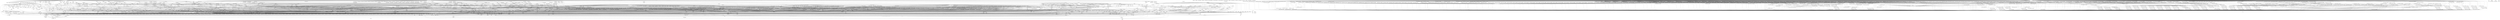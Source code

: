 digraph depends {
    node [shape=plaintext]
"activitymanager" -> "activitymanager-lic" [style=dotted]
"activitymanager" -> "bootd"
"activitymanager" -> "db8"
"activitymanager" -> "libboost-regex1.72.0"
"activitymanager" -> "libglib-2.0-0"
"activitymanager" -> "libpbnjson"
"activitymanager" -> "libstdc++6"
"activitymanager" -> "luna-service2"
"activitymanager" -> "pmloglib"
"alsa-conf" -> "alsa-lib-lic" [style=dotted]
"alsa-plugins-pulseaudio-conf" -> "alsa-plugins-lic" [style=dotted]
"alsa-plugins-pulseaudio-conf" -> "libasound-module-conf-pulse"
"alsa-plugins-pulseaudio-conf" -> "libasound-module-ctl-pulse"
"alsa-plugins-pulseaudio-conf" -> "libasound-module-pcm-pulse"
"alsa-states" -> "alsa-state-lic" [style=dotted]
"alsa-ucm-conf" -> "alsa-ucm-conf-lic" [style=dotted]
"alsa-utils-alsactl" -> "alsa-states" [style=dotted]
"alsa-utils-alsactl" -> "alsa-utils-lic" [style=dotted]
"alsa-utils-alsactl" -> "libasound2"
"alsa-utils-alsamixer" -> "alsa-utils-lic" [style=dotted]
"alsa-utils-alsamixer" -> "libasound2"
"alsa-utils-alsamixer" -> "libformw5"
"alsa-utils-alsamixer" -> "libmenuw5"
"alsa-utils-alsamixer" -> "libncursesw5"
"alsa-utils-alsamixer" -> "libpanelw5"
"alsa-utils-alsamixer" -> "libtinfo5"
"alsa-utils-alsaucm" -> "alsa-utils-lic" [style=dotted]
"alsa-utils-alsaucm" -> "libasound2"
"alsa-utils-amixer" -> "alsa-utils-lic" [style=dotted]
"alsa-utils-amixer" -> "libasound2"
"alsa-utils-aplay" -> "alsa-utils-lic" [style=dotted]
"alsa-utils-aplay" -> "libasound2"
"alsa-utils-systemd" -> "alsa-utils-lic" [style=dotted]
"app-services" -> "app-services-lic" [style=dotted]
"audio-service" -> "audio-service-lic" [style=dotted]
"audio-service" -> "libglib-2.0-0"
"audio-service" -> "libpbnjson"
"audio-service" -> "libpulse0"
"audio-service" -> "libpulse-mainloop-glib0"
"audio-service" -> "libstdc++6"
"audio-service" -> "luna-service2"
"avahi-locale-en-gb" -> "virtual-locale-en-gb" [style=dotted]
"base-files" -> "base-files-lic" [style=dotted]
"base-passwd" -> "base-passwd-lic" [style=dotted]
"bash" -> "base-files"
"bash" -> "bash-lic" [style=dotted]
"bash" -> "libtinfo5"
"bc" -> "bc-lic" [style=dotted]
"bc" -> "libreadline8"
"binutils" -> "binutils-lic" [style=dotted]
"binutils" -> "libbfd"
"binutils" -> "libstdc++6"
"binutils" -> "libz1"
"bluez5" -> "bluez5-lic" [style=dotted]
"bluez5" -> "libdbus-1-3"
"bluez5" -> "libglib-2.0-0"
"bluez5" -> "libreadline8"
"bluez5" -> "libudev1"
"bootd" -> "bootd-lic" [style=dotted]
"bootd" -> "libglib-2.0-0"
"bootd" -> "libpbnjson"
"bootd" -> "libstdc++6"
"bootd" -> "luna-service2"
"bootd" -> "pmloglib"
"brotli" -> "brotli-lic" [style=dotted]
"busybox" -> "busybox-lic" [style=dotted]
"busybox" -> "busybox-udhcpc" [style=dotted]
"busybox-udhcpc" -> "busybox-lic" [style=dotted]
"bzip2" -> "bzip2-lic" [style=dotted]
"bzip2" -> "libbz2-1"
"ca-certificates" -> "ca-certificates-lic" [style=dotted]
"ca-certificates" -> "openssl-bin"
"certmgrd" -> "certmgrd-lic" [style=dotted]
"certmgrd" -> "libglib-2.0-0"
"certmgrd" -> "libpbnjson"
"certmgrd" -> "libpmcertificatemgr2"
"certmgrd" -> "luna-service2"
"com.palm.keymanager" -> "com.palm.keymanager-lic" [style=dotted]
"com.webos.service.pdm" -> "com.webos.service.pdm-lic" [style=dotted]
"com.webos.service.pdm" -> "dosfstools"
"com.webos.service.pdm" -> "e2fsprogs-e2fsck"
"com.webos.service.pdm" -> "e2fsprogs-tune2fs"
"com.webos.service.pdm" -> "fuse-utils"
"com.webos.service.pdm" -> "gphoto2"
"com.webos.service.pdm" -> "gphotofs"
"com.webos.service.pdm" -> "gptfdisk-sgdisk"
"com.webos.service.pdm" -> "libglib-2.0-0"
"com.webos.service.pdm" -> "libpbnjson"
"com.webos.service.pdm" -> "libstdc++6"
"com.webos.service.pdm" -> "libudev1"
"com.webos.service.pdm" -> "libwebosi18n1"
"com.webos.service.pdm" -> "lsof"
"com.webos.service.pdm" -> "luna-service2"
"com.webos.service.pdm" -> "ntfs-3g"
"com.webos.service.pdm" -> "ntfs-3g-ntfsprogs"
"com.webos.service.pdm" -> "pdm-plugin"
"com.webos.service.pdm" -> "pmloglib"
"com.webos.service.pdm" -> "sdparm"
"com.webos.service.pdm" -> "simple-mtpfs"
"com.webos.service.pdm" -> "smartmontools"
"com.webos.service.pdm" -> "util-linux-lsblk"
"configurator" -> "configurator-lic" [style=dotted]
"configurator" -> "db8"
"configurator" -> "libglib-2.0-0"
"configurator" -> "libstdc++6"
"configurator" -> "pmloglib"
"connman" -> "bluez5"
"connman-client" -> "connman"
"connman-client" -> "connman-lic" [style=dotted]
"connman-client" -> "libdbus-1-3"
"connman-client" -> "libglib-2.0-0"
"connman-client" -> "libreadline8"
"connman-conf" -> "connman-conf-lic" [style=dotted]
"connman" -> "connman-conf" [style=dotted]
"connman" -> "connman-lic" [style=dotted]
"connman" -> "connman-plugin-vpn-l2tp" [style=dotted]
"connman" -> "connman-plugin-vpn-openvpn" [style=dotted]
"connman" -> "connman-plugin-vpn-pppt" [style=dotted]
"connman" -> "connman-plugin-vpn-vpnc" [style=dotted]
"connman" -> "connman-tests" [style=dotted]
"connman" -> "connman-tools" [style=dotted]
"connman" -> "connman-vpn" [style=dotted]
"connman" -> "connman-wait-online" [style=dotted]
"connman" -> "dbus"
"connman" -> "iptables"
"connman" -> "libdbus-1-3"
"connman" -> "libglib-2.0-0"
"connman" -> "libgnutls30"
"connman" -> "neard" [style=dotted]
"connman" -> "ofono"
"connman" -> "openvpn"
"connman-plugin-vpn-l2tp" -> "connman-vpn"
"connman-plugin-vpn-openvpn" -> "connman-vpn"
"connman-plugin-vpn-openvpn" -> "libdbus-1-3"
"connman-plugin-vpn-vpnc" -> "connman-vpn"
"connman-plugin-vpn-vpnc" -> "libdbus-1-3"
"connman" -> "pptp-linux"
"connman-tests" -> "connman-lic" [style=dotted]
"connman-tests" -> "iptables"
"connman-tests" -> "libdbus-1-3"
"connman-tests" -> "libglib-2.0-0"
"connman-tests" -> "libgnutls30"
"connman-tools" -> "connman"
"connman-tools" -> "connman-lic" [style=dotted]
"connman-tools" -> "libglib-2.0-0"
"connman-tools" -> "libgnutls30"
"connman" -> "vpnc"
"connman-vpn" -> "connman-lic" [style=dotted]
"connman-vpn" -> "libdbus-1-3"
"connman-vpn" -> "libglib-2.0-0"
"connman-vpn" -> "libgnutls30"
"connman-wait-online" -> "connman-lic" [style=dotted]
"connman-wait-online" -> "libdbus-1-3"
"connman-wait-online" -> "libglib-2.0-0"
"connman" -> "wpa-supplicant"
"connman" -> "xl2tpd"
"cordova" -> "cordova-lic" [style=dotted]
"core-apps" -> "bash"
"core-apps" -> "core-apps-lic" [style=dotted]
"cpushareholder-stub" -> "cpushareholder-stub-lic" [style=dotted]
"curl" -> "curl-lic" [style=dotted]
"curl" -> "libcurl4"
"db8" -> "bash"
"db8" -> "busybox"
"db8" -> "db8-lic" [style=dotted]
"db8" -> "leveldb"
"db8" -> "libboost-regex1.72.0"
"db8" -> "libglib-2.0-0"
"db8" -> "libicui18n66"
"db8" -> "libicuuc66"
"db8" -> "libstdc++6"
"db8" -> "luna-service2"
"db8" -> "pmloglib"
"dbus-1" -> "base-files"
"dbus-1" -> "base-passwd"
"dbus-1" -> "dbus-lic" [style=dotted]
"dbus-1" -> "libdbus-1-3"
"dbus-1" -> "libexpat1"
"dbus-1" -> "libsystemd0"
"dbus-1" -> "shadow"
"directfb" -> "directfb-lic" [style=dotted]
"directfb" -> "libfreetype6"
"directfb" -> "libjpeg62"
"directfb" -> "libpng16-16"
"directfb" -> "libstdc++6"
"directfb" -> "libz1"
"distro-feed-configs" -> "distro-feed-configs-lic" [style=dotted]
"dosfstools" -> "dosfstools-lic" [style=dotted]
"dosfstools" -> "glibc-gconv-ibm437" [style=dotted]
"e2fsprogs-badblocks" -> "e2fsprogs-lic" [style=dotted]
"e2fsprogs-badblocks" -> "libcom-err2"
"e2fsprogs-badblocks" -> "libext2fs2"
"e2fsprogs-dumpe2fs" -> "e2fsprogs-lic" [style=dotted]
"e2fsprogs-dumpe2fs" -> "libblkid1"
"e2fsprogs-dumpe2fs" -> "libcom-err2"
"e2fsprogs-dumpe2fs" -> "libe2p2"
"e2fsprogs-dumpe2fs" -> "libext2fs2"
"e2fsprogs-e2fsck" -> "e2fsprogs-lic" [style=dotted]
"e2fsprogs-e2fsck" -> "libblkid1"
"e2fsprogs-e2fsck" -> "libcom-err2"
"e2fsprogs-e2fsck" -> "libe2p2"
"e2fsprogs-e2fsck" -> "libext2fs2"
"e2fsprogs-e2fsck" -> "libuuid1"
"e2fsprogs" -> "e2fsprogs-badblocks"
"e2fsprogs" -> "e2fsprogs-dumpe2fs"
"e2fsprogs" -> "e2fsprogs-e2fsck" [style=dotted]
"e2fsprogs" -> "e2fsprogs-lic" [style=dotted]
"e2fsprogs" -> "e2fsprogs-mke2fs" [style=dotted]
"e2fsprogs" -> "libblkid1"
"e2fsprogs" -> "libcom-err2"
"e2fsprogs" -> "libe2p2"
"e2fsprogs" -> "libext2fs2"
"e2fsprogs" -> "libss2"
"e2fsprogs" -> "libuuid1"
"e2fsprogs-mke2fs" -> "e2fsprogs-lic" [style=dotted]
"e2fsprogs-mke2fs" -> "libblkid1"
"e2fsprogs-mke2fs" -> "libcom-err2"
"e2fsprogs-mke2fs" -> "libe2p2"
"e2fsprogs-mke2fs" -> "libext2fs2"
"e2fsprogs-mke2fs" -> "libuuid1"
"e2fsprogs-tune2fs" -> "e2fsprogs-lic" [style=dotted]
"e2fsprogs-tune2fs" -> "libblkid1"
"e2fsprogs-tune2fs" -> "libcom-err2"
"e2fsprogs-tune2fs" -> "libe2p2"
"e2fsprogs-tune2fs" -> "libext2fs2"
"e2fsprogs-tune2fs" -> "libuuid1"
"enyo-1.0" -> "enyo-1.0-lic" [style=dotted]
"event-monitor" -> "event-monitor-lic" [style=dotted]
"event-monitor" -> "libglib-2.0-0"
"event-monitor" -> "libpbnjson"
"event-monitor" -> "libstdc++6"
"event-monitor" -> "luna-service2"
"event-monitor-network" -> "event-monitor-network-lic" [style=dotted]
"event-monitor-network" -> "libpbnjson"
"event-monitor-network" -> "libstdc++6"
"event-monitor-network" -> "libwebosi18n1"
"event-monitor-network" -> "pmloglib"
"event-monitor" -> "pmloglib"
"evtest" -> "evtest-lic" [style=dotted]
"filecache" -> "db8"
"filecache" -> "filecache-lic" [style=dotted]
"filecache" -> "glibmm"
"filecache" -> "jemalloc"
"filecache" -> "libboost-filesystem1.72.0"
"filecache" -> "libglib-2.0-0"
"filecache" -> "libpbnjson"
"filecache" -> "libsigc-2.0-0"
"filecache" -> "libstdc++6"
"filecache" -> "luna-service2"
"filecache" -> "pmloglib"
"fingerterm" -> "fingerterm-lic" [style=dotted]
"fingerterm" -> "libstdc++6"
"fingerterm" -> "qtbase"
"fingerterm" -> "qtdeclarative"
"fingerterm" -> "qtxmlpatterns"
"fingerterm" -> "ttf-liberation-mono"
"fontconfig-utils" -> "fontconfig-lic" [style=dotted]
"fontconfig-utils" -> "libfontconfig1"
"fontconfig-utils" -> "libfreetype6"
"foundation-frameworks" -> "foundation-frameworks-lic" [style=dotted]
"funyahoo-plusplus" -> "funyahoo-plusplus-lic" [style=dotted]
"funyahoo-plusplus" -> "libglib-2.0-0"
"funyahoo-plusplus" -> "libjson-glib-1.0-0"
"funyahoo-plusplus" -> "libpurple"
"fuser" -> "psmisc-lic" [style=dotted]
"fuse-utils" -> "fuse-lic" [style=dotted]
"gdb" -> "gdb-lic" [style=dotted]
"gdb" -> "glibc-thread-db" [style=dotted]
"gdb" -> "libexpat1"
"gdb" -> "libpython3.8-1.0"
"gdb" -> "libreadline8"
"gdb" -> "libstdc++6"
"gdb" -> "libtinfo5"
"gdb" -> "python3"
"gdb" -> "python3-codecs"
"gdbserver" -> "gdb-lic" [style=dotted]
"gdbserver" -> "glibc-thread-db" [style=dotted]
"gdbserver" -> "libstdc++6"
"geoclue" -> "geoclue-lic" [style=dotted]
"geoclue" -> "libavahi-client3"
"geoclue" -> "libavahi-common3"
"geoclue" -> "libavahi-glib1"
"geoclue" -> "libglib-2.0-0"
"geoclue" -> "libjson-glib-1.0-0"
"geoclue" -> "libsoup-2.4"
"glibc-gconv-ibm437" -> "glibc-gconv"
"glibc-locale-en-gb" -> "virtual-locale-en-gb" [style=dotted]
"glibmm" -> "glibmm-lic" [style=dotted]
"glibmm" -> "libglib-2.0-0"
"glibmm" -> "libsigc-2.0-0"
"glibmm" -> "libstdc++6"
"glib-networking" -> "glib-networking-lic" [style=dotted]
"glib-networking" -> "libglib-2.0-0"
"glib-networking" -> "libgnutls30"
"glib-networking-locale-en-gb" -> "virtual-locale-en-gb" [style=dotted]
"glmark2" -> "glmark2-lic" [style=dotted]
"glmark2" -> "libdrm2"
"glmark2" -> "libgbm1"
"glmark2" -> "libjpeg62"
"glmark2" -> "libpng16-16"
"glmark2" -> "libstdc++6"
"glmark2" -> "libudev1"
"glmark2" -> "libz1"
"gobject-introspection" -> "gobject-introspection-lic" [style=dotted]
"gobject-introspection" -> "libffi7"
"gobject-introspection" -> "libglib-2.0-0"
"gobject-introspection" -> "python3-pickle"
"gobject-introspection" -> "python3-xml"
"gphoto2" -> "gphoto2-lic" [style=dotted]
"gphoto2" -> "libexif12"
"gphoto2" -> "libgphoto2-6"
"gphoto2" -> "libgphoto2-port12"
"gphoto2" -> "libpopt0"
"gphoto2" -> "libreadline8"
"gphoto2-locale-en-gb" -> "virtual-locale-en-gb" [style=dotted]
"gphotofs" -> "gphotofs-lic" [style=dotted]
"gphotofs" -> "libfuse2"
"gphotofs" -> "libglib-2.0-0"
"gphotofs" -> "libgphoto2-6"
"gphotofs" -> "libgphoto2-port12"
"gptfdisk-sgdisk" -> "gptfdisk-lic" [style=dotted]
"gptfdisk-sgdisk" -> "libpopt0"
"gptfdisk-sgdisk" -> "libstdc++6"
"gptfdisk-sgdisk" -> "libuuid1"
"gstreamer1.0" -> "gstreamer1.0-lic" [style=dotted]
"gstreamer1.0-libav" -> "gstreamer1.0"
"gstreamer1.0-libav" -> "gstreamer1.0-libav-lic" [style=dotted]
"gstreamer1.0-libav" -> "libavcodec58"
"gstreamer1.0-libav" -> "libavfilter7"
"gstreamer1.0-libav" -> "libavformat58"
"gstreamer1.0-libav" -> "libavutil56"
"gstreamer1.0-libav" -> "libglib-2.0-0"
"gstreamer1.0-libav" -> "libgstaudio-1.0-0"
"gstreamer1.0-libav" -> "libgstpbutils-1.0-0"
"gstreamer1.0-libav" -> "libgstvideo-1.0-0"
"gstreamer1.0" -> "libglib-2.0-0"
"gstreamer1.0-locale-en-gb" -> "virtual-locale-en-gb" [style=dotted]
"gstreamer1.0-plugins-bad-accurip" -> "gstreamer1.0"
"gstreamer1.0-plugins-bad-accurip" -> "libglib-2.0-0"
"gstreamer1.0-plugins-bad-accurip" -> "libgstaudio-1.0-0"
"gstreamer1.0-plugins-bad-adpcmdec" -> "gstreamer1.0"
"gstreamer1.0-plugins-bad-adpcmdec" -> "libglib-2.0-0"
"gstreamer1.0-plugins-bad-adpcmdec" -> "libgstaudio-1.0-0"
"gstreamer1.0-plugins-bad-adpcmenc" -> "gstreamer1.0"
"gstreamer1.0-plugins-bad-adpcmenc" -> "libglib-2.0-0"
"gstreamer1.0-plugins-bad-adpcmenc" -> "libgstaudio-1.0-0"
"gstreamer1.0-plugins-bad-aiff" -> "gstreamer1.0"
"gstreamer1.0-plugins-bad-aiff" -> "libglib-2.0-0"
"gstreamer1.0-plugins-bad-aiff" -> "libgstaudio-1.0-0"
"gstreamer1.0-plugins-bad-aiff" -> "libgstpbutils-1.0-0"
"gstreamer1.0-plugins-bad-aiff" -> "libgsttag-1.0-0"
"gstreamer1.0-plugins-bad-asfmux" -> "gstreamer1.0"
"gstreamer1.0-plugins-bad-asfmux" -> "libglib-2.0-0"
"gstreamer1.0-plugins-bad-asfmux" -> "libgstrtp-1.0-0"
"gstreamer1.0-plugins-bad-audiobuffersplit" -> "gstreamer1.0"
"gstreamer1.0-plugins-bad-audiobuffersplit" -> "libglib-2.0-0"
"gstreamer1.0-plugins-bad-audiobuffersplit" -> "libgstaudio-1.0-0"
"gstreamer1.0-plugins-bad-audiofxbad" -> "gstreamer1.0"
"gstreamer1.0-plugins-bad-audiofxbad" -> "libglib-2.0-0"
"gstreamer1.0-plugins-bad-audiofxbad" -> "libgstaudio-1.0-0"
"gstreamer1.0-plugins-bad-audiolatency" -> "gstreamer1.0"
"gstreamer1.0-plugins-bad-audiolatency" -> "libglib-2.0-0"
"gstreamer1.0-plugins-bad-audiomixmatrix" -> "gstreamer1.0"
"gstreamer1.0-plugins-bad-audiomixmatrix" -> "libglib-2.0-0"
"gstreamer1.0-plugins-bad-audiomixmatrix" -> "libgstaudio-1.0-0"
"gstreamer1.0-plugins-bad-audiovisualizers" -> "gstreamer1.0"
"gstreamer1.0-plugins-bad-audiovisualizers" -> "libglib-2.0-0"
"gstreamer1.0-plugins-bad-audiovisualizers" -> "libgstfft-1.0-0"
"gstreamer1.0-plugins-bad-audiovisualizers" -> "libgstpbutils-1.0-0"
"gstreamer1.0-plugins-bad-autoconvert" -> "gstreamer1.0"
"gstreamer1.0-plugins-bad-autoconvert" -> "libglib-2.0-0"
"gstreamer1.0-plugins-bad-bayer" -> "gstreamer1.0"
"gstreamer1.0-plugins-bad-bayer" -> "libglib-2.0-0"
"gstreamer1.0-plugins-bad-bayer" -> "libgstvideo-1.0-0"
"gstreamer1.0-plugins-bad-bayer" -> "liborc-0.4-0"
"gstreamer1.0-plugins-bad-bluez" -> "gstreamer1.0"
"gstreamer1.0-plugins-bad-bluez" -> "libglib-2.0-0"
"gstreamer1.0-plugins-bad-bz2" -> "gstreamer1.0"
"gstreamer1.0-plugins-bad-bz2" -> "libbz2-1"
"gstreamer1.0-plugins-bad-bz2" -> "libglib-2.0-0"
"gstreamer1.0-plugins-bad-camerabin" -> "gstreamer1.0"
"gstreamer1.0-plugins-bad-camerabin" -> "libglib-2.0-0"
"gstreamer1.0-plugins-bad-camerabin" -> "libgstbasecamerabinsrc-1.0-0"
"gstreamer1.0-plugins-bad-camerabin" -> "libgstpbutils-1.0-0"
"gstreamer1.0-plugins-bad-camerabin" -> "libgstphotography-1.0-0"
"gstreamer1.0-plugins-bad-closedcaption" -> "gstreamer1.0"
"gstreamer1.0-plugins-bad-closedcaption" -> "libcairo2"
"gstreamer1.0-plugins-bad-closedcaption" -> "libglib-2.0-0"
"gstreamer1.0-plugins-bad-closedcaption" -> "libgstvideo-1.0-0"
"gstreamer1.0-plugins-bad-closedcaption" -> "pango"
"gstreamer1.0-plugins-bad-coloreffects" -> "gstreamer1.0"
"gstreamer1.0-plugins-bad-coloreffects" -> "libglib-2.0-0"
"gstreamer1.0-plugins-bad-coloreffects" -> "libgstvideo-1.0-0"
"gstreamer1.0-plugins-bad-curl" -> "gstreamer1.0"
"gstreamer1.0-plugins-bad-curl" -> "libcurl4"
"gstreamer1.0-plugins-bad-curl" -> "libglib-2.0-0"
"gstreamer1.0-plugins-bad-dashdemux" -> "gstreamer1.0"
"gstreamer1.0-plugins-bad-dashdemux" -> "libglib-2.0-0"
"gstreamer1.0-plugins-bad-dashdemux" -> "libgstadaptivedemux-1.0-0"
"gstreamer1.0-plugins-bad-dashdemux" -> "libgstisoff-1.0-0"
"gstreamer1.0-plugins-bad-dashdemux" -> "libgsttag-1.0-0"
"gstreamer1.0-plugins-bad-dashdemux" -> "libgsturidownloader-1.0-0"
"gstreamer1.0-plugins-bad-dashdemux" -> "libxml2"
"gstreamer1.0-plugins-bad-debugutilsbad" -> "gstreamer1.0"
"gstreamer1.0-plugins-bad-debugutilsbad" -> "libglib-2.0-0"
"gstreamer1.0-plugins-bad-debugutilsbad" -> "libgstvideo-1.0-0"
"gstreamer1.0-plugins-bad-decklink" -> "gstreamer1.0"
"gstreamer1.0-plugins-bad-decklink" -> "libglib-2.0-0"
"gstreamer1.0-plugins-bad-decklink" -> "libgstaudio-1.0-0"
"gstreamer1.0-plugins-bad-decklink" -> "libgstvideo-1.0-0"
"gstreamer1.0-plugins-bad-decklink" -> "libstdc++6"
"gstreamer1.0-plugins-bad-dtls" -> "gstreamer1.0"
"gstreamer1.0-plugins-bad-dtls" -> "libcrypto1.1"
"gstreamer1.0-plugins-bad-dtls" -> "libglib-2.0-0"
"gstreamer1.0-plugins-bad-dtls" -> "libssl1.1"
"gstreamer1.0-plugins-bad-dvb" -> "gstreamer1.0"
"gstreamer1.0-plugins-bad-dvb" -> "libglib-2.0-0"
"gstreamer1.0-plugins-bad-dvb" -> "libgstmpegts-1.0-0"
"gstreamer1.0-plugins-bad-dvbsuboverlay" -> "gstreamer1.0"
"gstreamer1.0-plugins-bad-dvbsuboverlay" -> "libglib-2.0-0"
"gstreamer1.0-plugins-bad-dvbsuboverlay" -> "libgstvideo-1.0-0"
"gstreamer1.0-plugins-bad-dvdspu" -> "gstreamer1.0"
"gstreamer1.0-plugins-bad-dvdspu" -> "libglib-2.0-0"
"gstreamer1.0-plugins-bad-dvdspu" -> "libgstvideo-1.0-0"
"gstreamer1.0-plugins-bad-faceoverlay" -> "gstreamer1.0"
"gstreamer1.0-plugins-bad-faceoverlay" -> "libglib-2.0-0"
"gstreamer1.0-plugins-bad-fbdevsink" -> "gstreamer1.0"
"gstreamer1.0-plugins-bad-fbdevsink" -> "libglib-2.0-0"
"gstreamer1.0-plugins-bad-fbdevsink" -> "libgstvideo-1.0-0"
"gstreamer1.0-plugins-bad-festival" -> "gstreamer1.0"
"gstreamer1.0-plugins-bad-festival" -> "libglib-2.0-0"
"gstreamer1.0-plugins-bad-fieldanalysis" -> "gstreamer1.0"
"gstreamer1.0-plugins-bad-fieldanalysis" -> "libglib-2.0-0"
"gstreamer1.0-plugins-bad-fieldanalysis" -> "libgstvideo-1.0-0"
"gstreamer1.0-plugins-bad-fieldanalysis" -> "liborc-0.4-0"
"gstreamer1.0-plugins-bad-freeverb" -> "gstreamer1.0"
"gstreamer1.0-plugins-bad-freeverb" -> "libglib-2.0-0"
"gstreamer1.0-plugins-bad-freeverb" -> "libgstaudio-1.0-0"
"gstreamer1.0-plugins-bad-frei0r" -> "gstreamer1.0"
"gstreamer1.0-plugins-bad-frei0r" -> "libglib-2.0-0"
"gstreamer1.0-plugins-bad-frei0r" -> "libgstvideo-1.0-0"
"gstreamer1.0-plugins-bad-gaudieffects" -> "gstreamer1.0"
"gstreamer1.0-plugins-bad-gaudieffects" -> "libglib-2.0-0"
"gstreamer1.0-plugins-bad-gaudieffects" -> "libgstvideo-1.0-0"
"gstreamer1.0-plugins-bad-gaudieffects" -> "liborc-0.4-0"
"gstreamer1.0-plugins-bad-gdp" -> "gstreamer1.0"
"gstreamer1.0-plugins-bad-gdp" -> "libglib-2.0-0"
"gstreamer1.0-plugins-bad-geometrictransform" -> "gstreamer1.0"
"gstreamer1.0-plugins-bad-geometrictransform" -> "libglib-2.0-0"
"gstreamer1.0-plugins-bad-geometrictransform" -> "libgstvideo-1.0-0"
"gstreamer1.0-plugins-bad-hls" -> "gstreamer1.0"
"gstreamer1.0-plugins-bad-hls" -> "libglib-2.0-0"
"gstreamer1.0-plugins-bad-hls" -> "libgstadaptivedemux-1.0-0"
"gstreamer1.0-plugins-bad-hls" -> "libgstpbutils-1.0-0"
"gstreamer1.0-plugins-bad-hls" -> "libgsttag-1.0-0"
"gstreamer1.0-plugins-bad-hls" -> "libgsturidownloader-1.0-0"
"gstreamer1.0-plugins-bad-hls" -> "libgstvideo-1.0-0"
"gstreamer1.0-plugins-bad-hls" -> "nettle"
"gstreamer1.0-plugins-bad-id3tag" -> "gstreamer1.0"
"gstreamer1.0-plugins-bad-id3tag" -> "libglib-2.0-0"
"gstreamer1.0-plugins-bad-id3tag" -> "libgsttag-1.0-0"
"gstreamer1.0-plugins-bad-inter" -> "gstreamer1.0"
"gstreamer1.0-plugins-bad-interlace" -> "gstreamer1.0"
"gstreamer1.0-plugins-bad-interlace" -> "libglib-2.0-0"
"gstreamer1.0-plugins-bad-interlace" -> "libgstvideo-1.0-0"
"gstreamer1.0-plugins-bad-inter" -> "libglib-2.0-0"
"gstreamer1.0-plugins-bad-inter" -> "libgstaudio-1.0-0"
"gstreamer1.0-plugins-bad-inter" -> "libgstvideo-1.0-0"
"gstreamer1.0-plugins-bad-ipcpipeline" -> "gstreamer1.0"
"gstreamer1.0-plugins-bad-ipcpipeline" -> "libglib-2.0-0"
"gstreamer1.0-plugins-bad-ivfparse" -> "gstreamer1.0"
"gstreamer1.0-plugins-bad-ivfparse" -> "libglib-2.0-0"
"gstreamer1.0-plugins-bad-ivtc" -> "gstreamer1.0"
"gstreamer1.0-plugins-bad-ivtc" -> "libglib-2.0-0"
"gstreamer1.0-plugins-bad-ivtc" -> "libgstvideo-1.0-0"
"gstreamer1.0-plugins-bad-jp2kdecimator" -> "gstreamer1.0"
"gstreamer1.0-plugins-bad-jp2kdecimator" -> "libglib-2.0-0"
"gstreamer1.0-plugins-bad-jpegformat" -> "gstreamer1.0"
"gstreamer1.0-plugins-bad-jpegformat" -> "libglib-2.0-0"
"gstreamer1.0-plugins-bad-jpegformat" -> "libgsttag-1.0-0"
"gstreamer1.0-plugins-bad-legacyrawparse" -> "gstreamer1.0"
"gstreamer1.0-plugins-bad-legacyrawparse" -> "libglib-2.0-0"
"gstreamer1.0-plugins-bad-legacyrawparse" -> "libgstaudio-1.0-0"
"gstreamer1.0-plugins-bad-legacyrawparse" -> "libgstvideo-1.0-0"
"gstreamer1.0-plugins-bad-locale-en-gb" -> "virtual-locale-en-gb" [style=dotted]
"gstreamer1.0-plugins-bad-meta" -> "gstreamer1.0-plugins-bad-accurip"
"gstreamer1.0-plugins-bad-meta" -> "gstreamer1.0-plugins-bad-adpcmdec"
"gstreamer1.0-plugins-bad-meta" -> "gstreamer1.0-plugins-bad-adpcmenc"
"gstreamer1.0-plugins-bad-meta" -> "gstreamer1.0-plugins-bad-aiff"
"gstreamer1.0-plugins-bad-meta" -> "gstreamer1.0-plugins-bad-asfmux"
"gstreamer1.0-plugins-bad-meta" -> "gstreamer1.0-plugins-bad-audiobuffersplit"
"gstreamer1.0-plugins-bad-meta" -> "gstreamer1.0-plugins-bad-audiofxbad"
"gstreamer1.0-plugins-bad-meta" -> "gstreamer1.0-plugins-bad-audiolatency"
"gstreamer1.0-plugins-bad-meta" -> "gstreamer1.0-plugins-bad-audiomixmatrix"
"gstreamer1.0-plugins-bad-meta" -> "gstreamer1.0-plugins-bad-audiovisualizers"
"gstreamer1.0-plugins-bad-meta" -> "gstreamer1.0-plugins-bad-autoconvert"
"gstreamer1.0-plugins-bad-meta" -> "gstreamer1.0-plugins-bad-bayer"
"gstreamer1.0-plugins-bad-meta" -> "gstreamer1.0-plugins-bad-bluez"
"gstreamer1.0-plugins-bad-meta" -> "gstreamer1.0-plugins-bad-bz2"
"gstreamer1.0-plugins-bad-meta" -> "gstreamer1.0-plugins-bad-camerabin"
"gstreamer1.0-plugins-bad-meta" -> "gstreamer1.0-plugins-bad-closedcaption"
"gstreamer1.0-plugins-bad-meta" -> "gstreamer1.0-plugins-bad-coloreffects"
"gstreamer1.0-plugins-bad-meta" -> "gstreamer1.0-plugins-bad-curl"
"gstreamer1.0-plugins-bad-meta" -> "gstreamer1.0-plugins-bad-dashdemux"
"gstreamer1.0-plugins-bad-meta" -> "gstreamer1.0-plugins-bad-debugutilsbad"
"gstreamer1.0-plugins-bad-meta" -> "gstreamer1.0-plugins-bad-decklink"
"gstreamer1.0-plugins-bad-meta" -> "gstreamer1.0-plugins-bad-dtls"
"gstreamer1.0-plugins-bad-meta" -> "gstreamer1.0-plugins-bad-dvb"
"gstreamer1.0-plugins-bad-meta" -> "gstreamer1.0-plugins-bad-dvbsuboverlay"
"gstreamer1.0-plugins-bad-meta" -> "gstreamer1.0-plugins-bad-dvdspu"
"gstreamer1.0-plugins-bad-meta" -> "gstreamer1.0-plugins-bad-faceoverlay"
"gstreamer1.0-plugins-bad-meta" -> "gstreamer1.0-plugins-bad-fbdevsink"
"gstreamer1.0-plugins-bad-meta" -> "gstreamer1.0-plugins-bad-festival"
"gstreamer1.0-plugins-bad-meta" -> "gstreamer1.0-plugins-bad-fieldanalysis"
"gstreamer1.0-plugins-bad-meta" -> "gstreamer1.0-plugins-bad-freeverb"
"gstreamer1.0-plugins-bad-meta" -> "gstreamer1.0-plugins-bad-frei0r"
"gstreamer1.0-plugins-bad-meta" -> "gstreamer1.0-plugins-bad-gaudieffects"
"gstreamer1.0-plugins-bad-meta" -> "gstreamer1.0-plugins-bad-gdp"
"gstreamer1.0-plugins-bad-meta" -> "gstreamer1.0-plugins-bad-geometrictransform"
"gstreamer1.0-plugins-bad-meta" -> "gstreamer1.0-plugins-bad-hls"
"gstreamer1.0-plugins-bad-meta" -> "gstreamer1.0-plugins-bad-id3tag"
"gstreamer1.0-plugins-bad-meta" -> "gstreamer1.0-plugins-bad-inter"
"gstreamer1.0-plugins-bad-meta" -> "gstreamer1.0-plugins-bad-interlace"
"gstreamer1.0-plugins-bad-meta" -> "gstreamer1.0-plugins-bad-ipcpipeline"
"gstreamer1.0-plugins-bad-meta" -> "gstreamer1.0-plugins-bad-ivfparse"
"gstreamer1.0-plugins-bad-meta" -> "gstreamer1.0-plugins-bad-ivtc"
"gstreamer1.0-plugins-bad-meta" -> "gstreamer1.0-plugins-bad-jp2kdecimator"
"gstreamer1.0-plugins-bad-meta" -> "gstreamer1.0-plugins-bad-jpegformat"
"gstreamer1.0-plugins-bad-meta" -> "gstreamer1.0-plugins-bad-legacyrawparse"
"gstreamer1.0-plugins-bad-meta" -> "gstreamer1.0-plugins-bad-lic"
"gstreamer1.0-plugins-bad-meta" -> "gstreamer1.0-plugins-bad-lic" [style=dotted]
"gstreamer1.0-plugins-bad-meta" -> "gstreamer1.0-plugins-bad-midi"
"gstreamer1.0-plugins-bad-meta" -> "gstreamer1.0-plugins-bad-mpegpsdemux"
"gstreamer1.0-plugins-bad-meta" -> "gstreamer1.0-plugins-bad-mpegpsmux"
"gstreamer1.0-plugins-bad-meta" -> "gstreamer1.0-plugins-bad-mpegtsdemux"
"gstreamer1.0-plugins-bad-meta" -> "gstreamer1.0-plugins-bad-mpegtsmux"
"gstreamer1.0-plugins-bad-meta" -> "gstreamer1.0-plugins-bad-mxf"
"gstreamer1.0-plugins-bad-meta" -> "gstreamer1.0-plugins-bad-netsim"
"gstreamer1.0-plugins-bad-meta" -> "gstreamer1.0-plugins-bad-pcapparse"
"gstreamer1.0-plugins-bad-meta" -> "gstreamer1.0-plugins-bad-pnm"
"gstreamer1.0-plugins-bad-meta" -> "gstreamer1.0-plugins-bad-proxy"
"gstreamer1.0-plugins-bad-meta" -> "gstreamer1.0-plugins-bad-removesilence"
"gstreamer1.0-plugins-bad-meta" -> "gstreamer1.0-plugins-bad-rfbsrc"
"gstreamer1.0-plugins-bad-meta" -> "gstreamer1.0-plugins-bad-rsvg"
"gstreamer1.0-plugins-bad-meta" -> "gstreamer1.0-plugins-bad-rtponvif"
"gstreamer1.0-plugins-bad-meta" -> "gstreamer1.0-plugins-bad-sbc"
"gstreamer1.0-plugins-bad-meta" -> "gstreamer1.0-plugins-bad-sdpelem"
"gstreamer1.0-plugins-bad-meta" -> "gstreamer1.0-plugins-bad-segmentclip"
"gstreamer1.0-plugins-bad-meta" -> "gstreamer1.0-plugins-bad-shm"
"gstreamer1.0-plugins-bad-meta" -> "gstreamer1.0-plugins-bad-siren"
"gstreamer1.0-plugins-bad-meta" -> "gstreamer1.0-plugins-bad-smooth"
"gstreamer1.0-plugins-bad-meta" -> "gstreamer1.0-plugins-bad-smoothstreaming"
"gstreamer1.0-plugins-bad-meta" -> "gstreamer1.0-plugins-bad-sndfile"
"gstreamer1.0-plugins-bad-meta" -> "gstreamer1.0-plugins-bad-speed"
"gstreamer1.0-plugins-bad-meta" -> "gstreamer1.0-plugins-bad-subenc"
"gstreamer1.0-plugins-bad-meta" -> "gstreamer1.0-plugins-bad-timecode"
"gstreamer1.0-plugins-bad-meta" -> "gstreamer1.0-plugins-bad-ttmlsubs"
"gstreamer1.0-plugins-bad-meta" -> "gstreamer1.0-plugins-bad-uvch264"
"gstreamer1.0-plugins-bad-meta" -> "gstreamer1.0-plugins-bad-videofiltersbad"
"gstreamer1.0-plugins-bad-meta" -> "gstreamer1.0-plugins-bad-videoframe-audiolevel"
"gstreamer1.0-plugins-bad-meta" -> "gstreamer1.0-plugins-bad-videoparsersbad"
"gstreamer1.0-plugins-bad-meta" -> "gstreamer1.0-plugins-bad-videosignal"
"gstreamer1.0-plugins-bad-meta" -> "gstreamer1.0-plugins-bad-vmnc"
"gstreamer1.0-plugins-bad-meta" -> "gstreamer1.0-plugins-bad-waylandsink"
"gstreamer1.0-plugins-bad-meta" -> "gstreamer1.0-plugins-bad-webp"
"gstreamer1.0-plugins-bad-meta" -> "gstreamer1.0-plugins-bad-y4mdec"
"gstreamer1.0-plugins-bad-meta" -> "gstreamer1.0-plugins-bad-yadif"
"gstreamer1.0-plugins-bad-meta" -> "libgstadaptivedemux-1.0"
"gstreamer1.0-plugins-bad-meta" -> "libgstbadaudio-1.0"
"gstreamer1.0-plugins-bad-meta" -> "libgstbasecamerabinsrc-1.0"
"gstreamer1.0-plugins-bad-meta" -> "libgstcodecparsers-1.0"
"gstreamer1.0-plugins-bad-meta" -> "libgstinsertbin-1.0"
"gstreamer1.0-plugins-bad-meta" -> "libgstisoff-1.0"
"gstreamer1.0-plugins-bad-meta" -> "libgstmpegts-1.0"
"gstreamer1.0-plugins-bad-meta" -> "libgstphotography-1.0"
"gstreamer1.0-plugins-bad-meta" -> "libgstplayer-1.0"
"gstreamer1.0-plugins-bad-meta" -> "libgstsctp-1.0"
"gstreamer1.0-plugins-bad-meta" -> "libgsturidownloader-1.0"
"gstreamer1.0-plugins-bad-meta" -> "libgstwayland-1.0"
"gstreamer1.0-plugins-bad-meta" -> "libgstwebrtc-1.0"
"gstreamer1.0-plugins-bad-midi" -> "gstreamer1.0"
"gstreamer1.0-plugins-bad-midi" -> "libglib-2.0-0"
"gstreamer1.0-plugins-bad-mpegpsdemux" -> "gstreamer1.0"
"gstreamer1.0-plugins-bad-mpegpsdemux" -> "libglib-2.0-0"
"gstreamer1.0-plugins-bad-mpegpsdemux" -> "libgstpbutils-1.0-0"
"gstreamer1.0-plugins-bad-mpegpsmux" -> "gstreamer1.0"
"gstreamer1.0-plugins-bad-mpegpsmux" -> "libglib-2.0-0"
"gstreamer1.0-plugins-bad-mpegtsdemux" -> "gstreamer1.0"
"gstreamer1.0-plugins-bad-mpegtsdemux" -> "libglib-2.0-0"
"gstreamer1.0-plugins-bad-mpegtsdemux" -> "libgstaudio-1.0-0"
"gstreamer1.0-plugins-bad-mpegtsdemux" -> "libgstcodecparsers-1.0-0"
"gstreamer1.0-plugins-bad-mpegtsdemux" -> "libgstmpegts-1.0-0"
"gstreamer1.0-plugins-bad-mpegtsdemux" -> "libgstpbutils-1.0-0"
"gstreamer1.0-plugins-bad-mpegtsdemux" -> "libgsttag-1.0-0"
"gstreamer1.0-plugins-bad-mpegtsmux" -> "gstreamer1.0"
"gstreamer1.0-plugins-bad-mpegtsmux" -> "libglib-2.0-0"
"gstreamer1.0-plugins-bad-mpegtsmux" -> "libgstaudio-1.0-0"
"gstreamer1.0-plugins-bad-mpegtsmux" -> "libgstmpegts-1.0-0"
"gstreamer1.0-plugins-bad-mpegtsmux" -> "libgstpbutils-1.0-0"
"gstreamer1.0-plugins-bad-mpegtsmux" -> "libgsttag-1.0-0"
"gstreamer1.0-plugins-bad-mpegtsmux" -> "libgstvideo-1.0-0"
"gstreamer1.0-plugins-bad-mxf" -> "gstreamer1.0"
"gstreamer1.0-plugins-bad-mxf" -> "libglib-2.0-0"
"gstreamer1.0-plugins-bad-mxf" -> "libgstaudio-1.0-0"
"gstreamer1.0-plugins-bad-mxf" -> "libgstvideo-1.0-0"
"gstreamer1.0-plugins-bad-netsim" -> "gstreamer1.0"
"gstreamer1.0-plugins-bad-netsim" -> "libglib-2.0-0"
"gstreamer1.0-plugins-bad-pcapparse" -> "gstreamer1.0"
"gstreamer1.0-plugins-bad-pcapparse" -> "libglib-2.0-0"
"gstreamer1.0-plugins-bad-pnm" -> "gstreamer1.0"
"gstreamer1.0-plugins-bad-pnm" -> "libglib-2.0-0"
"gstreamer1.0-plugins-bad-pnm" -> "libgstvideo-1.0-0"
"gstreamer1.0-plugins-bad-proxy" -> "gstreamer1.0"
"gstreamer1.0-plugins-bad-proxy" -> "libglib-2.0-0"
"gstreamer1.0-plugins-bad-removesilence" -> "gstreamer1.0"
"gstreamer1.0-plugins-bad-removesilence" -> "libglib-2.0-0"
"gstreamer1.0-plugins-bad-rfbsrc" -> "gstreamer1.0"
"gstreamer1.0-plugins-bad-rfbsrc" -> "libglib-2.0-0"
"gstreamer1.0-plugins-bad-rfbsrc" -> "libgstvideo-1.0-0"
"gstreamer1.0-plugins-bad-rsvg" -> "gstreamer1.0"
"gstreamer1.0-plugins-bad-rsvg" -> "libcairo2"
"gstreamer1.0-plugins-bad-rsvg" -> "libglib-2.0-0"
"gstreamer1.0-plugins-bad-rsvg" -> "libgstvideo-1.0-0"
"gstreamer1.0-plugins-bad-rsvg" -> "librsvg-2-2"
"gstreamer1.0-plugins-bad-rtponvif" -> "gstreamer1.0"
"gstreamer1.0-plugins-bad-rtponvif" -> "libglib-2.0-0"
"gstreamer1.0-plugins-bad-rtponvif" -> "libgstrtp-1.0-0"
"gstreamer1.0-plugins-bad-sbc" -> "gstreamer1.0"
"gstreamer1.0-plugins-bad-sbc" -> "libglib-2.0-0"
"gstreamer1.0-plugins-bad-sbc" -> "libgstaudio-1.0-0"
"gstreamer1.0-plugins-bad-sbc" -> "libsbc1"
"gstreamer1.0-plugins-bad-sdpelem" -> "gstreamer1.0"
"gstreamer1.0-plugins-bad-sdpelem" -> "libglib-2.0-0"
"gstreamer1.0-plugins-bad-sdpelem" -> "libgstapp-1.0-0"
"gstreamer1.0-plugins-bad-sdpelem" -> "libgstsdp-1.0-0"
"gstreamer1.0-plugins-bad-segmentclip" -> "gstreamer1.0"
"gstreamer1.0-plugins-bad-segmentclip" -> "libglib-2.0-0"
"gstreamer1.0-plugins-bad-segmentclip" -> "libgstaudio-1.0-0"
"gstreamer1.0-plugins-bad-shm" -> "gstreamer1.0"
"gstreamer1.0-plugins-bad-shm" -> "libglib-2.0-0"
"gstreamer1.0-plugins-bad-siren" -> "gstreamer1.0"
"gstreamer1.0-plugins-bad-siren" -> "libglib-2.0-0"
"gstreamer1.0-plugins-bad-siren" -> "libgstaudio-1.0-0"
"gstreamer1.0-plugins-bad-smooth" -> "gstreamer1.0"
"gstreamer1.0-plugins-bad-smooth" -> "libglib-2.0-0"
"gstreamer1.0-plugins-bad-smooth" -> "libgstvideo-1.0-0"
"gstreamer1.0-plugins-bad-smoothstreaming" -> "gstreamer1.0"
"gstreamer1.0-plugins-bad-smoothstreaming" -> "libglib-2.0-0"
"gstreamer1.0-plugins-bad-smoothstreaming" -> "libgstadaptivedemux-1.0-0"
"gstreamer1.0-plugins-bad-smoothstreaming" -> "libgstcodecparsers-1.0-0"
"gstreamer1.0-plugins-bad-smoothstreaming" -> "libgstisoff-1.0-0"
"gstreamer1.0-plugins-bad-smoothstreaming" -> "libxml2"
"gstreamer1.0-plugins-bad-sndfile" -> "gstreamer1.0"
"gstreamer1.0-plugins-bad-sndfile" -> "libglib-2.0-0"
"gstreamer1.0-plugins-bad-sndfile" -> "libsndfile1"
"gstreamer1.0-plugins-bad-speed" -> "gstreamer1.0"
"gstreamer1.0-plugins-bad-speed" -> "libglib-2.0-0"
"gstreamer1.0-plugins-bad-speed" -> "libgstaudio-1.0-0"
"gstreamer1.0-plugins-bad-subenc" -> "gstreamer1.0"
"gstreamer1.0-plugins-bad-subenc" -> "libglib-2.0-0"
"gstreamer1.0-plugins-bad-timecode" -> "gstreamer1.0"
"gstreamer1.0-plugins-bad-timecode" -> "libglib-2.0-0"
"gstreamer1.0-plugins-bad-timecode" -> "libgstaudio-1.0-0"
"gstreamer1.0-plugins-bad-timecode" -> "libgstvideo-1.0-0"
"gstreamer1.0-plugins-bad-ttmlsubs" -> "gstreamer1.0"
"gstreamer1.0-plugins-bad-ttmlsubs" -> "libcairo2"
"gstreamer1.0-plugins-bad-ttmlsubs" -> "libglib-2.0-0"
"gstreamer1.0-plugins-bad-ttmlsubs" -> "libgstvideo-1.0-0"
"gstreamer1.0-plugins-bad-ttmlsubs" -> "libxml2"
"gstreamer1.0-plugins-bad-ttmlsubs" -> "pango"
"gstreamer1.0-plugins-bad-uvch264" -> "gstreamer1.0"
"gstreamer1.0-plugins-bad-uvch264" -> "libglib-2.0-0"
"gstreamer1.0-plugins-bad-uvch264" -> "libgstbasecamerabinsrc-1.0-0"
"gstreamer1.0-plugins-bad-uvch264" -> "libgstvideo-1.0-0"
"gstreamer1.0-plugins-bad-uvch264" -> "libgudev-1.0-0"
"gstreamer1.0-plugins-bad-uvch264" -> "libusb-1.0-0"
"gstreamer1.0-plugins-bad-videofiltersbad" -> "gstreamer1.0"
"gstreamer1.0-plugins-bad-videofiltersbad" -> "libglib-2.0-0"
"gstreamer1.0-plugins-bad-videofiltersbad" -> "libgstvideo-1.0-0"
"gstreamer1.0-plugins-bad-videoframe-audiolevel" -> "gstreamer1.0"
"gstreamer1.0-plugins-bad-videoframe-audiolevel" -> "libglib-2.0-0"
"gstreamer1.0-plugins-bad-videoframe-audiolevel" -> "libgstaudio-1.0-0"
"gstreamer1.0-plugins-bad-videoparsersbad" -> "gstreamer1.0"
"gstreamer1.0-plugins-bad-videoparsersbad" -> "libglib-2.0-0"
"gstreamer1.0-plugins-bad-videoparsersbad" -> "libgstcodecparsers-1.0-0"
"gstreamer1.0-plugins-bad-videoparsersbad" -> "libgstpbutils-1.0-0"
"gstreamer1.0-plugins-bad-videoparsersbad" -> "libgstvideo-1.0-0"
"gstreamer1.0-plugins-bad-videosignal" -> "gstreamer1.0"
"gstreamer1.0-plugins-bad-videosignal" -> "libglib-2.0-0"
"gstreamer1.0-plugins-bad-videosignal" -> "libgstvideo-1.0-0"
"gstreamer1.0-plugins-bad-vmnc" -> "gstreamer1.0"
"gstreamer1.0-plugins-bad-vmnc" -> "libglib-2.0-0"
"gstreamer1.0-plugins-bad-vmnc" -> "libgstvideo-1.0-0"
"gstreamer1.0-plugins-bad-waylandsink" -> "gstreamer1.0"
"gstreamer1.0-plugins-bad-waylandsink" -> "libglib-2.0-0"
"gstreamer1.0-plugins-bad-waylandsink" -> "libgstallocators-1.0-0"
"gstreamer1.0-plugins-bad-waylandsink" -> "libgstvideo-1.0-0"
"gstreamer1.0-plugins-bad-waylandsink" -> "libgstwayland-1.0-0"
"gstreamer1.0-plugins-bad-waylandsink" -> "wayland"
"gstreamer1.0-plugins-bad-webp" -> "gstreamer1.0"
"gstreamer1.0-plugins-bad-webp" -> "libglib-2.0-0"
"gstreamer1.0-plugins-bad-webp" -> "libgstvideo-1.0-0"
"gstreamer1.0-plugins-bad-webp" -> "libwebp"
"gstreamer1.0-plugins-bad-y4mdec" -> "gstreamer1.0"
"gstreamer1.0-plugins-bad-y4mdec" -> "libglib-2.0-0"
"gstreamer1.0-plugins-bad-y4mdec" -> "libgstvideo-1.0-0"
"gstreamer1.0-plugins-bad-yadif" -> "gstreamer1.0"
"gstreamer1.0-plugins-bad-yadif" -> "libglib-2.0-0"
"gstreamer1.0-plugins-bad-yadif" -> "libgstvideo-1.0-0"
"gstreamer1.0-plugins-base-adder" -> "gstreamer1.0"
"gstreamer1.0-plugins-base-adder" -> "libglib-2.0-0"
"gstreamer1.0-plugins-base-adder" -> "libgstaudio-1.0-0"
"gstreamer1.0-plugins-base-adder" -> "liborc-0.4-0"
"gstreamer1.0-plugins-base-alsa" -> "gstreamer1.0"
"gstreamer1.0-plugins-base-alsa" -> "libasound2"
"gstreamer1.0-plugins-base-alsa" -> "libglib-2.0-0"
"gstreamer1.0-plugins-base-alsa" -> "libgstaudio-1.0-0"
"gstreamer1.0-plugins-base-app" -> "gstreamer1.0"
"gstreamer1.0-plugins-base-app" -> "libgstapp-1.0-0"
"gstreamer1.0-plugins-base-apps" -> "gstreamer1.0"
"gstreamer1.0-plugins-base-apps" -> "gstreamer1.0-plugins-base-lic" [style=dotted]
"gstreamer1.0-plugins-base-apps" -> "libglib-2.0-0"
"gstreamer1.0-plugins-base-apps" -> "libgstaudio-1.0-0"
"gstreamer1.0-plugins-base-apps" -> "libgstpbutils-1.0-0"
"gstreamer1.0-plugins-base-apps" -> "libgsttag-1.0-0"
"gstreamer1.0-plugins-base-apps" -> "libgstvideo-1.0-0"
"gstreamer1.0-plugins-base-audioconvert" -> "gstreamer1.0"
"gstreamer1.0-plugins-base-audioconvert" -> "libglib-2.0-0"
"gstreamer1.0-plugins-base-audioconvert" -> "libgstaudio-1.0-0"
"gstreamer1.0-plugins-base-audiomixer" -> "gstreamer1.0"
"gstreamer1.0-plugins-base-audiomixer" -> "libglib-2.0-0"
"gstreamer1.0-plugins-base-audiomixer" -> "libgstaudio-1.0-0"
"gstreamer1.0-plugins-base-audiomixer" -> "liborc-0.4-0"
"gstreamer1.0-plugins-base-audiorate" -> "gstreamer1.0"
"gstreamer1.0-plugins-base-audiorate" -> "libglib-2.0-0"
"gstreamer1.0-plugins-base-audiorate" -> "libgstaudio-1.0-0"
"gstreamer1.0-plugins-base-audioresample" -> "gstreamer1.0"
"gstreamer1.0-plugins-base-audioresample" -> "libglib-2.0-0"
"gstreamer1.0-plugins-base-audioresample" -> "libgstaudio-1.0-0"
"gstreamer1.0-plugins-base-audiotestsrc" -> "gstreamer1.0"
"gstreamer1.0-plugins-base-audiotestsrc" -> "libglib-2.0-0"
"gstreamer1.0-plugins-base-audiotestsrc" -> "libgstaudio-1.0-0"
"gstreamer1.0-plugins-base-compositor" -> "gstreamer1.0"
"gstreamer1.0-plugins-base-compositor" -> "libglib-2.0-0"
"gstreamer1.0-plugins-base-compositor" -> "libgstvideo-1.0-0"
"gstreamer1.0-plugins-base-compositor" -> "liborc-0.4-0"
"gstreamer1.0-plugins-base-encoding" -> "gstreamer1.0"
"gstreamer1.0-plugins-base-encoding" -> "libglib-2.0-0"
"gstreamer1.0-plugins-base-encoding" -> "libgstpbutils-1.0-0"
"gstreamer1.0-plugins-base-gio" -> "gstreamer1.0"
"gstreamer1.0-plugins-base-gio" -> "libglib-2.0-0"
"gstreamer1.0-plugins-base-locale-en-gb" -> "virtual-locale-en-gb" [style=dotted]
"gstreamer1.0-plugins-base-meta" -> "gstreamer1.0-plugins-base-adder"
"gstreamer1.0-plugins-base-meta" -> "gstreamer1.0-plugins-base-alsa"
"gstreamer1.0-plugins-base-meta" -> "gstreamer1.0-plugins-base-app"
"gstreamer1.0-plugins-base-meta" -> "gstreamer1.0-plugins-base-apps"
"gstreamer1.0-plugins-base-meta" -> "gstreamer1.0-plugins-base-audioconvert"
"gstreamer1.0-plugins-base-meta" -> "gstreamer1.0-plugins-base-audiomixer"
"gstreamer1.0-plugins-base-meta" -> "gstreamer1.0-plugins-base-audiorate"
"gstreamer1.0-plugins-base-meta" -> "gstreamer1.0-plugins-base-audioresample"
"gstreamer1.0-plugins-base-meta" -> "gstreamer1.0-plugins-base-audiotestsrc"
"gstreamer1.0-plugins-base-meta" -> "gstreamer1.0-plugins-base-compositor"
"gstreamer1.0-plugins-base-meta" -> "gstreamer1.0-plugins-base-encoding"
"gstreamer1.0-plugins-base-meta" -> "gstreamer1.0-plugins-base-gio"
"gstreamer1.0-plugins-base-meta" -> "gstreamer1.0-plugins-base-lic"
"gstreamer1.0-plugins-base-meta" -> "gstreamer1.0-plugins-base-lic" [style=dotted]
"gstreamer1.0-plugins-base-meta" -> "gstreamer1.0-plugins-base-ogg"
"gstreamer1.0-plugins-base-meta" -> "gstreamer1.0-plugins-base-opengl"
"gstreamer1.0-plugins-base-meta" -> "gstreamer1.0-plugins-base-overlaycomposition"
"gstreamer1.0-plugins-base-meta" -> "gstreamer1.0-plugins-base-pango"
"gstreamer1.0-plugins-base-meta" -> "gstreamer1.0-plugins-base-pbtypes"
"gstreamer1.0-plugins-base-meta" -> "gstreamer1.0-plugins-base-playback"
"gstreamer1.0-plugins-base-meta" -> "gstreamer1.0-plugins-base-rawparse"
"gstreamer1.0-plugins-base-meta" -> "gstreamer1.0-plugins-base-subparse"
"gstreamer1.0-plugins-base-meta" -> "gstreamer1.0-plugins-base-tcp"
"gstreamer1.0-plugins-base-meta" -> "gstreamer1.0-plugins-base-theora"
"gstreamer1.0-plugins-base-meta" -> "gstreamer1.0-plugins-base-typefindfunctions"
"gstreamer1.0-plugins-base-meta" -> "gstreamer1.0-plugins-base-videoconvert"
"gstreamer1.0-plugins-base-meta" -> "gstreamer1.0-plugins-base-videorate"
"gstreamer1.0-plugins-base-meta" -> "gstreamer1.0-plugins-base-videoscale"
"gstreamer1.0-plugins-base-meta" -> "gstreamer1.0-plugins-base-videotestsrc"
"gstreamer1.0-plugins-base-meta" -> "gstreamer1.0-plugins-base-volume"
"gstreamer1.0-plugins-base-meta" -> "gstreamer1.0-plugins-base-vorbis"
"gstreamer1.0-plugins-base-meta" -> "libgstallocators-1.0"
"gstreamer1.0-plugins-base-meta" -> "libgstapp-1.0"
"gstreamer1.0-plugins-base-meta" -> "libgstaudio-1.0"
"gstreamer1.0-plugins-base-meta" -> "libgstfft-1.0"
"gstreamer1.0-plugins-base-meta" -> "libgstgl-1.0"
"gstreamer1.0-plugins-base-meta" -> "libgstpbutils-1.0"
"gstreamer1.0-plugins-base-meta" -> "libgstriff-1.0"
"gstreamer1.0-plugins-base-meta" -> "libgstrtp-1.0"
"gstreamer1.0-plugins-base-meta" -> "libgstrtsp-1.0"
"gstreamer1.0-plugins-base-meta" -> "libgstsdp-1.0"
"gstreamer1.0-plugins-base-meta" -> "libgsttag-1.0"
"gstreamer1.0-plugins-base-meta" -> "libgstvideo-1.0"
"gstreamer1.0-plugins-base-ogg" -> "gstreamer1.0"
"gstreamer1.0-plugins-base-ogg" -> "libglib-2.0-0"
"gstreamer1.0-plugins-base-ogg" -> "libgstaudio-1.0-0"
"gstreamer1.0-plugins-base-ogg" -> "libgstpbutils-1.0-0"
"gstreamer1.0-plugins-base-ogg" -> "libgstriff-1.0-0"
"gstreamer1.0-plugins-base-ogg" -> "libgsttag-1.0-0"
"gstreamer1.0-plugins-base-ogg" -> "libogg0"
"gstreamer1.0-plugins-base-opengl" -> "gstreamer1.0"
"gstreamer1.0-plugins-base-opengl" -> "libglib-2.0-0"
"gstreamer1.0-plugins-base-opengl" -> "libgstallocators-1.0-0"
"gstreamer1.0-plugins-base-opengl" -> "libgstgl-1.0-0"
"gstreamer1.0-plugins-base-opengl" -> "libgstvideo-1.0-0"
"gstreamer1.0-plugins-base-opengl" -> "libjpeg62"
"gstreamer1.0-plugins-base-opengl" -> "libpng16-16"
"gstreamer1.0-plugins-base-overlaycomposition" -> "gstreamer1.0"
"gstreamer1.0-plugins-base-overlaycomposition" -> "libglib-2.0-0"
"gstreamer1.0-plugins-base-overlaycomposition" -> "libgstvideo-1.0-0"
"gstreamer1.0-plugins-base-pango" -> "gstreamer1.0"
"gstreamer1.0-plugins-base-pango" -> "libcairo2"
"gstreamer1.0-plugins-base-pango" -> "libglib-2.0-0"
"gstreamer1.0-plugins-base-pango" -> "libgstvideo-1.0-0"
"gstreamer1.0-plugins-base-pango" -> "pango"
"gstreamer1.0-plugins-base-pbtypes" -> "gstreamer1.0"
"gstreamer1.0-plugins-base-pbtypes" -> "libgstvideo-1.0-0"
"gstreamer1.0-plugins-base-playback" -> "gstreamer1.0"
"gstreamer1.0-plugins-base-playback" -> "libglib-2.0-0"
"gstreamer1.0-plugins-base-playback" -> "libgstaudio-1.0-0"
"gstreamer1.0-plugins-base-playback" -> "libgstpbutils-1.0-0"
"gstreamer1.0-plugins-base-playback" -> "libgstvideo-1.0-0"
"gstreamer1.0-plugins-base-rawparse" -> "gstreamer1.0"
"gstreamer1.0-plugins-base-rawparse" -> "libglib-2.0-0"
"gstreamer1.0-plugins-base-rawparse" -> "libgstaudio-1.0-0"
"gstreamer1.0-plugins-base-rawparse" -> "libgstvideo-1.0-0"
"gstreamer1.0-plugins-base-subparse" -> "gstreamer1.0"
"gstreamer1.0-plugins-base-subparse" -> "libglib-2.0-0"
"gstreamer1.0-plugins-base-tcp" -> "gstreamer1.0"
"gstreamer1.0-plugins-base-tcp" -> "libglib-2.0-0"
"gstreamer1.0-plugins-base-theora" -> "gstreamer1.0"
"gstreamer1.0-plugins-base-theora" -> "libglib-2.0-0"
"gstreamer1.0-plugins-base-theora" -> "libgsttag-1.0-0"
"gstreamer1.0-plugins-base-theora" -> "libgstvideo-1.0-0"
"gstreamer1.0-plugins-base-theora" -> "libtheora"
"gstreamer1.0-plugins-base-typefindfunctions" -> "gstreamer1.0"
"gstreamer1.0-plugins-base-typefindfunctions" -> "libglib-2.0-0"
"gstreamer1.0-plugins-base-typefindfunctions" -> "libgstpbutils-1.0-0"
"gstreamer1.0-plugins-base-videoconvert" -> "gstreamer1.0"
"gstreamer1.0-plugins-base-videoconvert" -> "libglib-2.0-0"
"gstreamer1.0-plugins-base-videoconvert" -> "libgstvideo-1.0-0"
"gstreamer1.0-plugins-base-videorate" -> "gstreamer1.0"
"gstreamer1.0-plugins-base-videorate" -> "libglib-2.0-0"
"gstreamer1.0-plugins-base-videorate" -> "libgstvideo-1.0-0"
"gstreamer1.0-plugins-base-videoscale" -> "gstreamer1.0"
"gstreamer1.0-plugins-base-videoscale" -> "libglib-2.0-0"
"gstreamer1.0-plugins-base-videoscale" -> "libgstvideo-1.0-0"
"gstreamer1.0-plugins-base-videotestsrc" -> "gstreamer1.0"
"gstreamer1.0-plugins-base-videotestsrc" -> "libglib-2.0-0"
"gstreamer1.0-plugins-base-videotestsrc" -> "libgstvideo-1.0-0"
"gstreamer1.0-plugins-base-videotestsrc" -> "liborc-0.4-0"
"gstreamer1.0-plugins-base-volume" -> "gstreamer1.0"
"gstreamer1.0-plugins-base-volume" -> "libglib-2.0-0"
"gstreamer1.0-plugins-base-volume" -> "libgstaudio-1.0-0"
"gstreamer1.0-plugins-base-volume" -> "liborc-0.4-0"
"gstreamer1.0-plugins-base-vorbis" -> "gstreamer1.0"
"gstreamer1.0-plugins-base-vorbis" -> "libglib-2.0-0"
"gstreamer1.0-plugins-base-vorbis" -> "libgstaudio-1.0-0"
"gstreamer1.0-plugins-base-vorbis" -> "libgsttag-1.0-0"
"gstreamer1.0-plugins-base-vorbis" -> "libvorbis"
"gstreamer1.0-plugins-good-alaw" -> "gstreamer1.0"
"gstreamer1.0-plugins-good-alaw" -> "libglib-2.0-0"
"gstreamer1.0-plugins-good-alaw" -> "libgstaudio-1.0-0"
"gstreamer1.0-plugins-good-alphacolor" -> "gstreamer1.0"
"gstreamer1.0-plugins-good-alphacolor" -> "libglib-2.0-0"
"gstreamer1.0-plugins-good-alphacolor" -> "libgstvideo-1.0-0"
"gstreamer1.0-plugins-good-alpha" -> "gstreamer1.0"
"gstreamer1.0-plugins-good-alpha" -> "libglib-2.0-0"
"gstreamer1.0-plugins-good-alpha" -> "libgstvideo-1.0-0"
"gstreamer1.0-plugins-good-apetag" -> "gstreamer1.0"
"gstreamer1.0-plugins-good-apetag" -> "libglib-2.0-0"
"gstreamer1.0-plugins-good-apetag" -> "libgstpbutils-1.0-0"
"gstreamer1.0-plugins-good-apetag" -> "libgsttag-1.0-0"
"gstreamer1.0-plugins-good-audiofx" -> "gstreamer1.0"
"gstreamer1.0-plugins-good-audiofx" -> "libglib-2.0-0"
"gstreamer1.0-plugins-good-audiofx" -> "libgstaudio-1.0-0"
"gstreamer1.0-plugins-good-audiofx" -> "libgstfft-1.0-0"
"gstreamer1.0-plugins-good-audiofx" -> "liborc-0.4-0"
"gstreamer1.0-plugins-good-audioparsers" -> "gstreamer1.0"
"gstreamer1.0-plugins-good-audioparsers" -> "libglib-2.0-0"
"gstreamer1.0-plugins-good-audioparsers" -> "libgstaudio-1.0-0"
"gstreamer1.0-plugins-good-audioparsers" -> "libgstpbutils-1.0-0"
"gstreamer1.0-plugins-good-audioparsers" -> "libgsttag-1.0-0"
"gstreamer1.0-plugins-good-auparse" -> "gstreamer1.0"
"gstreamer1.0-plugins-good-auparse" -> "libglib-2.0-0"
"gstreamer1.0-plugins-good-auparse" -> "libgstaudio-1.0-0"
"gstreamer1.0-plugins-good-autodetect" -> "gstreamer1.0"
"gstreamer1.0-plugins-good-autodetect" -> "libglib-2.0-0"
"gstreamer1.0-plugins-good-avi" -> "gstreamer1.0"
"gstreamer1.0-plugins-good-avi" -> "libglib-2.0-0"
"gstreamer1.0-plugins-good-avi" -> "libgstaudio-1.0-0"
"gstreamer1.0-plugins-good-avi" -> "libgstriff-1.0-0"
"gstreamer1.0-plugins-good-avi" -> "libgsttag-1.0-0"
"gstreamer1.0-plugins-good-avi" -> "libgstvideo-1.0-0"
"gstreamer1.0-plugins-good-cairo" -> "gstreamer1.0"
"gstreamer1.0-plugins-good-cairo" -> "libcairo2"
"gstreamer1.0-plugins-good-cairo" -> "libcairo-gobject2"
"gstreamer1.0-plugins-good-cairo" -> "libglib-2.0-0"
"gstreamer1.0-plugins-good-cairo" -> "libgstvideo-1.0-0"
"gstreamer1.0-plugins-good-cutter" -> "gstreamer1.0"
"gstreamer1.0-plugins-good-cutter" -> "libglib-2.0-0"
"gstreamer1.0-plugins-good-cutter" -> "libgstaudio-1.0-0"
"gstreamer1.0-plugins-good-debug" -> "gstreamer1.0"
"gstreamer1.0-plugins-good-debug" -> "libglib-2.0-0"
"gstreamer1.0-plugins-good-deinterlace" -> "gstreamer1.0"
"gstreamer1.0-plugins-good-deinterlace" -> "libglib-2.0-0"
"gstreamer1.0-plugins-good-deinterlace" -> "libgstvideo-1.0-0"
"gstreamer1.0-plugins-good-deinterlace" -> "liborc-0.4-0"
"gstreamer1.0-plugins-good-dtmf" -> "gstreamer1.0"
"gstreamer1.0-plugins-good-dtmf" -> "libglib-2.0-0"
"gstreamer1.0-plugins-good-dtmf" -> "libgstrtp-1.0-0"
"gstreamer1.0-plugins-good-effectv" -> "gstreamer1.0"
"gstreamer1.0-plugins-good-effectv" -> "libglib-2.0-0"
"gstreamer1.0-plugins-good-effectv" -> "libgstvideo-1.0-0"
"gstreamer1.0-plugins-good-equalizer" -> "gstreamer1.0"
"gstreamer1.0-plugins-good-equalizer" -> "libglib-2.0-0"
"gstreamer1.0-plugins-good-equalizer" -> "libgstaudio-1.0-0"
"gstreamer1.0-plugins-good-flac" -> "gstreamer1.0"
"gstreamer1.0-plugins-good-flac" -> "libflac8"
"gstreamer1.0-plugins-good-flac" -> "libglib-2.0-0"
"gstreamer1.0-plugins-good-flac" -> "libgstaudio-1.0-0"
"gstreamer1.0-plugins-good-flac" -> "libgsttag-1.0-0"
"gstreamer1.0-plugins-good-flv" -> "gstreamer1.0"
"gstreamer1.0-plugins-good-flv" -> "libglib-2.0-0"
"gstreamer1.0-plugins-good-flv" -> "libgstaudio-1.0-0"
"gstreamer1.0-plugins-good-flv" -> "libgstpbutils-1.0-0"
"gstreamer1.0-plugins-good-flv" -> "libgsttag-1.0-0"
"gstreamer1.0-plugins-good-flv" -> "libgstvideo-1.0-0"
"gstreamer1.0-plugins-good-flxdec" -> "gstreamer1.0"
"gstreamer1.0-plugins-good-flxdec" -> "libglib-2.0-0"
"gstreamer1.0-plugins-good-gdkpixbuf" -> "gstreamer1.0"
"gstreamer1.0-plugins-good-gdkpixbuf" -> "libgdk-pixbuf-2.0-0"
"gstreamer1.0-plugins-good-gdkpixbuf" -> "libglib-2.0-0"
"gstreamer1.0-plugins-good-gdkpixbuf" -> "libgstvideo-1.0-0"
"gstreamer1.0-plugins-good-goom2k1" -> "gstreamer1.0"
"gstreamer1.0-plugins-good-goom2k1" -> "libglib-2.0-0"
"gstreamer1.0-plugins-good-goom2k1" -> "libgstpbutils-1.0-0"
"gstreamer1.0-plugins-good-goom" -> "gstreamer1.0"
"gstreamer1.0-plugins-good-goom" -> "libglib-2.0-0"
"gstreamer1.0-plugins-good-goom" -> "libgstpbutils-1.0-0"
"gstreamer1.0-plugins-good-goom" -> "liborc-0.4-0"
"gstreamer1.0-plugins-good-icydemux" -> "gstreamer1.0"
"gstreamer1.0-plugins-good-icydemux" -> "libglib-2.0-0"
"gstreamer1.0-plugins-good-icydemux" -> "libgsttag-1.0-0"
"gstreamer1.0-plugins-good-id3demux" -> "gstreamer1.0"
"gstreamer1.0-plugins-good-id3demux" -> "libglib-2.0-0"
"gstreamer1.0-plugins-good-id3demux" -> "libgstpbutils-1.0-0"
"gstreamer1.0-plugins-good-id3demux" -> "libgsttag-1.0-0"
"gstreamer1.0-plugins-good-imagefreeze" -> "gstreamer1.0"
"gstreamer1.0-plugins-good-imagefreeze" -> "libglib-2.0-0"
"gstreamer1.0-plugins-good-interleave" -> "gstreamer1.0"
"gstreamer1.0-plugins-good-interleave" -> "libglib-2.0-0"
"gstreamer1.0-plugins-good-interleave" -> "libgstaudio-1.0-0"
"gstreamer1.0-plugins-good-isomp4" -> "gstreamer1.0"
"gstreamer1.0-plugins-good-isomp4" -> "libglib-2.0-0"
"gstreamer1.0-plugins-good-isomp4" -> "libgstaudio-1.0-0"
"gstreamer1.0-plugins-good-isomp4" -> "libgstpbutils-1.0-0"
"gstreamer1.0-plugins-good-isomp4" -> "libgstriff-1.0-0"
"gstreamer1.0-plugins-good-isomp4" -> "libgstrtp-1.0-0"
"gstreamer1.0-plugins-good-isomp4" -> "libgsttag-1.0-0"
"gstreamer1.0-plugins-good-isomp4" -> "libgstvideo-1.0-0"
"gstreamer1.0-plugins-good-isomp4" -> "libz1"
"gstreamer1.0-plugins-good-jpeg" -> "gstreamer1.0"
"gstreamer1.0-plugins-good-jpeg" -> "libglib-2.0-0"
"gstreamer1.0-plugins-good-jpeg" -> "libgstvideo-1.0-0"
"gstreamer1.0-plugins-good-jpeg" -> "libjpeg62"
"gstreamer1.0-plugins-good-lame" -> "gstreamer1.0"
"gstreamer1.0-plugins-good-lame" -> "libglib-2.0-0"
"gstreamer1.0-plugins-good-lame" -> "libgstaudio-1.0-0"
"gstreamer1.0-plugins-good-lame" -> "libmp3lame0"
"gstreamer1.0-plugins-good-level" -> "gstreamer1.0"
"gstreamer1.0-plugins-good-level" -> "libglib-2.0-0"
"gstreamer1.0-plugins-good-level" -> "libgstaudio-1.0-0"
"gstreamer1.0-plugins-good-locale-en-gb" -> "virtual-locale-en-gb" [style=dotted]
"gstreamer1.0-plugins-good-matroska" -> "gstreamer1.0"
"gstreamer1.0-plugins-good-matroska" -> "libbz2-1"
"gstreamer1.0-plugins-good-matroska" -> "libglib-2.0-0"
"gstreamer1.0-plugins-good-matroska" -> "libgstaudio-1.0-0"
"gstreamer1.0-plugins-good-matroska" -> "libgstpbutils-1.0-0"
"gstreamer1.0-plugins-good-matroska" -> "libgstriff-1.0-0"
"gstreamer1.0-plugins-good-matroska" -> "libgsttag-1.0-0"
"gstreamer1.0-plugins-good-matroska" -> "libgstvideo-1.0-0"
"gstreamer1.0-plugins-good-matroska" -> "libz1"
"gstreamer1.0-plugins-good-meta" -> "gstreamer1.0-plugins-good-alaw"
"gstreamer1.0-plugins-good-meta" -> "gstreamer1.0-plugins-good-alpha"
"gstreamer1.0-plugins-good-meta" -> "gstreamer1.0-plugins-good-alphacolor"
"gstreamer1.0-plugins-good-meta" -> "gstreamer1.0-plugins-good-apetag"
"gstreamer1.0-plugins-good-meta" -> "gstreamer1.0-plugins-good-audiofx"
"gstreamer1.0-plugins-good-meta" -> "gstreamer1.0-plugins-good-audioparsers"
"gstreamer1.0-plugins-good-meta" -> "gstreamer1.0-plugins-good-auparse"
"gstreamer1.0-plugins-good-meta" -> "gstreamer1.0-plugins-good-autodetect"
"gstreamer1.0-plugins-good-meta" -> "gstreamer1.0-plugins-good-avi"
"gstreamer1.0-plugins-good-meta" -> "gstreamer1.0-plugins-good-cairo"
"gstreamer1.0-plugins-good-meta" -> "gstreamer1.0-plugins-good-cutter"
"gstreamer1.0-plugins-good-meta" -> "gstreamer1.0-plugins-good-debug"
"gstreamer1.0-plugins-good-meta" -> "gstreamer1.0-plugins-good-deinterlace"
"gstreamer1.0-plugins-good-meta" -> "gstreamer1.0-plugins-good-dtmf"
"gstreamer1.0-plugins-good-meta" -> "gstreamer1.0-plugins-good-effectv"
"gstreamer1.0-plugins-good-meta" -> "gstreamer1.0-plugins-good-equalizer"
"gstreamer1.0-plugins-good-meta" -> "gstreamer1.0-plugins-good-flac"
"gstreamer1.0-plugins-good-meta" -> "gstreamer1.0-plugins-good-flv"
"gstreamer1.0-plugins-good-meta" -> "gstreamer1.0-plugins-good-flxdec"
"gstreamer1.0-plugins-good-meta" -> "gstreamer1.0-plugins-good-gdkpixbuf"
"gstreamer1.0-plugins-good-meta" -> "gstreamer1.0-plugins-good-goom"
"gstreamer1.0-plugins-good-meta" -> "gstreamer1.0-plugins-good-goom2k1"
"gstreamer1.0-plugins-good-meta" -> "gstreamer1.0-plugins-good-icydemux"
"gstreamer1.0-plugins-good-meta" -> "gstreamer1.0-plugins-good-id3demux"
"gstreamer1.0-plugins-good-meta" -> "gstreamer1.0-plugins-good-imagefreeze"
"gstreamer1.0-plugins-good-meta" -> "gstreamer1.0-plugins-good-interleave"
"gstreamer1.0-plugins-good-meta" -> "gstreamer1.0-plugins-good-isomp4"
"gstreamer1.0-plugins-good-meta" -> "gstreamer1.0-plugins-good-jpeg"
"gstreamer1.0-plugins-good-meta" -> "gstreamer1.0-plugins-good-lame"
"gstreamer1.0-plugins-good-meta" -> "gstreamer1.0-plugins-good-level"
"gstreamer1.0-plugins-good-meta" -> "gstreamer1.0-plugins-good-lic"
"gstreamer1.0-plugins-good-meta" -> "gstreamer1.0-plugins-good-lic" [style=dotted]
"gstreamer1.0-plugins-good-meta" -> "gstreamer1.0-plugins-good-matroska"
"gstreamer1.0-plugins-good-meta" -> "gstreamer1.0-plugins-good-monoscope"
"gstreamer1.0-plugins-good-meta" -> "gstreamer1.0-plugins-good-mpg123"
"gstreamer1.0-plugins-good-meta" -> "gstreamer1.0-plugins-good-mulaw"
"gstreamer1.0-plugins-good-meta" -> "gstreamer1.0-plugins-good-multifile"
"gstreamer1.0-plugins-good-meta" -> "gstreamer1.0-plugins-good-multipart"
"gstreamer1.0-plugins-good-meta" -> "gstreamer1.0-plugins-good-navigationtest"
"gstreamer1.0-plugins-good-meta" -> "gstreamer1.0-plugins-good-ossaudio"
"gstreamer1.0-plugins-good-meta" -> "gstreamer1.0-plugins-good-png"
"gstreamer1.0-plugins-good-meta" -> "gstreamer1.0-plugins-good-pulseaudio"
"gstreamer1.0-plugins-good-meta" -> "gstreamer1.0-plugins-good-replaygain"
"gstreamer1.0-plugins-good-meta" -> "gstreamer1.0-plugins-good-rtp"
"gstreamer1.0-plugins-good-meta" -> "gstreamer1.0-plugins-good-rtpmanager"
"gstreamer1.0-plugins-good-meta" -> "gstreamer1.0-plugins-good-rtsp"
"gstreamer1.0-plugins-good-meta" -> "gstreamer1.0-plugins-good-shapewipe"
"gstreamer1.0-plugins-good-meta" -> "gstreamer1.0-plugins-good-smpte"
"gstreamer1.0-plugins-good-meta" -> "gstreamer1.0-plugins-good-soup"
"gstreamer1.0-plugins-good-meta" -> "gstreamer1.0-plugins-good-spectrum"
"gstreamer1.0-plugins-good-meta" -> "gstreamer1.0-plugins-good-speex"
"gstreamer1.0-plugins-good-meta" -> "gstreamer1.0-plugins-good-taglib"
"gstreamer1.0-plugins-good-meta" -> "gstreamer1.0-plugins-good-udp"
"gstreamer1.0-plugins-good-meta" -> "gstreamer1.0-plugins-good-video4linux2"
"gstreamer1.0-plugins-good-meta" -> "gstreamer1.0-plugins-good-videobox"
"gstreamer1.0-plugins-good-meta" -> "gstreamer1.0-plugins-good-videocrop"
"gstreamer1.0-plugins-good-meta" -> "gstreamer1.0-plugins-good-videofilter"
"gstreamer1.0-plugins-good-meta" -> "gstreamer1.0-plugins-good-videomixer"
"gstreamer1.0-plugins-good-meta" -> "gstreamer1.0-plugins-good-wavenc"
"gstreamer1.0-plugins-good-meta" -> "gstreamer1.0-plugins-good-wavparse"
"gstreamer1.0-plugins-good-meta" -> "gstreamer1.0-plugins-good-y4menc"
"gstreamer1.0-plugins-good-monoscope" -> "gstreamer1.0"
"gstreamer1.0-plugins-good-monoscope" -> "libglib-2.0-0"
"gstreamer1.0-plugins-good-mpg123" -> "gstreamer1.0"
"gstreamer1.0-plugins-good-mpg123" -> "libglib-2.0-0"
"gstreamer1.0-plugins-good-mpg123" -> "libgstaudio-1.0-0"
"gstreamer1.0-plugins-good-mpg123" -> "mpg123"
"gstreamer1.0-plugins-good-mulaw" -> "gstreamer1.0"
"gstreamer1.0-plugins-good-mulaw" -> "libglib-2.0-0"
"gstreamer1.0-plugins-good-mulaw" -> "libgstaudio-1.0-0"
"gstreamer1.0-plugins-good-multifile" -> "gstreamer1.0"
"gstreamer1.0-plugins-good-multifile" -> "libglib-2.0-0"
"gstreamer1.0-plugins-good-multifile" -> "libgstvideo-1.0-0"
"gstreamer1.0-plugins-good-multipart" -> "gstreamer1.0"
"gstreamer1.0-plugins-good-multipart" -> "libglib-2.0-0"
"gstreamer1.0-plugins-good-navigationtest" -> "gstreamer1.0"
"gstreamer1.0-plugins-good-navigationtest" -> "libglib-2.0-0"
"gstreamer1.0-plugins-good-navigationtest" -> "libgstvideo-1.0-0"
"gstreamer1.0-plugins-good-ossaudio" -> "gstreamer1.0"
"gstreamer1.0-plugins-good-ossaudio" -> "libglib-2.0-0"
"gstreamer1.0-plugins-good-ossaudio" -> "libgstaudio-1.0-0"
"gstreamer1.0-plugins-good-png" -> "gstreamer1.0"
"gstreamer1.0-plugins-good-png" -> "libglib-2.0-0"
"gstreamer1.0-plugins-good-png" -> "libgstvideo-1.0-0"
"gstreamer1.0-plugins-good-png" -> "libpng16-16"
"gstreamer1.0-plugins-good-pulseaudio" -> "gstreamer1.0"
"gstreamer1.0-plugins-good-pulseaudio" -> "libglib-2.0-0"
"gstreamer1.0-plugins-good-pulseaudio" -> "libgstaudio-1.0-0"
"gstreamer1.0-plugins-good-pulseaudio" -> "libpulse0"
"gstreamer1.0-plugins-good-replaygain" -> "gstreamer1.0"
"gstreamer1.0-plugins-good-replaygain" -> "libglib-2.0-0"
"gstreamer1.0-plugins-good-replaygain" -> "libgstaudio-1.0-0"
"gstreamer1.0-plugins-good-replaygain" -> "libgstpbutils-1.0-0"
"gstreamer1.0-plugins-good-rtp" -> "gstreamer1.0"
"gstreamer1.0-plugins-good-rtp" -> "libglib-2.0-0"
"gstreamer1.0-plugins-good-rtp" -> "libgstaudio-1.0-0"
"gstreamer1.0-plugins-good-rtp" -> "libgstpbutils-1.0-0"
"gstreamer1.0-plugins-good-rtp" -> "libgstrtp-1.0-0"
"gstreamer1.0-plugins-good-rtp" -> "libgsttag-1.0-0"
"gstreamer1.0-plugins-good-rtp" -> "libgstvideo-1.0-0"
"gstreamer1.0-plugins-good-rtpmanager" -> "gstreamer1.0"
"gstreamer1.0-plugins-good-rtpmanager" -> "libglib-2.0-0"
"gstreamer1.0-plugins-good-rtpmanager" -> "libgstrtp-1.0-0"
"gstreamer1.0-plugins-good-rtsp" -> "gstreamer1.0"
"gstreamer1.0-plugins-good-rtsp" -> "libglib-2.0-0"
"gstreamer1.0-plugins-good-rtsp" -> "libgstrtp-1.0-0"
"gstreamer1.0-plugins-good-rtsp" -> "libgstrtsp-1.0-0"
"gstreamer1.0-plugins-good-rtsp" -> "libgstsdp-1.0-0"
"gstreamer1.0-plugins-good-shapewipe" -> "gstreamer1.0"
"gstreamer1.0-plugins-good-shapewipe" -> "libglib-2.0-0"
"gstreamer1.0-plugins-good-shapewipe" -> "libgstvideo-1.0-0"
"gstreamer1.0-plugins-good-smpte" -> "gstreamer1.0"
"gstreamer1.0-plugins-good-smpte" -> "libglib-2.0-0"
"gstreamer1.0-plugins-good-smpte" -> "libgstvideo-1.0-0"
"gstreamer1.0-plugins-good-soup" -> "gstreamer1.0"
"gstreamer1.0-plugins-good-soup" -> "libglib-2.0-0"
"gstreamer1.0-plugins-good-soup" -> "libgsttag-1.0-0"
"gstreamer1.0-plugins-good-soup" -> "libsoup-2.4"
"gstreamer1.0-plugins-good-spectrum" -> "gstreamer1.0"
"gstreamer1.0-plugins-good-spectrum" -> "libglib-2.0-0"
"gstreamer1.0-plugins-good-spectrum" -> "libgstaudio-1.0-0"
"gstreamer1.0-plugins-good-spectrum" -> "libgstfft-1.0-0"
"gstreamer1.0-plugins-good-speex" -> "gstreamer1.0"
"gstreamer1.0-plugins-good-speex" -> "libglib-2.0-0"
"gstreamer1.0-plugins-good-speex" -> "libgstaudio-1.0-0"
"gstreamer1.0-plugins-good-speex" -> "libgsttag-1.0-0"
"gstreamer1.0-plugins-good-speex" -> "libspeex1"
"gstreamer1.0-plugins-good-taglib" -> "gstreamer1.0"
"gstreamer1.0-plugins-good-taglib" -> "libglib-2.0-0"
"gstreamer1.0-plugins-good-taglib" -> "libgsttag-1.0-0"
"gstreamer1.0-plugins-good-taglib" -> "libstdc++6"
"gstreamer1.0-plugins-good-taglib" -> "libtag1"
"gstreamer1.0-plugins-good-udp" -> "gstreamer1.0"
"gstreamer1.0-plugins-good-udp" -> "libglib-2.0-0"
"gstreamer1.0-plugins-good-video4linux2" -> "gstreamer1.0"
"gstreamer1.0-plugins-good-video4linux2" -> "libglib-2.0-0"
"gstreamer1.0-plugins-good-video4linux2" -> "libgstallocators-1.0-0"
"gstreamer1.0-plugins-good-video4linux2" -> "libgstvideo-1.0-0"
"gstreamer1.0-plugins-good-video4linux2" -> "libgudev-1.0-0"
"gstreamer1.0-plugins-good-videobox" -> "gstreamer1.0"
"gstreamer1.0-plugins-good-videobox" -> "libglib-2.0-0"
"gstreamer1.0-plugins-good-videobox" -> "libgstvideo-1.0-0"
"gstreamer1.0-plugins-good-videobox" -> "liborc-0.4-0"
"gstreamer1.0-plugins-good-videocrop" -> "gstreamer1.0"
"gstreamer1.0-plugins-good-videocrop" -> "libglib-2.0-0"
"gstreamer1.0-plugins-good-videocrop" -> "libgstvideo-1.0-0"
"gstreamer1.0-plugins-good-videofilter" -> "gstreamer1.0"
"gstreamer1.0-plugins-good-videofilter" -> "libglib-2.0-0"
"gstreamer1.0-plugins-good-videofilter" -> "libgstvideo-1.0-0"
"gstreamer1.0-plugins-good-videomixer" -> "gstreamer1.0"
"gstreamer1.0-plugins-good-videomixer" -> "libglib-2.0-0"
"gstreamer1.0-plugins-good-videomixer" -> "libgstvideo-1.0-0"
"gstreamer1.0-plugins-good-videomixer" -> "liborc-0.4-0"
"gstreamer1.0-plugins-good-wavenc" -> "gstreamer1.0"
"gstreamer1.0-plugins-good-wavenc" -> "libglib-2.0-0"
"gstreamer1.0-plugins-good-wavenc" -> "libgstaudio-1.0-0"
"gstreamer1.0-plugins-good-wavparse" -> "gstreamer1.0"
"gstreamer1.0-plugins-good-wavparse" -> "libglib-2.0-0"
"gstreamer1.0-plugins-good-wavparse" -> "libgstpbutils-1.0-0"
"gstreamer1.0-plugins-good-wavparse" -> "libgstriff-1.0-0"
"gstreamer1.0-plugins-good-y4menc" -> "gstreamer1.0"
"gstreamer1.0-plugins-good-y4menc" -> "libglib-2.0-0"
"gstreamer1.0-plugins-good-y4menc" -> "libgstvideo-1.0-0"
"gstreamer1.0-plugins-ugly-a52dec" -> "gstreamer1.0"
"gstreamer1.0-plugins-ugly-a52dec" -> "liba52-0"
"gstreamer1.0-plugins-ugly-a52dec" -> "libglib-2.0-0"
"gstreamer1.0-plugins-ugly-a52dec" -> "libgstaudio-1.0-0"
"gstreamer1.0-plugins-ugly-a52dec" -> "liborc-0.4-0"
"gstreamer1.0-plugins-ugly-asf" -> "gstreamer1.0"
"gstreamer1.0-plugins-ugly-asf" -> "libglib-2.0-0"
"gstreamer1.0-plugins-ugly-asf" -> "libgstriff-1.0-0"
"gstreamer1.0-plugins-ugly-asf" -> "libgstrtp-1.0-0"
"gstreamer1.0-plugins-ugly-asf" -> "libgstrtsp-1.0-0"
"gstreamer1.0-plugins-ugly-asf" -> "libgstsdp-1.0-0"
"gstreamer1.0-plugins-ugly-asf" -> "libgsttag-1.0-0"
"gstreamer1.0-plugins-ugly-asf" -> "libgstvideo-1.0-0"
"gstreamer1.0-plugins-ugly-dvdlpcmdec" -> "gstreamer1.0"
"gstreamer1.0-plugins-ugly-dvdlpcmdec" -> "libglib-2.0-0"
"gstreamer1.0-plugins-ugly-dvdlpcmdec" -> "libgstaudio-1.0-0"
"gstreamer1.0-plugins-ugly-dvdsub" -> "gstreamer1.0"
"gstreamer1.0-plugins-ugly-dvdsub" -> "libglib-2.0-0"
"gstreamer1.0-plugins-ugly-dvdsub" -> "libgstvideo-1.0-0"
"gstreamer1.0-plugins-ugly-locale-en-gb" -> "virtual-locale-en-gb" [style=dotted]
"gstreamer1.0-plugins-ugly-meta" -> "gstreamer1.0-plugins-ugly-a52dec"
"gstreamer1.0-plugins-ugly-meta" -> "gstreamer1.0-plugins-ugly-asf"
"gstreamer1.0-plugins-ugly-meta" -> "gstreamer1.0-plugins-ugly-dvdlpcmdec"
"gstreamer1.0-plugins-ugly-meta" -> "gstreamer1.0-plugins-ugly-dvdsub"
"gstreamer1.0-plugins-ugly-meta" -> "gstreamer1.0-plugins-ugly-lic"
"gstreamer1.0-plugins-ugly-meta" -> "gstreamer1.0-plugins-ugly-lic" [style=dotted]
"gstreamer1.0-plugins-ugly-meta" -> "gstreamer1.0-plugins-ugly-mpeg2dec"
"gstreamer1.0-plugins-ugly-meta" -> "gstreamer1.0-plugins-ugly-realmedia"
"gstreamer1.0-plugins-ugly-meta" -> "gstreamer1.0-plugins-ugly-xingmux"
"gstreamer1.0-plugins-ugly-mpeg2dec" -> "gstreamer1.0"
"gstreamer1.0-plugins-ugly-mpeg2dec" -> "libglib-2.0-0"
"gstreamer1.0-plugins-ugly-mpeg2dec" -> "libgstvideo-1.0-0"
"gstreamer1.0-plugins-ugly-mpeg2dec" -> "libmpeg2-0"
"gstreamer1.0-plugins-ugly-realmedia" -> "gstreamer1.0"
"gstreamer1.0-plugins-ugly-realmedia" -> "libglib-2.0-0"
"gstreamer1.0-plugins-ugly-realmedia" -> "libgstpbutils-1.0-0"
"gstreamer1.0-plugins-ugly-realmedia" -> "libgstrtsp-1.0-0"
"gstreamer1.0-plugins-ugly-realmedia" -> "libgstsdp-1.0-0"
"gstreamer1.0-plugins-ugly-xingmux" -> "gstreamer1.0"
"gstreamer1.0-plugins-ugly-xingmux" -> "libglib-2.0-0"
"gzip" -> "gzip-lic" [style=dotted]
"https-everywhere" -> "https-everywhere-lic" [style=dotted]
"hunspell-dictionaries" -> "hunspell"
"hunspell-dictionaries" -> "hunspell-dictionaries-lic" [style=dotted]
"hunspell" -> "hunspell-lic" [style=dotted]
"hunspell" -> "libstdc++6"
"hunspell" -> "perl"
"icu" -> "icu-lic" [style=dotted]
"icu" -> "libicudata66"
"icu" -> "libicui18n66"
"icu" -> "libicuio66"
"icu" -> "libicutu66"
"icu" -> "libicuuc66"
"icu" -> "libstdc++6"
"icyque" -> "icyque-lic" [style=dotted]
"icyque" -> "libglib-2.0-0"
"icyque" -> "libjson-glib-1.0-0"
"icyque" -> "libpurple"
"icyque" -> "libz1"
"imaccountvalidator" -> "db8"
"imaccountvalidator" -> "funyahoo-plusplus" [style=dotted]
"imaccountvalidator" -> "icyque" [style=dotted]
"imaccountvalidator" -> "imaccountvalidator-lic" [style=dotted]
"imaccountvalidator" -> "libglib-2.0-0"
"imaccountvalidator" -> "libpurple"
"imaccountvalidator" -> "libpurple-plugin-autoaccept" [style=dotted]
"imaccountvalidator" -> "libpurple-plugin-buddynote" [style=dotted]
"imaccountvalidator" -> "libpurple-plugin-idle" [style=dotted]
"imaccountvalidator" -> "libpurple-plugin-joinpart" [style=dotted]
"imaccountvalidator" -> "libpurple-plugin-log_reader" [style=dotted]
"imaccountvalidator" -> "libpurple-plugin-newline" [style=dotted]
"imaccountvalidator" -> "libpurple-plugin-offlinemsg" [style=dotted]
"imaccountvalidator" -> "libpurple-plugin-psychic" [style=dotted]
"imaccountvalidator" -> "libpurple-plugin-ssl-gnutls" [style=dotted]
"imaccountvalidator" -> "libpurple-plugin-ssl" [style=dotted]
"imaccountvalidator" -> "libpurple-plugin-statenotify" [style=dotted]
"imaccountvalidator" -> "libpurple-protocol-bonjour" [style=dotted]
"imaccountvalidator" -> "libpurple-protocol-gg" [style=dotted]
"imaccountvalidator" -> "libpurple-protocol-irc" [style=dotted]
"imaccountvalidator" -> "libpurple-protocol-novell" [style=dotted]
"imaccountvalidator" -> "libpurple-protocol-simple" [style=dotted]
"imaccountvalidator" -> "libpurple-protocol-xmpp" [style=dotted]
"imaccountvalidator" -> "libpurple-protocol-zephyr" [style=dotted]
"imaccountvalidator" -> "libstdc++6"
"imaccountvalidator" -> "pidgin-sipe" [style=dotted]
"imaccountvalidator" -> "purple-skypeweb" [style=dotted]
"imlibpurpleservice" -> "db8"
"imlibpurpleservice" -> "funyahoo-plusplus" [style=dotted]
"imlibpurpleservice" -> "icyque" [style=dotted]
"imlibpurpleservice" -> "imlibpurpleservice-lic" [style=dotted]
"imlibpurpleservice" -> "libglib-2.0-0"
"imlibpurpleservice" -> "libpurple"
"imlibpurpleservice" -> "libpurple-plugin-autoaccept" [style=dotted]
"imlibpurpleservice" -> "libpurple-plugin-buddynote" [style=dotted]
"imlibpurpleservice" -> "libpurple-plugin-idle" [style=dotted]
"imlibpurpleservice" -> "libpurple-plugin-joinpart" [style=dotted]
"imlibpurpleservice" -> "libpurple-plugin-log_reader" [style=dotted]
"imlibpurpleservice" -> "libpurple-plugin-newline" [style=dotted]
"imlibpurpleservice" -> "libpurple-plugin-offlinemsg" [style=dotted]
"imlibpurpleservice" -> "libpurple-plugin-psychic" [style=dotted]
"imlibpurpleservice" -> "libpurple-plugin-ssl-gnutls" [style=dotted]
"imlibpurpleservice" -> "libpurple-plugin-ssl" [style=dotted]
"imlibpurpleservice" -> "libpurple-plugin-statenotify" [style=dotted]
"imlibpurpleservice" -> "libpurple-protocol-bonjour" [style=dotted]
"imlibpurpleservice" -> "libpurple-protocol-gg" [style=dotted]
"imlibpurpleservice" -> "libpurple-protocol-irc" [style=dotted]
"imlibpurpleservice" -> "libpurple-protocol-novell" [style=dotted]
"imlibpurpleservice" -> "libpurple-protocol-simple" [style=dotted]
"imlibpurpleservice" -> "libpurple-protocol-xmpp" [style=dotted]
"imlibpurpleservice" -> "libpurple-protocol-zephyr" [style=dotted]
"imlibpurpleservice" -> "libstdc++6"
"imlibpurpleservice" -> "pidgin-sipe" [style=dotted]
"imlibpurpleservice" -> "purple-skypeweb" [style=dotted]
"imlibpurpleservice" -> "tidy-html5"
"iproute2" -> "iproute2-lic" [style=dotted]
"iproute2" -> "libcap2"
"iproute2" -> "libelf1"
"iproute2" -> "libmnl0"
"iptables" -> "iptables-lic" [style=dotted]
"iptables" -> "iptables-modules" [style=dotted]
"iptables" -> "iptables-module-xt-standard"
"iptables" -> "kernel-module-ip6table-filter" [style=dotted]
"iptables" -> "kernel-module-ip6-tables" [style=dotted]
"iptables" -> "kernel-module-iptable-filter" [style=dotted]
"iptables" -> "kernel-module-iptable-nat" [style=dotted]
"iptables" -> "kernel-module-ip-tables" [style=dotted]
"iptables" -> "kernel-module-ipt-masquerade" [style=dotted]
"iptables" -> "kernel-module-nf-conntrack-ipv4" [style=dotted]
"iptables" -> "kernel-module-nf-conntrack" [style=dotted]
"iptables" -> "kernel-module-nf-defrag-ipv4" [style=dotted]
"iptables" -> "kernel-module-nf-nat" [style=dotted]
"iptables" -> "kernel-module-x-tables" [style=dotted]
"iptables-module-ip6t-ah" -> "iptables"
"iptables-module-ip6t-dnat" -> "iptables"
"iptables-module-ip6t-dnpt" -> "iptables"
"iptables-module-ip6t-dst" -> "iptables"
"iptables-module-ip6t-eui64" -> "iptables"
"iptables-module-ip6t-frag" -> "iptables"
"iptables-module-ip6t-hbh" -> "iptables"
"iptables-module-ip6t-hl" -> "iptables"
"iptables-module-ip6t-icmp6" -> "iptables"
"iptables-module-ip6t-ipv6header" -> "iptables"
"iptables-module-ip6t-log" -> "iptables"
"iptables-module-ip6t-masquerade" -> "iptables"
"iptables-module-ip6t-mh" -> "iptables"
"iptables-module-ip6t-netmap" -> "iptables"
"iptables-module-ip6t-redirect" -> "iptables"
"iptables-module-ip6t-reject" -> "iptables"
"iptables-module-ip6t-rt" -> "iptables"
"iptables-module-ip6t-snat" -> "iptables"
"iptables-module-ip6t-snpt" -> "iptables"
"iptables-module-ip6t-srh" -> "iptables"
"iptables-module-ipt-ah" -> "iptables"
"iptables-module-ipt-clusterip" -> "iptables"
"iptables-module-ipt-dnat" -> "iptables"
"iptables-module-ipt-ecn" -> "iptables"
"iptables-module-ipt-icmp" -> "iptables"
"iptables-module-ipt-log" -> "iptables"
"iptables-module-ipt-masquerade" -> "iptables"
"iptables-module-ipt-netmap" -> "iptables"
"iptables-module-ipt-realm" -> "iptables"
"iptables-module-ipt-redirect" -> "iptables"
"iptables-module-ipt-reject" -> "iptables"
"iptables-module-ipt-snat" -> "iptables"
"iptables-module-ipt-ttl" -> "iptables"
"iptables-module-ipt-ulog" -> "iptables"
"iptables-modules" -> "iptables-lic" [style=dotted]
"iptables-modules" -> "iptables-module-ip6t-ah"
"iptables-modules" -> "iptables-module-ip6t-dnat"
"iptables-modules" -> "iptables-module-ip6t-dnpt"
"iptables-modules" -> "iptables-module-ip6t-dst"
"iptables-modules" -> "iptables-module-ip6t-eui64"
"iptables-modules" -> "iptables-module-ip6t-frag"
"iptables-modules" -> "iptables-module-ip6t-hbh"
"iptables-modules" -> "iptables-module-ip6t-hl"
"iptables-modules" -> "iptables-module-ip6t-icmp6"
"iptables-modules" -> "iptables-module-ip6t-ipv6header"
"iptables-modules" -> "iptables-module-ip6t-log"
"iptables-modules" -> "iptables-module-ip6t-masquerade"
"iptables-modules" -> "iptables-module-ip6t-mh"
"iptables-modules" -> "iptables-module-ip6t-netmap"
"iptables-modules" -> "iptables-module-ip6t-redirect"
"iptables-modules" -> "iptables-module-ip6t-reject"
"iptables-modules" -> "iptables-module-ip6t-rt"
"iptables-modules" -> "iptables-module-ip6t-snat"
"iptables-modules" -> "iptables-module-ip6t-snpt"
"iptables-modules" -> "iptables-module-ip6t-srh"
"iptables-modules" -> "iptables-module-ipt-ah"
"iptables-modules" -> "iptables-module-ipt-clusterip"
"iptables-modules" -> "iptables-module-ipt-dnat"
"iptables-modules" -> "iptables-module-ipt-ecn"
"iptables-modules" -> "iptables-module-ipt-icmp"
"iptables-modules" -> "iptables-module-ipt-log"
"iptables-modules" -> "iptables-module-ipt-masquerade"
"iptables-modules" -> "iptables-module-ipt-netmap"
"iptables-modules" -> "iptables-module-ipt-realm"
"iptables-modules" -> "iptables-module-ipt-redirect"
"iptables-modules" -> "iptables-module-ipt-reject"
"iptables-modules" -> "iptables-module-ipt-snat"
"iptables-modules" -> "iptables-module-ipt-ttl"
"iptables-modules" -> "iptables-module-ipt-ulog"
"iptables-modules" -> "iptables-module-xt-addrtype"
"iptables-modules" -> "iptables-module-xt-audit"
"iptables-modules" -> "iptables-module-xt-bpf"
"iptables-modules" -> "iptables-module-xt-cgroup"
"iptables-modules" -> "iptables-module-xt-checksum"
"iptables-modules" -> "iptables-module-xt-classify"
"iptables-modules" -> "iptables-module-xt-cluster"
"iptables-modules" -> "iptables-module-xt-comment"
"iptables-modules" -> "iptables-module-xt-connbytes"
"iptables-modules" -> "iptables-module-xt-connlimit"
"iptables-modules" -> "iptables-module-xt-connmark"
"iptables-modules" -> "iptables-module-xt-connsecmark"
"iptables-modules" -> "iptables-module-xt-conntrack"
"iptables-modules" -> "iptables-module-xt-cpu"
"iptables-modules" -> "iptables-module-xt-ct"
"iptables-modules" -> "iptables-module-xt-dccp"
"iptables-modules" -> "iptables-module-xt-devgroup"
"iptables-modules" -> "iptables-module-xt-dscp"
"iptables-modules" -> "iptables-module-xt-ecn"
"iptables-modules" -> "iptables-module-xt-esp"
"iptables-modules" -> "iptables-module-xt-hashlimit"
"iptables-modules" -> "iptables-module-xt-helper"
"iptables-modules" -> "iptables-module-xt-hmark"
"iptables-modules" -> "iptables-module-xt-idletimer"
"iptables-modules" -> "iptables-module-xt-ipcomp"
"iptables-modules" -> "iptables-module-xt-iprange"
"iptables-modules" -> "iptables-module-xt-ipvs"
"iptables-modules" -> "iptables-module-xt-led"
"iptables-modules" -> "iptables-module-xt-length"
"iptables-modules" -> "iptables-module-xt-limit"
"iptables-modules" -> "iptables-module-xt-mac"
"iptables-modules" -> "iptables-module-xt-mark"
"iptables-modules" -> "iptables-module-xt-multiport"
"iptables-modules" -> "iptables-module-xt-nfacct"
"iptables-modules" -> "iptables-module-xt-nflog"
"iptables-modules" -> "iptables-module-xt-nfqueue"
"iptables-modules" -> "iptables-module-xt-osf"
"iptables-modules" -> "iptables-module-xt-owner"
"iptables-modules" -> "iptables-module-xt-physdev"
"iptables-modules" -> "iptables-module-xt-pkttype"
"iptables-modules" -> "iptables-module-xt-policy"
"iptables-modules" -> "iptables-module-xt-quota"
"iptables-modules" -> "iptables-module-xt-rateest"
"iptables-modules" -> "iptables-module-xt-recent"
"iptables-modules" -> "iptables-module-xt-rpfilter"
"iptables-modules" -> "iptables-module-xt-sctp"
"iptables-modules" -> "iptables-module-xt-secmark"
"iptables-modules" -> "iptables-module-xt-set"
"iptables-modules" -> "iptables-module-xt-socket"
"iptables-modules" -> "iptables-module-xt-standard"
"iptables-modules" -> "iptables-module-xt-statistic"
"iptables-modules" -> "iptables-module-xt-string"
"iptables-modules" -> "iptables-module-xt-synproxy"
"iptables-modules" -> "iptables-module-xt-tcp"
"iptables-modules" -> "iptables-module-xt-tcpmss"
"iptables-modules" -> "iptables-module-xt-tcpoptstrip"
"iptables-modules" -> "iptables-module-xt-tee"
"iptables-modules" -> "iptables-module-xt-time"
"iptables-modules" -> "iptables-module-xt-tos"
"iptables-modules" -> "iptables-module-xt-tproxy"
"iptables-modules" -> "iptables-module-xt-trace"
"iptables-modules" -> "iptables-module-xt-u32"
"iptables-modules" -> "iptables-module-xt-udp"
"iptables-module-xt-addrtype" -> "iptables"
"iptables-module-xt-audit" -> "iptables"
"iptables-module-xt-bpf" -> "iptables"
"iptables-module-xt-cgroup" -> "iptables"
"iptables-module-xt-checksum" -> "iptables"
"iptables-module-xt-classify" -> "iptables"
"iptables-module-xt-cluster" -> "iptables"
"iptables-module-xt-comment" -> "iptables"
"iptables-module-xt-connbytes" -> "iptables"
"iptables-module-xt-connlimit" -> "iptables"
"iptables-module-xt-connmark" -> "iptables"
"iptables-module-xt-connsecmark" -> "iptables"
"iptables-module-xt-conntrack" -> "iptables"
"iptables-module-xt-cpu" -> "iptables"
"iptables-module-xt-ct" -> "iptables"
"iptables-module-xt-dccp" -> "iptables"
"iptables-module-xt-devgroup" -> "iptables"
"iptables-module-xt-dscp" -> "iptables"
"iptables-module-xt-ecn" -> "iptables"
"iptables-module-xt-esp" -> "iptables"
"iptables-module-xt-hashlimit" -> "iptables"
"iptables-module-xt-helper" -> "iptables"
"iptables-module-xt-hmark" -> "iptables"
"iptables-module-xt-idletimer" -> "iptables"
"iptables-module-xt-ipcomp" -> "iptables"
"iptables-module-xt-iprange" -> "iptables"
"iptables-module-xt-ipvs" -> "iptables"
"iptables-module-xt-led" -> "iptables"
"iptables-module-xt-length" -> "iptables"
"iptables-module-xt-limit" -> "iptables"
"iptables-module-xt-mac" -> "iptables"
"iptables-module-xt-mark" -> "iptables"
"iptables-module-xt-multiport" -> "iptables"
"iptables-module-xt-nfacct" -> "iptables"
"iptables-module-xt-nflog" -> "iptables"
"iptables-module-xt-nfqueue" -> "iptables"
"iptables-module-xt-osf" -> "iptables"
"iptables-module-xt-owner" -> "iptables"
"iptables-module-xt-physdev" -> "iptables"
"iptables-module-xt-pkttype" -> "iptables"
"iptables-module-xt-policy" -> "iptables"
"iptables-module-xt-quota" -> "iptables"
"iptables-module-xt-rateest" -> "iptables"
"iptables-module-xt-recent" -> "iptables"
"iptables-module-xt-rpfilter" -> "iptables"
"iptables-module-xt-sctp" -> "iptables"
"iptables-module-xt-secmark" -> "iptables"
"iptables-module-xt-set" -> "iptables"
"iptables-module-xt-socket" -> "iptables"
"iptables-module-xt-standard" -> "iptables"
"iptables-module-xt-statistic" -> "iptables"
"iptables-module-xt-string" -> "iptables"
"iptables-module-xt-synproxy" -> "iptables"
"iptables-module-xt-tcp" -> "iptables"
"iptables-module-xt-tcpmss" -> "iptables"
"iptables-module-xt-tcpoptstrip" -> "iptables"
"iptables-module-xt-tee" -> "iptables"
"iptables-module-xt-time" -> "iptables"
"iptables-module-xt-tos" -> "iptables"
"iptables-module-xt-tproxy" -> "iptables"
"iptables-module-xt-trace" -> "iptables"
"iptables-module-xt-u32" -> "iptables"
"iptables-module-xt-udp" -> "iptables"
"iw" -> "iw-lic" [style=dotted]
"iw" -> "libnl-3-200"
"iw" -> "libnl-genl-3-200"
"jemalloc" -> "jemalloc-lic" [style=dotted]
"kbd-consolefonts" -> "kbd-lic" [style=dotted]
"kbd" -> "kbd-lic" [style=dotted]
"kbd-keymaps" -> "kbd-lic" [style=dotted]
"kernel-5.4.65-yocto-standard" -> "linux-yocto-lic" [style=dotted]
"kernel-module-6lowpan-5.4.65-yocto-standard" -> "kernel-5.4.65-yocto-standard"
"kernel-module-8021q-5.4.65-yocto-standard" -> "kernel-5.4.65-yocto-standard"
"kernel-module-8139cp-5.4.65-yocto-standard" -> "kernel-5.4.65-yocto-standard"
"kernel-module-8139too-5.4.65-yocto-standard" -> "kernel-5.4.65-yocto-standard"
"kernel-module-ac97-bus-5.4.65-yocto-standard" -> "kernel-5.4.65-yocto-standard"
"kernel-module-act-mirred-5.4.65-yocto-standard" -> "kernel-5.4.65-yocto-standard"
"kernel-module-af-key-5.4.65-yocto-standard" -> "kernel-5.4.65-yocto-standard"
"kernel-module-ah4-5.4.65-yocto-standard" -> "kernel-5.4.65-yocto-standard"
"kernel-module-alx-5.4.65-yocto-standard" -> "kernel-5.4.65-yocto-standard"
"kernel-module-alx-5.4.65-yocto-standard" -> "kernel-module-mdio-5.4.65-yocto-standard"
"kernel-module-anubis-5.4.65-yocto-standard" -> "kernel-5.4.65-yocto-standard"
"kernel-module-arptable-filter-5.4.65-yocto-standard" -> "kernel-5.4.65-yocto-standard"
"kernel-module-arptable-filter-5.4.65-yocto-standard" -> "kernel-module-arp-tables-5.4.65-yocto-standard"
"kernel-module-arptable-filter-5.4.65-yocto-standard" -> "kernel-module-x-tables-5.4.65-yocto-standard"
"kernel-module-arp-tables-5.4.65-yocto-standard" -> "kernel-5.4.65-yocto-standard"
"kernel-module-arp-tables-5.4.65-yocto-standard" -> "kernel-module-x-tables-5.4.65-yocto-standard"
"kernel-module-arpt-mangle-5.4.65-yocto-standard" -> "kernel-5.4.65-yocto-standard"
"kernel-module-arpt-mangle-5.4.65-yocto-standard" -> "kernel-module-x-tables-5.4.65-yocto-standard"
"kernel-module-asix-5.4.65-yocto-standard" -> "kernel-5.4.65-yocto-standard"
"kernel-module-asix-5.4.65-yocto-standard" -> "kernel-module-libphy-5.4.65-yocto-standard"
"kernel-module-asix-5.4.65-yocto-standard" -> "kernel-module-usbnet-5.4.65-yocto-standard"
"kernel-module-at24-5.4.65-yocto-standard" -> "kernel-5.4.65-yocto-standard"
"kernel-module-at24-5.4.65-yocto-standard" -> "kernel-module-regmap-i2c-5.4.65-yocto-standard"
"kernel-module-ata-piix-5.4.65-yocto-standard" -> "kernel-5.4.65-yocto-standard"
"kernel-module-ath-5.4.65-yocto-standard" -> "kernel-5.4.65-yocto-standard"
"kernel-module-ath-5.4.65-yocto-standard" -> "kernel-module-cfg80211-5.4.65-yocto-standard"
"kernel-module-ath5k-5.4.65-yocto-standard" -> "kernel-5.4.65-yocto-standard"
"kernel-module-ath5k-5.4.65-yocto-standard" -> "kernel-module-ath-5.4.65-yocto-standard"
"kernel-module-ath5k-5.4.65-yocto-standard" -> "kernel-module-cfg80211-5.4.65-yocto-standard"
"kernel-module-ath5k-5.4.65-yocto-standard" -> "kernel-module-mac80211-5.4.65-yocto-standard"
"kernel-module-ath9k-5.4.65-yocto-standard" -> "kernel-5.4.65-yocto-standard"
"kernel-module-ath9k-5.4.65-yocto-standard" -> "kernel-module-ath-5.4.65-yocto-standard"
"kernel-module-ath9k-5.4.65-yocto-standard" -> "kernel-module-ath9k-common-5.4.65-yocto-standard"
"kernel-module-ath9k-5.4.65-yocto-standard" -> "kernel-module-ath9k-hw-5.4.65-yocto-standard"
"kernel-module-ath9k-5.4.65-yocto-standard" -> "kernel-module-cfg80211-5.4.65-yocto-standard"
"kernel-module-ath9k-5.4.65-yocto-standard" -> "kernel-module-mac80211-5.4.65-yocto-standard"
"kernel-module-ath9k-common-5.4.65-yocto-standard" -> "kernel-5.4.65-yocto-standard"
"kernel-module-ath9k-common-5.4.65-yocto-standard" -> "kernel-module-ath-5.4.65-yocto-standard"
"kernel-module-ath9k-common-5.4.65-yocto-standard" -> "kernel-module-ath9k-hw-5.4.65-yocto-standard"
"kernel-module-ath9k-common-5.4.65-yocto-standard" -> "kernel-module-cfg80211-5.4.65-yocto-standard"
"kernel-module-ath9k-hw-5.4.65-yocto-standard" -> "kernel-5.4.65-yocto-standard"
"kernel-module-ath9k-hw-5.4.65-yocto-standard" -> "kernel-module-ath-5.4.65-yocto-standard"
"kernel-module-atl1-5.4.65-yocto-standard" -> "kernel-5.4.65-yocto-standard"
"kernel-module-atl1c-5.4.65-yocto-standard" -> "kernel-5.4.65-yocto-standard"
"kernel-module-atl1e-5.4.65-yocto-standard" -> "kernel-5.4.65-yocto-standard"
"kernel-module-atl2-5.4.65-yocto-standard" -> "kernel-5.4.65-yocto-standard"
"kernel-module-ax88179-178a-5.4.65-yocto-standard" -> "kernel-5.4.65-yocto-standard"
"kernel-module-ax88179-178a-5.4.65-yocto-standard" -> "kernel-module-usbnet-5.4.65-yocto-standard"
"kernel-module-backlight-5.4.65-yocto-standard" -> "kernel-5.4.65-yocto-standard"
"kernel-module-bcma-5.4.65-yocto-standard" -> "kernel-5.4.65-yocto-standard"
"kernel-module-binfmt-misc-5.4.65-yocto-standard" -> "kernel-5.4.65-yocto-standard"
"kernel-module-blowfish-common-5.4.65-yocto-standard" -> "kernel-5.4.65-yocto-standard"
"kernel-module-blowfish-generic-5.4.65-yocto-standard" -> "kernel-5.4.65-yocto-standard"
"kernel-module-blowfish-generic-5.4.65-yocto-standard" -> "kernel-module-blowfish-common-5.4.65-yocto-standard"
"kernel-module-bluetooth-6lowpan-5.4.65-yocto-standard" -> "kernel-5.4.65-yocto-standard"
"kernel-module-bluetooth-6lowpan-5.4.65-yocto-standard" -> "kernel-module-6lowpan-5.4.65-yocto-standard"
"kernel-module-bnep-5.4.65-yocto-standard" -> "kernel-5.4.65-yocto-standard"
"kernel-module-bnx2x-5.4.65-yocto-standard" -> "kernel-5.4.65-yocto-standard"
"kernel-module-bnx2x-5.4.65-yocto-standard" -> "kernel-module-mdio-5.4.65-yocto-standard"
"kernel-module-bnxt-en-5.4.65-yocto-standard" -> "kernel-5.4.65-yocto-standard"
"kernel-module-bonding-5.4.65-yocto-standard" -> "kernel-5.4.65-yocto-standard"
"kernel-module-brcmfmac-5.4.65-yocto-standard" -> "kernel-5.4.65-yocto-standard"
"kernel-module-brcmfmac-5.4.65-yocto-standard" -> "kernel-module-brcmutil-5.4.65-yocto-standard"
"kernel-module-brcmfmac-5.4.65-yocto-standard" -> "kernel-module-cfg80211-5.4.65-yocto-standard"
"kernel-module-brcmsmac-5.4.65-yocto-standard" -> "kernel-5.4.65-yocto-standard"
"kernel-module-brcmsmac-5.4.65-yocto-standard" -> "kernel-module-bcma-5.4.65-yocto-standard"
"kernel-module-brcmsmac-5.4.65-yocto-standard" -> "kernel-module-brcmutil-5.4.65-yocto-standard"
"kernel-module-brcmsmac-5.4.65-yocto-standard" -> "kernel-module-cfg80211-5.4.65-yocto-standard"
"kernel-module-brcmsmac-5.4.65-yocto-standard" -> "kernel-module-cordic-5.4.65-yocto-standard"
"kernel-module-brcmsmac-5.4.65-yocto-standard" -> "kernel-module-mac80211-5.4.65-yocto-standard"
"kernel-module-brcmutil-5.4.65-yocto-standard" -> "kernel-5.4.65-yocto-standard"
"kernel-module-bridge-5.4.65-yocto-standard" -> "kernel-5.4.65-yocto-standard"
"kernel-module-bridge-5.4.65-yocto-standard" -> "kernel-module-llc-5.4.65-yocto-standard"
"kernel-module-bridge-5.4.65-yocto-standard" -> "kernel-module-stp-5.4.65-yocto-standard"
"kernel-module-br-netfilter-5.4.65-yocto-standard" -> "kernel-5.4.65-yocto-standard"
"kernel-module-br-netfilter-5.4.65-yocto-standard" -> "kernel-module-bridge-5.4.65-yocto-standard"
"kernel-module-bsd-comp-5.4.65-yocto-standard" -> "kernel-5.4.65-yocto-standard"
"kernel-module-bsd-comp-5.4.65-yocto-standard" -> "kernel-module-ppp-generic-5.4.65-yocto-standard"
"kernel-module-bytestream-example-5.4.65-yocto-standard" -> "kernel-5.4.65-yocto-standard"
"kernel-module-camellia-generic-5.4.65-yocto-standard" -> "kernel-5.4.65-yocto-standard"
"kernel-module-cast5-generic-5.4.65-yocto-standard" -> "kernel-5.4.65-yocto-standard"
"kernel-module-cast5-generic-5.4.65-yocto-standard" -> "kernel-module-cast-common-5.4.65-yocto-standard"
"kernel-module-cast6-generic-5.4.65-yocto-standard" -> "kernel-5.4.65-yocto-standard"
"kernel-module-cast6-generic-5.4.65-yocto-standard" -> "kernel-module-cast-common-5.4.65-yocto-standard"
"kernel-module-cast-common-5.4.65-yocto-standard" -> "kernel-5.4.65-yocto-standard"
"kernel-module-cdc-eem-5.4.65-yocto-standard" -> "kernel-5.4.65-yocto-standard"
"kernel-module-cdc-eem-5.4.65-yocto-standard" -> "kernel-module-usbnet-5.4.65-yocto-standard"
"kernel-module-cdc-ether-5.4.65-yocto-standard" -> "kernel-5.4.65-yocto-standard"
"kernel-module-cdc-ether-5.4.65-yocto-standard" -> "kernel-module-usbnet-5.4.65-yocto-standard"
"kernel-module-cdc-ncm-5.4.65-yocto-standard" -> "kernel-5.4.65-yocto-standard"
"kernel-module-cdc-ncm-5.4.65-yocto-standard" -> "kernel-module-usbnet-5.4.65-yocto-standard"
"kernel-module-cdc-subset-5.4.65-yocto-standard" -> "kernel-5.4.65-yocto-standard"
"kernel-module-cdc-subset-5.4.65-yocto-standard" -> "kernel-module-usbnet-5.4.65-yocto-standard"
"kernel-module-cfg80211-5.4.65-yocto-standard" -> "kernel-5.4.65-yocto-standard"
"kernel-module-cirrus-5.4.65-yocto-standard" -> "kernel-5.4.65-yocto-standard"
"kernel-module-cmtp-5.4.65-yocto-standard" -> "kernel-5.4.65-yocto-standard"
"kernel-module-cmtp-5.4.65-yocto-standard" -> "kernel-module-kernelcapi-5.4.65-yocto-standard"
"kernel-module-configfs-5.4.65-yocto-standard" -> "kernel-5.4.65-yocto-standard"
"kernel-module-configfs-sample-5.4.65-yocto-standard" -> "kernel-5.4.65-yocto-standard"
"kernel-module-configfs-sample-5.4.65-yocto-standard" -> "kernel-module-configfs-5.4.65-yocto-standard"
"kernel-module-cordic-5.4.65-yocto-standard" -> "kernel-5.4.65-yocto-standard"
"kernel-module-cpia2-5.4.65-yocto-standard" -> "kernel-5.4.65-yocto-standard"
"kernel-module-cpia2-5.4.65-yocto-standard" -> "kernel-module-videodev-5.4.65-yocto-standard"
"kernel-module-crc8-5.4.65-yocto-standard" -> "kernel-5.4.65-yocto-standard"
"kernel-module-crc-ccitt-5.4.65-yocto-standard" -> "kernel-5.4.65-yocto-standard"
"kernel-module-cryptoloop-5.4.65-yocto-standard" -> "kernel-5.4.65-yocto-standard"
"kernel-module-cuse-5.4.65-yocto-standard" -> "kernel-5.4.65-yocto-standard"
"kernel-module-cuse-5.4.65-yocto-standard" -> "kernel-module-fuse-5.4.65-yocto-standard"
"kernel-module-data-breakpoint-5.4.65-yocto-standard" -> "kernel-5.4.65-yocto-standard"
"kernel-module-diag-5.4.65-yocto-standard" -> "kernel-5.4.65-yocto-standard"
"kernel-module-diag-5.4.65-yocto-standard" -> "kernel-module-tipc-5.4.65-yocto-standard"
"kernel-module-dl2k-5.4.65-yocto-standard" -> "kernel-5.4.65-yocto-standard"
"kernel-module-dm9601-5.4.65-yocto-standard" -> "kernel-5.4.65-yocto-standard"
"kernel-module-dm9601-5.4.65-yocto-standard" -> "kernel-module-usbnet-5.4.65-yocto-standard"
"kernel-module-dma-example-5.4.65-yocto-standard" -> "kernel-5.4.65-yocto-standard"
"kernel-module-dummy-5.4.65-yocto-standard" -> "kernel-5.4.65-yocto-standard"
"kernel-module-ebt-802-3-5.4.65-yocto-standard" -> "kernel-5.4.65-yocto-standard"
"kernel-module-ebt-802-3-5.4.65-yocto-standard" -> "kernel-module-x-tables-5.4.65-yocto-standard"
"kernel-module-ebtable-broute-5.4.65-yocto-standard" -> "kernel-5.4.65-yocto-standard"
"kernel-module-ebtable-broute-5.4.65-yocto-standard" -> "kernel-module-ebtables-5.4.65-yocto-standard"
"kernel-module-ebtable-filter-5.4.65-yocto-standard" -> "kernel-5.4.65-yocto-standard"
"kernel-module-ebtable-filter-5.4.65-yocto-standard" -> "kernel-module-ebtables-5.4.65-yocto-standard"
"kernel-module-ebtable-nat-5.4.65-yocto-standard" -> "kernel-5.4.65-yocto-standard"
"kernel-module-ebtable-nat-5.4.65-yocto-standard" -> "kernel-module-ebtables-5.4.65-yocto-standard"
"kernel-module-ebtables-5.4.65-yocto-standard" -> "kernel-5.4.65-yocto-standard"
"kernel-module-ebtables-5.4.65-yocto-standard" -> "kernel-module-x-tables-5.4.65-yocto-standard"
"kernel-module-ebt-among-5.4.65-yocto-standard" -> "kernel-5.4.65-yocto-standard"
"kernel-module-ebt-among-5.4.65-yocto-standard" -> "kernel-module-x-tables-5.4.65-yocto-standard"
"kernel-module-ebt-arp-5.4.65-yocto-standard" -> "kernel-5.4.65-yocto-standard"
"kernel-module-ebt-arp-5.4.65-yocto-standard" -> "kernel-module-x-tables-5.4.65-yocto-standard"
"kernel-module-ebt-arpreply-5.4.65-yocto-standard" -> "kernel-5.4.65-yocto-standard"
"kernel-module-ebt-arpreply-5.4.65-yocto-standard" -> "kernel-module-x-tables-5.4.65-yocto-standard"
"kernel-module-ebt-dnat-5.4.65-yocto-standard" -> "kernel-5.4.65-yocto-standard"
"kernel-module-ebt-dnat-5.4.65-yocto-standard" -> "kernel-module-x-tables-5.4.65-yocto-standard"
"kernel-module-ebt-ip-5.4.65-yocto-standard" -> "kernel-5.4.65-yocto-standard"
"kernel-module-ebt-ip-5.4.65-yocto-standard" -> "kernel-module-x-tables-5.4.65-yocto-standard"
"kernel-module-ebt-ip6-5.4.65-yocto-standard" -> "kernel-5.4.65-yocto-standard"
"kernel-module-ebt-ip6-5.4.65-yocto-standard" -> "kernel-module-x-tables-5.4.65-yocto-standard"
"kernel-module-ebt-limit-5.4.65-yocto-standard" -> "kernel-5.4.65-yocto-standard"
"kernel-module-ebt-limit-5.4.65-yocto-standard" -> "kernel-module-x-tables-5.4.65-yocto-standard"
"kernel-module-ebt-log-5.4.65-yocto-standard" -> "kernel-5.4.65-yocto-standard"
"kernel-module-ebt-log-5.4.65-yocto-standard" -> "kernel-module-x-tables-5.4.65-yocto-standard"
"kernel-module-ebt-mark-5.4.65-yocto-standard" -> "kernel-5.4.65-yocto-standard"
"kernel-module-ebt-mark-5.4.65-yocto-standard" -> "kernel-module-x-tables-5.4.65-yocto-standard"
"kernel-module-ebt-mark-m-5.4.65-yocto-standard" -> "kernel-5.4.65-yocto-standard"
"kernel-module-ebt-mark-m-5.4.65-yocto-standard" -> "kernel-module-x-tables-5.4.65-yocto-standard"
"kernel-module-ebt-nflog-5.4.65-yocto-standard" -> "kernel-5.4.65-yocto-standard"
"kernel-module-ebt-nflog-5.4.65-yocto-standard" -> "kernel-module-x-tables-5.4.65-yocto-standard"
"kernel-module-ebt-pkttype-5.4.65-yocto-standard" -> "kernel-5.4.65-yocto-standard"
"kernel-module-ebt-pkttype-5.4.65-yocto-standard" -> "kernel-module-x-tables-5.4.65-yocto-standard"
"kernel-module-ebt-redirect-5.4.65-yocto-standard" -> "kernel-5.4.65-yocto-standard"
"kernel-module-ebt-redirect-5.4.65-yocto-standard" -> "kernel-module-x-tables-5.4.65-yocto-standard"
"kernel-module-ebt-snat-5.4.65-yocto-standard" -> "kernel-5.4.65-yocto-standard"
"kernel-module-ebt-snat-5.4.65-yocto-standard" -> "kernel-module-x-tables-5.4.65-yocto-standard"
"kernel-module-ebt-stp-5.4.65-yocto-standard" -> "kernel-5.4.65-yocto-standard"
"kernel-module-ebt-stp-5.4.65-yocto-standard" -> "kernel-module-x-tables-5.4.65-yocto-standard"
"kernel-module-ebt-vlan-5.4.65-yocto-standard" -> "kernel-5.4.65-yocto-standard"
"kernel-module-ebt-vlan-5.4.65-yocto-standard" -> "kernel-module-x-tables-5.4.65-yocto-standard"
"kernel-module-eeprom-93cx6-5.4.65-yocto-standard" -> "kernel-5.4.65-yocto-standard"
"kernel-module-efivars-5.4.65-yocto-standard" -> "kernel-5.4.65-yocto-standard"
"kernel-module-esp4-5.4.65-yocto-standard" -> "kernel-5.4.65-yocto-standard"
"kernel-module-floppy-5.4.65-yocto-standard" -> "kernel-5.4.65-yocto-standard"
"kernel-module-fuse-5.4.65-yocto-standard" -> "kernel-5.4.65-yocto-standard"
"kernel-module-generic-bl-5.4.65-yocto-standard" -> "kernel-5.4.65-yocto-standard"
"kernel-module-generic-bl-5.4.65-yocto-standard" -> "kernel-module-backlight-5.4.65-yocto-standard"
"kernel-module-gma500-gfx-5.4.65-yocto-standard" -> "kernel-5.4.65-yocto-standard"
"kernel-module-gma500-gfx-5.4.65-yocto-standard" -> "kernel-module-video-5.4.65-yocto-standard"
"kernel-module-gre-5.4.65-yocto-standard" -> "kernel-5.4.65-yocto-standard"
"kernel-module-gspca-benq-5.4.65-yocto-standard" -> "kernel-5.4.65-yocto-standard"
"kernel-module-gspca-benq-5.4.65-yocto-standard" -> "kernel-module-gspca-main-5.4.65-yocto-standard"
"kernel-module-gspca-conex-5.4.65-yocto-standard" -> "kernel-5.4.65-yocto-standard"
"kernel-module-gspca-conex-5.4.65-yocto-standard" -> "kernel-module-gspca-main-5.4.65-yocto-standard"
"kernel-module-gspca-conex-5.4.65-yocto-standard" -> "kernel-module-videodev-5.4.65-yocto-standard"
"kernel-module-gspca-cpia1-5.4.65-yocto-standard" -> "kernel-5.4.65-yocto-standard"
"kernel-module-gspca-cpia1-5.4.65-yocto-standard" -> "kernel-module-gspca-main-5.4.65-yocto-standard"
"kernel-module-gspca-cpia1-5.4.65-yocto-standard" -> "kernel-module-videodev-5.4.65-yocto-standard"
"kernel-module-gspca-etoms-5.4.65-yocto-standard" -> "kernel-5.4.65-yocto-standard"
"kernel-module-gspca-etoms-5.4.65-yocto-standard" -> "kernel-module-gspca-main-5.4.65-yocto-standard"
"kernel-module-gspca-etoms-5.4.65-yocto-standard" -> "kernel-module-videodev-5.4.65-yocto-standard"
"kernel-module-gspca-finepix-5.4.65-yocto-standard" -> "kernel-5.4.65-yocto-standard"
"kernel-module-gspca-finepix-5.4.65-yocto-standard" -> "kernel-module-gspca-main-5.4.65-yocto-standard"
"kernel-module-gspca-gl860-5.4.65-yocto-standard" -> "kernel-5.4.65-yocto-standard"
"kernel-module-gspca-gl860-5.4.65-yocto-standard" -> "kernel-module-gspca-main-5.4.65-yocto-standard"
"kernel-module-gspca-gl860-5.4.65-yocto-standard" -> "kernel-module-videodev-5.4.65-yocto-standard"
"kernel-module-gspca-jeilinj-5.4.65-yocto-standard" -> "kernel-5.4.65-yocto-standard"
"kernel-module-gspca-jeilinj-5.4.65-yocto-standard" -> "kernel-module-gspca-main-5.4.65-yocto-standard"
"kernel-module-gspca-jeilinj-5.4.65-yocto-standard" -> "kernel-module-videodev-5.4.65-yocto-standard"
"kernel-module-gspca-jl2005bcd-5.4.65-yocto-standard" -> "kernel-5.4.65-yocto-standard"
"kernel-module-gspca-jl2005bcd-5.4.65-yocto-standard" -> "kernel-module-gspca-main-5.4.65-yocto-standard"
"kernel-module-gspca-kinect-5.4.65-yocto-standard" -> "kernel-5.4.65-yocto-standard"
"kernel-module-gspca-kinect-5.4.65-yocto-standard" -> "kernel-module-gspca-main-5.4.65-yocto-standard"
"kernel-module-gspca-konica-5.4.65-yocto-standard" -> "kernel-5.4.65-yocto-standard"
"kernel-module-gspca-konica-5.4.65-yocto-standard" -> "kernel-module-gspca-main-5.4.65-yocto-standard"
"kernel-module-gspca-konica-5.4.65-yocto-standard" -> "kernel-module-videodev-5.4.65-yocto-standard"
"kernel-module-gspca-m5602-5.4.65-yocto-standard" -> "kernel-5.4.65-yocto-standard"
"kernel-module-gspca-m5602-5.4.65-yocto-standard" -> "kernel-module-gspca-main-5.4.65-yocto-standard"
"kernel-module-gspca-m5602-5.4.65-yocto-standard" -> "kernel-module-videodev-5.4.65-yocto-standard"
"kernel-module-gspca-main-5.4.65-yocto-standard" -> "kernel-5.4.65-yocto-standard"
"kernel-module-gspca-main-5.4.65-yocto-standard" -> "kernel-module-videobuf2-common-5.4.65-yocto-standard"
"kernel-module-gspca-main-5.4.65-yocto-standard" -> "kernel-module-videobuf2-v4l2-5.4.65-yocto-standard"
"kernel-module-gspca-main-5.4.65-yocto-standard" -> "kernel-module-videobuf2-vmalloc-5.4.65-yocto-standard"
"kernel-module-gspca-main-5.4.65-yocto-standard" -> "kernel-module-videodev-5.4.65-yocto-standard"
"kernel-module-gspca-mars-5.4.65-yocto-standard" -> "kernel-5.4.65-yocto-standard"
"kernel-module-gspca-mars-5.4.65-yocto-standard" -> "kernel-module-gspca-main-5.4.65-yocto-standard"
"kernel-module-gspca-mars-5.4.65-yocto-standard" -> "kernel-module-videodev-5.4.65-yocto-standard"
"kernel-module-gspca-mr97310a-5.4.65-yocto-standard" -> "kernel-5.4.65-yocto-standard"
"kernel-module-gspca-mr97310a-5.4.65-yocto-standard" -> "kernel-module-gspca-main-5.4.65-yocto-standard"
"kernel-module-gspca-mr97310a-5.4.65-yocto-standard" -> "kernel-module-videodev-5.4.65-yocto-standard"
"kernel-module-gspca-nw80x-5.4.65-yocto-standard" -> "kernel-5.4.65-yocto-standard"
"kernel-module-gspca-nw80x-5.4.65-yocto-standard" -> "kernel-module-gspca-main-5.4.65-yocto-standard"
"kernel-module-gspca-nw80x-5.4.65-yocto-standard" -> "kernel-module-videodev-5.4.65-yocto-standard"
"kernel-module-gspca-ov519-5.4.65-yocto-standard" -> "kernel-5.4.65-yocto-standard"
"kernel-module-gspca-ov519-5.4.65-yocto-standard" -> "kernel-module-gspca-main-5.4.65-yocto-standard"
"kernel-module-gspca-ov519-5.4.65-yocto-standard" -> "kernel-module-videodev-5.4.65-yocto-standard"
"kernel-module-gspca-ov534-5.4.65-yocto-standard" -> "kernel-5.4.65-yocto-standard"
"kernel-module-gspca-ov534-5.4.65-yocto-standard" -> "kernel-module-gspca-main-5.4.65-yocto-standard"
"kernel-module-gspca-ov534-5.4.65-yocto-standard" -> "kernel-module-videodev-5.4.65-yocto-standard"
"kernel-module-gspca-ov534-9-5.4.65-yocto-standard" -> "kernel-5.4.65-yocto-standard"
"kernel-module-gspca-ov534-9-5.4.65-yocto-standard" -> "kernel-module-gspca-main-5.4.65-yocto-standard"
"kernel-module-gspca-ov534-9-5.4.65-yocto-standard" -> "kernel-module-videodev-5.4.65-yocto-standard"
"kernel-module-gspca-pac207-5.4.65-yocto-standard" -> "kernel-5.4.65-yocto-standard"
"kernel-module-gspca-pac207-5.4.65-yocto-standard" -> "kernel-module-gspca-main-5.4.65-yocto-standard"
"kernel-module-gspca-pac207-5.4.65-yocto-standard" -> "kernel-module-videodev-5.4.65-yocto-standard"
"kernel-module-gspca-pac7302-5.4.65-yocto-standard" -> "kernel-5.4.65-yocto-standard"
"kernel-module-gspca-pac7302-5.4.65-yocto-standard" -> "kernel-module-gspca-main-5.4.65-yocto-standard"
"kernel-module-gspca-pac7302-5.4.65-yocto-standard" -> "kernel-module-videodev-5.4.65-yocto-standard"
"kernel-module-gspca-pac7311-5.4.65-yocto-standard" -> "kernel-5.4.65-yocto-standard"
"kernel-module-gspca-pac7311-5.4.65-yocto-standard" -> "kernel-module-gspca-main-5.4.65-yocto-standard"
"kernel-module-gspca-pac7311-5.4.65-yocto-standard" -> "kernel-module-videodev-5.4.65-yocto-standard"
"kernel-module-gspca-se401-5.4.65-yocto-standard" -> "kernel-5.4.65-yocto-standard"
"kernel-module-gspca-se401-5.4.65-yocto-standard" -> "kernel-module-gspca-main-5.4.65-yocto-standard"
"kernel-module-gspca-se401-5.4.65-yocto-standard" -> "kernel-module-videodev-5.4.65-yocto-standard"
"kernel-module-gspca-sn9c2028-5.4.65-yocto-standard" -> "kernel-5.4.65-yocto-standard"
"kernel-module-gspca-sn9c2028-5.4.65-yocto-standard" -> "kernel-module-gspca-main-5.4.65-yocto-standard"
"kernel-module-gspca-sn9c2028-5.4.65-yocto-standard" -> "kernel-module-videodev-5.4.65-yocto-standard"
"kernel-module-gspca-sn9c20x-5.4.65-yocto-standard" -> "kernel-5.4.65-yocto-standard"
"kernel-module-gspca-sn9c20x-5.4.65-yocto-standard" -> "kernel-module-gspca-main-5.4.65-yocto-standard"
"kernel-module-gspca-sn9c20x-5.4.65-yocto-standard" -> "kernel-module-videodev-5.4.65-yocto-standard"
"kernel-module-gspca-sonixb-5.4.65-yocto-standard" -> "kernel-5.4.65-yocto-standard"
"kernel-module-gspca-sonixb-5.4.65-yocto-standard" -> "kernel-module-gspca-main-5.4.65-yocto-standard"
"kernel-module-gspca-sonixb-5.4.65-yocto-standard" -> "kernel-module-videodev-5.4.65-yocto-standard"
"kernel-module-gspca-sonixj-5.4.65-yocto-standard" -> "kernel-5.4.65-yocto-standard"
"kernel-module-gspca-sonixj-5.4.65-yocto-standard" -> "kernel-module-gspca-main-5.4.65-yocto-standard"
"kernel-module-gspca-sonixj-5.4.65-yocto-standard" -> "kernel-module-videodev-5.4.65-yocto-standard"
"kernel-module-gspca-spca1528-5.4.65-yocto-standard" -> "kernel-5.4.65-yocto-standard"
"kernel-module-gspca-spca1528-5.4.65-yocto-standard" -> "kernel-module-gspca-main-5.4.65-yocto-standard"
"kernel-module-gspca-spca1528-5.4.65-yocto-standard" -> "kernel-module-videodev-5.4.65-yocto-standard"
"kernel-module-gspca-spca500-5.4.65-yocto-standard" -> "kernel-5.4.65-yocto-standard"
"kernel-module-gspca-spca500-5.4.65-yocto-standard" -> "kernel-module-gspca-main-5.4.65-yocto-standard"
"kernel-module-gspca-spca500-5.4.65-yocto-standard" -> "kernel-module-videodev-5.4.65-yocto-standard"
"kernel-module-gspca-spca501-5.4.65-yocto-standard" -> "kernel-5.4.65-yocto-standard"
"kernel-module-gspca-spca501-5.4.65-yocto-standard" -> "kernel-module-gspca-main-5.4.65-yocto-standard"
"kernel-module-gspca-spca501-5.4.65-yocto-standard" -> "kernel-module-videodev-5.4.65-yocto-standard"
"kernel-module-gspca-spca505-5.4.65-yocto-standard" -> "kernel-5.4.65-yocto-standard"
"kernel-module-gspca-spca505-5.4.65-yocto-standard" -> "kernel-module-gspca-main-5.4.65-yocto-standard"
"kernel-module-gspca-spca505-5.4.65-yocto-standard" -> "kernel-module-videodev-5.4.65-yocto-standard"
"kernel-module-gspca-spca506-5.4.65-yocto-standard" -> "kernel-5.4.65-yocto-standard"
"kernel-module-gspca-spca506-5.4.65-yocto-standard" -> "kernel-module-gspca-main-5.4.65-yocto-standard"
"kernel-module-gspca-spca506-5.4.65-yocto-standard" -> "kernel-module-videodev-5.4.65-yocto-standard"
"kernel-module-gspca-spca508-5.4.65-yocto-standard" -> "kernel-5.4.65-yocto-standard"
"kernel-module-gspca-spca508-5.4.65-yocto-standard" -> "kernel-module-gspca-main-5.4.65-yocto-standard"
"kernel-module-gspca-spca508-5.4.65-yocto-standard" -> "kernel-module-videodev-5.4.65-yocto-standard"
"kernel-module-gspca-spca561-5.4.65-yocto-standard" -> "kernel-5.4.65-yocto-standard"
"kernel-module-gspca-spca561-5.4.65-yocto-standard" -> "kernel-module-gspca-main-5.4.65-yocto-standard"
"kernel-module-gspca-spca561-5.4.65-yocto-standard" -> "kernel-module-videodev-5.4.65-yocto-standard"
"kernel-module-gspca-sq905-5.4.65-yocto-standard" -> "kernel-5.4.65-yocto-standard"
"kernel-module-gspca-sq905-5.4.65-yocto-standard" -> "kernel-module-gspca-main-5.4.65-yocto-standard"
"kernel-module-gspca-sq905c-5.4.65-yocto-standard" -> "kernel-5.4.65-yocto-standard"
"kernel-module-gspca-sq905c-5.4.65-yocto-standard" -> "kernel-module-gspca-main-5.4.65-yocto-standard"
"kernel-module-gspca-sq930x-5.4.65-yocto-standard" -> "kernel-5.4.65-yocto-standard"
"kernel-module-gspca-sq930x-5.4.65-yocto-standard" -> "kernel-module-gspca-main-5.4.65-yocto-standard"
"kernel-module-gspca-sq930x-5.4.65-yocto-standard" -> "kernel-module-videodev-5.4.65-yocto-standard"
"kernel-module-gspca-stk014-5.4.65-yocto-standard" -> "kernel-5.4.65-yocto-standard"
"kernel-module-gspca-stk014-5.4.65-yocto-standard" -> "kernel-module-gspca-main-5.4.65-yocto-standard"
"kernel-module-gspca-stk014-5.4.65-yocto-standard" -> "kernel-module-videodev-5.4.65-yocto-standard"
"kernel-module-gspca-stv0680-5.4.65-yocto-standard" -> "kernel-5.4.65-yocto-standard"
"kernel-module-gspca-stv0680-5.4.65-yocto-standard" -> "kernel-module-gspca-main-5.4.65-yocto-standard"
"kernel-module-gspca-stv06xx-5.4.65-yocto-standard" -> "kernel-5.4.65-yocto-standard"
"kernel-module-gspca-stv06xx-5.4.65-yocto-standard" -> "kernel-module-gspca-main-5.4.65-yocto-standard"
"kernel-module-gspca-stv06xx-5.4.65-yocto-standard" -> "kernel-module-videodev-5.4.65-yocto-standard"
"kernel-module-gspca-sunplus-5.4.65-yocto-standard" -> "kernel-5.4.65-yocto-standard"
"kernel-module-gspca-sunplus-5.4.65-yocto-standard" -> "kernel-module-gspca-main-5.4.65-yocto-standard"
"kernel-module-gspca-sunplus-5.4.65-yocto-standard" -> "kernel-module-videodev-5.4.65-yocto-standard"
"kernel-module-gspca-t613-5.4.65-yocto-standard" -> "kernel-5.4.65-yocto-standard"
"kernel-module-gspca-t613-5.4.65-yocto-standard" -> "kernel-module-gspca-main-5.4.65-yocto-standard"
"kernel-module-gspca-t613-5.4.65-yocto-standard" -> "kernel-module-videodev-5.4.65-yocto-standard"
"kernel-module-gspca-topro-5.4.65-yocto-standard" -> "kernel-5.4.65-yocto-standard"
"kernel-module-gspca-topro-5.4.65-yocto-standard" -> "kernel-module-gspca-main-5.4.65-yocto-standard"
"kernel-module-gspca-topro-5.4.65-yocto-standard" -> "kernel-module-videodev-5.4.65-yocto-standard"
"kernel-module-gspca-tv8532-5.4.65-yocto-standard" -> "kernel-5.4.65-yocto-standard"
"kernel-module-gspca-tv8532-5.4.65-yocto-standard" -> "kernel-module-gspca-main-5.4.65-yocto-standard"
"kernel-module-gspca-tv8532-5.4.65-yocto-standard" -> "kernel-module-videodev-5.4.65-yocto-standard"
"kernel-module-gspca-vc032x-5.4.65-yocto-standard" -> "kernel-5.4.65-yocto-standard"
"kernel-module-gspca-vc032x-5.4.65-yocto-standard" -> "kernel-module-gspca-main-5.4.65-yocto-standard"
"kernel-module-gspca-vc032x-5.4.65-yocto-standard" -> "kernel-module-videodev-5.4.65-yocto-standard"
"kernel-module-gspca-vicam-5.4.65-yocto-standard" -> "kernel-5.4.65-yocto-standard"
"kernel-module-gspca-vicam-5.4.65-yocto-standard" -> "kernel-module-gspca-main-5.4.65-yocto-standard"
"kernel-module-gspca-vicam-5.4.65-yocto-standard" -> "kernel-module-videodev-5.4.65-yocto-standard"
"kernel-module-gspca-xirlink-cit-5.4.65-yocto-standard" -> "kernel-5.4.65-yocto-standard"
"kernel-module-gspca-xirlink-cit-5.4.65-yocto-standard" -> "kernel-module-gspca-main-5.4.65-yocto-standard"
"kernel-module-gspca-xirlink-cit-5.4.65-yocto-standard" -> "kernel-module-videodev-5.4.65-yocto-standard"
"kernel-module-gspca-zc3xx-5.4.65-yocto-standard" -> "kernel-5.4.65-yocto-standard"
"kernel-module-gspca-zc3xx-5.4.65-yocto-standard" -> "kernel-module-gspca-main-5.4.65-yocto-standard"
"kernel-module-gspca-zc3xx-5.4.65-yocto-standard" -> "kernel-module-videodev-5.4.65-yocto-standard"
"kernel-module-hidp-5.4.65-yocto-standard" -> "kernel-5.4.65-yocto-standard"
"kernel-module-i2c-mux-5.4.65-yocto-standard" -> "kernel-5.4.65-yocto-standard"
"kernel-module-i915-5.4.65-yocto-standard" -> "kernel-5.4.65-yocto-standard"
"kernel-module-i915-5.4.65-yocto-standard" -> "kernel-module-backlight-5.4.65-yocto-standard"
"kernel-module-i915-5.4.65-yocto-standard" -> "kernel-module-video-5.4.65-yocto-standard"
"kernel-module-igbvf-5.4.65-yocto-standard" -> "kernel-5.4.65-yocto-standard"
"kernel-module-inttype-example-5.4.65-yocto-standard" -> "kernel-5.4.65-yocto-standard"
"kernel-module-ip6table-filter-5.4.65-yocto-standard" -> "kernel-5.4.65-yocto-standard"
"kernel-module-ip6table-filter-5.4.65-yocto-standard" -> "kernel-module-ip6-tables-5.4.65-yocto-standard"
"kernel-module-ip6table-filter-5.4.65-yocto-standard" -> "kernel-module-x-tables-5.4.65-yocto-standard"
"kernel-module-ip6table-mangle-5.4.65-yocto-standard" -> "kernel-5.4.65-yocto-standard"
"kernel-module-ip6table-mangle-5.4.65-yocto-standard" -> "kernel-module-ip6-tables-5.4.65-yocto-standard"
"kernel-module-ip6table-mangle-5.4.65-yocto-standard" -> "kernel-module-x-tables-5.4.65-yocto-standard"
"kernel-module-ip6table-nat-5.4.65-yocto-standard" -> "kernel-5.4.65-yocto-standard"
"kernel-module-ip6table-nat-5.4.65-yocto-standard" -> "kernel-module-ip6-tables-5.4.65-yocto-standard"
"kernel-module-ip6table-nat-5.4.65-yocto-standard" -> "kernel-module-nf-nat-5.4.65-yocto-standard"
"kernel-module-ip6table-raw-5.4.65-yocto-standard" -> "kernel-5.4.65-yocto-standard"
"kernel-module-ip6table-raw-5.4.65-yocto-standard" -> "kernel-module-ip6-tables-5.4.65-yocto-standard"
"kernel-module-ip6table-raw-5.4.65-yocto-standard" -> "kernel-module-x-tables-5.4.65-yocto-standard"
"kernel-module-ip6-tables-5.4.65-yocto-standard" -> "kernel-5.4.65-yocto-standard"
"kernel-module-ip6-tables-5.4.65-yocto-standard" -> "kernel-module-x-tables-5.4.65-yocto-standard"
"kernel-module-ip6t-eui64-5.4.65-yocto-standard" -> "kernel-5.4.65-yocto-standard"
"kernel-module-ip6t-eui64-5.4.65-yocto-standard" -> "kernel-module-x-tables-5.4.65-yocto-standard"
"kernel-module-ip6t-frag-5.4.65-yocto-standard" -> "kernel-5.4.65-yocto-standard"
"kernel-module-ip6t-frag-5.4.65-yocto-standard" -> "kernel-module-x-tables-5.4.65-yocto-standard"
"kernel-module-ip6t-hbh-5.4.65-yocto-standard" -> "kernel-5.4.65-yocto-standard"
"kernel-module-ip6t-hbh-5.4.65-yocto-standard" -> "kernel-module-x-tables-5.4.65-yocto-standard"
"kernel-module-ip6t-ipv6header-5.4.65-yocto-standard" -> "kernel-5.4.65-yocto-standard"
"kernel-module-ip6t-ipv6header-5.4.65-yocto-standard" -> "kernel-module-x-tables-5.4.65-yocto-standard"
"kernel-module-ip6t-rt-5.4.65-yocto-standard" -> "kernel-5.4.65-yocto-standard"
"kernel-module-ip6t-rt-5.4.65-yocto-standard" -> "kernel-module-x-tables-5.4.65-yocto-standard"
"kernel-module-ip6-tunnel-5.4.65-yocto-standard" -> "kernel-5.4.65-yocto-standard"
"kernel-module-ip6-tunnel-5.4.65-yocto-standard" -> "kernel-module-tunnel6-5.4.65-yocto-standard"
"kernel-module-ip6-udp-tunnel-5.4.65-yocto-standard" -> "kernel-5.4.65-yocto-standard"
"kernel-module-ipcomp-5.4.65-yocto-standard" -> "kernel-5.4.65-yocto-standard"
"kernel-module-ipcomp-5.4.65-yocto-standard" -> "kernel-module-xfrm-ipcomp-5.4.65-yocto-standard"
"kernel-module-ipcomp6-5.4.65-yocto-standard" -> "kernel-5.4.65-yocto-standard"
"kernel-module-ipcomp6-5.4.65-yocto-standard" -> "kernel-module-xfrm6-tunnel-5.4.65-yocto-standard"
"kernel-module-ipcomp6-5.4.65-yocto-standard" -> "kernel-module-xfrm-ipcomp-5.4.65-yocto-standard"
"kernel-module-ip-gre-5.4.65-yocto-standard" -> "kernel-5.4.65-yocto-standard"
"kernel-module-ip-gre-5.4.65-yocto-standard" -> "kernel-module-gre-5.4.65-yocto-standard"
"kernel-module-ipip-5.4.65-yocto-standard" -> "kernel-5.4.65-yocto-standard"
"kernel-module-iptable-filter-5.4.65-yocto-standard" -> "kernel-5.4.65-yocto-standard"
"kernel-module-iptable-filter-5.4.65-yocto-standard" -> "kernel-module-ip-tables-5.4.65-yocto-standard"
"kernel-module-iptable-filter-5.4.65-yocto-standard" -> "kernel-module-x-tables-5.4.65-yocto-standard"
"kernel-module-iptable-mangle-5.4.65-yocto-standard" -> "kernel-5.4.65-yocto-standard"
"kernel-module-iptable-mangle-5.4.65-yocto-standard" -> "kernel-module-ip-tables-5.4.65-yocto-standard"
"kernel-module-iptable-mangle-5.4.65-yocto-standard" -> "kernel-module-x-tables-5.4.65-yocto-standard"
"kernel-module-iptable-nat-5.4.65-yocto-standard" -> "kernel-5.4.65-yocto-standard"
"kernel-module-iptable-nat-5.4.65-yocto-standard" -> "kernel-module-ip-tables-5.4.65-yocto-standard"
"kernel-module-iptable-nat-5.4.65-yocto-standard" -> "kernel-module-nf-nat-5.4.65-yocto-standard"
"kernel-module-iptable-raw-5.4.65-yocto-standard" -> "kernel-5.4.65-yocto-standard"
"kernel-module-iptable-raw-5.4.65-yocto-standard" -> "kernel-module-ip-tables-5.4.65-yocto-standard"
"kernel-module-iptable-raw-5.4.65-yocto-standard" -> "kernel-module-x-tables-5.4.65-yocto-standard"
"kernel-module-ip-tables-5.4.65-yocto-standard" -> "kernel-5.4.65-yocto-standard"
"kernel-module-ip-tables-5.4.65-yocto-standard" -> "kernel-module-x-tables-5.4.65-yocto-standard"
"kernel-module-iptable-security-5.4.65-yocto-standard" -> "kernel-5.4.65-yocto-standard"
"kernel-module-iptable-security-5.4.65-yocto-standard" -> "kernel-module-ip-tables-5.4.65-yocto-standard"
"kernel-module-iptable-security-5.4.65-yocto-standard" -> "kernel-module-x-tables-5.4.65-yocto-standard"
"kernel-module-ipt-ah-5.4.65-yocto-standard" -> "kernel-5.4.65-yocto-standard"
"kernel-module-ipt-ah-5.4.65-yocto-standard" -> "kernel-module-x-tables-5.4.65-yocto-standard"
"kernel-module-ipt-clusterip-5.4.65-yocto-standard" -> "kernel-5.4.65-yocto-standard"
"kernel-module-ipt-clusterip-5.4.65-yocto-standard" -> "kernel-module-nf-conntrack-5.4.65-yocto-standard"
"kernel-module-ipt-clusterip-5.4.65-yocto-standard" -> "kernel-module-x-tables-5.4.65-yocto-standard"
"kernel-module-ipt-ecn-5.4.65-yocto-standard" -> "kernel-5.4.65-yocto-standard"
"kernel-module-ipt-ecn-5.4.65-yocto-standard" -> "kernel-module-x-tables-5.4.65-yocto-standard"
"kernel-module-ipt-reject-5.4.65-yocto-standard" -> "kernel-5.4.65-yocto-standard"
"kernel-module-ipt-reject-5.4.65-yocto-standard" -> "kernel-module-nf-reject-ipv4-5.4.65-yocto-standard"
"kernel-module-ipt-reject-5.4.65-yocto-standard" -> "kernel-module-x-tables-5.4.65-yocto-standard"
"kernel-module-ipt-rpfilter-5.4.65-yocto-standard" -> "kernel-5.4.65-yocto-standard"
"kernel-module-ipt-rpfilter-5.4.65-yocto-standard" -> "kernel-module-x-tables-5.4.65-yocto-standard"
"kernel-module-ipt-synproxy-5.4.65-yocto-standard" -> "kernel-5.4.65-yocto-standard"
"kernel-module-ipt-synproxy-5.4.65-yocto-standard" -> "kernel-module-nf-conntrack-5.4.65-yocto-standard"
"kernel-module-ipt-synproxy-5.4.65-yocto-standard" -> "kernel-module-nf-synproxy-core-5.4.65-yocto-standard"
"kernel-module-ipt-synproxy-5.4.65-yocto-standard" -> "kernel-module-x-tables-5.4.65-yocto-standard"
"kernel-module-iwl3945-5.4.65-yocto-standard" -> "kernel-5.4.65-yocto-standard"
"kernel-module-iwl3945-5.4.65-yocto-standard" -> "kernel-module-cfg80211-5.4.65-yocto-standard"
"kernel-module-iwl3945-5.4.65-yocto-standard" -> "kernel-module-iwlegacy-5.4.65-yocto-standard"
"kernel-module-iwl3945-5.4.65-yocto-standard" -> "kernel-module-mac80211-5.4.65-yocto-standard"
"kernel-module-iwl4965-5.4.65-yocto-standard" -> "kernel-5.4.65-yocto-standard"
"kernel-module-iwl4965-5.4.65-yocto-standard" -> "kernel-module-cfg80211-5.4.65-yocto-standard"
"kernel-module-iwl4965-5.4.65-yocto-standard" -> "kernel-module-iwlegacy-5.4.65-yocto-standard"
"kernel-module-iwl4965-5.4.65-yocto-standard" -> "kernel-module-mac80211-5.4.65-yocto-standard"
"kernel-module-iwldvm-5.4.65-yocto-standard" -> "kernel-5.4.65-yocto-standard"
"kernel-module-iwldvm-5.4.65-yocto-standard" -> "kernel-module-cfg80211-5.4.65-yocto-standard"
"kernel-module-iwldvm-5.4.65-yocto-standard" -> "kernel-module-iwlwifi-5.4.65-yocto-standard"
"kernel-module-iwldvm-5.4.65-yocto-standard" -> "kernel-module-mac80211-5.4.65-yocto-standard"
"kernel-module-iwlegacy-5.4.65-yocto-standard" -> "kernel-5.4.65-yocto-standard"
"kernel-module-iwlegacy-5.4.65-yocto-standard" -> "kernel-module-cfg80211-5.4.65-yocto-standard"
"kernel-module-iwlegacy-5.4.65-yocto-standard" -> "kernel-module-mac80211-5.4.65-yocto-standard"
"kernel-module-iwlmvm-5.4.65-yocto-standard" -> "kernel-5.4.65-yocto-standard"
"kernel-module-iwlmvm-5.4.65-yocto-standard" -> "kernel-module-cfg80211-5.4.65-yocto-standard"
"kernel-module-iwlmvm-5.4.65-yocto-standard" -> "kernel-module-iwlwifi-5.4.65-yocto-standard"
"kernel-module-iwlmvm-5.4.65-yocto-standard" -> "kernel-module-mac80211-5.4.65-yocto-standard"
"kernel-module-iwlwifi-5.4.65-yocto-standard" -> "kernel-5.4.65-yocto-standard"
"kernel-module-iwlwifi-5.4.65-yocto-standard" -> "kernel-module-cfg80211-5.4.65-yocto-standard"
"kernel-module-jme-5.4.65-yocto-standard" -> "kernel-5.4.65-yocto-standard"
"kernel-module-kaweth-5.4.65-yocto-standard" -> "kernel-5.4.65-yocto-standard"
"kernel-module-kernelcapi-5.4.65-yocto-standard" -> "kernel-5.4.65-yocto-standard"
"kernel-module-khazad-5.4.65-yocto-standard" -> "kernel-5.4.65-yocto-standard"
"kernel-module-kobject-example-5.4.65-yocto-standard" -> "kernel-5.4.65-yocto-standard"
"kernel-module-kprobe-example-5.4.65-yocto-standard" -> "kernel-5.4.65-yocto-standard"
"kernel-module-kretprobe-example-5.4.65-yocto-standard" -> "kernel-5.4.65-yocto-standard"
"kernel-module-kset-example-5.4.65-yocto-standard" -> "kernel-5.4.65-yocto-standard"
"kernel-module-libphy-5.4.65-yocto-standard" -> "kernel-5.4.65-yocto-standard"
"kernel-module-llc-5.4.65-yocto-standard" -> "kernel-5.4.65-yocto-standard"
"kernel-module-lp-5.4.65-yocto-standard" -> "kernel-5.4.65-yocto-standard"
"kernel-module-lp-5.4.65-yocto-standard" -> "kernel-module-parport-5.4.65-yocto-standard"
"kernel-module-mac80211-5.4.65-yocto-standard" -> "kernel-5.4.65-yocto-standard"
"kernel-module-mac80211-5.4.65-yocto-standard" -> "kernel-module-cfg80211-5.4.65-yocto-standard"
"kernel-module-mc-5.4.65-yocto-standard" -> "kernel-5.4.65-yocto-standard"
"kernel-module-mcs7830-5.4.65-yocto-standard" -> "kernel-5.4.65-yocto-standard"
"kernel-module-mcs7830-5.4.65-yocto-standard" -> "kernel-module-usbnet-5.4.65-yocto-standard"
"kernel-module-mdio-5.4.65-yocto-standard" -> "kernel-5.4.65-yocto-standard"
"kernel-module-michael-mic-5.4.65-yocto-standard" -> "kernel-5.4.65-yocto-standard"
"kernel-module-mt7601u-5.4.65-yocto-standard" -> "kernel-5.4.65-yocto-standard"
"kernel-module-mt7601u-5.4.65-yocto-standard" -> "kernel-module-cfg80211-5.4.65-yocto-standard"
"kernel-module-mt7601u-5.4.65-yocto-standard" -> "kernel-module-mac80211-5.4.65-yocto-standard"
"kernel-module-nbd-5.4.65-yocto-standard" -> "kernel-5.4.65-yocto-standard"
"kernel-module-net1080-5.4.65-yocto-standard" -> "kernel-5.4.65-yocto-standard"
"kernel-module-net1080-5.4.65-yocto-standard" -> "kernel-module-usbnet-5.4.65-yocto-standard"
"kernel-module-nf-conncount-5.4.65-yocto-standard" -> "kernel-5.4.65-yocto-standard"
"kernel-module-nf-conncount-5.4.65-yocto-standard" -> "kernel-module-nf-conntrack-5.4.65-yocto-standard"
"kernel-module-nf-conntrack-5.4.65-yocto-standard" -> "kernel-5.4.65-yocto-standard"
"kernel-module-nf-conntrack-5.4.65-yocto-standard" -> "kernel-module-nf-defrag-ipv4-5.4.65-yocto-standard"
"kernel-module-nf-conntrack-5.4.65-yocto-standard" -> "kernel-module-nf-defrag-ipv6-5.4.65-yocto-standard"
"kernel-module-nf-conntrack-amanda-5.4.65-yocto-standard" -> "kernel-5.4.65-yocto-standard"
"kernel-module-nf-conntrack-amanda-5.4.65-yocto-standard" -> "kernel-module-nf-conntrack-5.4.65-yocto-standard"
"kernel-module-nf-conntrack-broadcast-5.4.65-yocto-standard" -> "kernel-5.4.65-yocto-standard"
"kernel-module-nf-conntrack-broadcast-5.4.65-yocto-standard" -> "kernel-module-nf-conntrack-5.4.65-yocto-standard"
"kernel-module-nf-conntrack-ftp-5.4.65-yocto-standard" -> "kernel-5.4.65-yocto-standard"
"kernel-module-nf-conntrack-ftp-5.4.65-yocto-standard" -> "kernel-module-nf-conntrack-5.4.65-yocto-standard"
"kernel-module-nf-conntrack-h323-5.4.65-yocto-standard" -> "kernel-5.4.65-yocto-standard"
"kernel-module-nf-conntrack-h323-5.4.65-yocto-standard" -> "kernel-module-nf-conntrack-5.4.65-yocto-standard"
"kernel-module-nf-conntrack-irc-5.4.65-yocto-standard" -> "kernel-5.4.65-yocto-standard"
"kernel-module-nf-conntrack-irc-5.4.65-yocto-standard" -> "kernel-module-nf-conntrack-5.4.65-yocto-standard"
"kernel-module-nf-conntrack-netbios-ns-5.4.65-yocto-standard" -> "kernel-5.4.65-yocto-standard"
"kernel-module-nf-conntrack-netbios-ns-5.4.65-yocto-standard" -> "kernel-module-nf-conntrack-5.4.65-yocto-standard"
"kernel-module-nf-conntrack-netbios-ns-5.4.65-yocto-standard" -> "kernel-module-nf-conntrack-broadcast-5.4.65-yocto-standard"
"kernel-module-nf-conntrack-netlink-5.4.65-yocto-standard" -> "kernel-5.4.65-yocto-standard"
"kernel-module-nf-conntrack-netlink-5.4.65-yocto-standard" -> "kernel-module-nf-conntrack-5.4.65-yocto-standard"
"kernel-module-nf-conntrack-netlink-5.4.65-yocto-standard" -> "kernel-module-nfnetlink-5.4.65-yocto-standard"
"kernel-module-nf-conntrack-pptp-5.4.65-yocto-standard" -> "kernel-5.4.65-yocto-standard"
"kernel-module-nf-conntrack-pptp-5.4.65-yocto-standard" -> "kernel-module-nf-conntrack-5.4.65-yocto-standard"
"kernel-module-nf-conntrack-sane-5.4.65-yocto-standard" -> "kernel-5.4.65-yocto-standard"
"kernel-module-nf-conntrack-sane-5.4.65-yocto-standard" -> "kernel-module-nf-conntrack-5.4.65-yocto-standard"
"kernel-module-nf-conntrack-sip-5.4.65-yocto-standard" -> "kernel-5.4.65-yocto-standard"
"kernel-module-nf-conntrack-sip-5.4.65-yocto-standard" -> "kernel-module-nf-conntrack-5.4.65-yocto-standard"
"kernel-module-nf-conntrack-tftp-5.4.65-yocto-standard" -> "kernel-5.4.65-yocto-standard"
"kernel-module-nf-conntrack-tftp-5.4.65-yocto-standard" -> "kernel-module-nf-conntrack-5.4.65-yocto-standard"
"kernel-module-nf-defrag-ipv4-5.4.65-yocto-standard" -> "kernel-5.4.65-yocto-standard"
"kernel-module-nf-defrag-ipv6-5.4.65-yocto-standard" -> "kernel-5.4.65-yocto-standard"
"kernel-module-nf-log-common-5.4.65-yocto-standard" -> "kernel-5.4.65-yocto-standard"
"kernel-module-nf-log-ipv4-5.4.65-yocto-standard" -> "kernel-5.4.65-yocto-standard"
"kernel-module-nf-log-ipv4-5.4.65-yocto-standard" -> "kernel-module-nf-log-common-5.4.65-yocto-standard"
"kernel-module-nf-log-ipv6-5.4.65-yocto-standard" -> "kernel-5.4.65-yocto-standard"
"kernel-module-nf-log-ipv6-5.4.65-yocto-standard" -> "kernel-module-nf-log-common-5.4.65-yocto-standard"
"kernel-module-nf-nat-5.4.65-yocto-standard" -> "kernel-5.4.65-yocto-standard"
"kernel-module-nf-nat-5.4.65-yocto-standard" -> "kernel-module-nf-conntrack-5.4.65-yocto-standard"
"kernel-module-nf-nat-amanda-5.4.65-yocto-standard" -> "kernel-5.4.65-yocto-standard"
"kernel-module-nf-nat-amanda-5.4.65-yocto-standard" -> "kernel-module-nf-conntrack-5.4.65-yocto-standard"
"kernel-module-nf-nat-amanda-5.4.65-yocto-standard" -> "kernel-module-nf-conntrack-amanda-5.4.65-yocto-standard"
"kernel-module-nf-nat-amanda-5.4.65-yocto-standard" -> "kernel-module-nf-nat-5.4.65-yocto-standard"
"kernel-module-nf-nat-ftp-5.4.65-yocto-standard" -> "kernel-5.4.65-yocto-standard"
"kernel-module-nf-nat-ftp-5.4.65-yocto-standard" -> "kernel-module-nf-conntrack-5.4.65-yocto-standard"
"kernel-module-nf-nat-ftp-5.4.65-yocto-standard" -> "kernel-module-nf-conntrack-ftp-5.4.65-yocto-standard"
"kernel-module-nf-nat-ftp-5.4.65-yocto-standard" -> "kernel-module-nf-nat-5.4.65-yocto-standard"
"kernel-module-nf-nat-h323-5.4.65-yocto-standard" -> "kernel-5.4.65-yocto-standard"
"kernel-module-nf-nat-h323-5.4.65-yocto-standard" -> "kernel-module-nf-conntrack-5.4.65-yocto-standard"
"kernel-module-nf-nat-h323-5.4.65-yocto-standard" -> "kernel-module-nf-conntrack-h323-5.4.65-yocto-standard"
"kernel-module-nf-nat-h323-5.4.65-yocto-standard" -> "kernel-module-nf-nat-5.4.65-yocto-standard"
"kernel-module-nf-nat-irc-5.4.65-yocto-standard" -> "kernel-5.4.65-yocto-standard"
"kernel-module-nf-nat-irc-5.4.65-yocto-standard" -> "kernel-module-nf-conntrack-5.4.65-yocto-standard"
"kernel-module-nf-nat-irc-5.4.65-yocto-standard" -> "kernel-module-nf-conntrack-irc-5.4.65-yocto-standard"
"kernel-module-nf-nat-irc-5.4.65-yocto-standard" -> "kernel-module-nf-nat-5.4.65-yocto-standard"
"kernel-module-nf-nat-pptp-5.4.65-yocto-standard" -> "kernel-5.4.65-yocto-standard"
"kernel-module-nf-nat-pptp-5.4.65-yocto-standard" -> "kernel-module-nf-conntrack-5.4.65-yocto-standard"
"kernel-module-nf-nat-pptp-5.4.65-yocto-standard" -> "kernel-module-nf-conntrack-pptp-5.4.65-yocto-standard"
"kernel-module-nf-nat-pptp-5.4.65-yocto-standard" -> "kernel-module-nf-nat-5.4.65-yocto-standard"
"kernel-module-nf-nat-sip-5.4.65-yocto-standard" -> "kernel-5.4.65-yocto-standard"
"kernel-module-nf-nat-sip-5.4.65-yocto-standard" -> "kernel-module-nf-conntrack-5.4.65-yocto-standard"
"kernel-module-nf-nat-sip-5.4.65-yocto-standard" -> "kernel-module-nf-conntrack-sip-5.4.65-yocto-standard"
"kernel-module-nf-nat-sip-5.4.65-yocto-standard" -> "kernel-module-nf-nat-5.4.65-yocto-standard"
"kernel-module-nf-nat-tftp-5.4.65-yocto-standard" -> "kernel-5.4.65-yocto-standard"
"kernel-module-nf-nat-tftp-5.4.65-yocto-standard" -> "kernel-module-nf-conntrack-5.4.65-yocto-standard"
"kernel-module-nf-nat-tftp-5.4.65-yocto-standard" -> "kernel-module-nf-conntrack-tftp-5.4.65-yocto-standard"
"kernel-module-nf-nat-tftp-5.4.65-yocto-standard" -> "kernel-module-nf-nat-5.4.65-yocto-standard"
"kernel-module-nfnetlink-5.4.65-yocto-standard" -> "kernel-5.4.65-yocto-standard"
"kernel-module-nfnetlink-log-5.4.65-yocto-standard" -> "kernel-5.4.65-yocto-standard"
"kernel-module-nfnetlink-log-5.4.65-yocto-standard" -> "kernel-module-nfnetlink-5.4.65-yocto-standard"
"kernel-module-nfnetlink-queue-5.4.65-yocto-standard" -> "kernel-5.4.65-yocto-standard"
"kernel-module-nfnetlink-queue-5.4.65-yocto-standard" -> "kernel-module-nfnetlink-5.4.65-yocto-standard"
"kernel-module-nf-reject-ipv4-5.4.65-yocto-standard" -> "kernel-5.4.65-yocto-standard"
"kernel-module-nfsd-5.4.65-yocto-standard" -> "kernel-5.4.65-yocto-standard"
"kernel-module-nf-synproxy-core-5.4.65-yocto-standard" -> "kernel-5.4.65-yocto-standard"
"kernel-module-nf-synproxy-core-5.4.65-yocto-standard" -> "kernel-module-nf-conntrack-5.4.65-yocto-standard"
"kernel-module-nhc-dest-5.4.65-yocto-standard" -> "kernel-5.4.65-yocto-standard"
"kernel-module-nhc-dest-5.4.65-yocto-standard" -> "kernel-module-6lowpan-5.4.65-yocto-standard"
"kernel-module-nhc-fragment-5.4.65-yocto-standard" -> "kernel-5.4.65-yocto-standard"
"kernel-module-nhc-fragment-5.4.65-yocto-standard" -> "kernel-module-6lowpan-5.4.65-yocto-standard"
"kernel-module-nhc-hop-5.4.65-yocto-standard" -> "kernel-5.4.65-yocto-standard"
"kernel-module-nhc-hop-5.4.65-yocto-standard" -> "kernel-module-6lowpan-5.4.65-yocto-standard"
"kernel-module-nhc-ipv6-5.4.65-yocto-standard" -> "kernel-5.4.65-yocto-standard"
"kernel-module-nhc-ipv6-5.4.65-yocto-standard" -> "kernel-module-6lowpan-5.4.65-yocto-standard"
"kernel-module-nhc-mobility-5.4.65-yocto-standard" -> "kernel-5.4.65-yocto-standard"
"kernel-module-nhc-mobility-5.4.65-yocto-standard" -> "kernel-module-6lowpan-5.4.65-yocto-standard"
"kernel-module-nhc-routing-5.4.65-yocto-standard" -> "kernel-5.4.65-yocto-standard"
"kernel-module-nhc-routing-5.4.65-yocto-standard" -> "kernel-module-6lowpan-5.4.65-yocto-standard"
"kernel-module-nhc-udp-5.4.65-yocto-standard" -> "kernel-5.4.65-yocto-standard"
"kernel-module-nhc-udp-5.4.65-yocto-standard" -> "kernel-module-6lowpan-5.4.65-yocto-standard"
"kernel-module-nls-ascii-5.4.65-yocto-standard" -> "kernel-5.4.65-yocto-standard"
"kernel-module-nls-cp1250-5.4.65-yocto-standard" -> "kernel-5.4.65-yocto-standard"
"kernel-module-nls-cp1251-5.4.65-yocto-standard" -> "kernel-5.4.65-yocto-standard"
"kernel-module-nls-cp1255-5.4.65-yocto-standard" -> "kernel-5.4.65-yocto-standard"
"kernel-module-nls-cp737-5.4.65-yocto-standard" -> "kernel-5.4.65-yocto-standard"
"kernel-module-nls-cp775-5.4.65-yocto-standard" -> "kernel-5.4.65-yocto-standard"
"kernel-module-nls-cp850-5.4.65-yocto-standard" -> "kernel-5.4.65-yocto-standard"
"kernel-module-nls-cp852-5.4.65-yocto-standard" -> "kernel-5.4.65-yocto-standard"
"kernel-module-nls-cp855-5.4.65-yocto-standard" -> "kernel-5.4.65-yocto-standard"
"kernel-module-nls-cp857-5.4.65-yocto-standard" -> "kernel-5.4.65-yocto-standard"
"kernel-module-nls-cp860-5.4.65-yocto-standard" -> "kernel-5.4.65-yocto-standard"
"kernel-module-nls-cp861-5.4.65-yocto-standard" -> "kernel-5.4.65-yocto-standard"
"kernel-module-nls-cp862-5.4.65-yocto-standard" -> "kernel-5.4.65-yocto-standard"
"kernel-module-nls-cp863-5.4.65-yocto-standard" -> "kernel-5.4.65-yocto-standard"
"kernel-module-nls-cp864-5.4.65-yocto-standard" -> "kernel-5.4.65-yocto-standard"
"kernel-module-nls-cp865-5.4.65-yocto-standard" -> "kernel-5.4.65-yocto-standard"
"kernel-module-nls-cp866-5.4.65-yocto-standard" -> "kernel-5.4.65-yocto-standard"
"kernel-module-nls-cp869-5.4.65-yocto-standard" -> "kernel-5.4.65-yocto-standard"
"kernel-module-nls-cp874-5.4.65-yocto-standard" -> "kernel-5.4.65-yocto-standard"
"kernel-module-nls-cp932-5.4.65-yocto-standard" -> "kernel-5.4.65-yocto-standard"
"kernel-module-nls-cp936-5.4.65-yocto-standard" -> "kernel-5.4.65-yocto-standard"
"kernel-module-nls-cp949-5.4.65-yocto-standard" -> "kernel-5.4.65-yocto-standard"
"kernel-module-nls-cp950-5.4.65-yocto-standard" -> "kernel-5.4.65-yocto-standard"
"kernel-module-nls-euc-jp-5.4.65-yocto-standard" -> "kernel-5.4.65-yocto-standard"
"kernel-module-nls-iso8859-13-5.4.65-yocto-standard" -> "kernel-5.4.65-yocto-standard"
"kernel-module-nls-iso8859-14-5.4.65-yocto-standard" -> "kernel-5.4.65-yocto-standard"
"kernel-module-nls-iso8859-15-5.4.65-yocto-standard" -> "kernel-5.4.65-yocto-standard"
"kernel-module-nls-iso8859-2-5.4.65-yocto-standard" -> "kernel-5.4.65-yocto-standard"
"kernel-module-nls-iso8859-3-5.4.65-yocto-standard" -> "kernel-5.4.65-yocto-standard"
"kernel-module-nls-iso8859-4-5.4.65-yocto-standard" -> "kernel-5.4.65-yocto-standard"
"kernel-module-nls-iso8859-5-5.4.65-yocto-standard" -> "kernel-5.4.65-yocto-standard"
"kernel-module-nls-iso8859-6-5.4.65-yocto-standard" -> "kernel-5.4.65-yocto-standard"
"kernel-module-nls-iso8859-7-5.4.65-yocto-standard" -> "kernel-5.4.65-yocto-standard"
"kernel-module-nls-iso8859-9-5.4.65-yocto-standard" -> "kernel-5.4.65-yocto-standard"
"kernel-module-nls-koi8-r-5.4.65-yocto-standard" -> "kernel-5.4.65-yocto-standard"
"kernel-module-nls-koi8-ru-5.4.65-yocto-standard" -> "kernel-5.4.65-yocto-standard"
"kernel-module-nls-koi8-u-5.4.65-yocto-standard" -> "kernel-5.4.65-yocto-standard"
"kernel-module-nls-utf8-5.4.65-yocto-standard" -> "kernel-5.4.65-yocto-standard"
"kernel-module-p8022-5.4.65-yocto-standard" -> "kernel-5.4.65-yocto-standard"
"kernel-module-p8022-5.4.65-yocto-standard" -> "kernel-module-llc-5.4.65-yocto-standard"
"kernel-module-parport-5.4.65-yocto-standard" -> "kernel-5.4.65-yocto-standard"
"kernel-module-parport-pc-5.4.65-yocto-standard" -> "kernel-5.4.65-yocto-standard"
"kernel-module-parport-pc-5.4.65-yocto-standard" -> "kernel-module-parport-5.4.65-yocto-standard"
"kernel-module-pcnet32-5.4.65-yocto-standard" -> "kernel-5.4.65-yocto-standard"
"kernel-module-pegasus-5.4.65-yocto-standard" -> "kernel-5.4.65-yocto-standard"
"kernel-module-pktgen-5.4.65-yocto-standard" -> "kernel-5.4.65-yocto-standard"
"kernel-module-ppp-async-5.4.65-yocto-standard" -> "kernel-5.4.65-yocto-standard"
"kernel-module-ppp-async-5.4.65-yocto-standard" -> "kernel-module-crc-ccitt-5.4.65-yocto-standard"
"kernel-module-ppp-async-5.4.65-yocto-standard" -> "kernel-module-ppp-generic-5.4.65-yocto-standard"
"kernel-module-ppp-deflate-5.4.65-yocto-standard" -> "kernel-5.4.65-yocto-standard"
"kernel-module-ppp-deflate-5.4.65-yocto-standard" -> "kernel-module-ppp-generic-5.4.65-yocto-standard"
"kernel-module-ppp-generic-5.4.65-yocto-standard" -> "kernel-5.4.65-yocto-standard"
"kernel-module-ppp-generic-5.4.65-yocto-standard" -> "kernel-module-slhc-5.4.65-yocto-standard"
"kernel-module-pppoe-5.4.65-yocto-standard" -> "kernel-5.4.65-yocto-standard"
"kernel-module-pppoe-5.4.65-yocto-standard" -> "kernel-module-ppp-generic-5.4.65-yocto-standard"
"kernel-module-pppoe-5.4.65-yocto-standard" -> "kernel-module-pppox-5.4.65-yocto-standard"
"kernel-module-pppox-5.4.65-yocto-standard" -> "kernel-5.4.65-yocto-standard"
"kernel-module-pppox-5.4.65-yocto-standard" -> "kernel-module-ppp-generic-5.4.65-yocto-standard"
"kernel-module-ppp-synctty-5.4.65-yocto-standard" -> "kernel-5.4.65-yocto-standard"
"kernel-module-ppp-synctty-5.4.65-yocto-standard" -> "kernel-module-ppp-generic-5.4.65-yocto-standard"
"kernel-module-psnap-5.4.65-yocto-standard" -> "kernel-5.4.65-yocto-standard"
"kernel-module-psnap-5.4.65-yocto-standard" -> "kernel-module-llc-5.4.65-yocto-standard"
"kernel-module-pwc-5.4.65-yocto-standard" -> "kernel-5.4.65-yocto-standard"
"kernel-module-pwc-5.4.65-yocto-standard" -> "kernel-module-videobuf2-common-5.4.65-yocto-standard"
"kernel-module-pwc-5.4.65-yocto-standard" -> "kernel-module-videobuf2-v4l2-5.4.65-yocto-standard"
"kernel-module-pwc-5.4.65-yocto-standard" -> "kernel-module-videobuf2-vmalloc-5.4.65-yocto-standard"
"kernel-module-pwc-5.4.65-yocto-standard" -> "kernel-module-videodev-5.4.65-yocto-standard"
"kernel-module-r8152-5.4.65-yocto-standard" -> "kernel-5.4.65-yocto-standard"
"kernel-module-r8169-5.4.65-yocto-standard" -> "kernel-5.4.65-yocto-standard"
"kernel-module-r8169-5.4.65-yocto-standard" -> "kernel-module-libphy-5.4.65-yocto-standard"
"kernel-module-realtek-5.4.65-yocto-standard" -> "kernel-5.4.65-yocto-standard"
"kernel-module-realtek-5.4.65-yocto-standard" -> "kernel-module-libphy-5.4.65-yocto-standard"
"kernel-module-record-example-5.4.65-yocto-standard" -> "kernel-5.4.65-yocto-standard"
"kernel-module-regmap-i2c-5.4.65-yocto-standard" -> "kernel-5.4.65-yocto-standard"
"kernel-module-rfcomm-5.4.65-yocto-standard" -> "kernel-5.4.65-yocto-standard"
"kernel-module-rndis-host-5.4.65-yocto-standard" -> "kernel-5.4.65-yocto-standard"
"kernel-module-rndis-host-5.4.65-yocto-standard" -> "kernel-module-cdc-ether-5.4.65-yocto-standard"
"kernel-module-rndis-host-5.4.65-yocto-standard" -> "kernel-module-usbnet-5.4.65-yocto-standard"
"kernel-module-romfs-5.4.65-yocto-standard" -> "kernel-5.4.65-yocto-standard"
"kernel-module-rt2800lib-5.4.65-yocto-standard" -> "kernel-5.4.65-yocto-standard"
"kernel-module-rt2800lib-5.4.65-yocto-standard" -> "kernel-module-crc-ccitt-5.4.65-yocto-standard"
"kernel-module-rt2800lib-5.4.65-yocto-standard" -> "kernel-module-mac80211-5.4.65-yocto-standard"
"kernel-module-rt2800lib-5.4.65-yocto-standard" -> "kernel-module-rt2x00lib-5.4.65-yocto-standard"
"kernel-module-rt2800mmio-5.4.65-yocto-standard" -> "kernel-5.4.65-yocto-standard"
"kernel-module-rt2800mmio-5.4.65-yocto-standard" -> "kernel-module-rt2800lib-5.4.65-yocto-standard"
"kernel-module-rt2800mmio-5.4.65-yocto-standard" -> "kernel-module-rt2x00lib-5.4.65-yocto-standard"
"kernel-module-rt2800mmio-5.4.65-yocto-standard" -> "kernel-module-rt2x00mmio-5.4.65-yocto-standard"
"kernel-module-rt2800pci-5.4.65-yocto-standard" -> "kernel-5.4.65-yocto-standard"
"kernel-module-rt2800pci-5.4.65-yocto-standard" -> "kernel-module-eeprom-93cx6-5.4.65-yocto-standard"
"kernel-module-rt2800pci-5.4.65-yocto-standard" -> "kernel-module-rt2800lib-5.4.65-yocto-standard"
"kernel-module-rt2800pci-5.4.65-yocto-standard" -> "kernel-module-rt2800mmio-5.4.65-yocto-standard"
"kernel-module-rt2800pci-5.4.65-yocto-standard" -> "kernel-module-rt2x00lib-5.4.65-yocto-standard"
"kernel-module-rt2800pci-5.4.65-yocto-standard" -> "kernel-module-rt2x00mmio-5.4.65-yocto-standard"
"kernel-module-rt2800pci-5.4.65-yocto-standard" -> "kernel-module-rt2x00pci-5.4.65-yocto-standard"
"kernel-module-rt2x00lib-5.4.65-yocto-standard" -> "kernel-5.4.65-yocto-standard"
"kernel-module-rt2x00lib-5.4.65-yocto-standard" -> "kernel-module-cfg80211-5.4.65-yocto-standard"
"kernel-module-rt2x00lib-5.4.65-yocto-standard" -> "kernel-module-mac80211-5.4.65-yocto-standard"
"kernel-module-rt2x00mmio-5.4.65-yocto-standard" -> "kernel-5.4.65-yocto-standard"
"kernel-module-rt2x00mmio-5.4.65-yocto-standard" -> "kernel-module-rt2x00lib-5.4.65-yocto-standard"
"kernel-module-rt2x00pci-5.4.65-yocto-standard" -> "kernel-5.4.65-yocto-standard"
"kernel-module-rt2x00pci-5.4.65-yocto-standard" -> "kernel-module-mac80211-5.4.65-yocto-standard"
"kernel-module-rt2x00pci-5.4.65-yocto-standard" -> "kernel-module-rt2x00lib-5.4.65-yocto-standard"
"kernel-module-rtl8150-5.4.65-yocto-standard" -> "kernel-5.4.65-yocto-standard"
"kernel-module-s2255drv-5.4.65-yocto-standard" -> "kernel-5.4.65-yocto-standard"
"kernel-module-s2255drv-5.4.65-yocto-standard" -> "kernel-module-videobuf2-common-5.4.65-yocto-standard"
"kernel-module-s2255drv-5.4.65-yocto-standard" -> "kernel-module-videobuf2-v4l2-5.4.65-yocto-standard"
"kernel-module-s2255drv-5.4.65-yocto-standard" -> "kernel-module-videobuf2-vmalloc-5.4.65-yocto-standard"
"kernel-module-s2255drv-5.4.65-yocto-standard" -> "kernel-module-videodev-5.4.65-yocto-standard"
"kernel-module-sch-cbq-5.4.65-yocto-standard" -> "kernel-5.4.65-yocto-standard"
"kernel-module-sch-codel-5.4.65-yocto-standard" -> "kernel-5.4.65-yocto-standard"
"kernel-module-sch-dsmark-5.4.65-yocto-standard" -> "kernel-5.4.65-yocto-standard"
"kernel-module-sch-fq-codel-5.4.65-yocto-standard" -> "kernel-5.4.65-yocto-standard"
"kernel-module-sch-gred-5.4.65-yocto-standard" -> "kernel-5.4.65-yocto-standard"
"kernel-module-sch-hfsc-5.4.65-yocto-standard" -> "kernel-5.4.65-yocto-standard"
"kernel-module-sch-htb-5.4.65-yocto-standard" -> "kernel-5.4.65-yocto-standard"
"kernel-module-sch-ingress-5.4.65-yocto-standard" -> "kernel-5.4.65-yocto-standard"
"kernel-module-sch-netem-5.4.65-yocto-standard" -> "kernel-5.4.65-yocto-standard"
"kernel-module-sch-prio-5.4.65-yocto-standard" -> "kernel-5.4.65-yocto-standard"
"kernel-module-sch-red-5.4.65-yocto-standard" -> "kernel-5.4.65-yocto-standard"
"kernel-module-sch-sfq-5.4.65-yocto-standard" -> "kernel-5.4.65-yocto-standard"
"kernel-module-sch-tbf-5.4.65-yocto-standard" -> "kernel-5.4.65-yocto-standard"
"kernel-module-sch-teql-5.4.65-yocto-standard" -> "kernel-5.4.65-yocto-standard"
"kernel-module-sctp-5.4.65-yocto-standard" -> "kernel-5.4.65-yocto-standard"
"kernel-module-sctp-diag-5.4.65-yocto-standard" -> "kernel-5.4.65-yocto-standard"
"kernel-module-sctp-diag-5.4.65-yocto-standard" -> "kernel-module-sctp-5.4.65-yocto-standard"
"kernel-module-serpent-generic-5.4.65-yocto-standard" -> "kernel-5.4.65-yocto-standard"
"kernel-modules" -> "kernel-module-6lowpan-5.4.65-yocto-standard"
"kernel-modules" -> "kernel-module-8021q-5.4.65-yocto-standard"
"kernel-modules" -> "kernel-module-8139cp-5.4.65-yocto-standard"
"kernel-modules" -> "kernel-module-8139too-5.4.65-yocto-standard"
"kernel-modules" -> "kernel-module-ac97-bus-5.4.65-yocto-standard"
"kernel-modules" -> "kernel-module-act-mirred-5.4.65-yocto-standard"
"kernel-modules" -> "kernel-module-af-key-5.4.65-yocto-standard"
"kernel-modules" -> "kernel-module-ah4-5.4.65-yocto-standard"
"kernel-modules" -> "kernel-module-alx-5.4.65-yocto-standard"
"kernel-modules" -> "kernel-module-anubis-5.4.65-yocto-standard"
"kernel-modules" -> "kernel-module-arptable-filter-5.4.65-yocto-standard"
"kernel-modules" -> "kernel-module-arp-tables-5.4.65-yocto-standard"
"kernel-modules" -> "kernel-module-arpt-mangle-5.4.65-yocto-standard"
"kernel-modules" -> "kernel-module-asix-5.4.65-yocto-standard"
"kernel-modules" -> "kernel-module-at24-5.4.65-yocto-standard"
"kernel-modules" -> "kernel-module-ata-piix-5.4.65-yocto-standard"
"kernel-modules" -> "kernel-module-ath-5.4.65-yocto-standard"
"kernel-modules" -> "kernel-module-ath5k-5.4.65-yocto-standard"
"kernel-modules" -> "kernel-module-ath9k-5.4.65-yocto-standard"
"kernel-modules" -> "kernel-module-ath9k-common-5.4.65-yocto-standard"
"kernel-modules" -> "kernel-module-ath9k-hw-5.4.65-yocto-standard"
"kernel-modules" -> "kernel-module-atl1-5.4.65-yocto-standard"
"kernel-modules" -> "kernel-module-atl1c-5.4.65-yocto-standard"
"kernel-modules" -> "kernel-module-atl1e-5.4.65-yocto-standard"
"kernel-modules" -> "kernel-module-atl2-5.4.65-yocto-standard"
"kernel-modules" -> "kernel-module-ax88179-178a-5.4.65-yocto-standard"
"kernel-modules" -> "kernel-module-backlight-5.4.65-yocto-standard"
"kernel-modules" -> "kernel-module-bcma-5.4.65-yocto-standard"
"kernel-modules" -> "kernel-module-binfmt-misc-5.4.65-yocto-standard"
"kernel-modules" -> "kernel-module-blowfish-common-5.4.65-yocto-standard"
"kernel-modules" -> "kernel-module-blowfish-generic-5.4.65-yocto-standard"
"kernel-modules" -> "kernel-module-bluetooth-6lowpan-5.4.65-yocto-standard"
"kernel-modules" -> "kernel-module-bnep-5.4.65-yocto-standard"
"kernel-modules" -> "kernel-module-bnx2x-5.4.65-yocto-standard"
"kernel-modules" -> "kernel-module-bnxt-en-5.4.65-yocto-standard"
"kernel-modules" -> "kernel-module-bonding-5.4.65-yocto-standard"
"kernel-modules" -> "kernel-module-brcmfmac-5.4.65-yocto-standard"
"kernel-modules" -> "kernel-module-brcmsmac-5.4.65-yocto-standard"
"kernel-modules" -> "kernel-module-brcmutil-5.4.65-yocto-standard"
"kernel-modules" -> "kernel-module-bridge-5.4.65-yocto-standard"
"kernel-modules" -> "kernel-module-br-netfilter-5.4.65-yocto-standard"
"kernel-modules" -> "kernel-module-bsd-comp-5.4.65-yocto-standard"
"kernel-modules" -> "kernel-module-bytestream-example-5.4.65-yocto-standard"
"kernel-modules" -> "kernel-module-camellia-generic-5.4.65-yocto-standard"
"kernel-modules" -> "kernel-module-cast5-generic-5.4.65-yocto-standard"
"kernel-modules" -> "kernel-module-cast6-generic-5.4.65-yocto-standard"
"kernel-modules" -> "kernel-module-cast-common-5.4.65-yocto-standard"
"kernel-modules" -> "kernel-module-cdc-eem-5.4.65-yocto-standard"
"kernel-modules" -> "kernel-module-cdc-ether-5.4.65-yocto-standard"
"kernel-modules" -> "kernel-module-cdc-ncm-5.4.65-yocto-standard"
"kernel-modules" -> "kernel-module-cdc-subset-5.4.65-yocto-standard"
"kernel-modules" -> "kernel-module-cfg80211-5.4.65-yocto-standard"
"kernel-modules" -> "kernel-module-cirrus-5.4.65-yocto-standard"
"kernel-modules" -> "kernel-module-cmtp-5.4.65-yocto-standard"
"kernel-modules" -> "kernel-module-configfs-5.4.65-yocto-standard"
"kernel-modules" -> "kernel-module-configfs-sample-5.4.65-yocto-standard"
"kernel-modules" -> "kernel-module-cordic-5.4.65-yocto-standard"
"kernel-modules" -> "kernel-module-cpia2-5.4.65-yocto-standard"
"kernel-modules" -> "kernel-module-crc8-5.4.65-yocto-standard"
"kernel-modules" -> "kernel-module-crc-ccitt-5.4.65-yocto-standard"
"kernel-modules" -> "kernel-module-cryptoloop-5.4.65-yocto-standard"
"kernel-modules" -> "kernel-module-cuse-5.4.65-yocto-standard"
"kernel-modules" -> "kernel-module-data-breakpoint-5.4.65-yocto-standard"
"kernel-modules" -> "kernel-module-diag-5.4.65-yocto-standard"
"kernel-modules" -> "kernel-module-dl2k-5.4.65-yocto-standard"
"kernel-modules" -> "kernel-module-dm9601-5.4.65-yocto-standard"
"kernel-modules" -> "kernel-module-dma-example-5.4.65-yocto-standard"
"kernel-modules" -> "kernel-module-dummy-5.4.65-yocto-standard"
"kernel-modules" -> "kernel-module-ebt-802-3-5.4.65-yocto-standard"
"kernel-modules" -> "kernel-module-ebtable-broute-5.4.65-yocto-standard"
"kernel-modules" -> "kernel-module-ebtable-filter-5.4.65-yocto-standard"
"kernel-modules" -> "kernel-module-ebtable-nat-5.4.65-yocto-standard"
"kernel-modules" -> "kernel-module-ebtables-5.4.65-yocto-standard"
"kernel-modules" -> "kernel-module-ebt-among-5.4.65-yocto-standard"
"kernel-modules" -> "kernel-module-ebt-arp-5.4.65-yocto-standard"
"kernel-modules" -> "kernel-module-ebt-arpreply-5.4.65-yocto-standard"
"kernel-modules" -> "kernel-module-ebt-dnat-5.4.65-yocto-standard"
"kernel-modules" -> "kernel-module-ebt-ip-5.4.65-yocto-standard"
"kernel-modules" -> "kernel-module-ebt-ip6-5.4.65-yocto-standard"
"kernel-modules" -> "kernel-module-ebt-limit-5.4.65-yocto-standard"
"kernel-modules" -> "kernel-module-ebt-log-5.4.65-yocto-standard"
"kernel-modules" -> "kernel-module-ebt-mark-5.4.65-yocto-standard"
"kernel-modules" -> "kernel-module-ebt-mark-m-5.4.65-yocto-standard"
"kernel-modules" -> "kernel-module-ebt-nflog-5.4.65-yocto-standard"
"kernel-modules" -> "kernel-module-ebt-pkttype-5.4.65-yocto-standard"
"kernel-modules" -> "kernel-module-ebt-redirect-5.4.65-yocto-standard"
"kernel-modules" -> "kernel-module-ebt-snat-5.4.65-yocto-standard"
"kernel-modules" -> "kernel-module-ebt-stp-5.4.65-yocto-standard"
"kernel-modules" -> "kernel-module-ebt-vlan-5.4.65-yocto-standard"
"kernel-modules" -> "kernel-module-eeprom-93cx6-5.4.65-yocto-standard"
"kernel-modules" -> "kernel-module-efivars-5.4.65-yocto-standard"
"kernel-modules" -> "kernel-module-esp4-5.4.65-yocto-standard"
"kernel-modules" -> "kernel-module-floppy-5.4.65-yocto-standard"
"kernel-modules" -> "kernel-module-fuse-5.4.65-yocto-standard"
"kernel-modules" -> "kernel-module-generic-bl-5.4.65-yocto-standard"
"kernel-modules" -> "kernel-module-gma500-gfx-5.4.65-yocto-standard"
"kernel-modules" -> "kernel-module-gre-5.4.65-yocto-standard"
"kernel-modules" -> "kernel-module-gspca-benq-5.4.65-yocto-standard"
"kernel-modules" -> "kernel-module-gspca-conex-5.4.65-yocto-standard"
"kernel-modules" -> "kernel-module-gspca-cpia1-5.4.65-yocto-standard"
"kernel-modules" -> "kernel-module-gspca-etoms-5.4.65-yocto-standard"
"kernel-modules" -> "kernel-module-gspca-finepix-5.4.65-yocto-standard"
"kernel-modules" -> "kernel-module-gspca-gl860-5.4.65-yocto-standard"
"kernel-modules" -> "kernel-module-gspca-jeilinj-5.4.65-yocto-standard"
"kernel-modules" -> "kernel-module-gspca-jl2005bcd-5.4.65-yocto-standard"
"kernel-modules" -> "kernel-module-gspca-kinect-5.4.65-yocto-standard"
"kernel-modules" -> "kernel-module-gspca-konica-5.4.65-yocto-standard"
"kernel-modules" -> "kernel-module-gspca-m5602-5.4.65-yocto-standard"
"kernel-modules" -> "kernel-module-gspca-main-5.4.65-yocto-standard"
"kernel-modules" -> "kernel-module-gspca-mars-5.4.65-yocto-standard"
"kernel-modules" -> "kernel-module-gspca-mr97310a-5.4.65-yocto-standard"
"kernel-modules" -> "kernel-module-gspca-nw80x-5.4.65-yocto-standard"
"kernel-modules" -> "kernel-module-gspca-ov519-5.4.65-yocto-standard"
"kernel-modules" -> "kernel-module-gspca-ov534-5.4.65-yocto-standard"
"kernel-modules" -> "kernel-module-gspca-ov534-9-5.4.65-yocto-standard"
"kernel-modules" -> "kernel-module-gspca-pac207-5.4.65-yocto-standard"
"kernel-modules" -> "kernel-module-gspca-pac7302-5.4.65-yocto-standard"
"kernel-modules" -> "kernel-module-gspca-pac7311-5.4.65-yocto-standard"
"kernel-modules" -> "kernel-module-gspca-se401-5.4.65-yocto-standard"
"kernel-modules" -> "kernel-module-gspca-sn9c2028-5.4.65-yocto-standard"
"kernel-modules" -> "kernel-module-gspca-sn9c20x-5.4.65-yocto-standard"
"kernel-modules" -> "kernel-module-gspca-sonixb-5.4.65-yocto-standard"
"kernel-modules" -> "kernel-module-gspca-sonixj-5.4.65-yocto-standard"
"kernel-modules" -> "kernel-module-gspca-spca1528-5.4.65-yocto-standard"
"kernel-modules" -> "kernel-module-gspca-spca500-5.4.65-yocto-standard"
"kernel-modules" -> "kernel-module-gspca-spca501-5.4.65-yocto-standard"
"kernel-modules" -> "kernel-module-gspca-spca505-5.4.65-yocto-standard"
"kernel-modules" -> "kernel-module-gspca-spca506-5.4.65-yocto-standard"
"kernel-modules" -> "kernel-module-gspca-spca508-5.4.65-yocto-standard"
"kernel-modules" -> "kernel-module-gspca-spca561-5.4.65-yocto-standard"
"kernel-modules" -> "kernel-module-gspca-sq905-5.4.65-yocto-standard"
"kernel-modules" -> "kernel-module-gspca-sq905c-5.4.65-yocto-standard"
"kernel-modules" -> "kernel-module-gspca-sq930x-5.4.65-yocto-standard"
"kernel-modules" -> "kernel-module-gspca-stk014-5.4.65-yocto-standard"
"kernel-modules" -> "kernel-module-gspca-stv0680-5.4.65-yocto-standard"
"kernel-modules" -> "kernel-module-gspca-stv06xx-5.4.65-yocto-standard"
"kernel-modules" -> "kernel-module-gspca-sunplus-5.4.65-yocto-standard"
"kernel-modules" -> "kernel-module-gspca-t613-5.4.65-yocto-standard"
"kernel-modules" -> "kernel-module-gspca-topro-5.4.65-yocto-standard"
"kernel-modules" -> "kernel-module-gspca-tv8532-5.4.65-yocto-standard"
"kernel-modules" -> "kernel-module-gspca-vc032x-5.4.65-yocto-standard"
"kernel-modules" -> "kernel-module-gspca-vicam-5.4.65-yocto-standard"
"kernel-modules" -> "kernel-module-gspca-xirlink-cit-5.4.65-yocto-standard"
"kernel-modules" -> "kernel-module-gspca-zc3xx-5.4.65-yocto-standard"
"kernel-modules" -> "kernel-module-hidp-5.4.65-yocto-standard"
"kernel-modules" -> "kernel-module-i2c-mux-5.4.65-yocto-standard"
"kernel-modules" -> "kernel-module-i915-5.4.65-yocto-standard"
"kernel-modules" -> "kernel-module-igbvf-5.4.65-yocto-standard"
"kernel-modules" -> "kernel-module-inttype-example-5.4.65-yocto-standard"
"kernel-modules" -> "kernel-module-ip6table-filter-5.4.65-yocto-standard"
"kernel-modules" -> "kernel-module-ip6table-mangle-5.4.65-yocto-standard"
"kernel-modules" -> "kernel-module-ip6table-nat-5.4.65-yocto-standard"
"kernel-modules" -> "kernel-module-ip6table-raw-5.4.65-yocto-standard"
"kernel-modules" -> "kernel-module-ip6-tables-5.4.65-yocto-standard"
"kernel-modules" -> "kernel-module-ip6t-eui64-5.4.65-yocto-standard"
"kernel-modules" -> "kernel-module-ip6t-frag-5.4.65-yocto-standard"
"kernel-modules" -> "kernel-module-ip6t-hbh-5.4.65-yocto-standard"
"kernel-modules" -> "kernel-module-ip6t-ipv6header-5.4.65-yocto-standard"
"kernel-modules" -> "kernel-module-ip6t-rt-5.4.65-yocto-standard"
"kernel-modules" -> "kernel-module-ip6-tunnel-5.4.65-yocto-standard"
"kernel-modules" -> "kernel-module-ip6-udp-tunnel-5.4.65-yocto-standard"
"kernel-modules" -> "kernel-module-ipcomp-5.4.65-yocto-standard"
"kernel-modules" -> "kernel-module-ipcomp6-5.4.65-yocto-standard"
"kernel-modules" -> "kernel-module-ip-gre-5.4.65-yocto-standard"
"kernel-modules" -> "kernel-module-ipip-5.4.65-yocto-standard"
"kernel-modules" -> "kernel-module-iptable-filter-5.4.65-yocto-standard"
"kernel-modules" -> "kernel-module-iptable-mangle-5.4.65-yocto-standard"
"kernel-modules" -> "kernel-module-iptable-nat-5.4.65-yocto-standard"
"kernel-modules" -> "kernel-module-iptable-raw-5.4.65-yocto-standard"
"kernel-modules" -> "kernel-module-ip-tables-5.4.65-yocto-standard"
"kernel-modules" -> "kernel-module-iptable-security-5.4.65-yocto-standard"
"kernel-modules" -> "kernel-module-ipt-ah-5.4.65-yocto-standard"
"kernel-modules" -> "kernel-module-ipt-clusterip-5.4.65-yocto-standard"
"kernel-modules" -> "kernel-module-ipt-ecn-5.4.65-yocto-standard"
"kernel-modules" -> "kernel-module-ipt-reject-5.4.65-yocto-standard"
"kernel-modules" -> "kernel-module-ipt-rpfilter-5.4.65-yocto-standard"
"kernel-modules" -> "kernel-module-ipt-synproxy-5.4.65-yocto-standard"
"kernel-modules" -> "kernel-module-iwl3945-5.4.65-yocto-standard"
"kernel-modules" -> "kernel-module-iwl4965-5.4.65-yocto-standard"
"kernel-modules" -> "kernel-module-iwldvm-5.4.65-yocto-standard"
"kernel-modules" -> "kernel-module-iwlegacy-5.4.65-yocto-standard"
"kernel-modules" -> "kernel-module-iwlmvm-5.4.65-yocto-standard"
"kernel-modules" -> "kernel-module-iwlwifi-5.4.65-yocto-standard"
"kernel-modules" -> "kernel-module-jme-5.4.65-yocto-standard"
"kernel-modules" -> "kernel-module-kaweth-5.4.65-yocto-standard"
"kernel-modules" -> "kernel-module-kernelcapi-5.4.65-yocto-standard"
"kernel-modules" -> "kernel-module-khazad-5.4.65-yocto-standard"
"kernel-modules" -> "kernel-module-kobject-example-5.4.65-yocto-standard"
"kernel-modules" -> "kernel-module-kprobe-example-5.4.65-yocto-standard"
"kernel-modules" -> "kernel-module-kretprobe-example-5.4.65-yocto-standard"
"kernel-modules" -> "kernel-module-kset-example-5.4.65-yocto-standard"
"kernel-modules" -> "kernel-module-libphy-5.4.65-yocto-standard"
"kernel-modules" -> "kernel-module-llc-5.4.65-yocto-standard"
"kernel-modules" -> "kernel-module-lp-5.4.65-yocto-standard"
"kernel-modules" -> "kernel-module-mac80211-5.4.65-yocto-standard"
"kernel-modules" -> "kernel-module-mc-5.4.65-yocto-standard"
"kernel-modules" -> "kernel-module-mcs7830-5.4.65-yocto-standard"
"kernel-modules" -> "kernel-module-mdio-5.4.65-yocto-standard"
"kernel-modules" -> "kernel-module-michael-mic-5.4.65-yocto-standard"
"kernel-modules" -> "kernel-module-mt7601u-5.4.65-yocto-standard"
"kernel-modules" -> "kernel-module-nbd-5.4.65-yocto-standard"
"kernel-modules" -> "kernel-module-net1080-5.4.65-yocto-standard"
"kernel-modules" -> "kernel-module-nf-conncount-5.4.65-yocto-standard"
"kernel-modules" -> "kernel-module-nf-conntrack-5.4.65-yocto-standard"
"kernel-modules" -> "kernel-module-nf-conntrack-amanda-5.4.65-yocto-standard"
"kernel-modules" -> "kernel-module-nf-conntrack-broadcast-5.4.65-yocto-standard"
"kernel-modules" -> "kernel-module-nf-conntrack-ftp-5.4.65-yocto-standard"
"kernel-modules" -> "kernel-module-nf-conntrack-h323-5.4.65-yocto-standard"
"kernel-modules" -> "kernel-module-nf-conntrack-irc-5.4.65-yocto-standard"
"kernel-modules" -> "kernel-module-nf-conntrack-netbios-ns-5.4.65-yocto-standard"
"kernel-modules" -> "kernel-module-nf-conntrack-netlink-5.4.65-yocto-standard"
"kernel-modules" -> "kernel-module-nf-conntrack-pptp-5.4.65-yocto-standard"
"kernel-modules" -> "kernel-module-nf-conntrack-sane-5.4.65-yocto-standard"
"kernel-modules" -> "kernel-module-nf-conntrack-sip-5.4.65-yocto-standard"
"kernel-modules" -> "kernel-module-nf-conntrack-tftp-5.4.65-yocto-standard"
"kernel-modules" -> "kernel-module-nf-defrag-ipv4-5.4.65-yocto-standard"
"kernel-modules" -> "kernel-module-nf-defrag-ipv6-5.4.65-yocto-standard"
"kernel-modules" -> "kernel-module-nf-log-common-5.4.65-yocto-standard"
"kernel-modules" -> "kernel-module-nf-log-ipv4-5.4.65-yocto-standard"
"kernel-modules" -> "kernel-module-nf-log-ipv6-5.4.65-yocto-standard"
"kernel-modules" -> "kernel-module-nf-nat-5.4.65-yocto-standard"
"kernel-modules" -> "kernel-module-nf-nat-amanda-5.4.65-yocto-standard"
"kernel-modules" -> "kernel-module-nf-nat-ftp-5.4.65-yocto-standard"
"kernel-modules" -> "kernel-module-nf-nat-h323-5.4.65-yocto-standard"
"kernel-modules" -> "kernel-module-nf-nat-irc-5.4.65-yocto-standard"
"kernel-modules" -> "kernel-module-nf-nat-pptp-5.4.65-yocto-standard"
"kernel-modules" -> "kernel-module-nf-nat-sip-5.4.65-yocto-standard"
"kernel-modules" -> "kernel-module-nf-nat-tftp-5.4.65-yocto-standard"
"kernel-modules" -> "kernel-module-nfnetlink-5.4.65-yocto-standard"
"kernel-modules" -> "kernel-module-nfnetlink-log-5.4.65-yocto-standard"
"kernel-modules" -> "kernel-module-nfnetlink-queue-5.4.65-yocto-standard"
"kernel-modules" -> "kernel-module-nf-reject-ipv4-5.4.65-yocto-standard"
"kernel-modules" -> "kernel-module-nfsd-5.4.65-yocto-standard"
"kernel-modules" -> "kernel-module-nf-synproxy-core-5.4.65-yocto-standard"
"kernel-modules" -> "kernel-module-nhc-dest-5.4.65-yocto-standard"
"kernel-modules" -> "kernel-module-nhc-fragment-5.4.65-yocto-standard"
"kernel-modules" -> "kernel-module-nhc-hop-5.4.65-yocto-standard"
"kernel-modules" -> "kernel-module-nhc-ipv6-5.4.65-yocto-standard"
"kernel-modules" -> "kernel-module-nhc-mobility-5.4.65-yocto-standard"
"kernel-modules" -> "kernel-module-nhc-routing-5.4.65-yocto-standard"
"kernel-modules" -> "kernel-module-nhc-udp-5.4.65-yocto-standard"
"kernel-modules" -> "kernel-module-nls-ascii-5.4.65-yocto-standard"
"kernel-modules" -> "kernel-module-nls-cp1250-5.4.65-yocto-standard"
"kernel-modules" -> "kernel-module-nls-cp1251-5.4.65-yocto-standard"
"kernel-modules" -> "kernel-module-nls-cp1255-5.4.65-yocto-standard"
"kernel-modules" -> "kernel-module-nls-cp737-5.4.65-yocto-standard"
"kernel-modules" -> "kernel-module-nls-cp775-5.4.65-yocto-standard"
"kernel-modules" -> "kernel-module-nls-cp850-5.4.65-yocto-standard"
"kernel-modules" -> "kernel-module-nls-cp852-5.4.65-yocto-standard"
"kernel-modules" -> "kernel-module-nls-cp855-5.4.65-yocto-standard"
"kernel-modules" -> "kernel-module-nls-cp857-5.4.65-yocto-standard"
"kernel-modules" -> "kernel-module-nls-cp860-5.4.65-yocto-standard"
"kernel-modules" -> "kernel-module-nls-cp861-5.4.65-yocto-standard"
"kernel-modules" -> "kernel-module-nls-cp862-5.4.65-yocto-standard"
"kernel-modules" -> "kernel-module-nls-cp863-5.4.65-yocto-standard"
"kernel-modules" -> "kernel-module-nls-cp864-5.4.65-yocto-standard"
"kernel-modules" -> "kernel-module-nls-cp865-5.4.65-yocto-standard"
"kernel-modules" -> "kernel-module-nls-cp866-5.4.65-yocto-standard"
"kernel-modules" -> "kernel-module-nls-cp869-5.4.65-yocto-standard"
"kernel-modules" -> "kernel-module-nls-cp874-5.4.65-yocto-standard"
"kernel-modules" -> "kernel-module-nls-cp932-5.4.65-yocto-standard"
"kernel-modules" -> "kernel-module-nls-cp936-5.4.65-yocto-standard"
"kernel-modules" -> "kernel-module-nls-cp949-5.4.65-yocto-standard"
"kernel-modules" -> "kernel-module-nls-cp950-5.4.65-yocto-standard"
"kernel-modules" -> "kernel-module-nls-euc-jp-5.4.65-yocto-standard"
"kernel-modules" -> "kernel-module-nls-iso8859-13-5.4.65-yocto-standard"
"kernel-modules" -> "kernel-module-nls-iso8859-14-5.4.65-yocto-standard"
"kernel-modules" -> "kernel-module-nls-iso8859-15-5.4.65-yocto-standard"
"kernel-modules" -> "kernel-module-nls-iso8859-2-5.4.65-yocto-standard"
"kernel-modules" -> "kernel-module-nls-iso8859-3-5.4.65-yocto-standard"
"kernel-modules" -> "kernel-module-nls-iso8859-4-5.4.65-yocto-standard"
"kernel-modules" -> "kernel-module-nls-iso8859-5-5.4.65-yocto-standard"
"kernel-modules" -> "kernel-module-nls-iso8859-6-5.4.65-yocto-standard"
"kernel-modules" -> "kernel-module-nls-iso8859-7-5.4.65-yocto-standard"
"kernel-modules" -> "kernel-module-nls-iso8859-9-5.4.65-yocto-standard"
"kernel-modules" -> "kernel-module-nls-koi8-r-5.4.65-yocto-standard"
"kernel-modules" -> "kernel-module-nls-koi8-ru-5.4.65-yocto-standard"
"kernel-modules" -> "kernel-module-nls-koi8-u-5.4.65-yocto-standard"
"kernel-modules" -> "kernel-module-nls-utf8-5.4.65-yocto-standard"
"kernel-modules" -> "kernel-module-p8022-5.4.65-yocto-standard"
"kernel-modules" -> "kernel-module-parport-5.4.65-yocto-standard"
"kernel-modules" -> "kernel-module-parport-pc-5.4.65-yocto-standard"
"kernel-modules" -> "kernel-module-pcnet32-5.4.65-yocto-standard"
"kernel-modules" -> "kernel-module-pegasus-5.4.65-yocto-standard"
"kernel-modules" -> "kernel-module-pktgen-5.4.65-yocto-standard"
"kernel-modules" -> "kernel-module-ppp-async-5.4.65-yocto-standard"
"kernel-modules" -> "kernel-module-ppp-deflate-5.4.65-yocto-standard"
"kernel-modules" -> "kernel-module-ppp-generic-5.4.65-yocto-standard"
"kernel-modules" -> "kernel-module-pppoe-5.4.65-yocto-standard"
"kernel-modules" -> "kernel-module-pppox-5.4.65-yocto-standard"
"kernel-modules" -> "kernel-module-ppp-synctty-5.4.65-yocto-standard"
"kernel-modules" -> "kernel-module-psnap-5.4.65-yocto-standard"
"kernel-modules" -> "kernel-module-pwc-5.4.65-yocto-standard"
"kernel-modules" -> "kernel-module-r8152-5.4.65-yocto-standard"
"kernel-modules" -> "kernel-module-r8169-5.4.65-yocto-standard"
"kernel-modules" -> "kernel-module-realtek-5.4.65-yocto-standard"
"kernel-modules" -> "kernel-module-record-example-5.4.65-yocto-standard"
"kernel-modules" -> "kernel-module-regmap-i2c-5.4.65-yocto-standard"
"kernel-modules" -> "kernel-module-rfcomm-5.4.65-yocto-standard"
"kernel-modules" -> "kernel-module-rndis-host-5.4.65-yocto-standard"
"kernel-modules" -> "kernel-module-romfs-5.4.65-yocto-standard"
"kernel-modules" -> "kernel-module-rt2800lib-5.4.65-yocto-standard"
"kernel-modules" -> "kernel-module-rt2800mmio-5.4.65-yocto-standard"
"kernel-modules" -> "kernel-module-rt2800pci-5.4.65-yocto-standard"
"kernel-modules" -> "kernel-module-rt2x00lib-5.4.65-yocto-standard"
"kernel-modules" -> "kernel-module-rt2x00mmio-5.4.65-yocto-standard"
"kernel-modules" -> "kernel-module-rt2x00pci-5.4.65-yocto-standard"
"kernel-modules" -> "kernel-module-rtl8150-5.4.65-yocto-standard"
"kernel-modules" -> "kernel-module-s2255drv-5.4.65-yocto-standard"
"kernel-modules" -> "kernel-module-sch-cbq-5.4.65-yocto-standard"
"kernel-modules" -> "kernel-module-sch-codel-5.4.65-yocto-standard"
"kernel-modules" -> "kernel-module-sch-dsmark-5.4.65-yocto-standard"
"kernel-modules" -> "kernel-module-sch-fq-codel-5.4.65-yocto-standard"
"kernel-modules" -> "kernel-module-sch-gred-5.4.65-yocto-standard"
"kernel-modules" -> "kernel-module-sch-hfsc-5.4.65-yocto-standard"
"kernel-modules" -> "kernel-module-sch-htb-5.4.65-yocto-standard"
"kernel-modules" -> "kernel-module-sch-ingress-5.4.65-yocto-standard"
"kernel-modules" -> "kernel-module-sch-netem-5.4.65-yocto-standard"
"kernel-modules" -> "kernel-module-sch-prio-5.4.65-yocto-standard"
"kernel-modules" -> "kernel-module-sch-red-5.4.65-yocto-standard"
"kernel-modules" -> "kernel-module-sch-sfq-5.4.65-yocto-standard"
"kernel-modules" -> "kernel-module-sch-tbf-5.4.65-yocto-standard"
"kernel-modules" -> "kernel-module-sch-teql-5.4.65-yocto-standard"
"kernel-modules" -> "kernel-module-sctp-5.4.65-yocto-standard"
"kernel-modules" -> "kernel-module-sctp-diag-5.4.65-yocto-standard"
"kernel-modules" -> "kernel-module-serpent-generic-5.4.65-yocto-standard"
"kernel-modules" -> "kernel-module-skge-5.4.65-yocto-standard"
"kernel-modules" -> "kernel-module-sky2-5.4.65-yocto-standard"
"kernel-modules" -> "kernel-module-slhc-5.4.65-yocto-standard"
"kernel-modules" -> "kernel-module-slip-5.4.65-yocto-standard"
"kernel-modules" -> "kernel-module-smsc75xx-5.4.65-yocto-standard"
"kernel-modules" -> "kernel-module-smsc95xx-5.4.65-yocto-standard"
"kernel-modules" -> "kernel-module-snd-5.4.65-yocto-standard"
"kernel-modules" -> "kernel-module-snd-ac97-codec-5.4.65-yocto-standard"
"kernel-modules" -> "kernel-module-snd-ak4113-5.4.65-yocto-standard"
"kernel-modules" -> "kernel-module-snd-ak4114-5.4.65-yocto-standard"
"kernel-modules" -> "kernel-module-snd-ak4xxx-adda-5.4.65-yocto-standard"
"kernel-modules" -> "kernel-module-snd-aloop-5.4.65-yocto-standard"
"kernel-modules" -> "kernel-module-snd-atiixp-5.4.65-yocto-standard"
"kernel-modules" -> "kernel-module-snd-atiixp-modem-5.4.65-yocto-standard"
"kernel-modules" -> "kernel-module-snd-ca0106-5.4.65-yocto-standard"
"kernel-modules" -> "kernel-module-snd-cmipci-5.4.65-yocto-standard"
"kernel-modules" -> "kernel-module-snd-cs8427-5.4.65-yocto-standard"
"kernel-modules" -> "kernel-module-snd-ctxfi-5.4.65-yocto-standard"
"kernel-modules" -> "kernel-module-snd-emu10k1-5.4.65-yocto-standard"
"kernel-modules" -> "kernel-module-snd-emu10k1-synth-5.4.65-yocto-standard"
"kernel-modules" -> "kernel-module-snd-emu10k1x-5.4.65-yocto-standard"
"kernel-modules" -> "kernel-module-snd-emux-synth-5.4.65-yocto-standard"
"kernel-modules" -> "kernel-module-snd-ens1370-5.4.65-yocto-standard"
"kernel-modules" -> "kernel-module-snd-hda-codec-5.4.65-yocto-standard"
"kernel-modules" -> "kernel-module-snd-hda-codec-analog-5.4.65-yocto-standard"
"kernel-modules" -> "kernel-module-snd-hda-codec-ca0110-5.4.65-yocto-standard"
"kernel-modules" -> "kernel-module-snd-hda-codec-ca0132-5.4.65-yocto-standard"
"kernel-modules" -> "kernel-module-snd-hda-codec-cirrus-5.4.65-yocto-standard"
"kernel-modules" -> "kernel-module-snd-hda-codec-cmedia-5.4.65-yocto-standard"
"kernel-modules" -> "kernel-module-snd-hda-codec-conexant-5.4.65-yocto-standard"
"kernel-modules" -> "kernel-module-snd-hda-codec-generic-5.4.65-yocto-standard"
"kernel-modules" -> "kernel-module-snd-hda-codec-hdmi-5.4.65-yocto-standard"
"kernel-modules" -> "kernel-module-snd-hda-codec-idt-5.4.65-yocto-standard"
"kernel-modules" -> "kernel-module-snd-hda-codec-realtek-5.4.65-yocto-standard"
"kernel-modules" -> "kernel-module-snd-hda-codec-si3054-5.4.65-yocto-standard"
"kernel-modules" -> "kernel-module-snd-hda-codec-via-5.4.65-yocto-standard"
"kernel-modules" -> "kernel-module-snd-hda-core-5.4.65-yocto-standard"
"kernel-modules" -> "kernel-module-snd-hda-intel-5.4.65-yocto-standard"
"kernel-modules" -> "kernel-module-snd-hdsp-5.4.65-yocto-standard"
"kernel-modules" -> "kernel-module-snd-hdspm-5.4.65-yocto-standard"
"kernel-modules" -> "kernel-module-snd-hrtimer-5.4.65-yocto-standard"
"kernel-modules" -> "kernel-module-snd-hwdep-5.4.65-yocto-standard"
"kernel-modules" -> "kernel-module-snd-i2c-5.4.65-yocto-standard"
"kernel-modules" -> "kernel-module-snd-ice1712-5.4.65-yocto-standard"
"kernel-modules" -> "kernel-module-snd-ice1724-5.4.65-yocto-standard"
"kernel-modules" -> "kernel-module-snd-ice17xx-ak4xxx-5.4.65-yocto-standard"
"kernel-modules" -> "kernel-module-snd-intel8x0-5.4.65-yocto-standard"
"kernel-modules" -> "kernel-module-snd-intel-nhlt-5.4.65-yocto-standard"
"kernel-modules" -> "kernel-module-snd-mpu401-uart-5.4.65-yocto-standard"
"kernel-modules" -> "kernel-module-snd-opl3-lib-5.4.65-yocto-standard"
"kernel-modules" -> "kernel-module-snd-opl3-synth-5.4.65-yocto-standard"
"kernel-modules" -> "kernel-module-snd-oxygen-5.4.65-yocto-standard"
"kernel-modules" -> "kernel-module-snd-oxygen-lib-5.4.65-yocto-standard"
"kernel-modules" -> "kernel-module-snd-pcm-5.4.65-yocto-standard"
"kernel-modules" -> "kernel-module-snd-pt2258-5.4.65-yocto-standard"
"kernel-modules" -> "kernel-module-snd-rawmidi-5.4.65-yocto-standard"
"kernel-modules" -> "kernel-module-snd-rme9652-5.4.65-yocto-standard"
"kernel-modules" -> "kernel-module-snd-rme96-5.4.65-yocto-standard"
"kernel-modules" -> "kernel-module-snd-seq-5.4.65-yocto-standard"
"kernel-modules" -> "kernel-module-snd-seq-device-5.4.65-yocto-standard"
"kernel-modules" -> "kernel-module-snd-seq-midi-5.4.65-yocto-standard"
"kernel-modules" -> "kernel-module-snd-seq-midi-emul-5.4.65-yocto-standard"
"kernel-modules" -> "kernel-module-snd-seq-midi-event-5.4.65-yocto-standard"
"kernel-modules" -> "kernel-module-snd-seq-virmidi-5.4.65-yocto-standard"
"kernel-modules" -> "kernel-module-snd-timer-5.4.65-yocto-standard"
"kernel-modules" -> "kernel-module-snd-usb-audio-5.4.65-yocto-standard"
"kernel-modules" -> "kernel-module-snd-usb-hiface-5.4.65-yocto-standard"
"kernel-modules" -> "kernel-module-snd-usbmidi-lib-5.4.65-yocto-standard"
"kernel-modules" -> "kernel-module-snd-usb-us122l-5.4.65-yocto-standard"
"kernel-modules" -> "kernel-module-snd-usb-usx2y-5.4.65-yocto-standard"
"kernel-modules" -> "kernel-module-snd-util-mem-5.4.65-yocto-standard"
"kernel-modules" -> "kernel-module-snd-virtuoso-5.4.65-yocto-standard"
"kernel-modules" -> "kernel-module-softdog-5.4.65-yocto-standard"
"kernel-modules" -> "kernel-module-soundcore-5.4.65-yocto-standard"
"kernel-modules" -> "kernel-module-squashfs-5.4.65-yocto-standard"
"kernel-modules" -> "kernel-module-stkwebcam-5.4.65-yocto-standard"
"kernel-modules" -> "kernel-module-stp-5.4.65-yocto-standard"
"kernel-modules" -> "kernel-module-tcrypt-5.4.65-yocto-standard"
"kernel-modules" -> "kernel-module-tea-5.4.65-yocto-standard"
"kernel-modules" -> "kernel-module-tg3-5.4.65-yocto-standard"
"kernel-modules" -> "kernel-module-tipc-5.4.65-yocto-standard"
"kernel-modules" -> "kernel-module-trace-events-sample-5.4.65-yocto-standard"
"kernel-modules" -> "kernel-module-trace-printk-5.4.65-yocto-standard"
"kernel-modules" -> "kernel-module-ts-bm-5.4.65-yocto-standard"
"kernel-modules" -> "kernel-module-ts-fsm-5.4.65-yocto-standard"
"kernel-modules" -> "kernel-module-ts-kmp-5.4.65-yocto-standard"
"kernel-modules" -> "kernel-module-tun-5.4.65-yocto-standard"
"kernel-modules" -> "kernel-module-tunnel6-5.4.65-yocto-standard"
"kernel-modules" -> "kernel-module-twofish-common-5.4.65-yocto-standard"
"kernel-modules" -> "kernel-module-twofish-generic-5.4.65-yocto-standard"
"kernel-modules" -> "kernel-module-typhoon-5.4.65-yocto-standard"
"kernel-modules" -> "kernel-module-udp-tunnel-5.4.65-yocto-standard"
"kernel-modules" -> "kernel-module-usbnet-5.4.65-yocto-standard"
"kernel-modules" -> "kernel-module-usbtouchscreen-5.4.65-yocto-standard"
"kernel-modules" -> "kernel-module-uvcvideo-5.4.65-yocto-standard"
"kernel-modules" -> "kernel-module-uvesafb-5.4.65-yocto-standard"
"kernel-modules" -> "kernel-module-v4l2-dv-timings-5.4.65-yocto-standard"
"kernel-modules" -> "kernel-module-vboxguest-5.4.65-yocto-standard"
"kernel-modules" -> "kernel-module-vboxvideo-5.4.65-yocto-standard"
"kernel-modules" -> "kernel-module-video-5.4.65-yocto-standard"
"kernel-modules" -> "kernel-module-videobuf2-common-5.4.65-yocto-standard"
"kernel-modules" -> "kernel-module-videobuf2-memops-5.4.65-yocto-standard"
"kernel-modules" -> "kernel-module-videobuf2-v4l2-5.4.65-yocto-standard"
"kernel-modules" -> "kernel-module-videobuf2-vmalloc-5.4.65-yocto-standard"
"kernel-modules" -> "kernel-module-videodev-5.4.65-yocto-standard"
"kernel-modules" -> "kernel-module-virtio-gpu-5.4.65-yocto-standard"
"kernel-modules" -> "kernel-module-virtio-input-5.4.65-yocto-standard"
"kernel-modules" -> "kernel-module-vmwgfx-5.4.65-yocto-standard"
"kernel-modules" -> "kernel-module-watchdog-5.4.65-yocto-standard"
"kernel-modules" -> "kernel-module-wp512-5.4.65-yocto-standard"
"kernel-modules" -> "kernel-module-x86-pkg-temp-thermal-5.4.65-yocto-standard"
"kernel-modules" -> "kernel-module-xcbc-5.4.65-yocto-standard"
"kernel-modules" -> "kernel-module-xfrm4-tunnel-5.4.65-yocto-standard"
"kernel-modules" -> "kernel-module-xfrm6-tunnel-5.4.65-yocto-standard"
"kernel-modules" -> "kernel-module-xfrm-ipcomp-5.4.65-yocto-standard"
"kernel-modules" -> "kernel-module-xfrm-user-5.4.65-yocto-standard"
"kernel-modules" -> "kernel-module-x-tables-5.4.65-yocto-standard"
"kernel-modules" -> "kernel-module-xt-classify-5.4.65-yocto-standard"
"kernel-modules" -> "kernel-module-xt-comment-5.4.65-yocto-standard"
"kernel-modules" -> "kernel-module-xt-connbytes-5.4.65-yocto-standard"
"kernel-modules" -> "kernel-module-xt-connlimit-5.4.65-yocto-standard"
"kernel-modules" -> "kernel-module-xt-connmark-5.4.65-yocto-standard"
"kernel-modules" -> "kernel-module-xt-conntrack-5.4.65-yocto-standard"
"kernel-modules" -> "kernel-module-xt-ct-5.4.65-yocto-standard"
"kernel-modules" -> "kernel-module-xt-dccp-5.4.65-yocto-standard"
"kernel-modules" -> "kernel-module-xt-dscp-5.4.65-yocto-standard"
"kernel-modules" -> "kernel-module-xt-ecn-5.4.65-yocto-standard"
"kernel-modules" -> "kernel-module-xt-esp-5.4.65-yocto-standard"
"kernel-modules" -> "kernel-module-xt-hashlimit-5.4.65-yocto-standard"
"kernel-modules" -> "kernel-module-xt-helper-5.4.65-yocto-standard"
"kernel-modules" -> "kernel-module-xt-hl-5.4.65-yocto-standard"
"kernel-modules" -> "kernel-module-xt-length-5.4.65-yocto-standard"
"kernel-modules" -> "kernel-module-xt-limit-5.4.65-yocto-standard"
"kernel-modules" -> "kernel-module-xt-log-5.4.65-yocto-standard"
"kernel-modules" -> "kernel-module-xt-mac-5.4.65-yocto-standard"
"kernel-modules" -> "kernel-module-xt-mark-5.4.65-yocto-standard"
"kernel-modules" -> "kernel-module-xt-masquerade-5.4.65-yocto-standard"
"kernel-modules" -> "kernel-module-xt-multiport-5.4.65-yocto-standard"
"kernel-modules" -> "kernel-module-xt-nat-5.4.65-yocto-standard"
"kernel-modules" -> "kernel-module-xt-netmap-5.4.65-yocto-standard"
"kernel-modules" -> "kernel-module-xt-nflog-5.4.65-yocto-standard"
"kernel-modules" -> "kernel-module-xt-nfqueue-5.4.65-yocto-standard"
"kernel-modules" -> "kernel-module-xt-pkttype-5.4.65-yocto-standard"
"kernel-modules" -> "kernel-module-xt-policy-5.4.65-yocto-standard"
"kernel-modules" -> "kernel-module-xt-quota-5.4.65-yocto-standard"
"kernel-modules" -> "kernel-module-xt-realm-5.4.65-yocto-standard"
"kernel-modules" -> "kernel-module-xt-redirect-5.4.65-yocto-standard"
"kernel-modules" -> "kernel-module-xt-sctp-5.4.65-yocto-standard"
"kernel-modules" -> "kernel-module-xt-state-5.4.65-yocto-standard"
"kernel-modules" -> "kernel-module-xt-statistic-5.4.65-yocto-standard"
"kernel-modules" -> "kernel-module-xt-string-5.4.65-yocto-standard"
"kernel-modules" -> "kernel-module-xt-tcpmss-5.4.65-yocto-standard"
"kernel-modules" -> "kernel-module-xt-tcpudp-5.4.65-yocto-standard"
"kernel-modules" -> "kernel-module-xt-trace-5.4.65-yocto-standard"
"kernel-modules" -> "kernel-module-xt-u32-5.4.65-yocto-standard"
"kernel-modules" -> "kernel-module-zaurus-5.4.65-yocto-standard"
"kernel-module-skge-5.4.65-yocto-standard" -> "kernel-5.4.65-yocto-standard"
"kernel-module-sky2-5.4.65-yocto-standard" -> "kernel-5.4.65-yocto-standard"
"kernel-module-slhc-5.4.65-yocto-standard" -> "kernel-5.4.65-yocto-standard"
"kernel-modules" -> "linux-yocto-lic" [style=dotted]
"kernel-module-slip-5.4.65-yocto-standard" -> "kernel-5.4.65-yocto-standard"
"kernel-module-slip-5.4.65-yocto-standard" -> "kernel-module-slhc-5.4.65-yocto-standard"
"kernel-module-smsc75xx-5.4.65-yocto-standard" -> "kernel-5.4.65-yocto-standard"
"kernel-module-smsc75xx-5.4.65-yocto-standard" -> "kernel-module-usbnet-5.4.65-yocto-standard"
"kernel-module-smsc95xx-5.4.65-yocto-standard" -> "kernel-5.4.65-yocto-standard"
"kernel-module-smsc95xx-5.4.65-yocto-standard" -> "kernel-module-usbnet-5.4.65-yocto-standard"
"kernel-module-snd-5.4.65-yocto-standard" -> "kernel-5.4.65-yocto-standard"
"kernel-module-snd-5.4.65-yocto-standard" -> "kernel-module-soundcore-5.4.65-yocto-standard"
"kernel-module-snd-ac97-codec-5.4.65-yocto-standard" -> "kernel-5.4.65-yocto-standard"
"kernel-module-snd-ac97-codec-5.4.65-yocto-standard" -> "kernel-module-ac97-bus-5.4.65-yocto-standard"
"kernel-module-snd-ac97-codec-5.4.65-yocto-standard" -> "kernel-module-snd-5.4.65-yocto-standard"
"kernel-module-snd-ac97-codec-5.4.65-yocto-standard" -> "kernel-module-snd-pcm-5.4.65-yocto-standard"
"kernel-module-snd-ak4113-5.4.65-yocto-standard" -> "kernel-5.4.65-yocto-standard"
"kernel-module-snd-ak4113-5.4.65-yocto-standard" -> "kernel-module-snd-5.4.65-yocto-standard"
"kernel-module-snd-ak4113-5.4.65-yocto-standard" -> "kernel-module-snd-pcm-5.4.65-yocto-standard"
"kernel-module-snd-ak4114-5.4.65-yocto-standard" -> "kernel-5.4.65-yocto-standard"
"kernel-module-snd-ak4114-5.4.65-yocto-standard" -> "kernel-module-snd-5.4.65-yocto-standard"
"kernel-module-snd-ak4114-5.4.65-yocto-standard" -> "kernel-module-snd-pcm-5.4.65-yocto-standard"
"kernel-module-snd-ak4xxx-adda-5.4.65-yocto-standard" -> "kernel-5.4.65-yocto-standard"
"kernel-module-snd-ak4xxx-adda-5.4.65-yocto-standard" -> "kernel-module-snd-5.4.65-yocto-standard"
"kernel-module-snd-aloop-5.4.65-yocto-standard" -> "kernel-5.4.65-yocto-standard"
"kernel-module-snd-aloop-5.4.65-yocto-standard" -> "kernel-module-snd-5.4.65-yocto-standard"
"kernel-module-snd-aloop-5.4.65-yocto-standard" -> "kernel-module-snd-pcm-5.4.65-yocto-standard"
"kernel-module-snd-atiixp-5.4.65-yocto-standard" -> "kernel-5.4.65-yocto-standard"
"kernel-module-snd-atiixp-5.4.65-yocto-standard" -> "kernel-module-snd-5.4.65-yocto-standard"
"kernel-module-snd-atiixp-5.4.65-yocto-standard" -> "kernel-module-snd-ac97-codec-5.4.65-yocto-standard"
"kernel-module-snd-atiixp-5.4.65-yocto-standard" -> "kernel-module-snd-pcm-5.4.65-yocto-standard"
"kernel-module-snd-atiixp-modem-5.4.65-yocto-standard" -> "kernel-5.4.65-yocto-standard"
"kernel-module-snd-atiixp-modem-5.4.65-yocto-standard" -> "kernel-module-snd-5.4.65-yocto-standard"
"kernel-module-snd-atiixp-modem-5.4.65-yocto-standard" -> "kernel-module-snd-ac97-codec-5.4.65-yocto-standard"
"kernel-module-snd-atiixp-modem-5.4.65-yocto-standard" -> "kernel-module-snd-pcm-5.4.65-yocto-standard"
"kernel-module-snd-ca0106-5.4.65-yocto-standard" -> "kernel-5.4.65-yocto-standard"
"kernel-module-snd-ca0106-5.4.65-yocto-standard" -> "kernel-module-snd-5.4.65-yocto-standard"
"kernel-module-snd-ca0106-5.4.65-yocto-standard" -> "kernel-module-snd-ac97-codec-5.4.65-yocto-standard"
"kernel-module-snd-ca0106-5.4.65-yocto-standard" -> "kernel-module-snd-pcm-5.4.65-yocto-standard"
"kernel-module-snd-ca0106-5.4.65-yocto-standard" -> "kernel-module-snd-rawmidi-5.4.65-yocto-standard"
"kernel-module-snd-cmipci-5.4.65-yocto-standard" -> "kernel-5.4.65-yocto-standard"
"kernel-module-snd-cmipci-5.4.65-yocto-standard" -> "kernel-module-snd-5.4.65-yocto-standard"
"kernel-module-snd-cmipci-5.4.65-yocto-standard" -> "kernel-module-snd-mpu401-uart-5.4.65-yocto-standard"
"kernel-module-snd-cmipci-5.4.65-yocto-standard" -> "kernel-module-snd-opl3-lib-5.4.65-yocto-standard"
"kernel-module-snd-cmipci-5.4.65-yocto-standard" -> "kernel-module-snd-pcm-5.4.65-yocto-standard"
"kernel-module-snd-cs8427-5.4.65-yocto-standard" -> "kernel-5.4.65-yocto-standard"
"kernel-module-snd-cs8427-5.4.65-yocto-standard" -> "kernel-module-snd-5.4.65-yocto-standard"
"kernel-module-snd-cs8427-5.4.65-yocto-standard" -> "kernel-module-snd-i2c-5.4.65-yocto-standard"
"kernel-module-snd-ctxfi-5.4.65-yocto-standard" -> "kernel-5.4.65-yocto-standard"
"kernel-module-snd-ctxfi-5.4.65-yocto-standard" -> "kernel-module-snd-5.4.65-yocto-standard"
"kernel-module-snd-ctxfi-5.4.65-yocto-standard" -> "kernel-module-snd-pcm-5.4.65-yocto-standard"
"kernel-module-snd-emu10k1-5.4.65-yocto-standard" -> "kernel-5.4.65-yocto-standard"
"kernel-module-snd-emu10k1-5.4.65-yocto-standard" -> "kernel-module-snd-5.4.65-yocto-standard"
"kernel-module-snd-emu10k1-5.4.65-yocto-standard" -> "kernel-module-snd-ac97-codec-5.4.65-yocto-standard"
"kernel-module-snd-emu10k1-5.4.65-yocto-standard" -> "kernel-module-snd-hwdep-5.4.65-yocto-standard"
"kernel-module-snd-emu10k1-5.4.65-yocto-standard" -> "kernel-module-snd-pcm-5.4.65-yocto-standard"
"kernel-module-snd-emu10k1-5.4.65-yocto-standard" -> "kernel-module-snd-rawmidi-5.4.65-yocto-standard"
"kernel-module-snd-emu10k1-5.4.65-yocto-standard" -> "kernel-module-snd-seq-device-5.4.65-yocto-standard"
"kernel-module-snd-emu10k1-5.4.65-yocto-standard" -> "kernel-module-snd-timer-5.4.65-yocto-standard"
"kernel-module-snd-emu10k1-5.4.65-yocto-standard" -> "kernel-module-snd-util-mem-5.4.65-yocto-standard"
"kernel-module-snd-emu10k1-synth-5.4.65-yocto-standard" -> "kernel-5.4.65-yocto-standard"
"kernel-module-snd-emu10k1-synth-5.4.65-yocto-standard" -> "kernel-module-snd-emu10k1-5.4.65-yocto-standard"
"kernel-module-snd-emu10k1-synth-5.4.65-yocto-standard" -> "kernel-module-snd-emux-synth-5.4.65-yocto-standard"
"kernel-module-snd-emu10k1-synth-5.4.65-yocto-standard" -> "kernel-module-snd-seq-device-5.4.65-yocto-standard"
"kernel-module-snd-emu10k1x-5.4.65-yocto-standard" -> "kernel-5.4.65-yocto-standard"
"kernel-module-snd-emu10k1x-5.4.65-yocto-standard" -> "kernel-module-snd-5.4.65-yocto-standard"
"kernel-module-snd-emu10k1x-5.4.65-yocto-standard" -> "kernel-module-snd-ac97-codec-5.4.65-yocto-standard"
"kernel-module-snd-emu10k1x-5.4.65-yocto-standard" -> "kernel-module-snd-pcm-5.4.65-yocto-standard"
"kernel-module-snd-emu10k1x-5.4.65-yocto-standard" -> "kernel-module-snd-rawmidi-5.4.65-yocto-standard"
"kernel-module-snd-emux-synth-5.4.65-yocto-standard" -> "kernel-5.4.65-yocto-standard"
"kernel-module-snd-emux-synth-5.4.65-yocto-standard" -> "kernel-module-snd-5.4.65-yocto-standard"
"kernel-module-snd-emux-synth-5.4.65-yocto-standard" -> "kernel-module-snd-hwdep-5.4.65-yocto-standard"
"kernel-module-snd-emux-synth-5.4.65-yocto-standard" -> "kernel-module-snd-seq-5.4.65-yocto-standard"
"kernel-module-snd-emux-synth-5.4.65-yocto-standard" -> "kernel-module-snd-seq-midi-emul-5.4.65-yocto-standard"
"kernel-module-snd-emux-synth-5.4.65-yocto-standard" -> "kernel-module-snd-seq-virmidi-5.4.65-yocto-standard"
"kernel-module-snd-emux-synth-5.4.65-yocto-standard" -> "kernel-module-snd-util-mem-5.4.65-yocto-standard"
"kernel-module-snd-ens1370-5.4.65-yocto-standard" -> "kernel-5.4.65-yocto-standard"
"kernel-module-snd-ens1370-5.4.65-yocto-standard" -> "kernel-module-snd-5.4.65-yocto-standard"
"kernel-module-snd-ens1370-5.4.65-yocto-standard" -> "kernel-module-snd-pcm-5.4.65-yocto-standard"
"kernel-module-snd-ens1370-5.4.65-yocto-standard" -> "kernel-module-snd-rawmidi-5.4.65-yocto-standard"
"kernel-module-snd-hda-codec-5.4.65-yocto-standard" -> "kernel-5.4.65-yocto-standard"
"kernel-module-snd-hda-codec-5.4.65-yocto-standard" -> "kernel-module-snd-5.4.65-yocto-standard"
"kernel-module-snd-hda-codec-5.4.65-yocto-standard" -> "kernel-module-snd-hda-core-5.4.65-yocto-standard"
"kernel-module-snd-hda-codec-5.4.65-yocto-standard" -> "kernel-module-snd-pcm-5.4.65-yocto-standard"
"kernel-module-snd-hda-codec-analog-5.4.65-yocto-standard" -> "kernel-5.4.65-yocto-standard"
"kernel-module-snd-hda-codec-analog-5.4.65-yocto-standard" -> "kernel-module-snd-hda-codec-5.4.65-yocto-standard"
"kernel-module-snd-hda-codec-analog-5.4.65-yocto-standard" -> "kernel-module-snd-hda-codec-generic-5.4.65-yocto-standard"
"kernel-module-snd-hda-codec-analog-5.4.65-yocto-standard" -> "kernel-module-snd-hda-core-5.4.65-yocto-standard"
"kernel-module-snd-hda-codec-ca0110-5.4.65-yocto-standard" -> "kernel-5.4.65-yocto-standard"
"kernel-module-snd-hda-codec-ca0110-5.4.65-yocto-standard" -> "kernel-module-snd-hda-codec-5.4.65-yocto-standard"
"kernel-module-snd-hda-codec-ca0110-5.4.65-yocto-standard" -> "kernel-module-snd-hda-codec-generic-5.4.65-yocto-standard"
"kernel-module-snd-hda-codec-ca0132-5.4.65-yocto-standard" -> "kernel-5.4.65-yocto-standard"
"kernel-module-snd-hda-codec-ca0132-5.4.65-yocto-standard" -> "kernel-module-snd-5.4.65-yocto-standard"
"kernel-module-snd-hda-codec-ca0132-5.4.65-yocto-standard" -> "kernel-module-snd-hda-codec-5.4.65-yocto-standard"
"kernel-module-snd-hda-codec-ca0132-5.4.65-yocto-standard" -> "kernel-module-snd-hda-core-5.4.65-yocto-standard"
"kernel-module-snd-hda-codec-ca0132-5.4.65-yocto-standard" -> "kernel-module-snd-pcm-5.4.65-yocto-standard"
"kernel-module-snd-hda-codec-cirrus-5.4.65-yocto-standard" -> "kernel-5.4.65-yocto-standard"
"kernel-module-snd-hda-codec-cirrus-5.4.65-yocto-standard" -> "kernel-module-snd-hda-codec-5.4.65-yocto-standard"
"kernel-module-snd-hda-codec-cirrus-5.4.65-yocto-standard" -> "kernel-module-snd-hda-codec-generic-5.4.65-yocto-standard"
"kernel-module-snd-hda-codec-cirrus-5.4.65-yocto-standard" -> "kernel-module-snd-hda-core-5.4.65-yocto-standard"
"kernel-module-snd-hda-codec-cmedia-5.4.65-yocto-standard" -> "kernel-5.4.65-yocto-standard"
"kernel-module-snd-hda-codec-cmedia-5.4.65-yocto-standard" -> "kernel-module-snd-hda-codec-5.4.65-yocto-standard"
"kernel-module-snd-hda-codec-cmedia-5.4.65-yocto-standard" -> "kernel-module-snd-hda-codec-generic-5.4.65-yocto-standard"
"kernel-module-snd-hda-codec-conexant-5.4.65-yocto-standard" -> "kernel-5.4.65-yocto-standard"
"kernel-module-snd-hda-codec-conexant-5.4.65-yocto-standard" -> "kernel-module-snd-5.4.65-yocto-standard"
"kernel-module-snd-hda-codec-conexant-5.4.65-yocto-standard" -> "kernel-module-snd-hda-codec-5.4.65-yocto-standard"
"kernel-module-snd-hda-codec-conexant-5.4.65-yocto-standard" -> "kernel-module-snd-hda-codec-generic-5.4.65-yocto-standard"
"kernel-module-snd-hda-codec-conexant-5.4.65-yocto-standard" -> "kernel-module-snd-hda-core-5.4.65-yocto-standard"
"kernel-module-snd-hda-codec-generic-5.4.65-yocto-standard" -> "kernel-5.4.65-yocto-standard"
"kernel-module-snd-hda-codec-generic-5.4.65-yocto-standard" -> "kernel-module-snd-5.4.65-yocto-standard"
"kernel-module-snd-hda-codec-generic-5.4.65-yocto-standard" -> "kernel-module-snd-hda-codec-5.4.65-yocto-standard"
"kernel-module-snd-hda-codec-generic-5.4.65-yocto-standard" -> "kernel-module-snd-hda-core-5.4.65-yocto-standard"
"kernel-module-snd-hda-codec-hdmi-5.4.65-yocto-standard" -> "kernel-5.4.65-yocto-standard"
"kernel-module-snd-hda-codec-hdmi-5.4.65-yocto-standard" -> "kernel-module-snd-5.4.65-yocto-standard"
"kernel-module-snd-hda-codec-hdmi-5.4.65-yocto-standard" -> "kernel-module-snd-hda-codec-5.4.65-yocto-standard"
"kernel-module-snd-hda-codec-hdmi-5.4.65-yocto-standard" -> "kernel-module-snd-hda-core-5.4.65-yocto-standard"
"kernel-module-snd-hda-codec-hdmi-5.4.65-yocto-standard" -> "kernel-module-snd-pcm-5.4.65-yocto-standard"
"kernel-module-snd-hda-codec-idt-5.4.65-yocto-standard" -> "kernel-5.4.65-yocto-standard"
"kernel-module-snd-hda-codec-idt-5.4.65-yocto-standard" -> "kernel-module-snd-5.4.65-yocto-standard"
"kernel-module-snd-hda-codec-idt-5.4.65-yocto-standard" -> "kernel-module-snd-hda-codec-5.4.65-yocto-standard"
"kernel-module-snd-hda-codec-idt-5.4.65-yocto-standard" -> "kernel-module-snd-hda-codec-generic-5.4.65-yocto-standard"
"kernel-module-snd-hda-codec-idt-5.4.65-yocto-standard" -> "kernel-module-snd-hda-core-5.4.65-yocto-standard"
"kernel-module-snd-hda-codec-realtek-5.4.65-yocto-standard" -> "kernel-5.4.65-yocto-standard"
"kernel-module-snd-hda-codec-realtek-5.4.65-yocto-standard" -> "kernel-module-snd-hda-codec-5.4.65-yocto-standard"
"kernel-module-snd-hda-codec-realtek-5.4.65-yocto-standard" -> "kernel-module-snd-hda-codec-generic-5.4.65-yocto-standard"
"kernel-module-snd-hda-codec-realtek-5.4.65-yocto-standard" -> "kernel-module-snd-hda-core-5.4.65-yocto-standard"
"kernel-module-snd-hda-codec-si3054-5.4.65-yocto-standard" -> "kernel-5.4.65-yocto-standard"
"kernel-module-snd-hda-codec-si3054-5.4.65-yocto-standard" -> "kernel-module-snd-5.4.65-yocto-standard"
"kernel-module-snd-hda-codec-si3054-5.4.65-yocto-standard" -> "kernel-module-snd-hda-codec-5.4.65-yocto-standard"
"kernel-module-snd-hda-codec-si3054-5.4.65-yocto-standard" -> "kernel-module-snd-hda-core-5.4.65-yocto-standard"
"kernel-module-snd-hda-codec-si3054-5.4.65-yocto-standard" -> "kernel-module-snd-pcm-5.4.65-yocto-standard"
"kernel-module-snd-hda-codec-via-5.4.65-yocto-standard" -> "kernel-5.4.65-yocto-standard"
"kernel-module-snd-hda-codec-via-5.4.65-yocto-standard" -> "kernel-module-snd-5.4.65-yocto-standard"
"kernel-module-snd-hda-codec-via-5.4.65-yocto-standard" -> "kernel-module-snd-hda-codec-5.4.65-yocto-standard"
"kernel-module-snd-hda-codec-via-5.4.65-yocto-standard" -> "kernel-module-snd-hda-codec-generic-5.4.65-yocto-standard"
"kernel-module-snd-hda-codec-via-5.4.65-yocto-standard" -> "kernel-module-snd-hda-core-5.4.65-yocto-standard"
"kernel-module-snd-hda-core-5.4.65-yocto-standard" -> "kernel-5.4.65-yocto-standard"
"kernel-module-snd-hda-core-5.4.65-yocto-standard" -> "kernel-module-snd-pcm-5.4.65-yocto-standard"
"kernel-module-snd-hda-intel-5.4.65-yocto-standard" -> "kernel-5.4.65-yocto-standard"
"kernel-module-snd-hda-intel-5.4.65-yocto-standard" -> "kernel-module-snd-5.4.65-yocto-standard"
"kernel-module-snd-hda-intel-5.4.65-yocto-standard" -> "kernel-module-snd-hda-codec-5.4.65-yocto-standard"
"kernel-module-snd-hda-intel-5.4.65-yocto-standard" -> "kernel-module-snd-hda-core-5.4.65-yocto-standard"
"kernel-module-snd-hda-intel-5.4.65-yocto-standard" -> "kernel-module-snd-intel-nhlt-5.4.65-yocto-standard"
"kernel-module-snd-hda-intel-5.4.65-yocto-standard" -> "kernel-module-snd-pcm-5.4.65-yocto-standard"
"kernel-module-snd-hdsp-5.4.65-yocto-standard" -> "kernel-5.4.65-yocto-standard"
"kernel-module-snd-hdsp-5.4.65-yocto-standard" -> "kernel-module-snd-5.4.65-yocto-standard"
"kernel-module-snd-hdsp-5.4.65-yocto-standard" -> "kernel-module-snd-hwdep-5.4.65-yocto-standard"
"kernel-module-snd-hdsp-5.4.65-yocto-standard" -> "kernel-module-snd-pcm-5.4.65-yocto-standard"
"kernel-module-snd-hdsp-5.4.65-yocto-standard" -> "kernel-module-snd-rawmidi-5.4.65-yocto-standard"
"kernel-module-snd-hdspm-5.4.65-yocto-standard" -> "kernel-5.4.65-yocto-standard"
"kernel-module-snd-hdspm-5.4.65-yocto-standard" -> "kernel-module-snd-5.4.65-yocto-standard"
"kernel-module-snd-hdspm-5.4.65-yocto-standard" -> "kernel-module-snd-hwdep-5.4.65-yocto-standard"
"kernel-module-snd-hdspm-5.4.65-yocto-standard" -> "kernel-module-snd-pcm-5.4.65-yocto-standard"
"kernel-module-snd-hdspm-5.4.65-yocto-standard" -> "kernel-module-snd-rawmidi-5.4.65-yocto-standard"
"kernel-module-snd-hrtimer-5.4.65-yocto-standard" -> "kernel-5.4.65-yocto-standard"
"kernel-module-snd-hrtimer-5.4.65-yocto-standard" -> "kernel-module-snd-timer-5.4.65-yocto-standard"
"kernel-module-snd-hwdep-5.4.65-yocto-standard" -> "kernel-5.4.65-yocto-standard"
"kernel-module-snd-hwdep-5.4.65-yocto-standard" -> "kernel-module-snd-5.4.65-yocto-standard"
"kernel-module-snd-i2c-5.4.65-yocto-standard" -> "kernel-5.4.65-yocto-standard"
"kernel-module-snd-i2c-5.4.65-yocto-standard" -> "kernel-module-snd-5.4.65-yocto-standard"
"kernel-module-snd-ice1712-5.4.65-yocto-standard" -> "kernel-5.4.65-yocto-standard"
"kernel-module-snd-ice1712-5.4.65-yocto-standard" -> "kernel-module-snd-5.4.65-yocto-standard"
"kernel-module-snd-ice1712-5.4.65-yocto-standard" -> "kernel-module-snd-ac97-codec-5.4.65-yocto-standard"
"kernel-module-snd-ice1712-5.4.65-yocto-standard" -> "kernel-module-snd-ak4xxx-adda-5.4.65-yocto-standard"
"kernel-module-snd-ice1712-5.4.65-yocto-standard" -> "kernel-module-snd-cs8427-5.4.65-yocto-standard"
"kernel-module-snd-ice1712-5.4.65-yocto-standard" -> "kernel-module-snd-i2c-5.4.65-yocto-standard"
"kernel-module-snd-ice1712-5.4.65-yocto-standard" -> "kernel-module-snd-ice17xx-ak4xxx-5.4.65-yocto-standard"
"kernel-module-snd-ice1712-5.4.65-yocto-standard" -> "kernel-module-snd-mpu401-uart-5.4.65-yocto-standard"
"kernel-module-snd-ice1712-5.4.65-yocto-standard" -> "kernel-module-snd-pcm-5.4.65-yocto-standard"
"kernel-module-snd-ice1724-5.4.65-yocto-standard" -> "kernel-5.4.65-yocto-standard"
"kernel-module-snd-ice1724-5.4.65-yocto-standard" -> "kernel-module-snd-5.4.65-yocto-standard"
"kernel-module-snd-ice1724-5.4.65-yocto-standard" -> "kernel-module-snd-ac97-codec-5.4.65-yocto-standard"
"kernel-module-snd-ice1724-5.4.65-yocto-standard" -> "kernel-module-snd-ak4113-5.4.65-yocto-standard"
"kernel-module-snd-ice1724-5.4.65-yocto-standard" -> "kernel-module-snd-ak4114-5.4.65-yocto-standard"
"kernel-module-snd-ice1724-5.4.65-yocto-standard" -> "kernel-module-snd-ak4xxx-adda-5.4.65-yocto-standard"
"kernel-module-snd-ice1724-5.4.65-yocto-standard" -> "kernel-module-snd-i2c-5.4.65-yocto-standard"
"kernel-module-snd-ice1724-5.4.65-yocto-standard" -> "kernel-module-snd-ice17xx-ak4xxx-5.4.65-yocto-standard"
"kernel-module-snd-ice1724-5.4.65-yocto-standard" -> "kernel-module-snd-pcm-5.4.65-yocto-standard"
"kernel-module-snd-ice1724-5.4.65-yocto-standard" -> "kernel-module-snd-pt2258-5.4.65-yocto-standard"
"kernel-module-snd-ice1724-5.4.65-yocto-standard" -> "kernel-module-snd-rawmidi-5.4.65-yocto-standard"
"kernel-module-snd-ice17xx-ak4xxx-5.4.65-yocto-standard" -> "kernel-5.4.65-yocto-standard"
"kernel-module-snd-ice17xx-ak4xxx-5.4.65-yocto-standard" -> "kernel-module-snd-ak4xxx-adda-5.4.65-yocto-standard"
"kernel-module-snd-intel8x0-5.4.65-yocto-standard" -> "kernel-5.4.65-yocto-standard"
"kernel-module-snd-intel8x0-5.4.65-yocto-standard" -> "kernel-module-snd-5.4.65-yocto-standard"
"kernel-module-snd-intel8x0-5.4.65-yocto-standard" -> "kernel-module-snd-ac97-codec-5.4.65-yocto-standard"
"kernel-module-snd-intel8x0-5.4.65-yocto-standard" -> "kernel-module-snd-pcm-5.4.65-yocto-standard"
"kernel-module-snd-intel-nhlt-5.4.65-yocto-standard" -> "kernel-5.4.65-yocto-standard"
"kernel-module-snd-mpu401-uart-5.4.65-yocto-standard" -> "kernel-5.4.65-yocto-standard"
"kernel-module-snd-mpu401-uart-5.4.65-yocto-standard" -> "kernel-module-snd-5.4.65-yocto-standard"
"kernel-module-snd-mpu401-uart-5.4.65-yocto-standard" -> "kernel-module-snd-rawmidi-5.4.65-yocto-standard"
"kernel-module-snd-opl3-lib-5.4.65-yocto-standard" -> "kernel-5.4.65-yocto-standard"
"kernel-module-snd-opl3-lib-5.4.65-yocto-standard" -> "kernel-module-snd-5.4.65-yocto-standard"
"kernel-module-snd-opl3-lib-5.4.65-yocto-standard" -> "kernel-module-snd-hwdep-5.4.65-yocto-standard"
"kernel-module-snd-opl3-lib-5.4.65-yocto-standard" -> "kernel-module-snd-seq-device-5.4.65-yocto-standard"
"kernel-module-snd-opl3-lib-5.4.65-yocto-standard" -> "kernel-module-snd-timer-5.4.65-yocto-standard"
"kernel-module-snd-opl3-synth-5.4.65-yocto-standard" -> "kernel-5.4.65-yocto-standard"
"kernel-module-snd-opl3-synth-5.4.65-yocto-standard" -> "kernel-module-snd-opl3-lib-5.4.65-yocto-standard"
"kernel-module-snd-opl3-synth-5.4.65-yocto-standard" -> "kernel-module-snd-seq-5.4.65-yocto-standard"
"kernel-module-snd-opl3-synth-5.4.65-yocto-standard" -> "kernel-module-snd-seq-device-5.4.65-yocto-standard"
"kernel-module-snd-opl3-synth-5.4.65-yocto-standard" -> "kernel-module-snd-seq-midi-emul-5.4.65-yocto-standard"
"kernel-module-snd-oxygen-5.4.65-yocto-standard" -> "kernel-5.4.65-yocto-standard"
"kernel-module-snd-oxygen-5.4.65-yocto-standard" -> "kernel-module-snd-5.4.65-yocto-standard"
"kernel-module-snd-oxygen-5.4.65-yocto-standard" -> "kernel-module-snd-oxygen-lib-5.4.65-yocto-standard"
"kernel-module-snd-oxygen-lib-5.4.65-yocto-standard" -> "kernel-5.4.65-yocto-standard"
"kernel-module-snd-oxygen-lib-5.4.65-yocto-standard" -> "kernel-module-snd-5.4.65-yocto-standard"
"kernel-module-snd-oxygen-lib-5.4.65-yocto-standard" -> "kernel-module-snd-mpu401-uart-5.4.65-yocto-standard"
"kernel-module-snd-oxygen-lib-5.4.65-yocto-standard" -> "kernel-module-snd-pcm-5.4.65-yocto-standard"
"kernel-module-snd-pcm-5.4.65-yocto-standard" -> "kernel-5.4.65-yocto-standard"
"kernel-module-snd-pcm-5.4.65-yocto-standard" -> "kernel-module-snd-5.4.65-yocto-standard"
"kernel-module-snd-pcm-5.4.65-yocto-standard" -> "kernel-module-snd-timer-5.4.65-yocto-standard"
"kernel-module-snd-pt2258-5.4.65-yocto-standard" -> "kernel-5.4.65-yocto-standard"
"kernel-module-snd-pt2258-5.4.65-yocto-standard" -> "kernel-module-snd-5.4.65-yocto-standard"
"kernel-module-snd-pt2258-5.4.65-yocto-standard" -> "kernel-module-snd-i2c-5.4.65-yocto-standard"
"kernel-module-snd-rawmidi-5.4.65-yocto-standard" -> "kernel-5.4.65-yocto-standard"
"kernel-module-snd-rawmidi-5.4.65-yocto-standard" -> "kernel-module-snd-5.4.65-yocto-standard"
"kernel-module-snd-rawmidi-5.4.65-yocto-standard" -> "kernel-module-snd-seq-device-5.4.65-yocto-standard"
"kernel-module-snd-rme9652-5.4.65-yocto-standard" -> "kernel-5.4.65-yocto-standard"
"kernel-module-snd-rme9652-5.4.65-yocto-standard" -> "kernel-module-snd-5.4.65-yocto-standard"
"kernel-module-snd-rme9652-5.4.65-yocto-standard" -> "kernel-module-snd-pcm-5.4.65-yocto-standard"
"kernel-module-snd-rme96-5.4.65-yocto-standard" -> "kernel-5.4.65-yocto-standard"
"kernel-module-snd-rme96-5.4.65-yocto-standard" -> "kernel-module-snd-5.4.65-yocto-standard"
"kernel-module-snd-rme96-5.4.65-yocto-standard" -> "kernel-module-snd-pcm-5.4.65-yocto-standard"
"kernel-module-snd-seq-5.4.65-yocto-standard" -> "kernel-5.4.65-yocto-standard"
"kernel-module-snd-seq-5.4.65-yocto-standard" -> "kernel-module-snd-5.4.65-yocto-standard"
"kernel-module-snd-seq-5.4.65-yocto-standard" -> "kernel-module-snd-seq-device-5.4.65-yocto-standard"
"kernel-module-snd-seq-5.4.65-yocto-standard" -> "kernel-module-snd-timer-5.4.65-yocto-standard"
"kernel-module-snd-seq-device-5.4.65-yocto-standard" -> "kernel-5.4.65-yocto-standard"
"kernel-module-snd-seq-device-5.4.65-yocto-standard" -> "kernel-module-snd-5.4.65-yocto-standard"
"kernel-module-snd-seq-midi-5.4.65-yocto-standard" -> "kernel-5.4.65-yocto-standard"
"kernel-module-snd-seq-midi-5.4.65-yocto-standard" -> "kernel-module-snd-rawmidi-5.4.65-yocto-standard"
"kernel-module-snd-seq-midi-5.4.65-yocto-standard" -> "kernel-module-snd-seq-5.4.65-yocto-standard"
"kernel-module-snd-seq-midi-5.4.65-yocto-standard" -> "kernel-module-snd-seq-device-5.4.65-yocto-standard"
"kernel-module-snd-seq-midi-5.4.65-yocto-standard" -> "kernel-module-snd-seq-midi-event-5.4.65-yocto-standard"
"kernel-module-snd-seq-midi-emul-5.4.65-yocto-standard" -> "kernel-5.4.65-yocto-standard"
"kernel-module-snd-seq-midi-emul-5.4.65-yocto-standard" -> "kernel-module-snd-seq-5.4.65-yocto-standard"
"kernel-module-snd-seq-midi-event-5.4.65-yocto-standard" -> "kernel-5.4.65-yocto-standard"
"kernel-module-snd-seq-midi-event-5.4.65-yocto-standard" -> "kernel-module-snd-seq-5.4.65-yocto-standard"
"kernel-module-snd-seq-virmidi-5.4.65-yocto-standard" -> "kernel-5.4.65-yocto-standard"
"kernel-module-snd-seq-virmidi-5.4.65-yocto-standard" -> "kernel-module-snd-5.4.65-yocto-standard"
"kernel-module-snd-seq-virmidi-5.4.65-yocto-standard" -> "kernel-module-snd-rawmidi-5.4.65-yocto-standard"
"kernel-module-snd-seq-virmidi-5.4.65-yocto-standard" -> "kernel-module-snd-seq-5.4.65-yocto-standard"
"kernel-module-snd-seq-virmidi-5.4.65-yocto-standard" -> "kernel-module-snd-seq-midi-event-5.4.65-yocto-standard"
"kernel-module-snd-timer-5.4.65-yocto-standard" -> "kernel-5.4.65-yocto-standard"
"kernel-module-snd-timer-5.4.65-yocto-standard" -> "kernel-module-snd-5.4.65-yocto-standard"
"kernel-module-snd-usb-audio-5.4.65-yocto-standard" -> "kernel-5.4.65-yocto-standard"
"kernel-module-snd-usb-audio-5.4.65-yocto-standard" -> "kernel-module-mc-5.4.65-yocto-standard"
"kernel-module-snd-usb-audio-5.4.65-yocto-standard" -> "kernel-module-snd-5.4.65-yocto-standard"
"kernel-module-snd-usb-audio-5.4.65-yocto-standard" -> "kernel-module-snd-hwdep-5.4.65-yocto-standard"
"kernel-module-snd-usb-audio-5.4.65-yocto-standard" -> "kernel-module-snd-pcm-5.4.65-yocto-standard"
"kernel-module-snd-usb-audio-5.4.65-yocto-standard" -> "kernel-module-snd-usbmidi-lib-5.4.65-yocto-standard"
"kernel-module-snd-usb-hiface-5.4.65-yocto-standard" -> "kernel-5.4.65-yocto-standard"
"kernel-module-snd-usb-hiface-5.4.65-yocto-standard" -> "kernel-module-snd-5.4.65-yocto-standard"
"kernel-module-snd-usb-hiface-5.4.65-yocto-standard" -> "kernel-module-snd-pcm-5.4.65-yocto-standard"
"kernel-module-snd-usbmidi-lib-5.4.65-yocto-standard" -> "kernel-5.4.65-yocto-standard"
"kernel-module-snd-usbmidi-lib-5.4.65-yocto-standard" -> "kernel-module-snd-5.4.65-yocto-standard"
"kernel-module-snd-usbmidi-lib-5.4.65-yocto-standard" -> "kernel-module-snd-rawmidi-5.4.65-yocto-standard"
"kernel-module-snd-usb-us122l-5.4.65-yocto-standard" -> "kernel-5.4.65-yocto-standard"
"kernel-module-snd-usb-us122l-5.4.65-yocto-standard" -> "kernel-module-snd-5.4.65-yocto-standard"
"kernel-module-snd-usb-us122l-5.4.65-yocto-standard" -> "kernel-module-snd-hwdep-5.4.65-yocto-standard"
"kernel-module-snd-usb-us122l-5.4.65-yocto-standard" -> "kernel-module-snd-usbmidi-lib-5.4.65-yocto-standard"
"kernel-module-snd-usb-usx2y-5.4.65-yocto-standard" -> "kernel-5.4.65-yocto-standard"
"kernel-module-snd-usb-usx2y-5.4.65-yocto-standard" -> "kernel-module-snd-5.4.65-yocto-standard"
"kernel-module-snd-usb-usx2y-5.4.65-yocto-standard" -> "kernel-module-snd-hwdep-5.4.65-yocto-standard"
"kernel-module-snd-usb-usx2y-5.4.65-yocto-standard" -> "kernel-module-snd-pcm-5.4.65-yocto-standard"
"kernel-module-snd-usb-usx2y-5.4.65-yocto-standard" -> "kernel-module-snd-usbmidi-lib-5.4.65-yocto-standard"
"kernel-module-snd-util-mem-5.4.65-yocto-standard" -> "kernel-5.4.65-yocto-standard"
"kernel-module-snd-virtuoso-5.4.65-yocto-standard" -> "kernel-5.4.65-yocto-standard"
"kernel-module-snd-virtuoso-5.4.65-yocto-standard" -> "kernel-module-snd-5.4.65-yocto-standard"
"kernel-module-snd-virtuoso-5.4.65-yocto-standard" -> "kernel-module-snd-oxygen-lib-5.4.65-yocto-standard"
"kernel-module-softdog-5.4.65-yocto-standard" -> "kernel-5.4.65-yocto-standard"
"kernel-module-softdog-5.4.65-yocto-standard" -> "kernel-module-watchdog-5.4.65-yocto-standard"
"kernel-module-soundcore-5.4.65-yocto-standard" -> "kernel-5.4.65-yocto-standard"
"kernel-module-squashfs-5.4.65-yocto-standard" -> "kernel-5.4.65-yocto-standard"
"kernel-module-stkwebcam-5.4.65-yocto-standard" -> "kernel-5.4.65-yocto-standard"
"kernel-module-stkwebcam-5.4.65-yocto-standard" -> "kernel-module-videodev-5.4.65-yocto-standard"
"kernel-module-stp-5.4.65-yocto-standard" -> "kernel-5.4.65-yocto-standard"
"kernel-module-stp-5.4.65-yocto-standard" -> "kernel-module-llc-5.4.65-yocto-standard"
"kernel-module-tcrypt-5.4.65-yocto-standard" -> "kernel-5.4.65-yocto-standard"
"kernel-module-tea-5.4.65-yocto-standard" -> "kernel-5.4.65-yocto-standard"
"kernel-module-tg3-5.4.65-yocto-standard" -> "kernel-5.4.65-yocto-standard"
"kernel-module-tg3-5.4.65-yocto-standard" -> "kernel-module-libphy-5.4.65-yocto-standard"
"kernel-module-tipc-5.4.65-yocto-standard" -> "kernel-5.4.65-yocto-standard"
"kernel-module-tipc-5.4.65-yocto-standard" -> "kernel-module-ip6-udp-tunnel-5.4.65-yocto-standard"
"kernel-module-tipc-5.4.65-yocto-standard" -> "kernel-module-udp-tunnel-5.4.65-yocto-standard"
"kernel-module-trace-events-sample-5.4.65-yocto-standard" -> "kernel-5.4.65-yocto-standard"
"kernel-module-trace-printk-5.4.65-yocto-standard" -> "kernel-5.4.65-yocto-standard"
"kernel-module-ts-bm-5.4.65-yocto-standard" -> "kernel-5.4.65-yocto-standard"
"kernel-module-ts-fsm-5.4.65-yocto-standard" -> "kernel-5.4.65-yocto-standard"
"kernel-module-ts-kmp-5.4.65-yocto-standard" -> "kernel-5.4.65-yocto-standard"
"kernel-module-tun-5.4.65-yocto-standard" -> "kernel-5.4.65-yocto-standard"
"kernel-module-tunnel6-5.4.65-yocto-standard" -> "kernel-5.4.65-yocto-standard"
"kernel-module-twofish-common-5.4.65-yocto-standard" -> "kernel-5.4.65-yocto-standard"
"kernel-module-twofish-generic-5.4.65-yocto-standard" -> "kernel-5.4.65-yocto-standard"
"kernel-module-twofish-generic-5.4.65-yocto-standard" -> "kernel-module-twofish-common-5.4.65-yocto-standard"
"kernel-module-typhoon-5.4.65-yocto-standard" -> "kernel-5.4.65-yocto-standard"
"kernel-module-udp-tunnel-5.4.65-yocto-standard" -> "kernel-5.4.65-yocto-standard"
"kernel-module-usbnet-5.4.65-yocto-standard" -> "kernel-5.4.65-yocto-standard"
"kernel-module-usbtouchscreen-5.4.65-yocto-standard" -> "kernel-5.4.65-yocto-standard"
"kernel-module-uvcvideo-5.4.65-yocto-standard" -> "kernel-5.4.65-yocto-standard"
"kernel-module-uvcvideo-5.4.65-yocto-standard" -> "kernel-module-mc-5.4.65-yocto-standard"
"kernel-module-uvcvideo-5.4.65-yocto-standard" -> "kernel-module-videobuf2-common-5.4.65-yocto-standard"
"kernel-module-uvcvideo-5.4.65-yocto-standard" -> "kernel-module-videobuf2-v4l2-5.4.65-yocto-standard"
"kernel-module-uvcvideo-5.4.65-yocto-standard" -> "kernel-module-videobuf2-vmalloc-5.4.65-yocto-standard"
"kernel-module-uvcvideo-5.4.65-yocto-standard" -> "kernel-module-videodev-5.4.65-yocto-standard"
"kernel-module-uvesafb-5.4.65-yocto-standard" -> "kernel-5.4.65-yocto-standard"
"kernel-module-v4l2-dv-timings-5.4.65-yocto-standard" -> "kernel-5.4.65-yocto-standard"
"kernel-module-vboxguest-5.4.65-yocto-standard" -> "kernel-5.4.65-yocto-standard"
"kernel-module-vboxvideo-5.4.65-yocto-standard" -> "kernel-5.4.65-yocto-standard"
"kernel-module-video-5.4.65-yocto-standard" -> "kernel-5.4.65-yocto-standard"
"kernel-module-video-5.4.65-yocto-standard" -> "kernel-module-backlight-5.4.65-yocto-standard"
"kernel-module-videobuf2-common-5.4.65-yocto-standard" -> "kernel-5.4.65-yocto-standard"
"kernel-module-videobuf2-common-5.4.65-yocto-standard" -> "kernel-module-mc-5.4.65-yocto-standard"
"kernel-module-videobuf2-common-5.4.65-yocto-standard" -> "kernel-module-videodev-5.4.65-yocto-standard"
"kernel-module-videobuf2-memops-5.4.65-yocto-standard" -> "kernel-5.4.65-yocto-standard"
"kernel-module-videobuf2-v4l2-5.4.65-yocto-standard" -> "kernel-5.4.65-yocto-standard"
"kernel-module-videobuf2-v4l2-5.4.65-yocto-standard" -> "kernel-module-mc-5.4.65-yocto-standard"
"kernel-module-videobuf2-v4l2-5.4.65-yocto-standard" -> "kernel-module-videobuf2-common-5.4.65-yocto-standard"
"kernel-module-videobuf2-v4l2-5.4.65-yocto-standard" -> "kernel-module-videodev-5.4.65-yocto-standard"
"kernel-module-videobuf2-vmalloc-5.4.65-yocto-standard" -> "kernel-5.4.65-yocto-standard"
"kernel-module-videobuf2-vmalloc-5.4.65-yocto-standard" -> "kernel-module-videobuf2-memops-5.4.65-yocto-standard"
"kernel-module-videodev-5.4.65-yocto-standard" -> "kernel-5.4.65-yocto-standard"
"kernel-module-videodev-5.4.65-yocto-standard" -> "kernel-module-mc-5.4.65-yocto-standard"
"kernel-module-virtio-gpu-5.4.65-yocto-standard" -> "kernel-5.4.65-yocto-standard"
"kernel-module-virtio-input-5.4.65-yocto-standard" -> "kernel-5.4.65-yocto-standard"
"kernel-module-vmwgfx-5.4.65-yocto-standard" -> "kernel-5.4.65-yocto-standard"
"kernel-module-watchdog-5.4.65-yocto-standard" -> "kernel-5.4.65-yocto-standard"
"kernel-module-wp512-5.4.65-yocto-standard" -> "kernel-5.4.65-yocto-standard"
"kernel-module-x86-pkg-temp-thermal-5.4.65-yocto-standard" -> "kernel-5.4.65-yocto-standard"
"kernel-module-xcbc-5.4.65-yocto-standard" -> "kernel-5.4.65-yocto-standard"
"kernel-module-xfrm4-tunnel-5.4.65-yocto-standard" -> "kernel-5.4.65-yocto-standard"
"kernel-module-xfrm6-tunnel-5.4.65-yocto-standard" -> "kernel-5.4.65-yocto-standard"
"kernel-module-xfrm6-tunnel-5.4.65-yocto-standard" -> "kernel-module-tunnel6-5.4.65-yocto-standard"
"kernel-module-xfrm-ipcomp-5.4.65-yocto-standard" -> "kernel-5.4.65-yocto-standard"
"kernel-module-xfrm-user-5.4.65-yocto-standard" -> "kernel-5.4.65-yocto-standard"
"kernel-module-x-tables-5.4.65-yocto-standard" -> "kernel-5.4.65-yocto-standard"
"kernel-module-xt-classify-5.4.65-yocto-standard" -> "kernel-5.4.65-yocto-standard"
"kernel-module-xt-classify-5.4.65-yocto-standard" -> "kernel-module-x-tables-5.4.65-yocto-standard"
"kernel-module-xt-comment-5.4.65-yocto-standard" -> "kernel-5.4.65-yocto-standard"
"kernel-module-xt-comment-5.4.65-yocto-standard" -> "kernel-module-x-tables-5.4.65-yocto-standard"
"kernel-module-xt-connbytes-5.4.65-yocto-standard" -> "kernel-5.4.65-yocto-standard"
"kernel-module-xt-connbytes-5.4.65-yocto-standard" -> "kernel-module-nf-conntrack-5.4.65-yocto-standard"
"kernel-module-xt-connbytes-5.4.65-yocto-standard" -> "kernel-module-x-tables-5.4.65-yocto-standard"
"kernel-module-xt-connlimit-5.4.65-yocto-standard" -> "kernel-5.4.65-yocto-standard"
"kernel-module-xt-connlimit-5.4.65-yocto-standard" -> "kernel-module-nf-conncount-5.4.65-yocto-standard"
"kernel-module-xt-connlimit-5.4.65-yocto-standard" -> "kernel-module-nf-conntrack-5.4.65-yocto-standard"
"kernel-module-xt-connlimit-5.4.65-yocto-standard" -> "kernel-module-x-tables-5.4.65-yocto-standard"
"kernel-module-xt-connmark-5.4.65-yocto-standard" -> "kernel-5.4.65-yocto-standard"
"kernel-module-xt-connmark-5.4.65-yocto-standard" -> "kernel-module-nf-conntrack-5.4.65-yocto-standard"
"kernel-module-xt-connmark-5.4.65-yocto-standard" -> "kernel-module-x-tables-5.4.65-yocto-standard"
"kernel-module-xt-conntrack-5.4.65-yocto-standard" -> "kernel-5.4.65-yocto-standard"
"kernel-module-xt-conntrack-5.4.65-yocto-standard" -> "kernel-module-nf-conntrack-5.4.65-yocto-standard"
"kernel-module-xt-conntrack-5.4.65-yocto-standard" -> "kernel-module-x-tables-5.4.65-yocto-standard"
"kernel-module-xt-ct-5.4.65-yocto-standard" -> "kernel-5.4.65-yocto-standard"
"kernel-module-xt-ct-5.4.65-yocto-standard" -> "kernel-module-nf-conntrack-5.4.65-yocto-standard"
"kernel-module-xt-ct-5.4.65-yocto-standard" -> "kernel-module-x-tables-5.4.65-yocto-standard"
"kernel-module-xt-dccp-5.4.65-yocto-standard" -> "kernel-5.4.65-yocto-standard"
"kernel-module-xt-dccp-5.4.65-yocto-standard" -> "kernel-module-x-tables-5.4.65-yocto-standard"
"kernel-module-xt-dscp-5.4.65-yocto-standard" -> "kernel-5.4.65-yocto-standard"
"kernel-module-xt-dscp-5.4.65-yocto-standard" -> "kernel-module-x-tables-5.4.65-yocto-standard"
"kernel-module-xt-ecn-5.4.65-yocto-standard" -> "kernel-5.4.65-yocto-standard"
"kernel-module-xt-ecn-5.4.65-yocto-standard" -> "kernel-module-x-tables-5.4.65-yocto-standard"
"kernel-module-xt-esp-5.4.65-yocto-standard" -> "kernel-5.4.65-yocto-standard"
"kernel-module-xt-esp-5.4.65-yocto-standard" -> "kernel-module-x-tables-5.4.65-yocto-standard"
"kernel-module-xt-hashlimit-5.4.65-yocto-standard" -> "kernel-5.4.65-yocto-standard"
"kernel-module-xt-hashlimit-5.4.65-yocto-standard" -> "kernel-module-x-tables-5.4.65-yocto-standard"
"kernel-module-xt-helper-5.4.65-yocto-standard" -> "kernel-5.4.65-yocto-standard"
"kernel-module-xt-helper-5.4.65-yocto-standard" -> "kernel-module-nf-conntrack-5.4.65-yocto-standard"
"kernel-module-xt-helper-5.4.65-yocto-standard" -> "kernel-module-x-tables-5.4.65-yocto-standard"
"kernel-module-xt-hl-5.4.65-yocto-standard" -> "kernel-5.4.65-yocto-standard"
"kernel-module-xt-hl-5.4.65-yocto-standard" -> "kernel-module-x-tables-5.4.65-yocto-standard"
"kernel-module-xt-length-5.4.65-yocto-standard" -> "kernel-5.4.65-yocto-standard"
"kernel-module-xt-length-5.4.65-yocto-standard" -> "kernel-module-x-tables-5.4.65-yocto-standard"
"kernel-module-xt-limit-5.4.65-yocto-standard" -> "kernel-5.4.65-yocto-standard"
"kernel-module-xt-limit-5.4.65-yocto-standard" -> "kernel-module-x-tables-5.4.65-yocto-standard"
"kernel-module-xt-log-5.4.65-yocto-standard" -> "kernel-5.4.65-yocto-standard"
"kernel-module-xt-log-5.4.65-yocto-standard" -> "kernel-module-x-tables-5.4.65-yocto-standard"
"kernel-module-xt-mac-5.4.65-yocto-standard" -> "kernel-5.4.65-yocto-standard"
"kernel-module-xt-mac-5.4.65-yocto-standard" -> "kernel-module-x-tables-5.4.65-yocto-standard"
"kernel-module-xt-mark-5.4.65-yocto-standard" -> "kernel-5.4.65-yocto-standard"
"kernel-module-xt-mark-5.4.65-yocto-standard" -> "kernel-module-x-tables-5.4.65-yocto-standard"
"kernel-module-xt-masquerade-5.4.65-yocto-standard" -> "kernel-5.4.65-yocto-standard"
"kernel-module-xt-masquerade-5.4.65-yocto-standard" -> "kernel-module-nf-conntrack-5.4.65-yocto-standard"
"kernel-module-xt-masquerade-5.4.65-yocto-standard" -> "kernel-module-nf-nat-5.4.65-yocto-standard"
"kernel-module-xt-masquerade-5.4.65-yocto-standard" -> "kernel-module-x-tables-5.4.65-yocto-standard"
"kernel-module-xt-multiport-5.4.65-yocto-standard" -> "kernel-5.4.65-yocto-standard"
"kernel-module-xt-multiport-5.4.65-yocto-standard" -> "kernel-module-x-tables-5.4.65-yocto-standard"
"kernel-module-xt-nat-5.4.65-yocto-standard" -> "kernel-5.4.65-yocto-standard"
"kernel-module-xt-nat-5.4.65-yocto-standard" -> "kernel-module-nf-conntrack-5.4.65-yocto-standard"
"kernel-module-xt-nat-5.4.65-yocto-standard" -> "kernel-module-nf-nat-5.4.65-yocto-standard"
"kernel-module-xt-nat-5.4.65-yocto-standard" -> "kernel-module-x-tables-5.4.65-yocto-standard"
"kernel-module-xt-netmap-5.4.65-yocto-standard" -> "kernel-5.4.65-yocto-standard"
"kernel-module-xt-netmap-5.4.65-yocto-standard" -> "kernel-module-nf-conntrack-5.4.65-yocto-standard"
"kernel-module-xt-netmap-5.4.65-yocto-standard" -> "kernel-module-nf-nat-5.4.65-yocto-standard"
"kernel-module-xt-netmap-5.4.65-yocto-standard" -> "kernel-module-x-tables-5.4.65-yocto-standard"
"kernel-module-xt-nflog-5.4.65-yocto-standard" -> "kernel-5.4.65-yocto-standard"
"kernel-module-xt-nflog-5.4.65-yocto-standard" -> "kernel-module-x-tables-5.4.65-yocto-standard"
"kernel-module-xt-nfqueue-5.4.65-yocto-standard" -> "kernel-5.4.65-yocto-standard"
"kernel-module-xt-nfqueue-5.4.65-yocto-standard" -> "kernel-module-x-tables-5.4.65-yocto-standard"
"kernel-module-xt-pkttype-5.4.65-yocto-standard" -> "kernel-5.4.65-yocto-standard"
"kernel-module-xt-pkttype-5.4.65-yocto-standard" -> "kernel-module-x-tables-5.4.65-yocto-standard"
"kernel-module-xt-policy-5.4.65-yocto-standard" -> "kernel-5.4.65-yocto-standard"
"kernel-module-xt-policy-5.4.65-yocto-standard" -> "kernel-module-x-tables-5.4.65-yocto-standard"
"kernel-module-xt-quota-5.4.65-yocto-standard" -> "kernel-5.4.65-yocto-standard"
"kernel-module-xt-quota-5.4.65-yocto-standard" -> "kernel-module-x-tables-5.4.65-yocto-standard"
"kernel-module-xt-realm-5.4.65-yocto-standard" -> "kernel-5.4.65-yocto-standard"
"kernel-module-xt-realm-5.4.65-yocto-standard" -> "kernel-module-x-tables-5.4.65-yocto-standard"
"kernel-module-xt-redirect-5.4.65-yocto-standard" -> "kernel-5.4.65-yocto-standard"
"kernel-module-xt-redirect-5.4.65-yocto-standard" -> "kernel-module-nf-conntrack-5.4.65-yocto-standard"
"kernel-module-xt-redirect-5.4.65-yocto-standard" -> "kernel-module-nf-nat-5.4.65-yocto-standard"
"kernel-module-xt-redirect-5.4.65-yocto-standard" -> "kernel-module-x-tables-5.4.65-yocto-standard"
"kernel-module-xt-sctp-5.4.65-yocto-standard" -> "kernel-5.4.65-yocto-standard"
"kernel-module-xt-sctp-5.4.65-yocto-standard" -> "kernel-module-x-tables-5.4.65-yocto-standard"
"kernel-module-xt-state-5.4.65-yocto-standard" -> "kernel-5.4.65-yocto-standard"
"kernel-module-xt-state-5.4.65-yocto-standard" -> "kernel-module-nf-conntrack-5.4.65-yocto-standard"
"kernel-module-xt-state-5.4.65-yocto-standard" -> "kernel-module-x-tables-5.4.65-yocto-standard"
"kernel-module-xt-statistic-5.4.65-yocto-standard" -> "kernel-5.4.65-yocto-standard"
"kernel-module-xt-statistic-5.4.65-yocto-standard" -> "kernel-module-x-tables-5.4.65-yocto-standard"
"kernel-module-xt-string-5.4.65-yocto-standard" -> "kernel-5.4.65-yocto-standard"
"kernel-module-xt-string-5.4.65-yocto-standard" -> "kernel-module-x-tables-5.4.65-yocto-standard"
"kernel-module-xt-tcpmss-5.4.65-yocto-standard" -> "kernel-5.4.65-yocto-standard"
"kernel-module-xt-tcpmss-5.4.65-yocto-standard" -> "kernel-module-x-tables-5.4.65-yocto-standard"
"kernel-module-xt-tcpudp-5.4.65-yocto-standard" -> "kernel-5.4.65-yocto-standard"
"kernel-module-xt-tcpudp-5.4.65-yocto-standard" -> "kernel-module-x-tables-5.4.65-yocto-standard"
"kernel-module-xt-trace-5.4.65-yocto-standard" -> "kernel-5.4.65-yocto-standard"
"kernel-module-xt-trace-5.4.65-yocto-standard" -> "kernel-module-x-tables-5.4.65-yocto-standard"
"kernel-module-xt-u32-5.4.65-yocto-standard" -> "kernel-5.4.65-yocto-standard"
"kernel-module-xt-u32-5.4.65-yocto-standard" -> "kernel-module-x-tables-5.4.65-yocto-standard"
"kernel-module-zaurus-5.4.65-yocto-standard" -> "kernel-5.4.65-yocto-standard"
"kernel-module-zaurus-5.4.65-yocto-standard" -> "kernel-module-cdc-ether-5.4.65-yocto-standard"
"kernel-module-zaurus-5.4.65-yocto-standard" -> "kernel-module-usbnet-5.4.65-yocto-standard"
"killall" -> "psmisc-lic" [style=dotted]
"kmod" -> "kmod-lic" [style=dotted]
"kmod" -> "libz1"
"ldconfig" -> "glibc-lic" [style=dotted]
"leveldb" -> "leveldb-lic" [style=dotted]
"leveldb" -> "libsnappy1"
"leveldb" -> "libstdc++6"
"liba52-0" -> "liba52-lic" [style=dotted]
"libarchive" -> "libarchive-lic" [style=dotted]
"libarchive" -> "libbz2-1"
"libarchive" -> "liblzma5"
"libarchive" -> "liblzo2-2"
"libarchive" -> "libxml2"
"libarchive" -> "libz1"
"libasound2" -> "alsa-conf"
"libasound2" -> "alsa-lib-lic" [style=dotted]
"libasound2" -> "alsa-ucm-conf"
"libasound-module-conf-pulse" -> "libasound2"
"libasound-module-conf-pulse" -> "libpulse0"
"libasound-module-ctl-pulse" -> "libasound2"
"libasound-module-ctl-pulse" -> "libpulse0"
"libasound-module-pcm-pulse" -> "libasound2"
"libasound-module-pcm-pulse" -> "libpulse0"
"libattr1" -> "attr-lic" [style=dotted]
"libavahi-client3" -> "avahi-lic" [style=dotted]
"libavahi-client3" -> "libavahi-common3"
"libavahi-client3" -> "libdbus-1-3"
"libavahi-common3" -> "avahi-lic" [style=dotted]
"libavahi-glib1" -> "avahi-lic" [style=dotted]
"libavahi-glib1" -> "libavahi-common3"
"libavahi-glib1" -> "libglib-2.0-0"
"libavcodec58" -> "ffmpeg-lic" [style=dotted]
"libavcodec58" -> "libavutil56"
"libavcodec58" -> "liblzma5"
"libavcodec58" -> "libswresample3"
"libavcodec58" -> "libtheora"
"libavcodec58" -> "libx264-159"
"libavcodec58" -> "libz1"
"libavfilter7" -> "ffmpeg-lic" [style=dotted]
"libavfilter7" -> "libavcodec58"
"libavfilter7" -> "libavformat58"
"libavfilter7" -> "libavresample4"
"libavfilter7" -> "libavutil56"
"libavfilter7" -> "libpostproc55"
"libavfilter7" -> "libswresample3"
"libavfilter7" -> "libswscale5"
"libavformat58" -> "ffmpeg-lic" [style=dotted]
"libavformat58" -> "libavcodec58"
"libavformat58" -> "libavutil56"
"libavformat58" -> "libbz2-1"
"libavformat58" -> "libz1"
"libavresample4" -> "ffmpeg-lic" [style=dotted]
"libavresample4" -> "libavutil56"
"libavutil56" -> "ffmpeg-lic" [style=dotted]
"libbfd" -> "binutils-lic" [style=dotted]
"libbfd" -> "libz1"
"libboost-filesystem1.72.0" -> "boost-lic" [style=dotted]
"libboost-filesystem1.72.0" -> "libstdc++6"
"libboost-regex1.72.0" -> "boost-lic" [style=dotted]
"libboost-regex1.72.0" -> "libstdc++6"
"libbson-1.0-1" -> "libbson-lic" [style=dotted]
"libbz2-1" -> "bzip2-lic" [style=dotted]
"libcairo2" -> "cairo-lic" [style=dotted]
"libcairo2" -> "directfb"
"libcairo2" -> "libfontconfig1"
"libcairo2" -> "libfreetype6"
"libcairo2" -> "libpixman-1-0"
"libcairo2" -> "libpng16-16"
"libcairo2" -> "libz1"
"libcairo-gobject2" -> "cairo-lic" [style=dotted]
"libcairo-gobject2" -> "directfb"
"libcairo-gobject2" -> "libcairo2"
"libcairo-gobject2" -> "libfontconfig1"
"libcairo-gobject2" -> "libfreetype6"
"libcairo-gobject2" -> "libglib-2.0-0"
"libcairo-gobject2" -> "libpixman-1-0"
"libcairo-gobject2" -> "libpng16-16"
"libcairo-gobject2" -> "libz1"
"libcap2" -> "libcap-lic" [style=dotted]
"libcares2" -> "c-ares-lic" [style=dotted]
"libcom-err2" -> "e2fsprogs-lic" [style=dotted]
"libconnman-qt5-1" -> "connman"
"libconnman-qt5-1" -> "libconnman-qt5-lic" [style=dotted]
"libconnman-qt5-1" -> "libconnman-qt5-plugins" [style=dotted]
"libconnman-qt5-1" -> "libconnman-qt5-qmlplugins" [style=dotted]
"libconnman-qt5-1" -> "libstdc++6"
"libconnman-qt5-1" -> "qtbase"
"libconnman-qt5-plugins" -> "libconnman-qt5-lic" [style=dotted]
"libconnman-qt5-qmlplugins" -> "libconnman-qt5-1"
"libconnman-qt5-qmlplugins" -> "libconnman-qt5-lic" [style=dotted]
"libconnman-qt5-qmlplugins" -> "libstdc++6"
"libconnman-qt5-qmlplugins" -> "qtbase"
"libconnman-qt5-qmlplugins" -> "qtdeclarative"
"libcroco" -> "libcroco-lic" [style=dotted]
"libcroco" -> "libglib-2.0-0"
"libcroco" -> "libxml2"
"libcrypt2" -> "libxcrypt-lic" [style=dotted]
"libcrypto1.1" -> "openssl-conf" [style=dotted]
"libcrypto1.1" -> "openssl-lic" [style=dotted]
"libcurl4" -> "ca-certificates" [style=dotted]
"libcurl4" -> "curl-lic" [style=dotted]
"libcurl4" -> "libgnutls30"
"libcurl4" -> "libidn2-0"
"libcurl4" -> "libz1"
"libcurl4" -> "nettle"
"libdbus-1-3" -> "dbus-lic" [style=dotted]
"libdbus-1-3" -> "dbus" [style=dotted]
"libdbus-1-3" -> "libsystemd0"
"libdbus-glib-1-2" -> "dbus-glib-lic" [style=dotted]
"libdbus-glib-1-2" -> "libdbus-1-3"
"libdbus-glib-1-2" -> "libglib-2.0-0"
"libdrm2" -> "libdrm-lic" [style=dotted]
"libdrm-etnaviv1" -> "libdrm2"
"libdrm-etnaviv1" -> "libdrm-lic" [style=dotted]
"libdrm-intel1" -> "libdrm2"
"libdrm-intel1" -> "libdrm-lic" [style=dotted]
"libdrm-intel1" -> "libpciaccess0"
"libdrm-nouveau2" -> "libdrm2"
"libdrm-nouveau2" -> "libdrm-lic" [style=dotted]
"libdrm-radeon1" -> "libdrm2"
"libdrm-radeon1" -> "libdrm-lic" [style=dotted]
"libdrm-tests" -> "libdrm2"
"libdrm-tests" -> "libdrm-etnaviv1"
"libdrm-tests" -> "libdrm-lic" [style=dotted]
"libdrm-tests" -> "libkms1"
"libe2p2" -> "e2fsprogs-lic" [style=dotted]
"libedit0" -> "libedit-lic" [style=dotted]
"libedit0" -> "libncurses5"
"libedit0" -> "libtinfo5"
"libegl-mesa" -> "libdrm2"
"libegl-mesa" -> "libexpat1"
"libegl-mesa" -> "libgbm1"
"libegl-mesa" -> "libglapi0"
"libegl-mesa" -> "mesa-lic" [style=dotted]
"libegl-mesa" -> "mesa-megadriver" [style=dotted]
"libegl-mesa" -> "wayland"
"libelf1" -> "elfutils-lic" [style=dotted]
"libelf1" -> "libz1"
"libell0" -> "ell-lic" [style=dotted]
"libemail-common2" -> "db8"
"libemail-common2" -> "jemalloc"
"libemail-common2" -> "libboost-regex1.72.0"
"libemail-common2" -> "libcurl4"
"libemail-common2" -> "libglib-2.0-0"
"libemail-common2" -> "libicuuc66"
"libemail-common2" -> "libpalmsocket2"
"libemail-common2" -> "libstdc++6"
"libemail-common2" -> "libz1"
"libemail-common2" -> "mojomail-common-lic" [style=dotted]
"libevent-2.1-7" -> "libevent-lic" [style=dotted]
"libevent-core-2.1-7" -> "libevent"
"libevent-pthreads-2.1-7" -> "libevent"
"libexif12" -> "libexif-lic" [style=dotted]
"libexif-locale-en-gb" -> "virtual-locale-en-gb" [style=dotted]
"libexpat1" -> "expat-lic" [style=dotted]
"libext2fs2" -> "e2fsprogs-lic" [style=dotted]
"libext2fs2" -> "libblkid1"
"libext2fs2" -> "libcom-err2"
"libffi7" -> "libffi-lic" [style=dotted]
"libflac8" -> "flac-lic" [style=dotted]
"libflac8" -> "libogg0"
"libfontconfig1" -> "fontconfig-lic" [style=dotted]
"libfontconfig1" -> "libexpat1"
"libfontconfig1" -> "libfreetype6"
"libfontconfig1" -> "libuuid1"
"libformw5" -> "libncursesw5"
"libformw5" -> "libtinfo5"
"libfreetype6" -> "freetype-lic" [style=dotted]
"libfreetype6" -> "libpng16-16"
"libfreetype6" -> "libz1"
"libfribidi0" -> "fribidi-lic" [style=dotted]
"libfuse2" -> "fuse-lic" [style=dotted]
"libfuse2" -> "fuse-utils" [style=dotted]
"libfuse2" -> "kernel-module-fuse" [style=dotted]
"libfuse2" -> "libulockmgr" [style=dotted]
"libgbm1" -> "libdrm2"
"libgbm1" -> "libexpat1"
"libgbm1" -> "mesa-lic" [style=dotted]
"libgbm1" -> "wayland"
"libgcrypt" -> "libcap2"
"libgcrypt" -> "libgcrypt-lic" [style=dotted]
"libgcrypt" -> "libgpg-error"
"libgdbm6" -> "gdbm-lic" [style=dotted]
"libgdbm-compat4" -> "gdbm-lic" [style=dotted]
"libgdbm-compat4" -> "libgdbm6"
"libgdk-pixbuf-2.0-0" -> "gdk-pixbuf-lic" [style=dotted]
"libgdk-pixbuf-2.0-0" -> "libglib-2.0-0"
"libgdk-pixbuf-2.0-0" -> "shared-mime-info"
"libgdk-pixbuf-2.0-locale-en-gb" -> "virtual-locale-en-gb" [style=dotted]
"libglapi0" -> "mesa-lic" [style=dotted]
"libgles1-mesa" -> "libglapi0"
"libgles1-mesa" -> "mesa-lic" [style=dotted]
"libgles1-mesa" -> "mesa-megadriver" [style=dotted]
"libgles2-mesa" -> "libglapi0"
"libgles2-mesa" -> "mesa-lic" [style=dotted]
"libgles2-mesa" -> "mesa-megadriver" [style=dotted]
"libglib-2.0-0" -> "glib-2.0-lic" [style=dotted]
"libglib-2.0-0" -> "libffi7"
"libglib-2.0-0" -> "libmount1"
"libglib-2.0-0" -> "libpcre1"
"libglib-2.0-0" -> "libz1"
"libglib-2.0-0" -> "shared-mime-info" [style=dotted]
"libglib-2.0-locale-en-gb" -> "virtual-locale-en-gb" [style=dotted]
"libgmime-3.0-0" -> "gmime-lic" [style=dotted]
"libgmime-3.0-0" -> "libglib-2.0-0"
"libgmime-3.0-0" -> "libnsl2"
"libgmime-3.0-0" -> "libz1"
"libgmp10" -> "gmp-lic" [style=dotted]
"libgnutls30" -> "gnutls-lic" [style=dotted]
"libgnutls30" -> "libgmp10"
"libgnutls30" -> "libidn2-0"
"libgnutls30" -> "libunistring2"
"libgnutls30" -> "nettle"
"libgpg-error" -> "libgpg-error-lic" [style=dotted]
"libgphoto2-6" -> "libexif12"
"libgphoto2-6" -> "libgphoto2-camlibs" [style=dotted]
"libgphoto2-6" -> "libgphoto2-lic" [style=dotted]
"libgphoto2-6" -> "libgphoto2-port12"
"libgphoto2-6" -> "libltdl7"
"libgphoto2-camlibs" -> "libexif12"
"libgphoto2-camlibs" -> "libgphoto2-6"
"libgphoto2-camlibs" -> "libgphoto2-lic" [style=dotted]
"libgphoto2-camlibs" -> "libgphoto2-port12"
"libgphoto2-camlibs" -> "libjpeg62"
"libgphoto2-camlibs" -> "libltdl7"
"libgphoto2-camlibs" -> "libusb-1.0-0"
"libgphoto2-camlibs" -> "libxml2"
"libgphoto2-port12" -> "libgphoto2-lic" [style=dotted]
"libgphoto2-port12" -> "libltdl7"
"libgssapi-krb5-2" -> "krb5-lic" [style=dotted]
"libgssapi-krb5-2" -> "libcom-err2"
"libgssapi-krb5-2" -> "libk5crypto3"
"libgssapi-krb5-2" -> "libkrb5-3"
"libgssapi-krb5-2" -> "libkrb5support0"
"libgstadaptivedemux-1.0-0" -> "gstreamer1.0"
"libgstadaptivedemux-1.0-0" -> "libglib-2.0-0"
"libgstadaptivedemux-1.0-0" -> "libgsturidownloader-1.0-0"
"libgstallocators-1.0-0" -> "gstreamer1.0"
"libgstallocators-1.0-0" -> "libglib-2.0-0"
"libgstapp-1.0-0" -> "gstreamer1.0"
"libgstapp-1.0-0" -> "libglib-2.0-0"
"libgstaudio-1.0-0" -> "gstreamer1.0"
"libgstaudio-1.0-0" -> "libglib-2.0-0"
"libgstaudio-1.0-0" -> "libgsttag-1.0-0"
"libgstaudio-1.0-0" -> "liborc-0.4-0"
"libgstbadaudio-1.0-0" -> "gstreamer1.0"
"libgstbadaudio-1.0-0" -> "libglib-2.0-0"
"libgstbadaudio-1.0-0" -> "libgstaudio-1.0-0"
"libgstbasecamerabinsrc-1.0-0" -> "gstreamer1.0"
"libgstbasecamerabinsrc-1.0-0" -> "libglib-2.0-0"
"libgstbasecamerabinsrc-1.0-0" -> "libgstapp-1.0-0"
"libgstcodecparsers-1.0-0" -> "gstreamer1.0"
"libgstcodecparsers-1.0-0" -> "libglib-2.0-0"
"libgstfft-1.0-0" -> "libglib-2.0-0"
"libgstgl-1.0-0" -> "gstreamer1.0"
"libgstgl-1.0-0" -> "libegl-mesa"
"libgstgl-1.0-0" -> "libglib-2.0-0"
"libgstgl-1.0-0" -> "libgstallocators-1.0-0"
"libgstgl-1.0-0" -> "libgstvideo-1.0-0"
"libgstgl-1.0-0" -> "wayland"
"libgstinsertbin-1.0-0" -> "gstreamer1.0"
"libgstinsertbin-1.0-0" -> "libglib-2.0-0"
"libgstisoff-1.0-0" -> "gstreamer1.0"
"libgstisoff-1.0-0" -> "libglib-2.0-0"
"libgstmpegts-1.0-0" -> "gstreamer1.0"
"libgstmpegts-1.0-0" -> "libglib-2.0-0"
"libgstpbutils-1.0-0" -> "gstreamer1.0"
"libgstpbutils-1.0-0" -> "libglib-2.0-0"
"libgstpbutils-1.0-0" -> "libgstaudio-1.0-0"
"libgstpbutils-1.0-0" -> "libgsttag-1.0-0"
"libgstpbutils-1.0-0" -> "libgstvideo-1.0-0"
"libgstphotography-1.0-0" -> "gstreamer1.0"
"libgstphotography-1.0-0" -> "libglib-2.0-0"
"libgstplayer-1.0-0" -> "gstreamer1.0"
"libgstplayer-1.0-0" -> "libglib-2.0-0"
"libgstplayer-1.0-0" -> "libgstpbutils-1.0-0"
"libgstplayer-1.0-0" -> "libgsttag-1.0-0"
"libgstplayer-1.0-0" -> "libgstvideo-1.0-0"
"libgstriff-1.0-0" -> "gstreamer1.0"
"libgstriff-1.0-0" -> "libglib-2.0-0"
"libgstriff-1.0-0" -> "libgstaudio-1.0-0"
"libgstriff-1.0-0" -> "libgsttag-1.0-0"
"libgstrtp-1.0-0" -> "gstreamer1.0"
"libgstrtp-1.0-0" -> "libglib-2.0-0"
"libgstrtsp-1.0-0" -> "gstreamer1.0"
"libgstrtsp-1.0-0" -> "libglib-2.0-0"
"libgstsctp-1.0-0" -> "gstreamer1.0"
"libgstsctp-1.0-0" -> "libglib-2.0-0"
"libgstsdp-1.0-0" -> "gstreamer1.0"
"libgstsdp-1.0-0" -> "libglib-2.0-0"
"libgstsdp-1.0-0" -> "libgstrtp-1.0-0"
"libgsttag-1.0-0" -> "gstreamer1.0"
"libgsttag-1.0-0" -> "libglib-2.0-0"
"libgsttag-1.0-0" -> "libz1"
"libgsturidownloader-1.0-0" -> "gstreamer1.0"
"libgsturidownloader-1.0-0" -> "libglib-2.0-0"
"libgstvideo-1.0-0" -> "gstreamer1.0"
"libgstvideo-1.0-0" -> "libglib-2.0-0"
"libgstvideo-1.0-0" -> "liborc-0.4-0"
"libgstwayland-1.0-0" -> "gstreamer1.0"
"libgstwayland-1.0-0" -> "libglib-2.0-0"
"libgstwayland-1.0-0" -> "libgstvideo-1.0-0"
"libgstwebrtc-1.0-0" -> "gstreamer1.0"
"libgstwebrtc-1.0-0" -> "libglib-2.0-0"
"libgstwebrtc-1.0-0" -> "libgstsdp-1.0-0"
"libgudev-1.0-0" -> "libglib-2.0-0"
"libgudev-1.0-0" -> "libgudev-lic" [style=dotted]
"libgudev-1.0-0" -> "libudev1"
"libharfbuzz0" -> "harfbuzz-lic" [style=dotted]
"libharfbuzz0" -> "libfreetype6"
"libharfbuzz0" -> "libglib-2.0-0"
"libicudata66" -> "icu-lic" [style=dotted]
"libicui18n66" -> "icu-lic" [style=dotted]
"libicui18n66" -> "libicudata66"
"libicui18n66" -> "libicuuc66"
"libicui18n66" -> "libstdc++6"
"libicuio66" -> "icu-lic" [style=dotted]
"libicuio66" -> "libicudata66"
"libicuio66" -> "libicui18n66"
"libicuio66" -> "libicuuc66"
"libicuio66" -> "libstdc++6"
"libicutu66" -> "icu-lic" [style=dotted]
"libicutu66" -> "libicudata66"
"libicutu66" -> "libicui18n66"
"libicutu66" -> "libicuuc66"
"libicutu66" -> "libstdc++6"
"libicuuc66" -> "icu-lic" [style=dotted]
"libicuuc66" -> "libicudata66"
"libicuuc66" -> "libstdc++6"
"libidn12" -> "libidn-lic" [style=dotted]
"libidn2-0" -> "libidn2-lic" [style=dotted]
"libidn2-0" -> "libunistring2"
"libjitterentropy2" -> "libjitterentropy-lic" [style=dotted]
"libjpeg62" -> "libjpeg-turbo-lic" [style=dotted]
"libjson-c4" -> "json-c-lic" [style=dotted]
"libjson-glib-1.0-0" -> "json-glib-lic" [style=dotted]
"libjson-glib-1.0-0" -> "libglib-2.0-0"
"libjson-glib-1.0-locale-en-gb" -> "virtual-locale-en-gb" [style=dotted]
"libk5crypto3" -> "krb5-lic" [style=dotted]
"libk5crypto3" -> "libkrb5support0"
"libkf5bluezqt5" -> "kf5bluezqt-mer-lic" [style=dotted]
"libkf5bluezqt5" -> "libstdc++6"
"libkf5bluezqt5" -> "qtbase"
"libkf5bluezqt5" -> "qtdeclarative"
"libkf5bluezqt5" -> "qtdeclarative-qmlplugins"
"libkmod2" -> "kmod-lic" [style=dotted]
"libkmod2" -> "libz1"
"libkms1" -> "libdrm2"
"libkms1" -> "libdrm-lic" [style=dotted]
"libkrb5-3" -> "krb5-lic" [style=dotted]
"libkrb5-3" -> "libcom-err2"
"libkrb5-3" -> "libk5crypto3"
"libkrb5-3" -> "libkrb5support0"
"libkrb5support0" -> "krb5-lic" [style=dotted]
"libltdl7" -> "libtool-lic" [style=dotted]
"liblunasysmgrcommon3" -> "libglib-2.0-0"
"liblunasysmgrcommon3" -> "libjson-c4"
"liblunasysmgrcommon3" -> "libnyx7"
"liblunasysmgrcommon3" -> "libpbnjson"
"liblunasysmgrcommon3" -> "libsqlite3-0"
"liblunasysmgrcommon3" -> "libstdc++6"
"liblunasysmgrcommon3" -> "luna-service2"
"liblunasysmgrcommon3" -> "luna-sysmgr-common-lic" [style=dotted]
"liblunasysmgrcommon3" -> "pmloglib"
"liblunasysmgrcommon3" -> "qtbase"
"liblzma5" -> "xz-lic" [style=dotted]
"liblzo2-2" -> "lzo-lic" [style=dotted]
"libmenuw5" -> "libncursesw5"
"libmenuw5" -> "libtinfo5"
"libmnl0" -> "libmnl-lic" [style=dotted]
"libmount1" -> "libblkid1"
"libmp3lame0" -> "lame-lic" [style=dotted]
"libmpeg2-0" -> "mpeg2dec-lic" [style=dotted]
"libmtp9" -> "libmtp-bin" [style=dotted]
"libmtp9" -> "libmtp-common"
"libmtp9" -> "libmtp-lic" [style=dotted]
"libmtp9" -> "libmtp-runtime" [style=dotted]
"libmtp9" -> "libusb-1.0-0"
"libmtp-bin" -> "libmtp9"
"libmtp-bin" -> "libmtp-lic" [style=dotted]
"libmtp-common" -> "libmtp-lic" [style=dotted]
"libmtp-runtime" -> "libmtp9"
"libmtp-runtime" -> "libmtp-common"
"libmtp-runtime" -> "libmtp-lic" [style=dotted]
"libncurses5" -> "libtinfo5"
"libncursesw5" -> "libtinfo5"
"libnemodbus1" -> "libstdc++6"
"libnemodbus1" -> "nemo-qml-plugin-dbus-lic" [style=dotted]
"libnemodbus1" -> "qtbase"
"libnemodbus1" -> "qtdeclarative"
"libnl-3-200" -> "libnl-lic" [style=dotted]
"libnl-genl-3-200" -> "libnl-3-200"
"libnl-genl-3-200" -> "libnl-lic" [style=dotted]
"libnsl2" -> "libnsl2-lic" [style=dotted]
"libnsl2" -> "libtirpc3"
"libntfs-3g88" -> "ntfs-3g-ntfsprogs-lic" [style=dotted]
"libnyx7" -> "libglib-2.0-0"
"libnyx7" -> "nyx-lib-lic" [style=dotted]
"libnyx7" -> "pmloglib"
"libogg0" -> "libogg-lic" [style=dotted]
"libopkg1" -> "libarchive"
"libopkg1" -> "opkg-lic" [style=dotted]
"libpalmsocket2" -> "libcares2"
"libpalmsocket2" -> "libcrypto1.1"
"libpalmsocket2" -> "libglib-2.0-0"
"libpalmsocket2" -> "libpalmsocket-lic" [style=dotted]
"libpalmsocket2" -> "libpmstatemachineengine2"
"libpalmsocket2" -> "libssl1.1"
"libpalmsocket2" -> "pmloglib"
"libpanelw5" -> "libncursesw5"
"libpanelw5" -> "libtinfo5"
"libpbnjson" -> "libglib-2.0-0"
"libpbnjson" -> "libgmp10"
"libpbnjson" -> "libpbnjson-lic" [style=dotted]
"libpbnjson" -> "libstdc++6"
"libpbnjson" -> "libyajl2"
"libpbnjson" -> "uriparser"
"libpcap1" -> "libpcap-lic" [style=dotted]
"libpci3" -> "libudev1"
"libpci3" -> "libz1"
"libpci3" -> "pciutils-lic" [style=dotted]
"libpciaccess0" -> "libpciaccess-lic" [style=dotted]
"libpcre1" -> "libpcre-lic" [style=dotted]
"libpcre2-16-0" -> "libpcre2-lic" [style=dotted]
"libpdm-plugin1" -> "libstdc++6"
"libpdm-plugin1" -> "pdm-plugin-lic" [style=dotted]
"libpixman-1-0" -> "pixman-lic" [style=dotted]
"libpmcertificatemgr2" -> "ca-certificates"
"libpmcertificatemgr2" -> "libcrypto1.1"
"libpmcertificatemgr2" -> "libglib-2.0-0"
"libpmcertificatemgr2" -> "pmcertificatemgr-lic" [style=dotted]
"libpmstatemachineengine2" -> "pmloglib"
"libpmstatemachineengine2" -> "pmstatemachineengine-lic" [style=dotted]
"libpng16-16" -> "libpng-lic" [style=dotted]
"libpng16-16" -> "libz1"
"libpopt0" -> "popt-lic" [style=dotted]
"libpostproc55" -> "ffmpeg-lic" [style=dotted]
"libpostproc55" -> "libavutil56"
"libpsl5" -> "libidn2-0"
"libpsl5" -> "libpsl-lic" [style=dotted]
"libpsl5" -> "libunistring2"
"libpulse0" -> "libcap2"
"libpulse0" -> "libdbus-1-3"
"libpulse0" -> "libpulsecommon"
"libpulse0" -> "libsndfile1"
"libpulse0" -> "libsystemd0"
"libpulse0" -> "pulseaudio-lic" [style=dotted]
"libpulsecommon" -> "libcap2"
"libpulsecommon" -> "libdbus-1-3"
"libpulsecommon" -> "libsndfile1"
"libpulsecommon" -> "libsystemd0"
"libpulsecommon" -> "pulseaudio-lic" [style=dotted]
"libpulsecore" -> "libcap2"
"libpulsecore" -> "libdbus-1-3"
"libpulsecore" -> "libltdl7"
"libpulsecore" -> "libpulse0"
"libpulsecore" -> "libpulsecommon"
"libpulsecore" -> "libsndfile1"
"libpulsecore" -> "libspeexdsp1"
"libpulsecore" -> "libsystemd0"
"libpulsecore" -> "pulseaudio-lic" [style=dotted]
"libpulse-mainloop-glib0" -> "libcap2"
"libpulse-mainloop-glib0" -> "libdbus-1-3"
"libpulse-mainloop-glib0" -> "libglib-2.0-0"
"libpulse-mainloop-glib0" -> "libpulse0"
"libpulse-mainloop-glib0" -> "libpulsecommon"
"libpulse-mainloop-glib0" -> "libsndfile1"
"libpulse-mainloop-glib0" -> "libsystemd0"
"libpulse-mainloop-glib0" -> "pulseaudio-lic" [style=dotted]
"libpulse-simple0" -> "libcap2"
"libpulse-simple0" -> "libdbus-1-3"
"libpulse-simple0" -> "libpulse0"
"libpulse-simple0" -> "libpulsecommon"
"libpulse-simple0" -> "libsndfile1"
"libpulse-simple0" -> "libsystemd0"
"libpulse-simple0" -> "pulseaudio-lic" [style=dotted]
"libpurple" -> "libdbus-1-3"
"libpurple" -> "libdbus-glib-1-2"
"libpurple" -> "libglib-2.0-0"
"libpurple" -> "libidn12"
"libpurple" -> "libnsl2"
"libpurple" -> "libxml2"
"libpurple" -> "pidgin-lic" [style=dotted]
"libpurple-plugin-autoaccept" -> "libglib-2.0-0"
"libpurple-plugin-autoaccept" -> "libnsl2"
"libpurple-plugin-buddynote" -> "libglib-2.0-0"
"libpurple-plugin-buddynote" -> "libnsl2"
"libpurple-plugin-idle" -> "libglib-2.0-0"
"libpurple-plugin-idle" -> "libnsl2"
"libpurple-plugin-joinpart" -> "libglib-2.0-0"
"libpurple-plugin-joinpart" -> "libnsl2"
"libpurple-plugin-newline" -> "libglib-2.0-0"
"libpurple-plugin-newline" -> "libnsl2"
"libpurple-plugin-offlinemsg" -> "libglib-2.0-0"
"libpurple-plugin-offlinemsg" -> "libnsl2"
"libpurple-plugin-psychic" -> "libglib-2.0-0"
"libpurple-plugin-psychic" -> "libnsl2"
"libpurple-plugin-ssl-gnutls" -> "libglib-2.0-0"
"libpurple-plugin-ssl-gnutls" -> "libgnutls30"
"libpurple-plugin-ssl-gnutls" -> "libnsl2"
"libpurple-plugin-ssl-gnutls" -> "libpurple-plugin-ssl"
"libpurple-plugin-ssl" -> "libglib-2.0-0"
"libpurple-plugin-ssl" -> "libnsl2"
"libpurple-plugin-statenotify" -> "libglib-2.0-0"
"libpurple-plugin-statenotify" -> "libnsl2"
"libpurple-protocol-bonjour" -> "libavahi-client3"
"libpurple-protocol-bonjour" -> "libavahi-common3"
"libpurple-protocol-bonjour" -> "libavahi-glib1"
"libpurple-protocol-bonjour" -> "libglib-2.0-0"
"libpurple-protocol-bonjour" -> "libnsl2"
"libpurple-protocol-bonjour" -> "libxml2"
"libpurple-protocol-gg" -> "libglib-2.0-0"
"libpurple-protocol-gg" -> "libgnutls30"
"libpurple-protocol-gg" -> "libnsl2"
"libpurple-protocol-irc" -> "libglib-2.0-0"
"libpurple-protocol-irc" -> "libnsl2"
"libpurple-protocol-novell" -> "libglib-2.0-0"
"libpurple-protocol-novell" -> "libnsl2"
"libpurple-protocol-simple" -> "libglib-2.0-0"
"libpurple-protocol-simple" -> "libnsl2"
"libpurple-protocol-xmpp" -> "libglib-2.0-0"
"libpurple-protocol-xmpp" -> "libidn12"
"libpurple-protocol-xmpp" -> "libnsl2"
"libpurple-protocol-xmpp" -> "libpurple"
"libpurple-protocol-xmpp" -> "libxml2"
"libpurple-protocol-zephyr" -> "libglib-2.0-0"
"libpurple-protocol-zephyr" -> "libnsl2"
"libpython3.8-1.0" -> "python3-lic" [style=dotted]
"libqofono-qt5-0" -> "libqofono-lic" [style=dotted]
"libqofono-qt5-0" -> "libstdc++6"
"libqofono-qt5-0" -> "qtbase"
"libqofono-qt5-0" -> "qtdeclarative"
"libqt5sensors5" -> "libstdc++6"
"libqt5sensors5" -> "qtbase"
"libqt5sensors5" -> "qtsensors-lic" [style=dotted]
"libqt5sensors5" -> "qtsensors-plugins" [style=dotted]
"libqt5sensors5" -> "qtsensors-qmlplugins" [style=dotted]
"libqt5sensors-plugins" -> "libqt5sensors5"
"libqt5sensors-plugins" -> "libstdc++6"
"libqt5sensors-plugins" -> "qtbase"
"libqt5sensors-plugins" -> "qtsensors-lic" [style=dotted]
"libqt5sensors-qmlplugins" -> "libqt5sensors5"
"libqt5sensors-qmlplugins" -> "libstdc++6"
"libqt5sensors-qmlplugins" -> "qtbase"
"libqt5sensors-qmlplugins" -> "qtdeclarative"
"libqt5sensors-qmlplugins" -> "qtsensors-lic" [style=dotted]
"libqt5svg5" -> "libstdc++6"
"libqt5svg5" -> "libz1"
"libqt5svg5" -> "qtbase"
"libqt5svg5" -> "qtsvg-lic" [style=dotted]
"libqt5svg5" -> "qtsvg-plugins" [style=dotted]
"libqt5svg5" -> "qtsvg-qmlplugins" [style=dotted]
"libqt5svg-plugins" -> "libqt5svg5"
"libqt5svg-plugins" -> "libstdc++6"
"libqt5svg-plugins" -> "qtbase"
"libqt5svg-plugins" -> "qtsvg-lic" [style=dotted]
"libqt5svg-qmlplugins" -> "qtsvg-lic" [style=dotted]
"libqt5webchannel5" -> "libstdc++6"
"libqt5webchannel5" -> "qtbase"
"libqt5webchannel5" -> "qtdeclarative"
"libqt5webchannel5" -> "qtwebchannel-lic" [style=dotted]
"libqt5webchannel5" -> "qtwebchannel-plugins" [style=dotted]
"libqt5webchannel5" -> "qtwebchannel-qmlplugins" [style=dotted]
"libqt5webchannel-plugins" -> "qtwebchannel-lic" [style=dotted]
"libqt5webchannel-qmlplugins" -> "libqt5webchannel5"
"libqt5webchannel-qmlplugins" -> "libstdc++6"
"libqt5webchannel-qmlplugins" -> "qtbase"
"libqt5webchannel-qmlplugins" -> "qtdeclarative"
"libqt5webchannel-qmlplugins" -> "qtwebchannel-lic" [style=dotted]
"libqt5xmlpatterns5" -> "libstdc++6"
"libqt5xmlpatterns5" -> "qtbase"
"libqt5xmlpatterns5" -> "qtxmlpatterns-lic" [style=dotted]
"libqt5xmlpatterns5" -> "qtxmlpatterns-plugins" [style=dotted]
"libqt5xmlpatterns5" -> "qtxmlpatterns-qmlplugins" [style=dotted]
"libqt5xmlpatterns-plugins" -> "qtxmlpatterns-lic" [style=dotted]
"libqt5xmlpatterns-qmlplugins" -> "libqt5xmlpatterns5"
"libqt5xmlpatterns-qmlplugins" -> "libstdc++6"
"libqt5xmlpatterns-qmlplugins" -> "qtbase"
"libqt5xmlpatterns-qmlplugins" -> "qtdeclarative"
"libqt5xmlpatterns-qmlplugins" -> "qtxmlpatterns-lic" [style=dotted]
"libreadline8" -> "libtinfo5"
"libreadline8" -> "readline-lic" [style=dotted]
"librolegen2" -> "libglib-2.0-0"
"librolegen2" -> "librolegen-lic" [style=dotted]
"librolegen2" -> "libstdc++6"
"librsvg-2-2" -> "libcairo2"
"librsvg-2-2" -> "libcroco"
"librsvg-2-2" -> "libfontconfig1"
"librsvg-2-2" -> "libfreetype6"
"librsvg-2-2" -> "libgdk-pixbuf-2.0-0"
"librsvg-2-2" -> "libglib-2.0-0"
"librsvg-2-2" -> "libharfbuzz0"
"librsvg-2-2" -> "libpng16-16"
"librsvg-2-2" -> "librsvg-lic" [style=dotted]
"librsvg-2-2" -> "libxml2"
"librsvg-2-2" -> "libz1"
"librsvg-2-2" -> "pango"
"libsbc1" -> "sbc-lic" [style=dotted]
"libsdl2-2.0-0" -> "libsdl2-lic" [style=dotted]
"libsigc-2.0-0" -> "libsigc++-2.0-lic" [style=dotted]
"libsigc-2.0-0" -> "libstdc++6"
"libsnappy1" -> "libstdc++6"
"libsnappy1" -> "snappy-lic" [style=dotted]
"libsndfile1" -> "libflac8"
"libsndfile1" -> "libogg0"
"libsndfile1" -> "libsndfile1-lic" [style=dotted]
"libsndfile1" -> "libvorbis"
"libsoup-2.4" -> "glib-networking" [style=dotted]
"libsoup-2.4" -> "libglib-2.0-0"
"libsoup-2.4" -> "libpsl5"
"libsoup-2.4" -> "libsoup-2.4-lic" [style=dotted]
"libsoup-2.4" -> "libsqlite3-0"
"libsoup-2.4" -> "libxml2"
"libsoup-2.4" -> "libz1"
"libsoup-2.4-locale-en-gb" -> "virtual-locale-en-gb" [style=dotted]
"libspeex1" -> "speex-lic" [style=dotted]
"libspeexdsp1" -> "speexdsp-lic" [style=dotted]
"libsqlite3-0" -> "sqlite3-lic" [style=dotted]
"libss2" -> "e2fsprogs-lic" [style=dotted]
"libss2" -> "libcom-err2"
"libssl1.1" -> "libcrypto1.1"
"libssl1.1" -> "openssl-lic" [style=dotted]
"libstdc++6" -> "gcc-runtime-lic" [style=dotted]
"libswresample3" -> "ffmpeg-lic" [style=dotted]
"libswresample3" -> "libavutil56"
"libswscale5" -> "ffmpeg-lic" [style=dotted]
"libswscale5" -> "libavutil56"
"libsysfs2" -> "sysfsutils-lic" [style=dotted]
"libsystemd0" -> "libcap2"
"libsystemd0" -> "liblzma5"
"libtag1" -> "libstdc++6"
"libtag1" -> "libz1"
"libtag1" -> "taglib-lic" [style=dotted]
"libtheora" -> "libogg0"
"libtheora" -> "libtheora-lic" [style=dotted]
"libtinfo5" -> "ncurses-terminfo-base" [style=dotted]
"libtinyxml2.6.2" -> "libstdc++6"
"libtinyxml2.6.2" -> "libtinyxml-lic" [style=dotted]
"libtirpc3" -> "libtirpc-lic" [style=dotted]
"libulockmgr1" -> "fuse-lic" [style=dotted]
"libunistring2" -> "libunistring-lic" [style=dotted]
"libusb-1.0-0" -> "libudev1"
"libusb-1.0-0" -> "libusb1-lic" [style=dotted]
"libuv1" -> "libuv-lic" [style=dotted]
"libvorbis" -> "libogg0"
"libvorbis" -> "libvorbis-lic" [style=dotted]
"libwebos-application0" -> "libglib-2.0-0"
"libwebos-application0" -> "libpbnjson"
"libwebos-application0" -> "libwebos-application-lic" [style=dotted]
"libwebos-application0" -> "luna-service2"
"libwebosi18n1" -> "libboost-regex1.72.0"
"libwebosi18n1" -> "libpbnjson"
"libwebosi18n1" -> "libstdc++6"
"libwebosi18n1" -> "libwebosi18n-lic" [style=dotted]
"libwebp" -> "libwebp-lic" [style=dotted]
"libx11-compose-data" -> "libx11-compose-data-lic" [style=dotted]
"libx264-159" -> "x264-lic" [style=dotted]
"libxkbcommon0" -> "libx11-compose-data"
"libxkbcommon0" -> "libxkbcommon-lic" [style=dotted]
"libxml2" -> "libxml2-lic" [style=dotted]
"libxml2" -> "libz1"
"libyajl2" -> "yajl-lic" [style=dotted]
"libz1" -> "zlib-lic" [style=dotted]
"llvm-libllvm" -> "libedit0"
"llvm-libllvm" -> "libffi7"
"llvm-libllvm" -> "libstdc++6"
"llvm-libllvm" -> "libtinfo5"
"llvm-libllvm" -> "libxml2"
"llvm-libllvm" -> "libz1"
"llvm-libllvm" -> "llvm-lic" [style=dotted]
"loadable-frameworks" -> "bash"
"loadable-frameworks" -> "loadable-frameworks-lic" [style=dotted]
"locale-base-en-gb" -> "glibc-binary-localedata-en-gb"
"locale-base-en-us" -> "glibc-binary-localedata-en-us"
"location-service" -> "geoclue"
"location-service" -> "libglib-2.0-0"
"location-service" -> "libpbnjson"
"location-service" -> "location-service-lic" [style=dotted]
"location-service" -> "luna-service2"
"lsb-release" -> "lsb-release-lic" [style=dotted]
"lsb-release" -> "util-linux-getopt"
"lsof" -> "lsof-lic" [style=dotted]
"luna-applauncher" -> "luna-applauncher-lic" [style=dotted]
"luna-appmanager" -> "bash"
"luna-appmanager" -> "libglib-2.0-0"
"luna-appmanager" -> "libjson-c4"
"luna-appmanager" -> "liblunasysmgrcommon3"
"luna-appmanager" -> "libpbnjson"
"luna-appmanager" -> "librolegen2"
"luna-appmanager" -> "libstdc++6"
"luna-appmanager" -> "luna-appmanager-lic" [style=dotted]
"luna-appmanager" -> "luna-service2"
"luna-appmanager" -> "qtbase"
"luna-downloadmgr" -> "libboost-regex1.72.0"
"luna-downloadmgr" -> "libcurl4"
"luna-downloadmgr" -> "libglib-2.0-0"
"luna-downloadmgr" -> "libpbnjson"
"luna-downloadmgr" -> "libsqlite3-0"
"luna-downloadmgr" -> "libstdc++6"
"luna-downloadmgr" -> "luna-appmanager"
"luna-downloadmgr" -> "luna-downloadmgr-lic" [style=dotted]
"luna-downloadmgr" -> "luna-service2"
"luna-downloadmgr" -> "pmloglib"
"luna-downloadmgr" -> "uriparser"
"luna-init-fonts" -> "luna-init-lic" [style=dotted]
"luna-init" -> "luna-init-lic" [style=dotted]
"luna-next-cardshell" -> "libconnman-qt5"
"luna-next-cardshell" -> "libqofono"
"luna-next-cardshell" -> "luna-next"
"luna-next-cardshell" -> "luna-next-cardshell-lic" [style=dotted]
"luna-next-cardshell" -> "luneos-components"
"luna-next-cardshell" -> "nemo-qml-plugin-dbus"
"luna-next-cardshell" -> "qtdeclarative-qmlplugins"
"luna-next-cardshell" -> "qtgraphicaleffects-qmlplugins"
"luna-next-cardshell" -> "qtmultimedia-qmlplugins"
"luna-next-cardshell" -> "qtquickcontrols-qmlplugins"
"luna-next-conf" -> "luna-next-conf-lic" [style=dotted]
"luna-next" -> "libegl-mesa"
"luna-next" -> "liblunasysmgrcommon3"
"luna-next" -> "libstdc++6"
"luna-next" -> "libsystemd0"
"luna-next" -> "luna-next-conf"
"luna-next" -> "luna-next-lic" [style=dotted]
"luna-next" -> "qtbase"
"luna-next" -> "qtdeclarative"
"luna-next" -> "qtwayland"
"luna-next" -> "wayland"
"luna-next" -> "xkeyboard-config"
"luna-prefs-data" -> "luna-prefs-data-lic" [style=dotted]
"luna-prefs" -> "libglib-2.0-0"
"luna-prefs" -> "libjson-c4"
"luna-prefs" -> "libnyx7"
"luna-prefs" -> "libsqlite3-0"
"luna-prefs" -> "luna-prefs-data"
"luna-prefs" -> "luna-prefs-lic" [style=dotted]
"luna-prefs" -> "luna-service2"
"luna-qml-launcher" -> "libglib-2.0-0"
"luna-qml-launcher" -> "libjson-c4"
"luna-qml-launcher" -> "liblunasysmgrcommon3"
"luna-qml-launcher" -> "libstdc++6"
"luna-qml-launcher" -> "libwebos-application0"
"luna-qml-launcher" -> "luna-qml-launcher-lic" [style=dotted]
"luna-qml-launcher" -> "luna-service2"
"luna-qml-launcher" -> "qtbase"
"luna-qml-launcher" -> "qtdeclarative"
"luna-qml-launcher" -> "qtdeclarative-qmlplugins"
"luna-qml-launcher" -> "qtwebengine"
"luna-qml-launcher" -> "qtwebengine-qmlplugins"
"luna-service2" -> "bash"
"luna-service2" -> "cpushareholder-stub"
"luna-service2" -> "libglib-2.0-0"
"luna-service2" -> "libpbnjson"
"luna-service2" -> "libstdc++6"
"luna-service2" -> "luna-service2-lic" [style=dotted]
"luna-service2" -> "luna-service2-security-conf"
"luna-service2" -> "pmloglib"
"luna-service2" -> "rdxd"
"luna-service2-security-conf" -> "luna-service2-security-conf-lic" [style=dotted]
"luna-sysmgr-conf" -> "luna-sysmgr-conf-lic" [style=dotted]
"luna-sysmgr" -> "libglib-2.0-0"
"luna-sysmgr" -> "libjson-c4"
"luna-sysmgr" -> "liblunasysmgrcommon3"
"luna-sysmgr" -> "libnyx7"
"luna-sysmgr" -> "libpbnjson"
"luna-sysmgr" -> "libqt5sensors5"
"luna-sysmgr" -> "libstdc++6"
"luna-sysmgr" -> "luna-prefs"
"luna-sysmgr" -> "luna-service2"
"luna-sysmgr" -> "luna-sysmgr-lic" [style=dotted]
"luna-sysmgr" -> "powerd"
"luna-sysmgr" -> "qtbase"
"luna-sysservice" -> "libglib-2.0-0"
"luna-sysservice" -> "libnyx7"
"luna-sysservice" -> "libpbnjson"
"luna-sysservice" -> "libsqlite3-0"
"luna-sysservice" -> "libstdc++6"
"luna-sysservice" -> "libwebosi18n1"
"luna-sysservice" -> "luna-service2"
"luna-sysservice" -> "luna-sysservice-lic" [style=dotted]
"luna-sysservice" -> "pmloglib"
"luna-sysservice" -> "qtbase"
"luna-sysservice" -> "sntp"
"luna-sysservice" -> "tzcode"
"luna-sysservice" -> "uriparser"
"luna-systemui" -> "luna-systemui-lic" [style=dotted]
"luna-universalsearchmgr" -> "libglib-2.0-0"
"luna-universalsearchmgr" -> "libjson-c4"
"luna-universalsearchmgr" -> "libsqlite3-0"
"luna-universalsearchmgr" -> "libstdc++6"
"luna-universalsearchmgr" -> "libxml2"
"luna-universalsearchmgr" -> "luna-service2"
"luna-universalsearchmgr" -> "luna-universalsearchmgr-lic" [style=dotted]
"luna-webappmanager" -> "libconnman-qt5-1"
"luna-webappmanager" -> "libglib-2.0-0"
"luna-webappmanager" -> "libjson-c4"
"luna-webappmanager" -> "liblunasysmgrcommon3"
"luna-webappmanager" -> "libstdc++6"
"luna-webappmanager" -> "libsystemd0"
"luna-webappmanager" -> "luna-prefs"
"luna-webappmanager" -> "luna-service2"
"luna-webappmanager" -> "luna-webappmanager-lic" [style=dotted]
"luna-webappmanager" -> "qtbase"
"luna-webappmanager" -> "qtdeclarative"
"luna-webappmanager" -> "qtdeclarative-qmlplugins"
"luna-webappmanager" -> "qtwebengine"
"luna-webappmanager" -> "qtwebengine-qmlplugins"
"luneos-components" -> "libkf5bluezqt5"
"luneos-components" -> "libstdc++6"
"luneos-components" -> "libwebos-application0"
"luneos-components" -> "luna-service2"
"luneos-components" -> "luneos-components-lic" [style=dotted]
"luneos-components" -> "qtbase"
"luneos-components" -> "qtdeclarative"
"luneos-components" -> "qtlocation" [style=dotted]
"luneos-components" -> "qtquickcontrols2"
"luneos-default-wallpapers" -> "luneos-default-wallpapers-lic" [style=dotted]
"mailx" -> "libcrypto1.1"
"mailx" -> "libssl1.1"
"mailx" -> "mailx-lic" [style=dotted]
"makedevs" -> "makedevs-lic" [style=dotted]
"maliit-framework-qt5" -> "libstdc++6"
"maliit-framework-qt5" -> "libudev1"
"maliit-framework-qt5" -> "maliit-framework-qt5-lic" [style=dotted]
"maliit-framework-qt5" -> "qtbase"
"maliit-framework-qt5" -> "qtdeclarative"
"mediaindexer" -> "db8"
"mediaindexer" -> "libglib-2.0-0"
"mediaindexer" -> "liblunasysmgrcommon3"
"mediaindexer" -> "libsqlite3-0"
"mediaindexer" -> "libstdc++6"
"mediaindexer" -> "libtag1"
"mediaindexer" -> "mediaindexer-lic" [style=dotted]
"mediaindexer" -> "qtbase"
"mediaindexer" -> "shared-mime-info"
"media-permission-service" -> "media-permission-service-lic" [style=dotted]
"mesa-megadriver" -> "libdrm2"
"mesa-megadriver" -> "libdrm-intel1"
"mesa-megadriver" -> "libdrm-nouveau2"
"mesa-megadriver" -> "libdrm-radeon1"
"mesa-megadriver" -> "libexpat1"
"mesa-megadriver" -> "libglapi0"
"mesa-megadriver" -> "libstdc++6"
"mesa-megadriver" -> "libz1"
"mesa-megadriver" -> "llvm-libllvm"
"mesa-megadriver" -> "mesa-lic" [style=dotted]
"messaging-accounts" -> "messaging-accounts-lic" [style=dotted]
"messwerk" -> "libqt5sensors5"
"messwerk" -> "libstdc++6"
"messwerk" -> "messwerk-lic" [style=dotted]
"messwerk" -> "qtbase"
"messwerk" -> "qtdeclarative"
"messwerk" -> "qtlocation"
"mingetty" -> "mingetty-lic" [style=dotted]
"mmsd" -> "dbus"
"mmsd" -> "libdbus-1-3"
"mmsd" -> "libglib-2.0-0"
"mmsd" -> "mmsd-lic" [style=dotted]
"mmsd" -> "ofono" [style=dotted]
"mobile-broadband-provider-info" -> "mobile-broadband-provider-info-lic" [style=dotted]
"mojoloader" -> "mojoloader-lic" [style=dotted]
"mojomail-imap" -> "db8"
"mojomail-imap" -> "libboost-regex1.72.0"
"mojomail-imap" -> "libemail-common2"
"mojomail-imap" -> "libglib-2.0-0"
"mojomail-imap" -> "libicuuc66"
"mojomail-imap" -> "libstdc++6"
"mojomail-imap" -> "mojomail-imap-lic" [style=dotted]
"mojomail-pop" -> "db8"
"mojomail-pop" -> "libemail-common2"
"mojomail-pop" -> "libglib-2.0-0"
"mojomail-pop" -> "libstdc++6"
"mojomail-pop" -> "mojomail-pop-lic" [style=dotted]
"mojomail-smtp" -> "db8"
"mojomail-smtp" -> "jemalloc"
"mojomail-smtp" -> "libemail-common2"
"mojomail-smtp" -> "libglib-2.0-0"
"mojomail-smtp" -> "libstdc++6"
"mojomail-smtp" -> "mojomail-smtp-lic" [style=dotted]
"mojoservice-frameworks" -> "mojoservice-frameworks-lic" [style=dotted]
"mojoservicelauncher" -> "mojoloader"
"mojoservicelauncher" -> "mojoservicelauncher-lic" [style=dotted]
"mojoservicelauncher" -> "nodejs"
"mojoservicelauncher" -> "nodejs-module-webos-dynaload"
"mojoservicelauncher" -> "nodejs-module-webos-pmlog"
"mojoservicelauncher" -> "nodejs-module-webos-sysbus"
"mpg123" -> "libpulse0"
"mpg123" -> "libpulse-simple0"
"mpg123" -> "mpg123-lic" [style=dotted]
"mtdev" -> "mtdev-lic" [style=dotted]
"ncurses" -> "libtinfo5"
"ncurses" -> "ncurses-lic" [style=dotted]
"ncurses-terminfo-base" -> "ncurses-lic" [style=dotted]
"neard" -> "bluez5" [style=dotted]
"neard" -> "dbus"
"neard" -> "libdbus-1-3"
"neard" -> "libglib-2.0-0"
"neard" -> "libnl-3-200"
"neard" -> "libnl-genl-3-200"
"neard" -> "neard-lic" [style=dotted]
"neard" -> "wpa-supplicant" [style=dotted]
"netbase" -> "netbase-lic" [style=dotted]
"nettle" -> "libgmp10"
"nettle" -> "nettle-lic" [style=dotted]
"nodejs" -> "brotli"
"nodejs" -> "libcares2"
"nodejs" -> "libcrypto1.1"
"nodejs" -> "libicui18n66"
"nodejs" -> "libicuuc66"
"nodejs" -> "libssl1.1"
"nodejs" -> "libstdc++6"
"nodejs" -> "libuv1"
"nodejs" -> "libz1"
"nodejs-module-webos-dynaload" -> "libboost-filesystem1.72.0"
"nodejs-module-webos-dynaload" -> "libstdc++6"
"nodejs-module-webos-dynaload" -> "nodejs-module-webos-dynaload-lic" [style=dotted]
"nodejs-module-webos-pmlog" -> "libstdc++6"
"nodejs-module-webos-pmlog" -> "nodejs-module-webos-pmlog-lic" [style=dotted]
"nodejs-module-webos-pmlog" -> "pmloglib"
"nodejs-module-webos-service" -> "nodejs-module-webos-service-lic" [style=dotted]
"nodejs-module-webos-sysbus" -> "libglib-2.0-0"
"nodejs-module-webos-sysbus" -> "libstdc++6"
"nodejs-module-webos-sysbus" -> "luna-service2"
"nodejs-module-webos-sysbus" -> "nodejs-module-webos-sysbus-lic" [style=dotted]
"nodejs" -> "nodejs-lic" [style=dotted]
"novacomd" -> "iproute2"
"novacomd" -> "libnyx7"
"novacomd" -> "novacomd-lic" [style=dotted]
"nspr" -> "nspr-lic" [style=dotted]
"nss" -> "libsqlite3-0"
"nss" -> "libz1"
"nss" -> "nspr"
"nss" -> "nss-lic" [style=dotted]
"ntfs-3g" -> "fuse"
"ntfs-3g" -> "libntfs-3g88"
"ntfs-3g" -> "ntfs-3g-ntfsprogs-lic" [style=dotted]
"ntfs-3g-ntfsprogs" -> "ntfs-3g-ntfsprogs-lic" [style=dotted]
"ntfs-3g" -> "util-linux-mount" [style=dotted]
"nyx-conf" -> "nyx-conf-lic" [style=dotted]
"nyx-modules" -> "gzip"
"nyx-modules" -> "libcrypto1.1"
"nyx-modules" -> "libglib-2.0-0"
"nyx-modules" -> "libnyx7"
"nyx-modules" -> "libudev1"
"nyx-modules" -> "lsb-release"
"nyx-modules" -> "nyx-conf"
"nyx-modules" -> "nyx-modules-lic" [style=dotted]
"nyx-modules" -> "pmloglib"
"nyx-utils" -> "libglib-2.0-0"
"nyx-utils" -> "libnyx7"
"nyx-utils" -> "libstdc++6"
"nyx-utils" -> "nyx-utils-lic" [style=dotted]
"ofono-conf" -> "ofono-conf-lic" [style=dotted]
"ofono" -> "dbus"
"ofono" -> "kernel-module-tun" [style=dotted]
"ofono" -> "libdbus-1-3"
"ofono" -> "libell0"
"ofono" -> "libglib-2.0-0"
"ofono" -> "libudev1"
"ofono" -> "mobile-broadband-provider-info"
"ofono" -> "mobile-broadband-provider-info" [style=dotted]
"ofono" -> "ofono-conf"
"ofono" -> "ofono-lic" [style=dotted]
"ofono-tests" -> "ofono-lic" [style=dotted]
"ofono-tests" -> "python3"
"ofono-tests" -> "python3-core"
"ofono-tests" -> "python3-dbus"
"ofono-tests" -> "python3-pygobject"
"openssh-keygen" -> "libcrypto1.1"
"openssh-keygen" -> "openssh-lic" [style=dotted]
"openssh" -> "openssh-keygen"
"openssh" -> "openssh-lic" [style=dotted]
"openssh" -> "openssh-scp"
"openssh" -> "openssh-ssh"
"openssh" -> "openssh-sshd"
"openssh-scp" -> "libcrypto1.1"
"openssh-scp" -> "openssh-lic" [style=dotted]
"openssh-sshd" -> "base-files"
"openssh-sshd" -> "base-passwd"
"openssh-sshd" -> "libcrypt2"
"openssh-sshd" -> "libcrypto1.1"
"openssh-sshd" -> "libz1"
"openssh-sshd" -> "openssh-keygen"
"openssh-sshd" -> "openssh-lic" [style=dotted]
"openssh-sshd" -> "rng-tools" [style=dotted]
"openssh-sshd" -> "shadow"
"openssh-ssh" -> "libcrypto1.1"
"openssh-ssh" -> "libz1"
"openssh-ssh" -> "openssh-lic" [style=dotted]
"openssl-bin" -> "libcrypto1.1"
"openssl-bin" -> "libssl1.1"
"openssl-bin" -> "openssl-conf"
"openssl-bin" -> "openssl-lic" [style=dotted]
"openssl-conf" -> "openssl-lic" [style=dotted]
"openssl" -> "openssl-lic" [style=dotted]
"openvpn" -> "kernel-module-tun" [style=dotted]
"openvpn" -> "libcrypto1.1"
"openvpn" -> "liblzo2-2"
"openvpn" -> "libssl1.1"
"openvpn" -> "openvpn-lic" [style=dotted]
"opkg-arch-config" -> "opkg-arch-config-lic" [style=dotted]
"opkg" -> "libarchive"
"opkg" -> "libopkg1"
"opkg" -> "opkg-arch-config"
"opkg" -> "opkg-lic" [style=dotted]
"opkg-utils" -> "bash"
"opkg-utils" -> "opkg-utils-lic" [style=dotted]
"opkg-utils" -> "python3"
"opkg-utils" -> "python3-compression"
"opkg-utils" -> "python3-crypt"
"opkg-utils" -> "python3-fcntl"
"opkg-utils" -> "python3-io"
"opkg-utils" -> "python3-logging"
"opkg-utils" -> "python3-math"
"opkg-utils" -> "python3-pickle"
"opkg-utils" -> "python3-shell"
"opkg-utils" -> "python3-stringold"
"org.webosports.app.browser" -> "libstdc++6"
"org.webosports.app.browser" -> "org.webosports.app.browser-lic" [style=dotted]
"org.webosports.app.browser" -> "qtbase"
"org.webosports.app.browser" -> "qtdeclarative"
"org.webosports.app.browser" -> "qtdeclarative-qmlplugins"
"org.webosports.app.browser" -> "qtwebengine-qmlplugins"
"org.webosports.app.calculator" -> "cordova"
"org.webosports.app.calculator" -> "org.webosports.app.calculator-lic" [style=dotted]
"org.webosports.app.camera" -> "libstdc++6"
"org.webosports.app.camera" -> "org.webosports.app.camera-lic" [style=dotted]
"org.webosports.app.camera" -> "qtbase"
"org.webosports.app.camera" -> "qtdeclarative"
"org.webosports.app.camera" -> "qtdeclarative-qmlplugins"
"org.webosports.app.camera" -> "qtmultimedia"
"org.webosports.app.contacts" -> "org.webosports.app.contacts-lic" [style=dotted]
"org.webosports.app.filemanager" -> "org.webosports.app.filemanager-lic" [style=dotted]
"org.webosports.app.firstuse" -> "libstdc++6"
"org.webosports.app.firstuse" -> "org.webosports.app.firstuse-lic" [style=dotted]
"org.webosports.app.firstuse" -> "qtbase"
"org.webosports.app.firstuse" -> "qtdeclarative"
"org.webosports.app.maps" -> "org.webosports.app.maps-lic" [style=dotted]
"org.webosports.app.memos" -> "org.webosports.app.memos-lic" [style=dotted]
"org.webosports.app.messaging" -> "org.webosports.app.messaging-lic" [style=dotted]
"org.webosports.app.pdf" -> "org.webosports.app.pdf-lic" [style=dotted]
"org.webosports.app.phone" -> "libqofono"
"org.webosports.app.phone" -> "org.webosports.app.phone-lic" [style=dotted]
"org.webosports.app.phone" -> "qtdeclarative-qmlplugins"
"org.webosports.app.photos" -> "org.webosports.app.photos-lic" [style=dotted]
"org.webosports.app.preware" -> "org.webosports.app.preware-lic" [style=dotted]
"org.webosports.app.settings" -> "org.webosports.app.settings-lic" [style=dotted]
"org.webosports.app.settings-qml" -> "org.webosports.app.settings-qml-lic" [style=dotted]
"org.webosports.app.settings-qml" -> "qtdeclarative-qmlplugins"
"org.webosports.app.tasks" -> "org.webosports.app.tasks-lic" [style=dotted]
"org.webosports.app.terminal" -> "libstdc++6"
"org.webosports.app.terminal" -> "org.webosports.app.terminal-lic" [style=dotted]
"org.webosports.app.terminal" -> "qmltermwidget"
"org.webosports.app.terminal" -> "qtbase"
"org.webosports.app.terminal" -> "qtdeclarative"
"org.webosports.app.terminal" -> "qtquickcontrols2"
"org.webosports.app.testr" -> "cordova"
"org.webosports.app.testr" -> "org.webosports.app.testr-lic" [style=dotted]
"org.webosports.cdav" -> "org.webosports.cdav-lic" [style=dotted]
"org.webosports.service.devmode" -> "org.webosports.service.devmode-lic" [style=dotted]
"org.webosports.service.ipkg" -> "libglib-2.0-0"
"org.webosports.service.ipkg" -> "libjson-c4"
"org.webosports.service.ipkg" -> "luna-service2"
"org.webosports.service.ipkg" -> "org.webosports.service.ipkg-lic" [style=dotted]
"org.webosports.service.licenses" -> "org.webosports.service.licenses-lic" [style=dotted]
"org.webosports.service.lumberjack" -> "libglib-2.0-0"
"org.webosports.service.lumberjack" -> "libjson-c4"
"org.webosports.service.lumberjack" -> "luna-service2"
"org.webosports.service.lumberjack" -> "org.webosports.service.lumberjack-lic" [style=dotted]
"org.webosports.service.messaging" -> "org.webosports.service.messaging-lic" [style=dotted]
"org.webosports.service.update" -> "bash"
"org.webosports.tweaks" -> "org.webosports.tweaks-lic" [style=dotted]
"os-release" -> "os-release-lic" [style=dotted]
"packagegroup-core-boot" -> "base-files"
"packagegroup-core-boot" -> "base-passwd"
"packagegroup-core-boot" -> "busybox"
"packagegroup-core-boot" -> "busybox-syslog" [style=dotted]
"packagegroup-core-boot" -> "netbase"
"packagegroup-core-boot" -> "packagegroup-core-boot-lic" [style=dotted]
"packagegroup-core-boot" -> "systemd"
"packagegroup-core-boot" -> "systemd-compat-units"
"packagegroup-core-boot" -> "systemd-machine-units"
"packagegroup-core-boot" -> "udev"
"packagegroup-core-ssh-openssh" -> "openssh"
"packagegroup-core-ssh-openssh" -> "packagegroup-core-ssh-openssh-lic" [style=dotted]
"packagegroup-luneos-development" -> "alsa-utils-alsactl"
"packagegroup-luneos-development" -> "alsa-utils-alsamixer"
"packagegroup-luneos-development" -> "alsa-utils-alsaucm"
"packagegroup-luneos-development" -> "alsa-utils-amixer"
"packagegroup-luneos-development" -> "alsa-utils-aplay"
"packagegroup-luneos-development" -> "bc"
"packagegroup-luneos-development" -> "binutils"
"packagegroup-luneos-development" -> "connman-client"
"packagegroup-luneos-development" -> "evtest"
"packagegroup-luneos-development" -> "gdb"
"packagegroup-luneos-development" -> "gdbserver"
"packagegroup-luneos-development" -> "mingetty"
"packagegroup-luneos-development" -> "nyx-utils"
"packagegroup-luneos-development" -> "ofono-tests"
"packagegroup-luneos-development" -> "opkg-utils"
"packagegroup-luneos-development" -> "org.webosports.app.settings-qml"
"packagegroup-luneos-development" -> "org.webosports.app.testr"
"packagegroup-luneos-development" -> "packagegroup-luneos-development-lic" [style=dotted]
"packagegroup-luneos-development" -> "powerstat"
"packagegroup-luneos-development" -> "qt5-opengles2-test"
"packagegroup-luneos-development" -> "qtdeclarative-tools"
"packagegroup-luneos-development" -> "qtwebengine-qmlplugins"
"packagegroup-luneos-development" -> "screen"
"packagegroup-luneos-development" -> "sdl2-opengles-test"
"packagegroup-luneos-development" -> "serial-forward"
"packagegroup-luneos-development" -> "smemstat"
"packagegroup-luneos-development" -> "strace"
"packagegroup-luneos-development" -> "systemd-analyze"
"packagegroup-luneos-development" -> "valgrind"
"packagegroup-luneos-extended" -> "alsa-conf"
"packagegroup-luneos-extended" -> "alsa-utils-systemd"
"packagegroup-luneos-extended" -> "audio-service"
"packagegroup-luneos-extended" -> "bluez5"
"packagegroup-luneos-extended" -> "ca-certificates"
"packagegroup-luneos-extended" -> "certmgrd"
"packagegroup-luneos-extended" -> "com.palm.keymanager"
"packagegroup-luneos-extended" -> "distro-feed-configs"
"packagegroup-luneos-extended" -> "fingerterm"
"packagegroup-luneos-extended" -> "gstreamer1.0-libav"
"packagegroup-luneos-extended" -> "gstreamer1.0-plugins-bad-meta"
"packagegroup-luneos-extended" -> "gstreamer1.0-plugins-base-meta"
"packagegroup-luneos-extended" -> "gstreamer1.0-plugins-good-meta"
"packagegroup-luneos-extended" -> "gstreamer1.0-plugins-ugly-meta"
"packagegroup-luneos-extended" -> "https-everywhere"
"packagegroup-luneos-extended" -> "imaccountvalidator"
"packagegroup-luneos-extended" -> "imlibpurpleservice"
"packagegroup-luneos-extended" -> "iw"
"packagegroup-luneos-extended" -> "kernel-module-snd-intel8x0"
"packagegroup-luneos-extended" -> "kernel-module-uvesafb"
"packagegroup-luneos-extended" -> "kernel-module-vboxguest"
"packagegroup-luneos-extended" -> "kernel-module-vboxvideo"
"packagegroup-luneos-extended" -> "kernel-module-virtio-gpu"
"packagegroup-luneos-extended" -> "kernel-module-vmwgfx"
"packagegroup-luneos-extended" -> "libpci"
"packagegroup-luneos-extended" -> "location-service"
"packagegroup-luneos-extended" -> "luna-appmanager"
"packagegroup-luneos-extended" -> "luna-next-cardshell"
"packagegroup-luneos-extended" -> "luna-qml-launcher"
"packagegroup-luneos-extended" -> "luna-sysmgr"
"packagegroup-luneos-extended" -> "luna-sysmgr-conf"
"packagegroup-luneos-extended" -> "luneos-components"
"packagegroup-luneos-extended" -> "luneos-default-wallpapers"
"packagegroup-luneos-extended" -> "mediaindexer"
"packagegroup-luneos-extended" -> "media-permission-service"
"packagegroup-luneos-extended" -> "mesa-driver-swrast"
"packagegroup-luneos-extended" -> "messaging-accounts"
"packagegroup-luneos-extended" -> "messwerk"
"packagegroup-luneos-extended" -> "ofono"
"packagegroup-luneos-extended" -> "org.webosports.app.browser"
"packagegroup-luneos-extended" -> "org.webosports.app.calculator"
"packagegroup-luneos-extended" -> "org.webosports.app.camera"
"packagegroup-luneos-extended" -> "org.webosports.app.contacts"
"packagegroup-luneos-extended" -> "org.webosports.app.filemanager"
"packagegroup-luneos-extended" -> "org.webosports.app.firstuse"
"packagegroup-luneos-extended" -> "org.webosports.app.maps"
"packagegroup-luneos-extended" -> "org.webosports.app.memos"
"packagegroup-luneos-extended" -> "org.webosports.app.messaging"
"packagegroup-luneos-extended" -> "org.webosports.app.pdf"
"packagegroup-luneos-extended" -> "org.webosports.app.phone"
"packagegroup-luneos-extended" -> "org.webosports.app.photos"
"packagegroup-luneos-extended" -> "org.webosports.app.preware"
"packagegroup-luneos-extended" -> "org.webosports.app.settings"
"packagegroup-luneos-extended" -> "org.webosports.app.tasks"
"packagegroup-luneos-extended" -> "org.webosports.app.terminal"
"packagegroup-luneos-extended" -> "org.webosports.cdav"
"packagegroup-luneos-extended" -> "org.webosports.service.devmode"
"packagegroup-luneos-extended" -> "org.webosports.service.ipkg"
"packagegroup-luneos-extended" -> "org.webosports.service.licenses"
"packagegroup-luneos-extended" -> "org.webosports.service.lumberjack"
"packagegroup-luneos-extended" -> "org.webosports.service.messaging"
"packagegroup-luneos-extended" -> "org.webosports.service.update"
"packagegroup-luneos-extended" -> "org.webosports.tweaks"
"packagegroup-luneos-extended" -> "packagegroup-luneos-extended-lic" [style=dotted]
"packagegroup-luneos-extended" -> "phonesim"
"packagegroup-luneos-extended" -> "pmcertificatemgr"
"packagegroup-luneos-extended" -> "pulseaudio-distro-conf"
"packagegroup-luneos-extended" -> "pulseaudio-misc"
"packagegroup-luneos-extended" -> "pulseaudio-module-bluetooth-discover"
"packagegroup-luneos-extended" -> "pulseaudio-module-bluetooth-policy"
"packagegroup-luneos-extended" -> "pulseaudio-module-bluez5-device"
"packagegroup-luneos-extended" -> "pulseaudio-module-bluez5-discover"
"packagegroup-luneos-extended" -> "pulseaudio-module-loopback"
"packagegroup-luneos-extended" -> "pulseaudio-module-switch-on-connect"
"packagegroup-luneos-extended" -> "pulseaudio-server"
"packagegroup-luneos-extended" -> "qt5-plugin-generic-vboxtouch"
"packagegroup-luneos-extended" -> "qtbase-plugins"
"packagegroup-luneos-extended" -> "qtconnectivity"
"packagegroup-luneos-extended" -> "qtlocation-luneos-plugin"
"packagegroup-luneos-extended" -> "qtmultimedia-plugins"
"packagegroup-luneos-extended" -> "qtmultimedia-qmlplugins"
"packagegroup-luneos-extended" -> "qtsensors"
"packagegroup-luneos-extended" -> "qtsensors-qmlplugins"
"packagegroup-luneos-extended" -> "qtsensors-sensorfw-plugin"
"packagegroup-luneos-extended" -> "qtwayland"
"packagegroup-luneos-extended" -> "qtwayland-plugins"
"packagegroup-luneos-extended" -> "rng-tools"
"packagegroup-luneos-extended" -> "sensorfw"
"packagegroup-luneos-extended" -> "storaged"
"packagegroup-luneos-extended" -> "tar"
"packagegroup-luneos-extended" -> "udev-extraconf"
"packagegroup-luneos-extended" -> "voicecall"
"packagegroup-luneos-extended" -> "webos-connman-adapter"
"packagegroup-luneos-extended" -> "webos-systemd-services"
"packagegroup-luneos-extended" -> "webos-systemsounds"
"packagegroup-luneos-extended" -> "webos-system-update"
"packagegroup-luneos-extended" -> "webos-telephonyd"
"packagegroup-webos-extended" -> "activitymanager"
"packagegroup-webos-extended" -> "app-services"
"packagegroup-webos-extended" -> "bash"
"packagegroup-webos-extended" -> "bootd"
"packagegroup-webos-extended" -> "bzip2"
"packagegroup-webos-extended" -> "com.webos.service.pdm"
"packagegroup-webos-extended" -> "configurator"
"packagegroup-webos-extended" -> "core-apps"
"packagegroup-webos-extended" -> "curl"
"packagegroup-webos-extended" -> "e2fsprogs"
"packagegroup-webos-extended" -> "enyo-1.0"
"packagegroup-webos-extended" -> "event-monitor"
"packagegroup-webos-extended" -> "event-monitor-network"
"packagegroup-webos-extended" -> "filecache"
"packagegroup-webos-extended" -> "foundation-frameworks"
"packagegroup-webos-extended" -> "gzip"
"packagegroup-webos-extended" -> "hunspell"
"packagegroup-webos-extended" -> "icu"
"packagegroup-webos-extended" -> "iproute2"
"packagegroup-webos-extended" -> "loadable-frameworks"
"packagegroup-webos-extended" -> "lsb-release"
"packagegroup-webos-extended" -> "luna-applauncher"
"packagegroup-webos-extended" -> "luna-downloadmgr"
"packagegroup-webos-extended" -> "luna-init"
"packagegroup-webos-extended" -> "luna-init-fonts"
"packagegroup-webos-extended" -> "luna-next"
"packagegroup-webos-extended" -> "luna-sysservice"
"packagegroup-webos-extended" -> "luna-systemui"
"packagegroup-webos-extended" -> "luna-universalsearchmgr"
"packagegroup-webos-extended" -> "luna-webappmanager"
"packagegroup-webos-extended" -> "makedevs"
"packagegroup-webos-extended" -> "mojomail-imap"
"packagegroup-webos-extended" -> "mojomail-pop"
"packagegroup-webos-extended" -> "mojomail-smtp"
"packagegroup-webos-extended" -> "mojoservice-frameworks"
"packagegroup-webos-extended" -> "mojoservicelauncher"
"packagegroup-webos-extended" -> "ncurses"
"packagegroup-webos-extended" -> "nodejs-module-webos-service"
"packagegroup-webos-extended" -> "novacomd"
"packagegroup-webos-extended" -> "nyx-modules"
"packagegroup-webos-extended" -> "openssl"
"packagegroup-webos-extended" -> "packagegroup-webos-extended-lic" [style=dotted]
"packagegroup-webos-extended" -> "pmklogd"
"packagegroup-webos-extended" -> "pmlogctl"
"packagegroup-webos-extended" -> "pmlogdaemon"
"packagegroup-webos-extended" -> "procps"
"packagegroup-webos-extended" -> "psmisc"
"packagegroup-webos-extended" -> "rdxd"
"packagegroup-webos-extended" -> "settingsservice"
"packagegroup-webos-extended" -> "sleepd"
"packagegroup-webos-extended" -> "sqlite3"
"packagegroup-webos-extended" -> "tzdata"
"packagegroup-webos-extended" -> "tzdata-africa"
"packagegroup-webos-extended" -> "tzdata-americas"
"packagegroup-webos-extended" -> "tzdata-antarctica"
"packagegroup-webos-extended" -> "tzdata-arctic"
"packagegroup-webos-extended" -> "tzdata-asia"
"packagegroup-webos-extended" -> "tzdata-atlantic"
"packagegroup-webos-extended" -> "tzdata-australia"
"packagegroup-webos-extended" -> "tzdata-europe"
"packagegroup-webos-extended" -> "tzdata-misc"
"packagegroup-webos-extended" -> "tzdata-pacific"
"packagegroup-webos-extended" -> "tzdata-posix"
"packagegroup-webos-extended" -> "tzdata-right"
"packagegroup-webos-extended" -> "underscore"
"packagegroup-webos-extended" -> "webos-connman-adapter"
"packagegroup-webos-extended" -> "webos-initscripts"
"packagegroup-webos-extended" -> "webos-keyboard"
"pango" -> "libcairo2"
"pango" -> "libfontconfig1"
"pango" -> "libfreetype6"
"pango" -> "libfribidi0"
"pango" -> "libglib-2.0-0"
"pango" -> "libharfbuzz0"
"pango" -> "pango-lic" [style=dotted]
"perl" -> "libcrypt2"
"perl-module-carp" -> "perl"
"perl-module-carp" -> "perl-module-exporter"
"perl-module-carp" -> "perl-module-strict"
"perl-module-carp" -> "perl-module-warnings"
"perl-module-config-heavy" -> "perl"
"perl-module-dynaloader" -> "perl"
"perl-module-dynaloader" -> "perl-module-config"
"perl-module-exporter-heavy" -> "perl"
"perl-module-exporter-heavy" -> "perl-module-exporter"
"perl-module-exporter-heavy" -> "perl-module-strict"
"perl-module-exporter" -> "perl"
"perl-module-exporter" -> "perl-module-exporter-heavy"
"perl-module-fcntl" -> "perl"
"perl-module-fcntl" -> "perl-module-exporter"
"perl-module-fcntl" -> "perl-module-strict"
"perl-module-fcntl" -> "perl-module-xsloader"
"perl-module-io-file" -> "perl"
"perl-module-io-file" -> "perl-module-carp"
"perl-module-io-file" -> "perl-module-exporter"
"perl-module-io-file" -> "perl-module-fcntl"
"perl-module-io-file" -> "perl-module-io-seekable"
"perl-module-io-file" -> "perl-module-selectsaver"
"perl-module-io-file" -> "perl-module-strict"
"perl-module-io-file" -> "perl-module-symbol"
"perl-module-io-handle" -> "perl"
"perl-module-io-handle" -> "perl-module-exporter"
"perl-module-io-handle" -> "perl-module-io"
"perl-module-io-handle" -> "perl-module-io-file"
"perl-module-io-handle" -> "perl-module-selectsaver"
"perl-module-io-handle" -> "perl-module-strict"
"perl-module-io" -> "perl"
"perl-module-io" -> "perl-module-strict"
"perl-module-io" -> "perl-module-warnings"
"perl-module-io" -> "perl-module-xsloader"
"perl-module-io-seekable" -> "perl"
"perl-module-io-seekable" -> "perl-module-exporter"
"perl-module-io-seekable" -> "perl-module-fcntl"
"perl-module-io-seekable" -> "perl-module-io-handle"
"perl-module-io-seekable" -> "perl-module-strict"
"perl-module-selectsaver" -> "perl"
"perl-module-symbol" -> "perl"
"perl-module-xsloader" -> "perl"
"perl-module-xsloader" -> "perl-module-dynaloader"
"perl" -> "perl-lic" [style=dotted]
"perl" -> "perl-module-config-heavy"
"phonesim" -> "libstdc++6"
"phonesim" -> "phonesim-lic" [style=dotted]
"phonesim" -> "qtbase"
"phonesim" -> "qtscript"
"pidgin-locale-en-gb" -> "virtual-locale-en-gb" [style=dotted]
"pidgin-sipe" -> "libcom-err2"
"pidgin-sipe" -> "libdbus-1-3"
"pidgin-sipe" -> "libglib-2.0-0"
"pidgin-sipe" -> "libgmime-3.0-0"
"pidgin-sipe" -> "libgssapi-krb5-2"
"pidgin-sipe" -> "libk5crypto3"
"pidgin-sipe" -> "libkrb5-3"
"pidgin-sipe" -> "libpurple"
"pidgin-sipe" -> "libxml2"
"pidgin-sipe" -> "nspr"
"pidgin-sipe" -> "nss"
"pidgin-sipe" -> "pidgin-sipe-lic" [style=dotted]
"pmklogd" -> "libglib-2.0-0"
"pmklogd" -> "pmklogd-lic" [style=dotted]
"pmlogctl" -> "pmlogctl-lic" [style=dotted]
"pmlogctl" -> "pmloglib"
"pmlogdaemon" -> "busybox"
"pmlogdaemon" -> "libglib-2.0-0"
"pmlogdaemon" -> "libpbnjson"
"pmlogdaemon" -> "libz1"
"pmlogdaemon" -> "luna-service2"
"pmlogdaemon" -> "pmlogdaemon-lic" [style=dotted]
"pmlogdaemon" -> "pmloglib"
"pmlogdaemon" -> "rdxd"
"pmloglib" -> "libglib-2.0-0"
"pmloglib" -> "libpbnjson"
"pmloglib" -> "libstdc++6"
"pmloglib" -> "pmloglib-lic" [style=dotted]
"powerd" -> "libglib-2.0-0"
"powerd" -> "libjson-c4"
"powerd" -> "libnyx7"
"powerd" -> "luna-service2"
"powerd" -> "powerd-lic" [style=dotted]
"powerstat" -> "powerstat-lic" [style=dotted]
"ppp" -> "libcrypt2"
"ppp" -> "libcrypto1.1"
"ppp" -> "libpcap1"
"ppp" -> "ppp-lic" [style=dotted]
"pptp-linux" -> "ppp"
"pptp-linux" -> "pptp-linux-lic" [style=dotted]
"presage" -> "libncurses5"
"presage" -> "libsqlite3-0"
"presage" -> "libstdc++6"
"presage" -> "libtinfo5"
"presage" -> "libtinyxml2.6.2"
"presage" -> "presage-lic" [style=dotted]
"procps" -> "libncurses5"
"procps" -> "libsystemd0"
"procps" -> "libtinfo5"
"procps" -> "procps-lic" [style=dotted]
"psmisc" -> "fuser"
"psmisc" -> "killall"
"psmisc" -> "psmisc-lic" [style=dotted]
"psmisc" -> "pstree"
"pstree" -> "libtinfo5"
"pstree" -> "psmisc-lic" [style=dotted]
"pulseaudio-distro-conf" -> "pulseaudio-distro-conf-lic" [style=dotted]
"pulseaudio-lib-alsa-util" -> "libasound2"
"pulseaudio-lib-alsa-util" -> "libcap2"
"pulseaudio-lib-alsa-util" -> "libdbus-1-3"
"pulseaudio-lib-alsa-util" -> "libltdl7"
"pulseaudio-lib-alsa-util" -> "libpulse0"
"pulseaudio-lib-alsa-util" -> "libpulsecommon"
"pulseaudio-lib-alsa-util" -> "libpulsecore"
"pulseaudio-lib-alsa-util" -> "libsndfile1"
"pulseaudio-lib-alsa-util" -> "libspeexdsp1"
"pulseaudio-lib-alsa-util" -> "libsystemd0"
"pulseaudio-lib-alsa-util" -> "libudev1"
"pulseaudio-lib-bluez5-util" -> "libcap2"
"pulseaudio-lib-bluez5-util" -> "libdbus-1-3"
"pulseaudio-lib-bluez5-util" -> "libltdl7"
"pulseaudio-lib-bluez5-util" -> "libpulse0"
"pulseaudio-lib-bluez5-util" -> "libpulsecommon"
"pulseaudio-lib-bluez5-util" -> "libpulsecore"
"pulseaudio-lib-bluez5-util" -> "libsbc1"
"pulseaudio-lib-bluez5-util" -> "libsndfile1"
"pulseaudio-lib-bluez5-util" -> "libspeexdsp1"
"pulseaudio-lib-bluez5-util" -> "libsystemd0"
"pulseaudio-lib-cli" -> "libcap2"
"pulseaudio-lib-cli" -> "libdbus-1-3"
"pulseaudio-lib-cli" -> "libltdl7"
"pulseaudio-lib-cli" -> "libpulse0"
"pulseaudio-lib-cli" -> "libpulsecommon"
"pulseaudio-lib-cli" -> "libpulsecore"
"pulseaudio-lib-cli" -> "libsndfile1"
"pulseaudio-lib-cli" -> "libspeexdsp1"
"pulseaudio-lib-cli" -> "libsystemd0"
"pulseaudio-lib-protocol-cli" -> "libcap2"
"pulseaudio-lib-protocol-cli" -> "libdbus-1-3"
"pulseaudio-lib-protocol-cli" -> "libltdl7"
"pulseaudio-lib-protocol-cli" -> "libpulse0"
"pulseaudio-lib-protocol-cli" -> "libpulsecommon"
"pulseaudio-lib-protocol-cli" -> "libpulsecore"
"pulseaudio-lib-protocol-cli" -> "libsndfile1"
"pulseaudio-lib-protocol-cli" -> "libspeexdsp1"
"pulseaudio-lib-protocol-cli" -> "libsystemd0"
"pulseaudio-lib-protocol-cli" -> "pulseaudio-lib-cli"
"pulseaudio-lib-protocol-native" -> "libcap2"
"pulseaudio-lib-protocol-native" -> "libdbus-1-3"
"pulseaudio-lib-protocol-native" -> "libltdl7"
"pulseaudio-lib-protocol-native" -> "libpulse0"
"pulseaudio-lib-protocol-native" -> "libpulsecommon"
"pulseaudio-lib-protocol-native" -> "libpulsecore"
"pulseaudio-lib-protocol-native" -> "libsndfile1"
"pulseaudio-lib-protocol-native" -> "libspeexdsp1"
"pulseaudio-lib-protocol-native" -> "libsystemd0"
"pulseaudio-misc" -> "libcap2"
"pulseaudio-misc" -> "libdbus-1-3"
"pulseaudio-misc" -> "libpulse0"
"pulseaudio-misc" -> "libpulsecommon"
"pulseaudio-misc" -> "libsndfile1"
"pulseaudio-misc" -> "libsystemd0"
"pulseaudio-misc" -> "pulseaudio-lic" [style=dotted]
"pulseaudio-misc" -> "pulseaudio-module-cli-protocol-unix"
"pulseaudio-module-alsa-card" -> "libasound2"
"pulseaudio-module-alsa-card" -> "libcap2"
"pulseaudio-module-alsa-card" -> "libdbus-1-3"
"pulseaudio-module-alsa-card" -> "libltdl7"
"pulseaudio-module-alsa-card" -> "libpulse0"
"pulseaudio-module-alsa-card" -> "libpulsecommon"
"pulseaudio-module-alsa-card" -> "libpulsecore"
"pulseaudio-module-alsa-card" -> "libsndfile1"
"pulseaudio-module-alsa-card" -> "libspeexdsp1"
"pulseaudio-module-alsa-card" -> "libsystemd0"
"pulseaudio-module-alsa-card" -> "libudev1"
"pulseaudio-module-alsa-card" -> "pulseaudio-lib-alsa-util"
"pulseaudio-module-alsa-sink" -> "libasound2"
"pulseaudio-module-alsa-sink" -> "libcap2"
"pulseaudio-module-alsa-sink" -> "libdbus-1-3"
"pulseaudio-module-alsa-sink" -> "libltdl7"
"pulseaudio-module-alsa-sink" -> "libpulse0"
"pulseaudio-module-alsa-sink" -> "libpulsecommon"
"pulseaudio-module-alsa-sink" -> "libpulsecore"
"pulseaudio-module-alsa-sink" -> "libsndfile1"
"pulseaudio-module-alsa-sink" -> "libspeexdsp1"
"pulseaudio-module-alsa-sink" -> "libsystemd0"
"pulseaudio-module-alsa-sink" -> "libudev1"
"pulseaudio-module-alsa-sink" -> "pulseaudio-lib-alsa-util"
"pulseaudio-module-alsa-source" -> "libasound2"
"pulseaudio-module-alsa-source" -> "libcap2"
"pulseaudio-module-alsa-source" -> "libdbus-1-3"
"pulseaudio-module-alsa-source" -> "libltdl7"
"pulseaudio-module-alsa-source" -> "libpulse0"
"pulseaudio-module-alsa-source" -> "libpulsecommon"
"pulseaudio-module-alsa-source" -> "libpulsecore"
"pulseaudio-module-alsa-source" -> "libsndfile1"
"pulseaudio-module-alsa-source" -> "libspeexdsp1"
"pulseaudio-module-alsa-source" -> "libsystemd0"
"pulseaudio-module-alsa-source" -> "libudev1"
"pulseaudio-module-alsa-source" -> "pulseaudio-lib-alsa-util"
"pulseaudio-module-always-sink" -> "libcap2"
"pulseaudio-module-always-sink" -> "libdbus-1-3"
"pulseaudio-module-always-sink" -> "libltdl7"
"pulseaudio-module-always-sink" -> "libpulse0"
"pulseaudio-module-always-sink" -> "libpulsecommon"
"pulseaudio-module-always-sink" -> "libpulsecore"
"pulseaudio-module-always-sink" -> "libsndfile1"
"pulseaudio-module-always-sink" -> "libspeexdsp1"
"pulseaudio-module-always-sink" -> "libsystemd0"
"pulseaudio-module-augment-properties" -> "libcap2"
"pulseaudio-module-augment-properties" -> "libdbus-1-3"
"pulseaudio-module-augment-properties" -> "libltdl7"
"pulseaudio-module-augment-properties" -> "libpulse0"
"pulseaudio-module-augment-properties" -> "libpulsecommon"
"pulseaudio-module-augment-properties" -> "libpulsecore"
"pulseaudio-module-augment-properties" -> "libsndfile1"
"pulseaudio-module-augment-properties" -> "libspeexdsp1"
"pulseaudio-module-augment-properties" -> "libsystemd0"
"pulseaudio-module-bluetooth-discover" -> "libcap2"
"pulseaudio-module-bluetooth-discover" -> "libdbus-1-3"
"pulseaudio-module-bluetooth-discover" -> "libltdl7"
"pulseaudio-module-bluetooth-discover" -> "libpulse0"
"pulseaudio-module-bluetooth-discover" -> "libpulsecommon"
"pulseaudio-module-bluetooth-discover" -> "libpulsecore"
"pulseaudio-module-bluetooth-discover" -> "libsndfile1"
"pulseaudio-module-bluetooth-discover" -> "libspeexdsp1"
"pulseaudio-module-bluetooth-discover" -> "libsystemd0"
"pulseaudio-module-bluetooth-policy" -> "libcap2"
"pulseaudio-module-bluetooth-policy" -> "libdbus-1-3"
"pulseaudio-module-bluetooth-policy" -> "libltdl7"
"pulseaudio-module-bluetooth-policy" -> "libpulse0"
"pulseaudio-module-bluetooth-policy" -> "libpulsecommon"
"pulseaudio-module-bluetooth-policy" -> "libpulsecore"
"pulseaudio-module-bluetooth-policy" -> "libsndfile1"
"pulseaudio-module-bluetooth-policy" -> "libspeexdsp1"
"pulseaudio-module-bluetooth-policy" -> "libsystemd0"
"pulseaudio-module-bluez5-device" -> "libcap2"
"pulseaudio-module-bluez5-device" -> "libdbus-1-3"
"pulseaudio-module-bluez5-device" -> "libltdl7"
"pulseaudio-module-bluez5-device" -> "libpulse0"
"pulseaudio-module-bluez5-device" -> "libpulsecommon"
"pulseaudio-module-bluez5-device" -> "libpulsecore"
"pulseaudio-module-bluez5-device" -> "libsbc1"
"pulseaudio-module-bluez5-device" -> "libsndfile1"
"pulseaudio-module-bluez5-device" -> "libspeexdsp1"
"pulseaudio-module-bluez5-device" -> "libsystemd0"
"pulseaudio-module-bluez5-device" -> "pulseaudio-lib-bluez5-util"
"pulseaudio-module-bluez5-discover" -> "libcap2"
"pulseaudio-module-bluez5-discover" -> "libdbus-1-3"
"pulseaudio-module-bluez5-discover" -> "libltdl7"
"pulseaudio-module-bluez5-discover" -> "libpulse0"
"pulseaudio-module-bluez5-discover" -> "libpulsecommon"
"pulseaudio-module-bluez5-discover" -> "libpulsecore"
"pulseaudio-module-bluez5-discover" -> "libsbc1"
"pulseaudio-module-bluez5-discover" -> "libsndfile1"
"pulseaudio-module-bluez5-discover" -> "libspeexdsp1"
"pulseaudio-module-bluez5-discover" -> "libsystemd0"
"pulseaudio-module-bluez5-discover" -> "pulseaudio-lib-bluez5-util"
"pulseaudio-module-card-restore" -> "libcap2"
"pulseaudio-module-card-restore" -> "libdbus-1-3"
"pulseaudio-module-card-restore" -> "libltdl7"
"pulseaudio-module-card-restore" -> "libpulse0"
"pulseaudio-module-card-restore" -> "libpulsecommon"
"pulseaudio-module-card-restore" -> "libpulsecore"
"pulseaudio-module-card-restore" -> "libsndfile1"
"pulseaudio-module-card-restore" -> "libspeexdsp1"
"pulseaudio-module-card-restore" -> "libsystemd0"
"pulseaudio-module-cli-protocol-unix" -> "libcap2"
"pulseaudio-module-cli-protocol-unix" -> "libdbus-1-3"
"pulseaudio-module-cli-protocol-unix" -> "libltdl7"
"pulseaudio-module-cli-protocol-unix" -> "libpulse0"
"pulseaudio-module-cli-protocol-unix" -> "libpulsecommon"
"pulseaudio-module-cli-protocol-unix" -> "libpulsecore"
"pulseaudio-module-cli-protocol-unix" -> "libsndfile1"
"pulseaudio-module-cli-protocol-unix" -> "libspeexdsp1"
"pulseaudio-module-cli-protocol-unix" -> "libsystemd0"
"pulseaudio-module-cli-protocol-unix" -> "pulseaudio-lib-cli"
"pulseaudio-module-cli-protocol-unix" -> "pulseaudio-lib-protocol-cli"
"pulseaudio-module-default-device-restore" -> "libcap2"
"pulseaudio-module-default-device-restore" -> "libdbus-1-3"
"pulseaudio-module-default-device-restore" -> "libltdl7"
"pulseaudio-module-default-device-restore" -> "libpulse0"
"pulseaudio-module-default-device-restore" -> "libpulsecommon"
"pulseaudio-module-default-device-restore" -> "libpulsecore"
"pulseaudio-module-default-device-restore" -> "libsndfile1"
"pulseaudio-module-default-device-restore" -> "libspeexdsp1"
"pulseaudio-module-default-device-restore" -> "libsystemd0"
"pulseaudio-module-detect" -> "libcap2"
"pulseaudio-module-detect" -> "libdbus-1-3"
"pulseaudio-module-detect" -> "libltdl7"
"pulseaudio-module-detect" -> "libpulse0"
"pulseaudio-module-detect" -> "libpulsecommon"
"pulseaudio-module-detect" -> "libpulsecore"
"pulseaudio-module-detect" -> "libsndfile1"
"pulseaudio-module-detect" -> "libspeexdsp1"
"pulseaudio-module-detect" -> "libsystemd0"
"pulseaudio-module-device-restore" -> "libcap2"
"pulseaudio-module-device-restore" -> "libdbus-1-3"
"pulseaudio-module-device-restore" -> "libltdl7"
"pulseaudio-module-device-restore" -> "libpulse0"
"pulseaudio-module-device-restore" -> "libpulsecommon"
"pulseaudio-module-device-restore" -> "libpulsecore"
"pulseaudio-module-device-restore" -> "libsndfile1"
"pulseaudio-module-device-restore" -> "libspeexdsp1"
"pulseaudio-module-device-restore" -> "libsystemd0"
"pulseaudio-module-device-restore" -> "pulseaudio-lib-protocol-native"
"pulseaudio-module-filter-apply" -> "libcap2"
"pulseaudio-module-filter-apply" -> "libdbus-1-3"
"pulseaudio-module-filter-apply" -> "libltdl7"
"pulseaudio-module-filter-apply" -> "libpulse0"
"pulseaudio-module-filter-apply" -> "libpulsecommon"
"pulseaudio-module-filter-apply" -> "libpulsecore"
"pulseaudio-module-filter-apply" -> "libsndfile1"
"pulseaudio-module-filter-apply" -> "libspeexdsp1"
"pulseaudio-module-filter-apply" -> "libsystemd0"
"pulseaudio-module-filter-heuristics" -> "libcap2"
"pulseaudio-module-filter-heuristics" -> "libdbus-1-3"
"pulseaudio-module-filter-heuristics" -> "libltdl7"
"pulseaudio-module-filter-heuristics" -> "libpulse0"
"pulseaudio-module-filter-heuristics" -> "libpulsecommon"
"pulseaudio-module-filter-heuristics" -> "libpulsecore"
"pulseaudio-module-filter-heuristics" -> "libsndfile1"
"pulseaudio-module-filter-heuristics" -> "libspeexdsp1"
"pulseaudio-module-filter-heuristics" -> "libsystemd0"
"pulseaudio-module-intended-roles" -> "libcap2"
"pulseaudio-module-intended-roles" -> "libdbus-1-3"
"pulseaudio-module-intended-roles" -> "libltdl7"
"pulseaudio-module-intended-roles" -> "libpulse0"
"pulseaudio-module-intended-roles" -> "libpulsecommon"
"pulseaudio-module-intended-roles" -> "libpulsecore"
"pulseaudio-module-intended-roles" -> "libsndfile1"
"pulseaudio-module-intended-roles" -> "libspeexdsp1"
"pulseaudio-module-intended-roles" -> "libsystemd0"
"pulseaudio-module-loopback" -> "libcap2"
"pulseaudio-module-loopback" -> "libdbus-1-3"
"pulseaudio-module-loopback" -> "libltdl7"
"pulseaudio-module-loopback" -> "libpulse0"
"pulseaudio-module-loopback" -> "libpulsecommon"
"pulseaudio-module-loopback" -> "libpulsecore"
"pulseaudio-module-loopback" -> "libsndfile1"
"pulseaudio-module-loopback" -> "libspeexdsp1"
"pulseaudio-module-loopback" -> "libsystemd0"
"pulseaudio-module-native-protocol-unix" -> "libcap2"
"pulseaudio-module-native-protocol-unix" -> "libdbus-1-3"
"pulseaudio-module-native-protocol-unix" -> "libltdl7"
"pulseaudio-module-native-protocol-unix" -> "libpulse0"
"pulseaudio-module-native-protocol-unix" -> "libpulsecommon"
"pulseaudio-module-native-protocol-unix" -> "libpulsecore"
"pulseaudio-module-native-protocol-unix" -> "libsndfile1"
"pulseaudio-module-native-protocol-unix" -> "libspeexdsp1"
"pulseaudio-module-native-protocol-unix" -> "libsystemd0"
"pulseaudio-module-native-protocol-unix" -> "pulseaudio-lib-protocol-native"
"pulseaudio-module-null-sink" -> "libcap2"
"pulseaudio-module-null-sink" -> "libdbus-1-3"
"pulseaudio-module-null-sink" -> "libltdl7"
"pulseaudio-module-null-sink" -> "libpulse0"
"pulseaudio-module-null-sink" -> "libpulsecommon"
"pulseaudio-module-null-sink" -> "libpulsecore"
"pulseaudio-module-null-sink" -> "libsndfile1"
"pulseaudio-module-null-sink" -> "libspeexdsp1"
"pulseaudio-module-null-sink" -> "libsystemd0"
"pulseaudio-module-position-event-sounds" -> "libcap2"
"pulseaudio-module-position-event-sounds" -> "libdbus-1-3"
"pulseaudio-module-position-event-sounds" -> "libltdl7"
"pulseaudio-module-position-event-sounds" -> "libpulse0"
"pulseaudio-module-position-event-sounds" -> "libpulsecommon"
"pulseaudio-module-position-event-sounds" -> "libpulsecore"
"pulseaudio-module-position-event-sounds" -> "libsndfile1"
"pulseaudio-module-position-event-sounds" -> "libspeexdsp1"
"pulseaudio-module-position-event-sounds" -> "libsystemd0"
"pulseaudio-module-rescue-streams" -> "libcap2"
"pulseaudio-module-rescue-streams" -> "libdbus-1-3"
"pulseaudio-module-rescue-streams" -> "libltdl7"
"pulseaudio-module-rescue-streams" -> "libpulse0"
"pulseaudio-module-rescue-streams" -> "libpulsecommon"
"pulseaudio-module-rescue-streams" -> "libpulsecore"
"pulseaudio-module-rescue-streams" -> "libsndfile1"
"pulseaudio-module-rescue-streams" -> "libspeexdsp1"
"pulseaudio-module-rescue-streams" -> "libsystemd0"
"pulseaudio-module-role-cork" -> "libcap2"
"pulseaudio-module-role-cork" -> "libdbus-1-3"
"pulseaudio-module-role-cork" -> "libltdl7"
"pulseaudio-module-role-cork" -> "libpulse0"
"pulseaudio-module-role-cork" -> "libpulsecommon"
"pulseaudio-module-role-cork" -> "libpulsecore"
"pulseaudio-module-role-cork" -> "libsndfile1"
"pulseaudio-module-role-cork" -> "libspeexdsp1"
"pulseaudio-module-role-cork" -> "libsystemd0"
"pulseaudio-module-stream-restore" -> "libcap2"
"pulseaudio-module-stream-restore" -> "libdbus-1-3"
"pulseaudio-module-stream-restore" -> "libltdl7"
"pulseaudio-module-stream-restore" -> "libpulse0"
"pulseaudio-module-stream-restore" -> "libpulsecommon"
"pulseaudio-module-stream-restore" -> "libpulsecore"
"pulseaudio-module-stream-restore" -> "libsndfile1"
"pulseaudio-module-stream-restore" -> "libspeexdsp1"
"pulseaudio-module-stream-restore" -> "libsystemd0"
"pulseaudio-module-stream-restore" -> "pulseaudio-lib-protocol-native"
"pulseaudio-module-suspend-on-idle" -> "libcap2"
"pulseaudio-module-suspend-on-idle" -> "libdbus-1-3"
"pulseaudio-module-suspend-on-idle" -> "libltdl7"
"pulseaudio-module-suspend-on-idle" -> "libpulse0"
"pulseaudio-module-suspend-on-idle" -> "libpulsecommon"
"pulseaudio-module-suspend-on-idle" -> "libpulsecore"
"pulseaudio-module-suspend-on-idle" -> "libsndfile1"
"pulseaudio-module-suspend-on-idle" -> "libspeexdsp1"
"pulseaudio-module-suspend-on-idle" -> "libsystemd0"
"pulseaudio-module-switch-on-connect" -> "libcap2"
"pulseaudio-module-switch-on-connect" -> "libdbus-1-3"
"pulseaudio-module-switch-on-connect" -> "libltdl7"
"pulseaudio-module-switch-on-connect" -> "libpulse0"
"pulseaudio-module-switch-on-connect" -> "libpulsecommon"
"pulseaudio-module-switch-on-connect" -> "libpulsecore"
"pulseaudio-module-switch-on-connect" -> "libsndfile1"
"pulseaudio-module-switch-on-connect" -> "libspeexdsp1"
"pulseaudio-module-switch-on-connect" -> "libsystemd0"
"pulseaudio-module-switch-on-port-available" -> "libcap2"
"pulseaudio-module-switch-on-port-available" -> "libdbus-1-3"
"pulseaudio-module-switch-on-port-available" -> "libltdl7"
"pulseaudio-module-switch-on-port-available" -> "libpulse0"
"pulseaudio-module-switch-on-port-available" -> "libpulsecommon"
"pulseaudio-module-switch-on-port-available" -> "libpulsecore"
"pulseaudio-module-switch-on-port-available" -> "libsndfile1"
"pulseaudio-module-switch-on-port-available" -> "libspeexdsp1"
"pulseaudio-module-switch-on-port-available" -> "libsystemd0"
"pulseaudio-module-udev-detect" -> "libcap2"
"pulseaudio-module-udev-detect" -> "libdbus-1-3"
"pulseaudio-module-udev-detect" -> "libltdl7"
"pulseaudio-module-udev-detect" -> "libpulse0"
"pulseaudio-module-udev-detect" -> "libpulsecommon"
"pulseaudio-module-udev-detect" -> "libpulsecore"
"pulseaudio-module-udev-detect" -> "libsndfile1"
"pulseaudio-module-udev-detect" -> "libspeexdsp1"
"pulseaudio-module-udev-detect" -> "libsystemd0"
"pulseaudio-module-udev-detect" -> "libudev1"
"pulseaudio-server" -> "alsa-plugins-pulseaudio-conf"
"pulseaudio-server" -> "base-files"
"pulseaudio-server" -> "base-passwd"
"pulseaudio-server" -> "libcap2"
"pulseaudio-server" -> "libdbus-1-3"
"pulseaudio-server" -> "libltdl7"
"pulseaudio-server" -> "libpulse0"
"pulseaudio-server" -> "libpulsecommon"
"pulseaudio-server" -> "libpulsecore"
"pulseaudio-server" -> "libsndfile1"
"pulseaudio-server" -> "libsystemd0"
"pulseaudio-server" -> "pulseaudio-lic" [style=dotted]
"pulseaudio-server" -> "pulseaudio-module-alsa-card"
"pulseaudio-server" -> "pulseaudio-module-alsa-sink"
"pulseaudio-server" -> "pulseaudio-module-alsa-source"
"pulseaudio-server" -> "pulseaudio-module-always-sink"
"pulseaudio-server" -> "pulseaudio-module-augment-properties"
"pulseaudio-server" -> "pulseaudio-module-card-restore"
"pulseaudio-server" -> "pulseaudio-module-default-device-restore"
"pulseaudio-server" -> "pulseaudio-module-detect"
"pulseaudio-server" -> "pulseaudio-module-device-restore"
"pulseaudio-server" -> "pulseaudio-module-filter-apply"
"pulseaudio-server" -> "pulseaudio-module-filter-heuristics"
"pulseaudio-server" -> "pulseaudio-module-intended-roles"
"pulseaudio-server" -> "pulseaudio-module-native-protocol-unix"
"pulseaudio-server" -> "pulseaudio-module-null-sink"
"pulseaudio-server" -> "pulseaudio-module-position-event-sounds"
"pulseaudio-server" -> "pulseaudio-module-rescue-streams"
"pulseaudio-server" -> "pulseaudio-module-role-cork"
"pulseaudio-server" -> "pulseaudio-module-stream-restore"
"pulseaudio-server" -> "pulseaudio-module-suspend-on-idle"
"pulseaudio-server" -> "pulseaudio-module-switch-on-port-available"
"pulseaudio-server" -> "pulseaudio-module-udev-detect"
"pulseaudio-server" -> "shadow"
"purple-skypeweb" -> "libglib-2.0-0"
"purple-skypeweb" -> "libjson-glib-1.0-0"
"purple-skypeweb" -> "libpurple"
"purple-skypeweb" -> "libz1"
"purple-skypeweb" -> "purple-skypeweb-lic" [style=dotted]
"python3-2to3" -> "python3-core"
"python3-2to3" -> "python3-lic" [style=dotted]
"python3-asyncio" -> "python3-core"
"python3-asyncio" -> "python3-io"
"python3-asyncio" -> "python3-lic" [style=dotted]
"python3-asyncio" -> "python3-logging"
"python3-asyncio" -> "python3-netclient"
"python3-asyncio" -> "python3-numbers"
"python3-asyncio" -> "python3-stringold"
"python3-asyncio" -> "python3-typing"
"python3-audio" -> "python3-core"
"python3-audio" -> "python3-lic" [style=dotted]
"python3-codecs" -> "python3-core"
"python3-codecs" -> "python3-lic" [style=dotted]
"python3-compile" -> "python3-core"
"python3-compile" -> "python3-lic" [style=dotted]
"python3-compression" -> "python3-core"
"python3-compression" -> "python3-lic" [style=dotted]
"python3-core" -> "libbz2-1"
"python3-core" -> "liblzma5"
"python3-core" -> "libpython3.8-1.0"
"python3-core" -> "libreadline8"
"python3-core" -> "libz1"
"python3-core" -> "python3-lic" [style=dotted]
"python3-crypt" -> "ca-certificates" [style=dotted]
"python3-crypt" -> "libcrypt2"
"python3-crypt" -> "libcrypto1.1"
"python3-crypt" -> "openssl" [style=dotted]
"python3-crypt" -> "python3-core"
"python3-crypt" -> "python3-lic" [style=dotted]
"python3-crypt" -> "python3-math"
"python3-crypt" -> "python3-stringold"
"python3-ctypes" -> "libffi7"
"python3-ctypes" -> "python3-core"
"python3-ctypes" -> "python3-lic" [style=dotted]
"python3-curses" -> "libncursesw5"
"python3-curses" -> "libpanelw5"
"python3-curses" -> "libtinfo5"
"python3-curses" -> "python3-core"
"python3-curses" -> "python3-lic" [style=dotted]
"python3-datetime" -> "python3-core"
"python3-datetime" -> "python3-lic" [style=dotted]
"python3-db" -> "libgdbm-compat4"
"python3-db" -> "python3-core"
"python3-db" -> "python3-lic" [style=dotted]
"python3-dbus" -> "libdbus-1-3"
"python3-dbus" -> "libglib-2.0-0"
"python3-dbus" -> "python3-dbus-lic" [style=dotted]
"python3-dbus" -> "python3-io"
"python3-dbus" -> "python3-logging"
"python3-dbus" -> "python3-stringold"
"python3-dbus" -> "python3-threading"
"python3-dbus" -> "python3-xml"
"python3-debugger" -> "python3-core"
"python3-debugger" -> "python3-lic" [style=dotted]
"python3-debugger" -> "python3-pprint"
"python3-debugger" -> "python3-shell"
"python3-debugger" -> "python3-stringold"
"python3-difflib" -> "python3-core"
"python3-difflib" -> "python3-lic" [style=dotted]
"python3-distutils" -> "python3-core"
"python3-distutils" -> "python3-lic" [style=dotted]
"python3-doctest" -> "python3-asyncio"
"python3-doctest" -> "python3-compression"
"python3-doctest" -> "python3-core"
"python3-doctest" -> "python3-debugger"
"python3-doctest" -> "python3-difflib"
"python3-doctest" -> "python3-io"
"python3-doctest" -> "python3-lic" [style=dotted]
"python3-doctest" -> "python3-logging"
"python3-doctest" -> "python3-netclient"
"python3-doctest" -> "python3-numbers"
"python3-doctest" -> "python3-pprint"
"python3-doctest" -> "python3-shell"
"python3-doctest" -> "python3-stringold"
"python3-doctest" -> "python3-typing"
"python3-doctest" -> "python3-unittest"
"python3-email" -> "python3-core"
"python3-email" -> "python3-crypt"
"python3-email" -> "python3-datetime"
"python3-email" -> "python3-io"
"python3-email" -> "python3-lic" [style=dotted]
"python3-email" -> "python3-math"
"python3-email" -> "python3-netclient"
"python3-fcntl" -> "python3-core"
"python3-fcntl" -> "python3-lic" [style=dotted]
"python3-html" -> "python3-core"
"python3-html" -> "python3-lic" [style=dotted]
"python3-idle" -> "python3-core"
"python3-idle" -> "python3-lic" [style=dotted]
"python3-image" -> "python3-core"
"python3-image" -> "python3-lic" [style=dotted]
"python3-io" -> "libcrypto1.1"
"python3-io" -> "libssl1.1"
"python3-io" -> "python3-compression"
"python3-io" -> "python3-core"
"python3-io" -> "python3-crypt"
"python3-io" -> "python3-lic" [style=dotted]
"python3-io" -> "python3-math"
"python3-io" -> "python3-netclient"
"python3-io" -> "python3-shell"
"python3-json" -> "python3-core"
"python3-json" -> "python3-lic" [style=dotted]
"python3-logging" -> "python3-core"
"python3-logging" -> "python3-lic" [style=dotted]
"python3-logging" -> "python3-stringold"
"python3-mailbox" -> "python3-core"
"python3-mailbox" -> "python3-crypt"
"python3-mailbox" -> "python3-datetime"
"python3-mailbox" -> "python3-email"
"python3-mailbox" -> "python3-fcntl"
"python3-mailbox" -> "python3-io"
"python3-mailbox" -> "python3-lic" [style=dotted]
"python3-mailbox" -> "python3-math"
"python3-mailbox" -> "python3-mime"
"python3-mailbox" -> "python3-netclient"
"python3-mailbox" -> "python3-stringold"
"python3-math" -> "python3-core"
"python3-math" -> "python3-crypt"
"python3-math" -> "python3-lic" [style=dotted]
"python3-mime" -> "python3-core"
"python3-mime" -> "python3-lic" [style=dotted]
"python3-misc" -> "python3-audio"
"python3-misc" -> "python3-codecs"
"python3-misc" -> "python3-core"
"python3-misc" -> "python3-email"
"python3-misc" -> "python3-lic" [style=dotted]
"python3-misc" -> "python3-pickle"
"python3-misc" -> "python3-pydoc"
"python3-mmap" -> "python3-core"
"python3-mmap" -> "python3-lic" [style=dotted]
"python3-modules" -> "python3-2to3"
"python3-modules" -> "python3-asyncio"
"python3-modules" -> "python3-audio"
"python3-modules" -> "python3-codecs"
"python3-modules" -> "python3-compile"
"python3-modules" -> "python3-compression"
"python3-modules" -> "python3-core"
"python3-modules" -> "python3-crypt"
"python3-modules" -> "python3-ctypes"
"python3-modules" -> "python3-curses"
"python3-modules" -> "python3-datetime"
"python3-modules" -> "python3-db"
"python3-modules" -> "python3-debugger"
"python3-modules" -> "python3-difflib"
"python3-modules" -> "python3-distutils"
"python3-modules" -> "python3-distutils-windows" [style=dotted]
"python3-modules" -> "python3-doctest"
"python3-modules" -> "python3-email"
"python3-modules" -> "python3-fcntl"
"python3-modules" -> "python3-html"
"python3-modules" -> "python3-idle"
"python3-modules" -> "python3-image"
"python3-modules" -> "python3-io"
"python3-modules" -> "python3-json"
"python3-modules" -> "python3-lic" [style=dotted]
"python3-modules" -> "python3-logging"
"python3-modules" -> "python3-mailbox"
"python3-modules" -> "python3-math"
"python3-modules" -> "python3-mime"
"python3-modules" -> "python3-misc"
"python3-modules" -> "python3-mmap"
"python3-modules" -> "python3-multiprocessing"
"python3-modules" -> "python3-netclient"
"python3-modules" -> "python3-netserver"
"python3-modules" -> "python3-numbers"
"python3-modules" -> "python3-pickle"
"python3-modules" -> "python3-pkgutil"
"python3-modules" -> "python3-plistlib"
"python3-modules" -> "python3-pprint"
"python3-modules" -> "python3-profile"
"python3-modules" -> "python3-pydoc"
"python3-modules" -> "python3-resource"
"python3-modules" -> "python3-shell"
"python3-modules" -> "python3-smtpd"
"python3-modules" -> "python3-sqlite3"
"python3-modules" -> "python3-stringold"
"python3-modules" -> "python3-syslog"
"python3-modules" -> "python3-terminal"
"python3-modules" -> "python3-threading"
"python3-modules" -> "python3-tkinter"
"python3-modules" -> "python3-typing"
"python3-modules" -> "python3-unittest"
"python3-modules" -> "python3-unixadmin"
"python3-modules" -> "python3-venv"
"python3-modules" -> "python3-xml"
"python3-modules" -> "python3-xmlrpc"
"python3-multiprocessing" -> "python3-core"
"python3-multiprocessing" -> "python3-io"
"python3-multiprocessing" -> "python3-lic" [style=dotted]
"python3-multiprocessing" -> "python3-pickle"
"python3-netclient" -> "libuuid1"
"python3-netclient" -> "python3-core"
"python3-netclient" -> "python3-crypt"
"python3-netclient" -> "python3-datetime"
"python3-netclient" -> "python3-email"
"python3-netclient" -> "python3-io"
"python3-netclient" -> "python3-lic" [style=dotted]
"python3-netclient" -> "python3-math"
"python3-netclient" -> "python3-mime"
"python3-netclient" -> "python3-stringold"
"python3-netserver" -> "python3-compression"
"python3-netserver" -> "python3-core"
"python3-netserver" -> "python3-crypt"
"python3-netserver" -> "python3-datetime"
"python3-netserver" -> "python3-email"
"python3-netserver" -> "python3-html"
"python3-netserver" -> "python3-io"
"python3-netserver" -> "python3-lic" [style=dotted]
"python3-netserver" -> "python3-math"
"python3-netserver" -> "python3-mime"
"python3-netserver" -> "python3-netclient"
"python3-netserver" -> "python3-stringold"
"python3-numbers" -> "python3-core"
"python3-numbers" -> "python3-lic" [style=dotted]
"python3-pickle" -> "python3-core"
"python3-pickle" -> "python3-lic" [style=dotted]
"python3-pkgutil" -> "python3-core"
"python3-pkgutil" -> "python3-lic" [style=dotted]
"python3-plistlib" -> "python3-core"
"python3-plistlib" -> "python3-datetime"
"python3-plistlib" -> "python3-lic" [style=dotted]
"python3-plistlib" -> "python3-xml"
"python3-pprint" -> "python3-core"
"python3-pprint" -> "python3-lic" [style=dotted]
"python3-profile" -> "python3-core"
"python3-profile" -> "python3-lic" [style=dotted]
"python3-pycairo" -> "libcairo2"
"python3-pycairo" -> "python3-pycairo-lic" [style=dotted]
"python3-pydoc" -> "python3-core"
"python3-pydoc" -> "python3-lic" [style=dotted]
"python3-pydoc" -> "python3-netclient"
"python3-pygobject" -> "gobject-introspection"
"python3-pygobject" -> "libcairo2"
"python3-pygobject" -> "libcairo-gobject2"
"python3-pygobject" -> "libffi7"
"python3-pygobject" -> "libglib-2.0-0"
"python3-pygobject" -> "python3-core"
"python3-pygobject" -> "python3-pkgutil"
"python3-pygobject" -> "python3-pycairo"
"python3-pygobject" -> "python3-pygobject-lic" [style=dotted]
"python3-resource" -> "python3-core"
"python3-resource" -> "python3-lic" [style=dotted]
"python3-shell" -> "python3-compression"
"python3-shell" -> "python3-core"
"python3-shell" -> "python3-lic" [style=dotted]
"python3-shell" -> "python3-stringold"
"python3-smtpd" -> "python3-core"
"python3-smtpd" -> "python3-crypt"
"python3-smtpd" -> "python3-datetime"
"python3-smtpd" -> "python3-email"
"python3-smtpd" -> "python3-io"
"python3-smtpd" -> "python3-lic" [style=dotted]
"python3-smtpd" -> "python3-math"
"python3-smtpd" -> "python3-mime"
"python3-smtpd" -> "python3-netclient"
"python3-smtpd" -> "python3-stringold"
"python3-sqlite3" -> "libsqlite3-0"
"python3-sqlite3" -> "python3-core"
"python3-sqlite3" -> "python3-datetime"
"python3-sqlite3" -> "python3-lic" [style=dotted]
"python3-stringold" -> "python3-core"
"python3-stringold" -> "python3-lic" [style=dotted]
"python3-syslog" -> "python3-core"
"python3-syslog" -> "python3-lic" [style=dotted]
"python3-terminal" -> "python3-core"
"python3-terminal" -> "python3-io"
"python3-terminal" -> "python3-lic" [style=dotted]
"python3-threading" -> "python3-core"
"python3-threading" -> "python3-lic" [style=dotted]
"python3-tkinter" -> "python3-core"
"python3-tkinter" -> "python3-lic" [style=dotted]
"python3-typing" -> "python3-core"
"python3-typing" -> "python3-lic" [style=dotted]
"python3-unittest" -> "python3-asyncio"
"python3-unittest" -> "python3-compression"
"python3-unittest" -> "python3-core"
"python3-unittest" -> "python3-difflib"
"python3-unittest" -> "python3-io"
"python3-unittest" -> "python3-lic" [style=dotted]
"python3-unittest" -> "python3-logging"
"python3-unittest" -> "python3-netclient"
"python3-unittest" -> "python3-numbers"
"python3-unittest" -> "python3-pprint"
"python3-unittest" -> "python3-stringold"
"python3-unittest" -> "python3-typing"
"python3-unixadmin" -> "libnsl2"
"python3-unixadmin" -> "libtirpc3"
"python3-unixadmin" -> "python3-core"
"python3-unixadmin" -> "python3-io"
"python3-unixadmin" -> "python3-lic" [style=dotted]
"python3-venv" -> "python3-compression"
"python3-venv" -> "python3-core"
"python3-venv" -> "python3-lic" [style=dotted]
"python3-venv" -> "python3-logging"
"python3-venv" -> "python3-stringold"
"python3-xml" -> "python3-core"
"python3-xml" -> "python3-lic" [style=dotted]
"python3-xmlrpc" -> "python3-core"
"python3-xmlrpc" -> "python3-lic" [style=dotted]
"python3-xmlrpc" -> "python3-xml"
"qmltermwidget" -> "libstdc++6"
"qmltermwidget" -> "qmltermwidget-lic" [style=dotted]
"qmltermwidget" -> "qtbase"
"qmltermwidget" -> "qtdeclarative"
"qmltermwidget" -> "qtxmlpatterns"
"qmltermwidget" -> "ttf-liberation-mono"
"qt5-opengles2-test" -> "libgles2-mesa"
"qt5-opengles2-test" -> "libqt5sensors5"
"qt5-opengles2-test" -> "libstdc++6"
"qt5-opengles2-test" -> "qt5-opengles2-test-lic" [style=dotted]
"qt5-opengles2-test" -> "qtbase"
"qt5-plugin-generic-vboxtouch" -> "libstdc++6"
"qt5-plugin-generic-vboxtouch" -> "qt5-plugin-generic-vboxtouch-lic" [style=dotted]
"qt5-plugin-generic-vboxtouch" -> "qtbase"
"qtbase-examples" -> "libstdc++6"
"qtbase-examples" -> "qtbase"
"qtbase-examples" -> "qtbase-lic" [style=dotted]
"qtbase" -> "libdbus-1-3"
"qtbase" -> "libdrm2"
"qtbase" -> "libegl-mesa"
"qtbase" -> "libfontconfig1"
"qtbase" -> "libfreetype6"
"qtbase" -> "libgles2-mesa"
"qtbase" -> "libglib-2.0-0"
"qtbase" -> "libicui18n66"
"qtbase" -> "libicuuc66"
"qtbase" -> "libpcre2-16-0"
"qtbase" -> "libpng16-16"
"qtbase" -> "libssl"
"qtbase" -> "libstdc++6"
"qtbase" -> "libudev1"
"qtbase" -> "libz1"
"qtbase" -> "mtdev"
"qtbase-plugins" -> "libdrm2"
"qtbase-plugins" -> "libegl-mesa"
"qtbase-plugins" -> "libfontconfig1"
"qtbase-plugins" -> "libfreetype6"
"qtbase-plugins" -> "libgbm1"
"qtbase-plugins" -> "libgles2-mesa"
"qtbase-plugins" -> "libglib-2.0-0"
"qtbase-plugins" -> "libjpeg62"
"qtbase-plugins" -> "libsqlite3-0"
"qtbase-plugins" -> "libstdc++6"
"qtbase-plugins" -> "libudev1"
"qtbase-plugins" -> "libxkbcommon0"
"qtbase-plugins" -> "mtdev"
"qtbase-plugins" -> "qtbase"
"qtbase-plugins" -> "qtbase-lic" [style=dotted]
"qtbase-qmlplugins" -> "qtbase-lic" [style=dotted]
"qtbase" -> "qtbase-lic" [style=dotted]
"qtbase" -> "qtbase-plugins" [style=dotted]
"qtbase" -> "qtbase-qmlplugins" [style=dotted]
"qtbase" -> "xkeyboard-config"
"qtconnectivity" -> "libstdc++6"
"qtconnectivity-plugins" -> "qtconnectivity-lic" [style=dotted]
"qtconnectivity-qmlplugins" -> "libstdc++6"
"qtconnectivity-qmlplugins" -> "qtbase"
"qtconnectivity-qmlplugins" -> "qtconnectivity"
"qtconnectivity-qmlplugins" -> "qtconnectivity-lic" [style=dotted]
"qtconnectivity-qmlplugins" -> "qtdeclarative"
"qtconnectivity" -> "qtbase"
"qtconnectivity" -> "qtconnectivity-lic" [style=dotted]
"qtconnectivity" -> "qtconnectivity-plugins" [style=dotted]
"qtconnectivity" -> "qtconnectivity-qmlplugins" [style=dotted]
"qtdeclarative" -> "libstdc++6"
"qtdeclarative-plugins" -> "libstdc++6"
"qtdeclarative-plugins" -> "qtbase"
"qtdeclarative-plugins" -> "qtdeclarative"
"qtdeclarative-plugins" -> "qtdeclarative-lic" [style=dotted]
"qtdeclarative-qmlplugins" -> "libstdc++6"
"qtdeclarative-qmlplugins" -> "qtbase"
"qtdeclarative-qmlplugins" -> "qtdeclarative"
"qtdeclarative-qmlplugins" -> "qtdeclarative-lic" [style=dotted]
"qtdeclarative" -> "qtbase"
"qtdeclarative" -> "qtdeclarative-lic" [style=dotted]
"qtdeclarative" -> "qtdeclarative-plugins" [style=dotted]
"qtdeclarative" -> "qtdeclarative-qmlplugins" [style=dotted]
"qtdeclarative-tools" -> "libstdc++6"
"qtdeclarative-tools" -> "qtbase"
"qtdeclarative-tools" -> "qtdeclarative"
"qtdeclarative-tools" -> "qtdeclarative-lic" [style=dotted]
"qtgraphicaleffects-qmlplugins" -> "libstdc++6"
"qtgraphicaleffects-qmlplugins" -> "qtbase"
"qtgraphicaleffects-qmlplugins" -> "qtdeclarative"
"qtgraphicaleffects-qmlplugins" -> "qtgraphicaleffects-lic" [style=dotted]
"qtlocation" -> "libstdc++6"
"qtlocation-luneos-plugin" -> "libglib-2.0-0"
"qtlocation-luneos-plugin" -> "libstdc++6"
"qtlocation-luneos-plugin" -> "luna-service2"
"qtlocation-luneos-plugin" -> "qtbase"
"qtlocation-luneos-plugin" -> "qtlocation"
"qtlocation-luneos-plugin" -> "qtlocation-luneos-plugin-lic" [style=dotted]
"qtlocation-plugins" -> "libstdc++6"
"qtlocation-plugins" -> "qtbase"
"qtlocation-plugins" -> "qtlocation"
"qtlocation-plugins" -> "qtlocation-lic" [style=dotted]
"qtlocation-qmlplugins" -> "libstdc++6"
"qtlocation-qmlplugins" -> "qtbase"
"qtlocation-qmlplugins" -> "qtdeclarative"
"qtlocation-qmlplugins" -> "qtlocation"
"qtlocation-qmlplugins" -> "qtlocation-lic" [style=dotted]
"qtlocation" -> "qtbase"
"qtlocation" -> "qtdeclarative"
"qtlocation" -> "qtlocation-lic" [style=dotted]
"qtlocation" -> "qtlocation-plugins" [style=dotted]
"qtlocation" -> "qtlocation-qmlplugins" [style=dotted]
"qtmultimedia" -> "gstreamer1.0"
"qtmultimedia" -> "libglib-2.0-0"
"qtmultimedia" -> "libgstapp-1.0-0"
"qtmultimedia" -> "libgstaudio-1.0-0"
"qtmultimedia" -> "libgstgl-1.0-0"
"qtmultimedia" -> "libgstpbutils-1.0-0"
"qtmultimedia" -> "libgstvideo-1.0-0"
"qtmultimedia" -> "libstdc++6"
"qtmultimedia-plugins" -> "gstreamer1.0"
"qtmultimedia-plugins" -> "libegl-mesa"
"qtmultimedia-plugins" -> "libgles2-mesa"
"qtmultimedia-plugins" -> "libglib-2.0-0"
"qtmultimedia-plugins" -> "libgstapp-1.0-0"
"qtmultimedia-plugins" -> "libgstpbutils-1.0-0"
"qtmultimedia-plugins" -> "libgstphotography-1.0-0"
"qtmultimedia-plugins" -> "libgstvideo-1.0-0"
"qtmultimedia-plugins" -> "libstdc++6"
"qtmultimedia-plugins" -> "qtbase"
"qtmultimedia-plugins" -> "qtdeclarative"
"qtmultimedia-plugins" -> "qtmultimedia"
"qtmultimedia-plugins" -> "qtmultimedia-lic" [style=dotted]
"qtmultimedia-qmlplugins" -> "libstdc++6"
"qtmultimedia-qmlplugins" -> "qtbase"
"qtmultimedia-qmlplugins" -> "qtdeclarative"
"qtmultimedia-qmlplugins" -> "qtmultimedia"
"qtmultimedia-qmlplugins" -> "qtmultimedia-lic" [style=dotted]
"qtmultimedia" -> "qtbase"
"qtmultimedia" -> "qtdeclarative"
"qtmultimedia" -> "qtmultimedia-lic" [style=dotted]
"qtmultimedia" -> "qtmultimedia-plugins" [style=dotted]
"qtmultimedia" -> "qtmultimedia-qmlplugins" [style=dotted]
"qtquickcontrols2" -> "libstdc++6"
"qtquickcontrols2-plugins" -> "qtquickcontrols2-lic" [style=dotted]
"qtquickcontrols2-qmlplugins" -> "libstdc++6"
"qtquickcontrols2-qmlplugins" -> "qtbase"
"qtquickcontrols2-qmlplugins" -> "qtdeclarative"
"qtquickcontrols2-qmlplugins" -> "qtquickcontrols2"
"qtquickcontrols2-qmlplugins" -> "qtquickcontrols2-lic" [style=dotted]
"qtquickcontrols2" -> "qtbase"
"qtquickcontrols2" -> "qtdeclarative"
"qtquickcontrols2" -> "qtquickcontrols2-lic" [style=dotted]
"qtquickcontrols2" -> "qtquickcontrols2-plugins" [style=dotted]
"qtquickcontrols2" -> "qtquickcontrols2-qmlplugins" [style=dotted]
"qtquickcontrols-qmlplugins" -> "libstdc++6"
"qtquickcontrols-qmlplugins" -> "qtbase"
"qtquickcontrols-qmlplugins" -> "qtdeclarative"
"qtquickcontrols-qmlplugins" -> "qtquickcontrols-lic" [style=dotted]
"qtscript" -> "libstdc++6"
"qtscript-plugins" -> "qtscript-lic" [style=dotted]
"qtscript-qmlplugins" -> "qtscript-lic" [style=dotted]
"qtscript" -> "qtbase"
"qtscript" -> "qtscript-lic" [style=dotted]
"qtscript" -> "qtscript-plugins" [style=dotted]
"qtscript" -> "qtscript-qmlplugins" [style=dotted]
"qtsensors-sensorfw-plugin" -> "bash"
"qtsensors-sensorfw-plugin" -> "libqt5sensors5"
"qtsensors-sensorfw-plugin" -> "libstdc++6"
"qtsensors-sensorfw-plugin" -> "qtbase"
"qtsensors-sensorfw-plugin" -> "qtsensors-sensorfw-plugin-lic" [style=dotted]
"qtsensors-sensorfw-plugin" -> "sensorfw"
"qtwayland" -> "libfontconfig1"
"qtwayland" -> "libfreetype6"
"qtwayland" -> "libgles2-mesa"
"qtwayland" -> "libglib-2.0-0"
"qtwayland" -> "libstdc++6"
"qtwayland" -> "libxkbcommon0"
"qtwayland-plugins" -> "libegl-mesa"
"qtwayland-plugins" -> "libgles2-mesa"
"qtwayland-plugins" -> "libstdc++6"
"qtwayland-plugins" -> "qtbase"
"qtwayland-plugins" -> "qtwayland"
"qtwayland-plugins" -> "qtwayland-lic" [style=dotted]
"qtwayland-plugins" -> "wayland"
"qtwayland-qmlplugins" -> "libstdc++6"
"qtwayland-qmlplugins" -> "qtbase"
"qtwayland-qmlplugins" -> "qtdeclarative"
"qtwayland-qmlplugins" -> "qtwayland"
"qtwayland-qmlplugins" -> "qtwayland-lic" [style=dotted]
"qtwayland-qmlplugins" -> "wayland"
"qtwayland" -> "qtbase"
"qtwayland" -> "qtdeclarative"
"qtwayland" -> "qtwayland-lic" [style=dotted]
"qtwayland" -> "qtwayland-plugins" [style=dotted]
"qtwayland" -> "qtwayland-qmlplugins" [style=dotted]
"qtwayland" -> "wayland"
"qtwebengine" -> "libasound2"
"qtwebengine" -> "libdbus-1-3"
"qtwebengine" -> "libexpat1"
"qtwebengine" -> "libfontconfig1"
"qtwebengine" -> "libfreetype6"
"qtwebengine" -> "libjpeg62"
"qtwebengine" -> "libpci"
"qtwebengine" -> "libqt5webchannel5"
"qtwebengine" -> "libstdc++6"
"qtwebengine" -> "nspr"
"qtwebengine" -> "nss"
"qtwebengine-plugins" -> "libstdc++6"
"qtwebengine-plugins" -> "qtbase"
"qtwebengine-plugins" -> "qtwebengine"
"qtwebengine-plugins" -> "qtwebengine-lic" [style=dotted]
"qtwebengine-qmlplugins" -> "libstdc++6"
"qtwebengine-qmlplugins" -> "qtbase"
"qtwebengine-qmlplugins" -> "qtdeclarative"
"qtwebengine-qmlplugins" -> "qtwebengine"
"qtwebengine-qmlplugins" -> "qtwebengine-lic" [style=dotted]
"qtwebengine" -> "qtbase"
"qtwebengine" -> "qtdeclarative"
"qtwebengine" -> "qtlocation"
"qtwebengine" -> "qtwebengine-lic" [style=dotted]
"qtwebengine" -> "qtwebengine-plugins" [style=dotted]
"qtwebengine" -> "qtwebengine-qmlplugins" [style=dotted]
"rdxd" -> "bash"
"rdxd" -> "libglib-2.0-0"
"rdxd" -> "libpbnjson"
"rdxd" -> "libstdc++6"
"rdxd" -> "luna-prefs"
"rdxd" -> "luna-service2"
"rdxd" -> "nyx-utils"
"rdxd" -> "pmloglib"
"rdxd" -> "rdxd-lic" [style=dotted]
"rdxd" -> "tar"
"rng-tools" -> "libgcrypt"
"rng-tools" -> "libjitterentropy2"
"rng-tools" -> "libsysfs2"
"rng-tools" -> "rng-tools-lic" [style=dotted]
"run-postinsts" -> "run-postinsts-lic" [style=dotted]
"screen" -> "base-files"
"screen" -> "libcrypt2"
"screen" -> "libtinfo5"
"screen" -> "screen-lic" [style=dotted]
"sdl2-opengles-test" -> "libgles1-mesa"
"sdl2-opengles-test" -> "libgles2-mesa"
"sdl2-opengles-test" -> "libsdl2-2.0-0"
"sdl2-opengles-test" -> "libstdc++6"
"sdl2-opengles-test" -> "sdl2-opengles-test-lic" [style=dotted]
"sdparm" -> "sdparm-lic" [style=dotted]
"sdparm" -> "sg3-utils"
"sensorfw" -> "bash"
"sensorfw" -> "libstdc++6"
"sensorfw" -> "libsystemd0"
"sensorfw" -> "libudev1"
"sensorfw" -> "qtbase"
"sensorfw" -> "sensorfw-lic" [style=dotted]
"serial-forward" -> "serial-forward-lic" [style=dotted]
"settingsservice" -> "bash"
"settingsservice-conf" -> "settingsservice-conf-lic" [style=dotted]
"settingsservice" -> "libbson-1.0-1"
"settingsservice" -> "libcrypto1.1"
"settingsservice" -> "libglib-2.0-0"
"settingsservice" -> "libpbnjson"
"settingsservice" -> "libstdc++6"
"settingsservice" -> "luna-service2"
"settingsservice" -> "pmloglib"
"settingsservice" -> "python3"
"settingsservice" -> "settingsservice-conf"
"settingsservice" -> "settingsservice-lic" [style=dotted]
"sg3-utils" -> "bash"
"sg3-utils" -> "sg3-utils-lic" [style=dotted]
"shadow-base" -> "libcrypt2"
"shadow" -> "base-passwd"
"shadow-base" -> "shadow-lic" [style=dotted]
"shadow" -> "libattr1"
"shadow" -> "libcrypt2"
"shadow-securetty" -> "shadow-securetty-lic" [style=dotted]
"shadow" -> "shadow-base"
"shadow" -> "shadow-lic" [style=dotted]
"shadow" -> "shadow-securetty"
"shadow" -> "util-linux-sulogin"
"shared-mime-info" -> "libglib-2.0-0"
"shared-mime-info" -> "libxml2"
"shared-mime-info-locale-en-gb" -> "virtual-locale-en-gb" [style=dotted]
"shared-mime-info" -> "shared-mime-info-lic" [style=dotted]
"simple-mtpfs" -> "libfuse2"
"simple-mtpfs" -> "libmtp9"
"simple-mtpfs" -> "libstdc++6"
"simple-mtpfs" -> "libusb-1.0-0"
"simple-mtpfs" -> "simple-mtpfs-lic" [style=dotted]
"sleepd" -> "libglib-2.0-0"
"sleepd" -> "libjson-c4"
"sleepd" -> "libnyx7"
"sleepd" -> "libsqlite3-0"
"sleepd" -> "libxml2"
"sleepd" -> "luna-service2"
"sleepd" -> "pmloglib"
"sleepd" -> "powerd"
"sleepd" -> "sleepd-lic" [style=dotted]
"smartmontools" -> "libstdc++6"
"smartmontools" -> "mailx"
"smartmontools" -> "smartmontools-lic" [style=dotted]
"smemstat" -> "smemstat-lic" [style=dotted]
"sntp" -> "libcrypto1.1"
"sntp" -> "libevent-core-2.1-7"
"sntp" -> "libevent-pthreads-2.1-7"
"sntp" -> "ntp-lic" [style=dotted]
"sqlite3" -> "libsqlite3-0"
"sqlite3" -> "sqlite3-lic" [style=dotted]
"storaged" -> "bash"
"storaged" -> "libglib-2.0-0"
"storaged" -> "libjson-c4"
"storaged" -> "libnyx7"
"storaged" -> "luna-service2"
"storaged" -> "storaged-lic" [style=dotted]
"strace" -> "strace-lic" [style=dotted]
"systemd-analyze" -> "libmount1"
"systemd-analyze" -> "systemd"
"systemd-analyze" -> "systemd-lic" [style=dotted]
"systemd" -> "base-files"
"systemd" -> "base-passwd"
"systemd-compat-units" -> "systemd"
"systemd-compat-units" -> "systemd-compat-units-lic" [style=dotted]
"systemd-conf" -> "systemd-conf-lic" [style=dotted]
"systemd" -> "dbus"
"systemd" -> "e2fsprogs-e2fsck" [style=dotted]
"systemd-extra-utils" -> "base-files"
"systemd-extra-utils" -> "base-passwd"
"systemd-extra-utils" -> "shadow"
"systemd-extra-utils" -> "systemd"
"systemd-extra-utils" -> "systemd-lic" [style=dotted]
"systemd" -> "kernel-module-autofs4" [style=dotted]
"systemd" -> "kernel-module-ipv6" [style=dotted]
"systemd" -> "kernel-module-sch-fq-codel" [style=dotted]
"systemd" -> "kernel-module-unix" [style=dotted]
"systemd" -> "kmod"
"systemd" -> "ldconfig"
"systemd" -> "libblkid1"
"systemd" -> "libcap2"
"systemd" -> "libkmod2"
"systemd" -> "liblzma5"
"systemd" -> "libmount1"
"systemd" -> "libnss-myhostname"
"systemd-machine-units" -> "systemd-machine-units-lic" [style=dotted]
"systemd" -> "os-release" [style=dotted]
"systemd-serialgetty" -> "systemd-serialgetty-lic" [style=dotted]
"systemd" -> "shadow"
"systemd" -> "systemd-compat-units" [style=dotted]
"systemd" -> "systemd-conf" [style=dotted]
"systemd" -> "systemd-extra-utils" [style=dotted]
"systemd" -> "systemd-lic" [style=dotted]
"systemd" -> "systemd-serialgetty"
"systemd" -> "systemd-vconsole-setup"
"systemd" -> "udev"
"systemd" -> "udev-hwdb" [style=dotted]
"systemd" -> "util-linux-agetty"
"systemd" -> "util-linux-fsck"
"systemd" -> "util-linux-mount"
"systemd" -> "util-linux-umount"
"systemd-vconsole-setup" -> "kbd-consolefonts" [style=dotted]
"systemd-vconsole-setup" -> "kbd-keymaps" [style=dotted]
"systemd-vconsole-setup" -> "kbd" [style=dotted]
"systemd-vconsole-setup" -> "systemd"
"systemd-vconsole-setup" -> "systemd-lic" [style=dotted]
"systemd" -> "volatile-binds"
"tar" -> "tar-lic" [style=dotted]
"tidy-html5" -> "tidy-html5-lic" [style=dotted]
"ttf-liberation-mono" -> "fontconfig-utils"
"ttf-liberation-mono" -> "ttf-liberation-lic" [style=dotted]
"tzcode" -> "glibc-lic" [style=dotted]
"tzdata-africa" -> "tzdata-lic" [style=dotted]
"tzdata-americas" -> "tzdata-lic" [style=dotted]
"tzdata-antarctica" -> "tzdata-lic" [style=dotted]
"tzdata-arctic" -> "tzdata-lic" [style=dotted]
"tzdata-asia" -> "tzdata-lic" [style=dotted]
"tzdata-atlantic" -> "tzdata-lic" [style=dotted]
"tzdata-australia" -> "tzdata-lic" [style=dotted]
"tzdata-core" -> "tzdata-lic" [style=dotted]
"tzdata-europe" -> "tzdata-lic" [style=dotted]
"tzdata-misc" -> "tzdata-lic" [style=dotted]
"tzdata-pacific" -> "tzdata-lic" [style=dotted]
"tzdata-posix" -> "tzdata-lic" [style=dotted]
"tzdata-right" -> "tzdata-lic" [style=dotted]
"tzdata" -> "tzdata-africa"
"tzdata" -> "tzdata-americas"
"tzdata" -> "tzdata-antarctica"
"tzdata" -> "tzdata-arctic"
"tzdata" -> "tzdata-asia"
"tzdata" -> "tzdata-atlantic"
"tzdata" -> "tzdata-australia"
"tzdata" -> "tzdata-core"
"tzdata" -> "tzdata-europe"
"tzdata" -> "tzdata-lic" [style=dotted]
"tzdata" -> "tzdata-misc"
"tzdata" -> "tzdata-pacific"
"tzdata" -> "tzdata-posix"
"tzdata" -> "tzdata-right"
"udev-extraconf" -> "udev"
"udev-extraconf" -> "udev-extraconf-lic" [style=dotted]
"udev-hwdb" -> "systemd-lic" [style=dotted]
"udev-hwdb" -> "udev"
"udev" -> "libblkid1"
"udev" -> "libcap2"
"udev" -> "libkmod2"
"udev" -> "systemd-lic" [style=dotted]
"underscore" -> "underscore-lic" [style=dotted]
"uriparser" -> "uriparser-lic" [style=dotted]
"util-linux-fsck" -> "libblkid1"
"util-linux-fsck" -> "libmount1"
"util-linux-lsblk" -> "libblkid1"
"util-linux-lsblk" -> "libmount1"
"util-linux-lsblk" -> "libsmartcols1"
"util-linux-mount" -> "libmount1"
"util-linux-sulogin" -> "libcrypt2"
"util-linux-umount" -> "libmount1"
"valgrind" -> "glibc-dbg" [style=dotted]
"valgrind" -> "perl"
"valgrind" -> "valgrind-lic" [style=dotted]
"voicecall" -> "libqofono-qt5-0"
"voicecall" -> "libstdc++6"
"voicecall" -> "qtbase"
"voicecall" -> "qtdeclarative"
"voicecall" -> "qtmultimedia"
"voicecall" -> "voicecall-lic" [style=dotted]
"volatile-binds" -> "volatile-binds-lic" [style=dotted]
"vpnc" -> "kernel-module-tun" [style=dotted]
"vpnc" -> "libgcrypt"
"vpnc" -> "libgnutls30"
"vpnc" -> "perl-module-io-file"
"vpnc-script" -> "vpnc-lic" [style=dotted]
"vpnc" -> "vpnc-lic" [style=dotted]
"vpnc" -> "vpnc-script"
"wayland" -> "libffi7"
"wayland" -> "wayland-lic" [style=dotted]
"webos-connman-adapter" -> "connman"
"webos-connman-adapter" -> "connman-client"
"webos-connman-adapter" -> "libcrypto1.1"
"webos-connman-adapter" -> "libglib-2.0-0"
"webos-connman-adapter" -> "libpbnjson"
"webos-connman-adapter" -> "luna-prefs"
"webos-connman-adapter" -> "luna-service2"
"webos-connman-adapter" -> "pmloglib"
"webos-connman-adapter" -> "webos-connman-adapter-lic" [style=dotted]
"webos-initscripts" -> "libstdc++6"
"webos-initscripts" -> "libsystemd0"
"webos-initscripts" -> "rdxd"
"webos-initscripts" -> "systemd"
"webos-initscripts" -> "systemd-compat-units"
"webos-initscripts" -> "systemd-machine-units"
"webos-initscripts" -> "webos-initscripts-lic" [style=dotted]
"webos-keyboard" -> "hunspell"
"webos-keyboard" -> "hunspell-dictionaries" [style=dotted]
"webos-keyboard" -> "libglib-2.0-0"
"webos-keyboard" -> "libstdc++6"
"webos-keyboard" -> "luna-service2"
"webos-keyboard" -> "maliit-framework-qt5"
"webos-keyboard" -> "presage"
"webos-keyboard" -> "qtbase"
"webos-keyboard" -> "qtdeclarative"
"webos-keyboard" -> "qtmultimedia-qmlplugins"
"webos-keyboard" -> "qtsvg-plugins"
"webos-keyboard" -> "webos-keyboard-lic" [style=dotted]
"webos-systemd-services" -> "webos-systemd-services-lic" [style=dotted]
"webos-systemsounds" -> "webos-systemsounds-lic" [style=dotted]
"webos-system-update" -> "libstdc++6"
"webos-system-update" -> "qtbase"
"webos-system-update" -> "qtdeclarative"
"webos-system-update" -> "qtdeclarative-qmlplugins"
"webos-telephonyd" -> "libglib-2.0-0"
"webos-telephonyd" -> "libpbnjson"
"webos-telephonyd" -> "luna-prefs"
"webos-telephonyd" -> "luna-service2"
"webos-telephonyd" -> "mmsd" [style=dotted]
"webos-telephonyd" -> "ofono" [style=dotted]
"webos-telephonyd" -> "webos-telephonyd-lic" [style=dotted]
"wpa-supplicant-cli" -> "wpa-supplicant-lic" [style=dotted]
"wpa-supplicant" -> "libdbus-1-3"
"wpa-supplicant" -> "libgcrypt"
"wpa-supplicant" -> "libgnutls30"
"wpa-supplicant" -> "libnl-3-200"
"wpa-supplicant" -> "libnl-genl-3-200"
"wpa-supplicant-passphrase" -> "libgcrypt"
"wpa-supplicant-passphrase" -> "wpa-supplicant-lic" [style=dotted]
"wpa-supplicant" -> "wpa-supplicant-cli" [style=dotted]
"wpa-supplicant" -> "wpa-supplicant-lic" [style=dotted]
"wpa-supplicant" -> "wpa-supplicant-passphrase" [style=dotted]
"xkeyboard-config-locale-en-gb" -> "virtual-locale-en-gb" [style=dotted]
"xkeyboard-config" -> "xkeyboard-config-lic" [style=dotted]
"xl2tpd" -> "libpcap1"
"xl2tpd" -> "xl2tpd-lic" [style=dotted]
}

